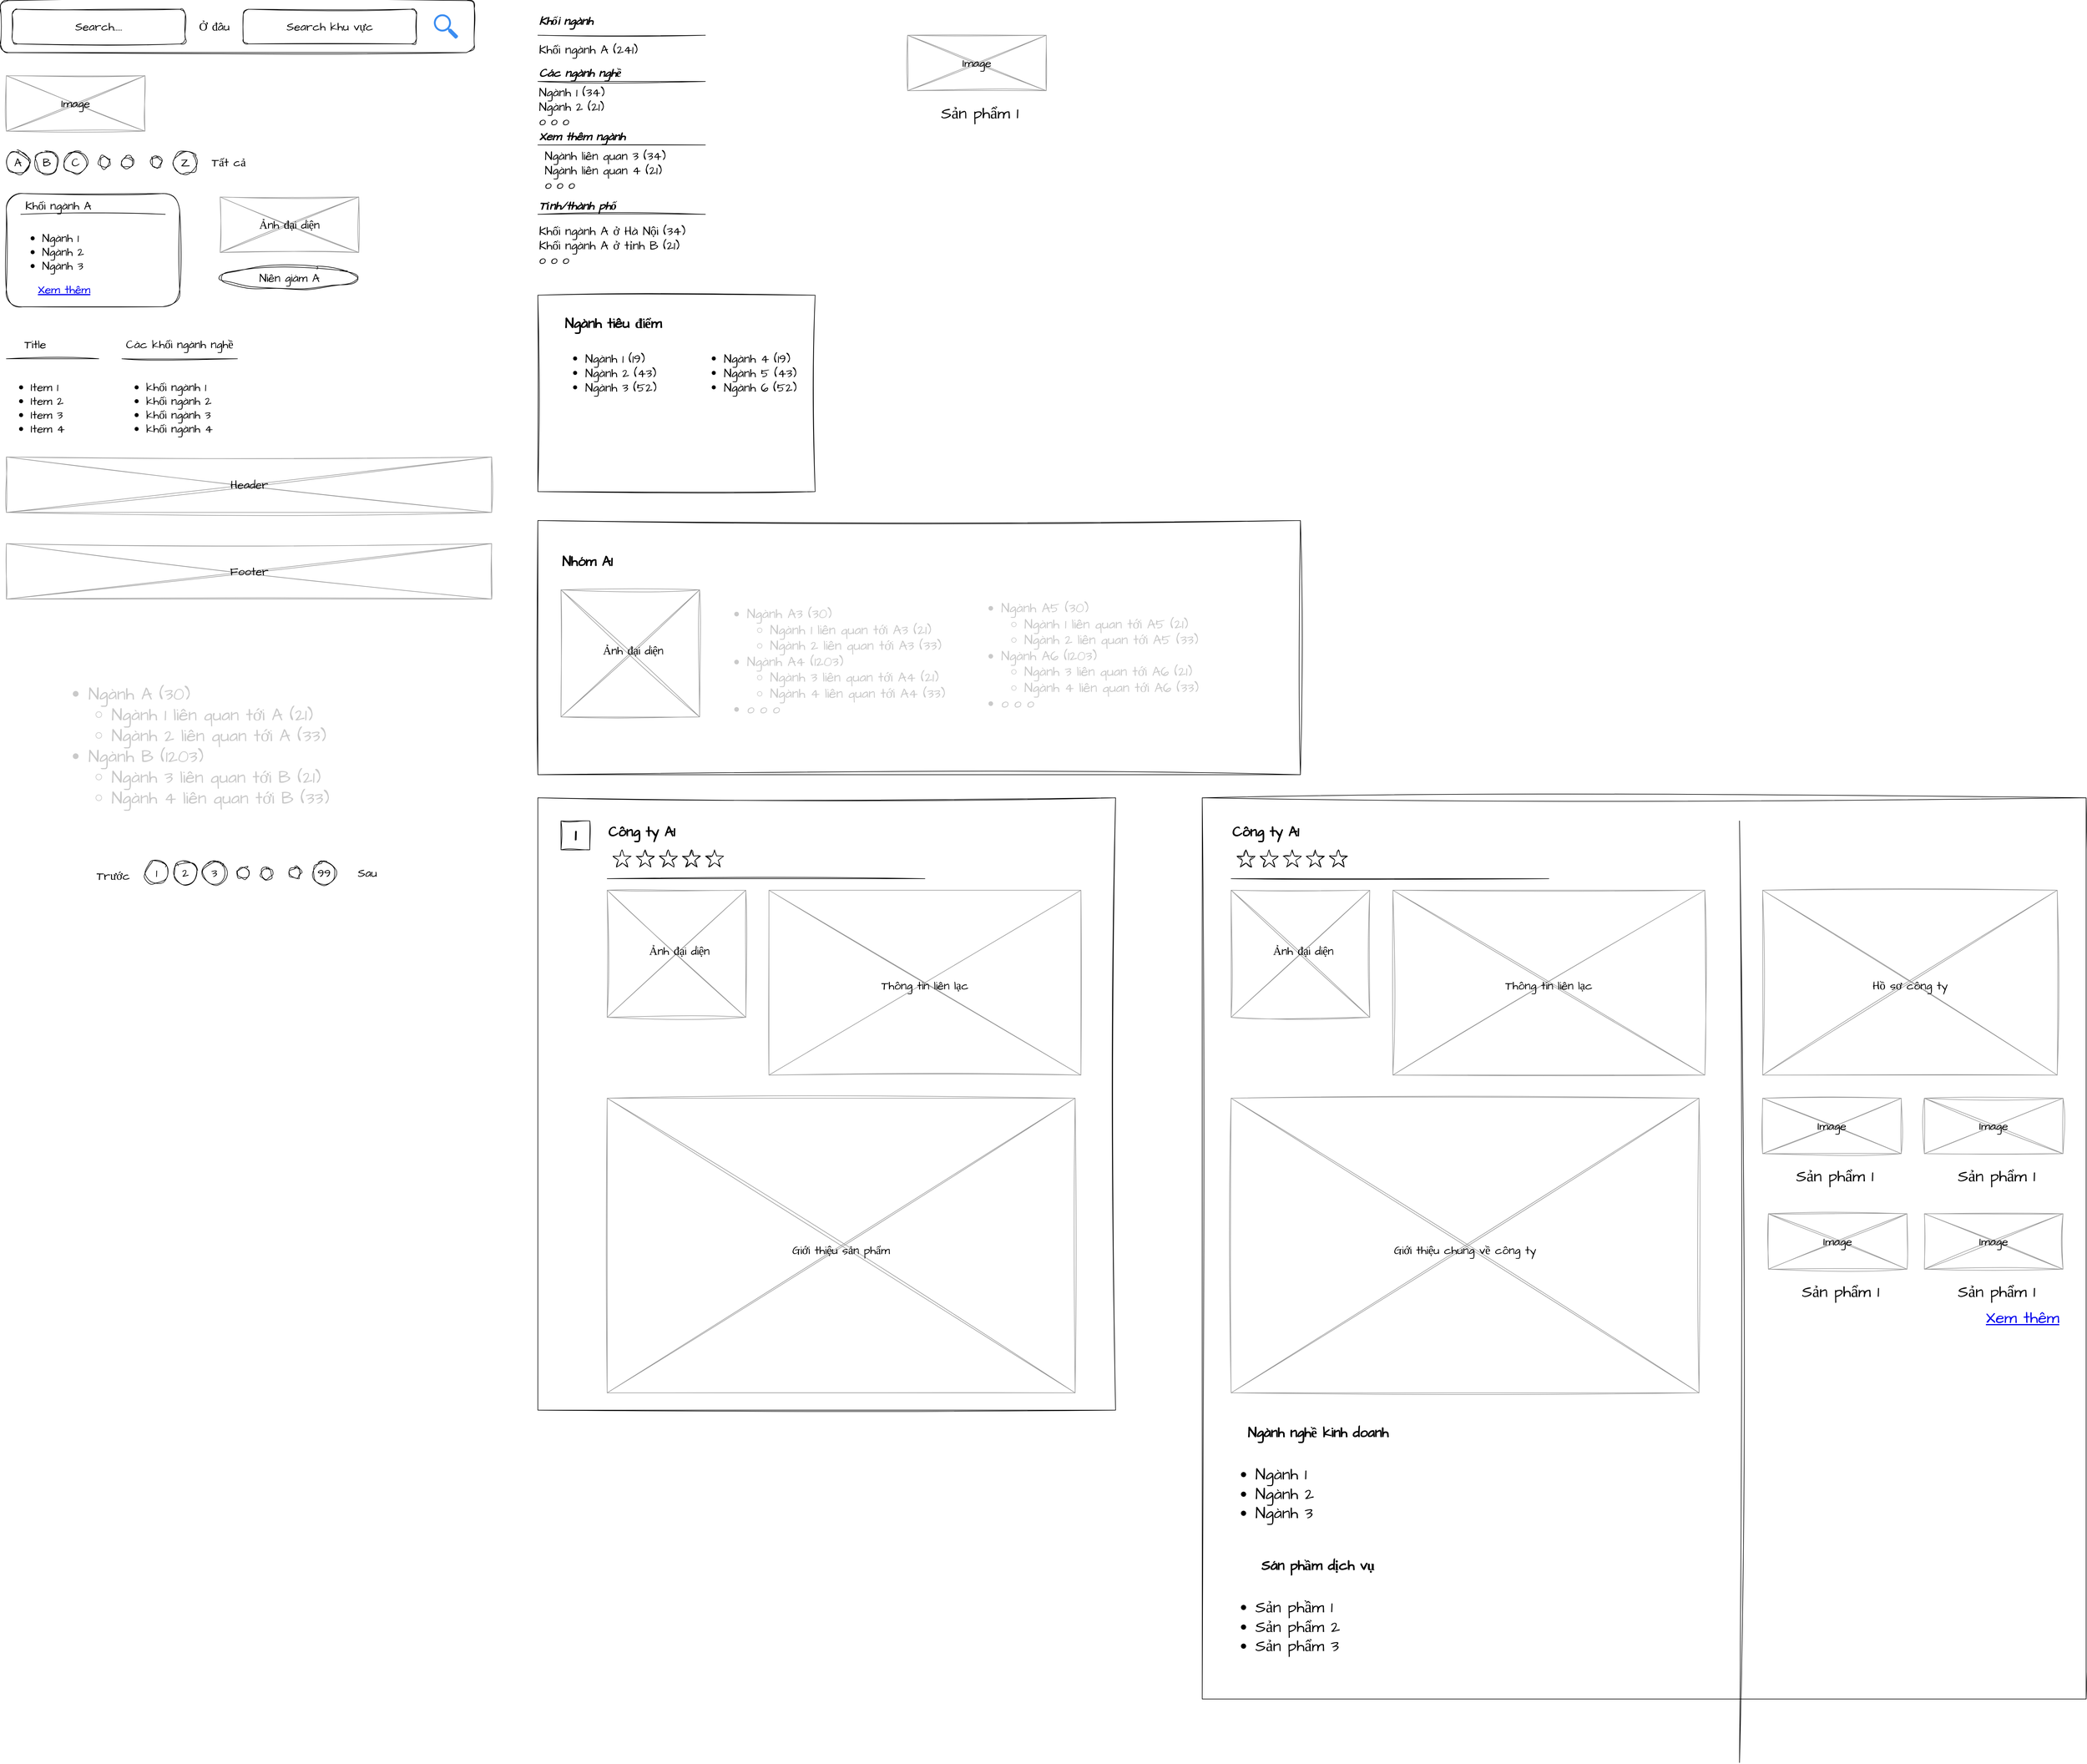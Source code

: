 <mxfile>
    <diagram id="axC5triYnuk_ygRYECBl" name="Component">
        <mxGraphModel dx="1368" dy="984" grid="1" gridSize="10" guides="0" tooltips="1" connect="1" arrows="1" fold="1" page="1" pageScale="1" pageWidth="1600" pageHeight="900" math="0" shadow="0">
            <root>
                <mxCell id="0"/>
                <mxCell id="1" parent="0"/>
                <mxCell id="u_0tqq7yVstuYAS3RZ9H-7" value="" style="group" parent="1" vertex="1" connectable="0">
                    <mxGeometry x="30" y="20" width="820" height="90" as="geometry"/>
                </mxCell>
                <mxCell id="u_0tqq7yVstuYAS3RZ9H-1" value="" style="rounded=1;whiteSpace=wrap;html=1;sketch=1;hachureGap=4;jiggle=2;curveFitting=1;fontFamily=Architects Daughter;fontSource=https%3A%2F%2Ffonts.googleapis.com%2Fcss%3Ffamily%3DArchitects%2BDaughter;fontSize=20;" parent="u_0tqq7yVstuYAS3RZ9H-7" vertex="1">
                    <mxGeometry width="820" height="90" as="geometry"/>
                </mxCell>
                <mxCell id="u_0tqq7yVstuYAS3RZ9H-2" value="Search....." style="rounded=1;whiteSpace=wrap;html=1;sketch=1;hachureGap=4;jiggle=2;curveFitting=1;fontFamily=Architects Daughter;fontSource=https%3A%2F%2Ffonts.googleapis.com%2Fcss%3Ffamily%3DArchitects%2BDaughter;fontSize=20;" parent="u_0tqq7yVstuYAS3RZ9H-7" vertex="1">
                    <mxGeometry x="20" y="15" width="300" height="60" as="geometry"/>
                </mxCell>
                <mxCell id="u_0tqq7yVstuYAS3RZ9H-3" value="Ở đâu" style="text;html=1;strokeColor=none;fillColor=none;align=center;verticalAlign=middle;whiteSpace=wrap;rounded=0;sketch=1;hachureGap=4;jiggle=2;curveFitting=1;fontFamily=Architects Daughter;fontSource=https%3A%2F%2Ffonts.googleapis.com%2Fcss%3Ffamily%3DArchitects%2BDaughter;fontSize=20;" parent="u_0tqq7yVstuYAS3RZ9H-7" vertex="1">
                    <mxGeometry x="340" y="30" width="60" height="30" as="geometry"/>
                </mxCell>
                <mxCell id="u_0tqq7yVstuYAS3RZ9H-5" value="Search khu vực" style="rounded=1;whiteSpace=wrap;html=1;sketch=1;hachureGap=4;jiggle=2;curveFitting=1;fontFamily=Architects Daughter;fontSource=https%3A%2F%2Ffonts.googleapis.com%2Fcss%3Ffamily%3DArchitects%2BDaughter;fontSize=20;" parent="u_0tqq7yVstuYAS3RZ9H-7" vertex="1">
                    <mxGeometry x="420" y="15" width="300" height="60" as="geometry"/>
                </mxCell>
                <mxCell id="u_0tqq7yVstuYAS3RZ9H-6" value="" style="sketch=0;html=1;aspect=fixed;strokeColor=none;shadow=0;align=center;verticalAlign=top;fillColor=#3B8DF1;shape=mxgraph.gcp2.search;hachureGap=4;jiggle=2;curveFitting=1;fontFamily=Architects Daughter;fontSource=https%3A%2F%2Ffonts.googleapis.com%2Fcss%3Ffamily%3DArchitects%2BDaughter;fontSize=20;" parent="u_0tqq7yVstuYAS3RZ9H-7" vertex="1">
                    <mxGeometry x="750" y="23.75" width="42.08" height="42.5" as="geometry"/>
                </mxCell>
                <mxCell id="ZrH9pnGEFzG8MoaLTAYE-3" value="" style="group" parent="1" vertex="1" connectable="0">
                    <mxGeometry x="40" y="150" width="240" height="96" as="geometry"/>
                </mxCell>
                <mxCell id="ZrH9pnGEFzG8MoaLTAYE-1" value="" style="verticalLabelPosition=bottom;shadow=0;dashed=0;align=center;html=1;verticalAlign=top;strokeWidth=1;shape=mxgraph.mockup.graphics.simpleIcon;strokeColor=#999999;sketch=1;hachureGap=4;jiggle=2;curveFitting=1;fontFamily=Architects Daughter;fontSource=https%3A%2F%2Ffonts.googleapis.com%2Fcss%3Ffamily%3DArchitects%2BDaughter;fontSize=20;" parent="ZrH9pnGEFzG8MoaLTAYE-3" vertex="1">
                    <mxGeometry width="240" height="96" as="geometry"/>
                </mxCell>
                <mxCell id="ZrH9pnGEFzG8MoaLTAYE-2" value="Image" style="text;html=1;strokeColor=none;fillColor=none;align=center;verticalAlign=middle;whiteSpace=wrap;rounded=0;sketch=1;hachureGap=4;jiggle=2;curveFitting=1;fontFamily=Architects Daughter;fontSource=https%3A%2F%2Ffonts.googleapis.com%2Fcss%3Ffamily%3DArchitects%2BDaughter;fontSize=20;" parent="ZrH9pnGEFzG8MoaLTAYE-3" vertex="1">
                    <mxGeometry x="65" y="33" width="110" height="30" as="geometry"/>
                </mxCell>
                <mxCell id="IXASZPI2pUbs_n1lAMg7-5" value="" style="group" parent="1" vertex="1" connectable="0">
                    <mxGeometry x="40" y="280" width="430" height="40" as="geometry"/>
                </mxCell>
                <mxCell id="w3Blx5Z6s3btD30MpgH--1" value="A" style="ellipse;whiteSpace=wrap;html=1;sketch=1;hachureGap=4;jiggle=2;curveFitting=1;fontFamily=Architects Daughter;fontSource=https%3A%2F%2Ffonts.googleapis.com%2Fcss%3Ffamily%3DArchitects%2BDaughter;fontSize=20;" parent="IXASZPI2pUbs_n1lAMg7-5" vertex="1">
                    <mxGeometry width="40" height="40" as="geometry"/>
                </mxCell>
                <mxCell id="w3Blx5Z6s3btD30MpgH--2" value="B" style="ellipse;whiteSpace=wrap;html=1;sketch=1;hachureGap=4;jiggle=2;curveFitting=1;fontFamily=Architects Daughter;fontSource=https%3A%2F%2Ffonts.googleapis.com%2Fcss%3Ffamily%3DArchitects%2BDaughter;fontSize=20;" parent="IXASZPI2pUbs_n1lAMg7-5" vertex="1">
                    <mxGeometry x="50" width="40" height="40" as="geometry"/>
                </mxCell>
                <mxCell id="w3Blx5Z6s3btD30MpgH--3" value="C" style="ellipse;whiteSpace=wrap;html=1;sketch=1;hachureGap=4;jiggle=2;curveFitting=1;fontFamily=Architects Daughter;fontSource=https%3A%2F%2Ffonts.googleapis.com%2Fcss%3Ffamily%3DArchitects%2BDaughter;fontSize=20;" parent="IXASZPI2pUbs_n1lAMg7-5" vertex="1">
                    <mxGeometry x="100" width="40" height="40" as="geometry"/>
                </mxCell>
                <mxCell id="w3Blx5Z6s3btD30MpgH--4" value="" style="ellipse;whiteSpace=wrap;html=1;sketch=1;hachureGap=4;jiggle=2;curveFitting=1;fontFamily=Architects Daughter;fontSource=https%3A%2F%2Ffonts.googleapis.com%2Fcss%3Ffamily%3DArchitects%2BDaughter;fontSize=20;" parent="IXASZPI2pUbs_n1lAMg7-5" vertex="1">
                    <mxGeometry x="160" y="10" width="20" height="20" as="geometry"/>
                </mxCell>
                <mxCell id="IXASZPI2pUbs_n1lAMg7-1" value="" style="ellipse;whiteSpace=wrap;html=1;sketch=1;hachureGap=4;jiggle=2;curveFitting=1;fontFamily=Architects Daughter;fontSource=https%3A%2F%2Ffonts.googleapis.com%2Fcss%3Ffamily%3DArchitects%2BDaughter;fontSize=20;" parent="IXASZPI2pUbs_n1lAMg7-5" vertex="1">
                    <mxGeometry x="200" y="10" width="20" height="20" as="geometry"/>
                </mxCell>
                <mxCell id="IXASZPI2pUbs_n1lAMg7-2" value="" style="ellipse;whiteSpace=wrap;html=1;sketch=1;hachureGap=4;jiggle=2;curveFitting=1;fontFamily=Architects Daughter;fontSource=https%3A%2F%2Ffonts.googleapis.com%2Fcss%3Ffamily%3DArchitects%2BDaughter;fontSize=20;" parent="IXASZPI2pUbs_n1lAMg7-5" vertex="1">
                    <mxGeometry x="250" y="10" width="20" height="20" as="geometry"/>
                </mxCell>
                <mxCell id="IXASZPI2pUbs_n1lAMg7-3" value="Z" style="ellipse;whiteSpace=wrap;html=1;sketch=1;hachureGap=4;jiggle=2;curveFitting=1;fontFamily=Architects Daughter;fontSource=https%3A%2F%2Ffonts.googleapis.com%2Fcss%3Ffamily%3DArchitects%2BDaughter;fontSize=20;" parent="IXASZPI2pUbs_n1lAMg7-5" vertex="1">
                    <mxGeometry x="290" width="40" height="40" as="geometry"/>
                </mxCell>
                <mxCell id="IXASZPI2pUbs_n1lAMg7-4" value="Tất cả" style="text;html=1;strokeColor=none;fillColor=none;align=center;verticalAlign=middle;whiteSpace=wrap;rounded=0;sketch=1;hachureGap=4;jiggle=2;curveFitting=1;fontFamily=Architects Daughter;fontSource=https%3A%2F%2Ffonts.googleapis.com%2Fcss%3Ffamily%3DArchitects%2BDaughter;fontSize=20;" parent="IXASZPI2pUbs_n1lAMg7-5" vertex="1">
                    <mxGeometry x="340" y="5" width="90" height="30" as="geometry"/>
                </mxCell>
                <mxCell id="hCGjYZj7xdYVqwGix5T1-9" value="" style="group" parent="1" vertex="1" connectable="0">
                    <mxGeometry x="40" y="354" width="300" height="196" as="geometry"/>
                </mxCell>
                <mxCell id="hCGjYZj7xdYVqwGix5T1-2" value="" style="rounded=1;whiteSpace=wrap;html=1;sketch=1;hachureGap=4;jiggle=2;curveFitting=1;fontFamily=Architects Daughter;fontSource=https%3A%2F%2Ffonts.googleapis.com%2Fcss%3Ffamily%3DArchitects%2BDaughter;fontSize=20;" parent="hCGjYZj7xdYVqwGix5T1-9" vertex="1">
                    <mxGeometry width="300" height="196" as="geometry"/>
                </mxCell>
                <mxCell id="hCGjYZj7xdYVqwGix5T1-3" value="Khối ngành A" style="text;html=1;strokeColor=none;fillColor=none;align=center;verticalAlign=middle;whiteSpace=wrap;rounded=0;sketch=1;hachureGap=4;jiggle=2;curveFitting=1;fontFamily=Architects Daughter;fontSource=https%3A%2F%2Ffonts.googleapis.com%2Fcss%3Ffamily%3DArchitects%2BDaughter;fontSize=20;" parent="hCGjYZj7xdYVqwGix5T1-9" vertex="1">
                    <mxGeometry x="20" y="6" width="140" height="30" as="geometry"/>
                </mxCell>
                <mxCell id="hCGjYZj7xdYVqwGix5T1-5" value="" style="endArrow=none;html=1;sketch=1;hachureGap=4;jiggle=2;curveFitting=1;fontFamily=Architects Daughter;fontSource=https%3A%2F%2Ffonts.googleapis.com%2Fcss%3Ffamily%3DArchitects%2BDaughter;fontSize=16;strokeColor=default;" parent="hCGjYZj7xdYVqwGix5T1-9" edge="1">
                    <mxGeometry width="50" height="50" relative="1" as="geometry">
                        <mxPoint x="25" y="36" as="sourcePoint"/>
                        <mxPoint x="275" y="36" as="targetPoint"/>
                    </mxGeometry>
                </mxCell>
                <mxCell id="hCGjYZj7xdYVqwGix5T1-6" value="&lt;ul&gt;&lt;li&gt;Ngành 1&lt;/li&gt;&lt;li&gt;Ngành 2&lt;/li&gt;&lt;li&gt;Ngành 3&lt;/li&gt;&lt;/ul&gt;" style="text;strokeColor=none;fillColor=none;html=1;whiteSpace=wrap;verticalAlign=middle;overflow=hidden;sketch=1;hachureGap=4;jiggle=2;curveFitting=1;fontFamily=Architects Daughter;fontSource=https%3A%2F%2Ffonts.googleapis.com%2Fcss%3Ffamily%3DArchitects%2BDaughter;fontSize=20;" parent="hCGjYZj7xdYVqwGix5T1-9" vertex="1">
                    <mxGeometry x="20" y="36" width="145" height="130" as="geometry"/>
                </mxCell>
                <UserObject label="Xem thêm" link="https://www.draw.io" id="hCGjYZj7xdYVqwGix5T1-8">
                    <mxCell style="text;html=1;strokeColor=none;fillColor=none;whiteSpace=wrap;align=center;verticalAlign=middle;fontColor=#0000EE;fontStyle=4;sketch=1;hachureGap=4;jiggle=2;curveFitting=1;fontFamily=Architects Daughter;fontSource=https%3A%2F%2Ffonts.googleapis.com%2Fcss%3Ffamily%3DArchitects%2BDaughter;fontSize=20;" parent="hCGjYZj7xdYVqwGix5T1-9" vertex="1">
                        <mxGeometry x="40" y="146" width="120" height="40" as="geometry"/>
                    </mxCell>
                </UserObject>
                <mxCell id="G89YL7n130eS0L4HP1K7-12" value="" style="group" parent="1" vertex="1" connectable="0">
                    <mxGeometry x="40" y="600" width="160" height="210" as="geometry"/>
                </mxCell>
                <mxCell id="G89YL7n130eS0L4HP1K7-1" value="Title" style="text;html=1;strokeColor=none;fillColor=none;align=center;verticalAlign=middle;whiteSpace=wrap;rounded=0;sketch=1;hachureGap=4;jiggle=2;curveFitting=1;fontFamily=Architects Daughter;fontSource=https%3A%2F%2Ffonts.googleapis.com%2Fcss%3Ffamily%3DArchitects%2BDaughter;fontSize=20;" parent="G89YL7n130eS0L4HP1K7-12" vertex="1">
                    <mxGeometry width="100" height="30" as="geometry"/>
                </mxCell>
                <mxCell id="G89YL7n130eS0L4HP1K7-2" value="" style="endArrow=none;html=1;sketch=1;hachureGap=4;jiggle=2;curveFitting=1;strokeColor=default;fontFamily=Architects Daughter;fontSource=https%3A%2F%2Ffonts.googleapis.com%2Fcss%3Ffamily%3DArchitects%2BDaughter;fontSize=16;entryX=1;entryY=0;entryDx=0;entryDy=0;" parent="G89YL7n130eS0L4HP1K7-12" target="G89YL7n130eS0L4HP1K7-11" edge="1">
                    <mxGeometry width="50" height="50" relative="1" as="geometry">
                        <mxPoint y="40" as="sourcePoint"/>
                        <mxPoint x="280" y="40" as="targetPoint"/>
                    </mxGeometry>
                </mxCell>
                <mxCell id="G89YL7n130eS0L4HP1K7-11" value="&lt;ul&gt;&lt;li&gt;Item 1&lt;/li&gt;&lt;li&gt;Item 2&lt;/li&gt;&lt;li&gt;Item 3&lt;/li&gt;&lt;li&gt;Item 4&lt;/li&gt;&lt;/ul&gt;" style="text;strokeColor=none;fillColor=none;html=1;whiteSpace=wrap;verticalAlign=middle;overflow=hidden;sketch=1;hachureGap=4;jiggle=2;curveFitting=1;fontFamily=Architects Daughter;fontSource=https%3A%2F%2Ffonts.googleapis.com%2Fcss%3Ffamily%3DArchitects%2BDaughter;fontSize=20;" parent="G89YL7n130eS0L4HP1K7-12" vertex="1">
                    <mxGeometry y="40" width="160" height="170" as="geometry"/>
                </mxCell>
                <mxCell id="EQBzh4Et1O22BudpXExs-1" value="" style="group" parent="1" vertex="1" connectable="0">
                    <mxGeometry x="240" y="600" width="200" height="210" as="geometry"/>
                </mxCell>
                <mxCell id="G89YL7n130eS0L4HP1K7-14" value="Các khối ngành nghề" style="text;html=1;strokeColor=none;fillColor=none;align=center;verticalAlign=middle;whiteSpace=wrap;rounded=0;sketch=1;hachureGap=4;jiggle=2;curveFitting=1;fontFamily=Architects Daughter;fontSource=https%3A%2F%2Ffonts.googleapis.com%2Fcss%3Ffamily%3DArchitects%2BDaughter;fontSize=20;" parent="EQBzh4Et1O22BudpXExs-1" vertex="1">
                    <mxGeometry width="200" height="30" as="geometry"/>
                </mxCell>
                <mxCell id="G89YL7n130eS0L4HP1K7-15" value="" style="endArrow=none;html=1;sketch=1;hachureGap=4;jiggle=2;curveFitting=1;strokeColor=default;fontFamily=Architects Daughter;fontSource=https%3A%2F%2Ffonts.googleapis.com%2Fcss%3Ffamily%3DArchitects%2BDaughter;fontSize=16;" parent="EQBzh4Et1O22BudpXExs-1" edge="1">
                    <mxGeometry width="50" height="50" relative="1" as="geometry">
                        <mxPoint y="40" as="sourcePoint"/>
                        <mxPoint x="200" y="40" as="targetPoint"/>
                    </mxGeometry>
                </mxCell>
                <mxCell id="G89YL7n130eS0L4HP1K7-16" value="&lt;ul&gt;&lt;li&gt;khối ngành 1&lt;/li&gt;&lt;li&gt;khối ngành 2&lt;/li&gt;&lt;li&gt;khối ngành 3&lt;/li&gt;&lt;li&gt;khối ngành 4&lt;/li&gt;&lt;/ul&gt;" style="text;strokeColor=none;fillColor=none;html=1;whiteSpace=wrap;verticalAlign=middle;overflow=hidden;sketch=1;hachureGap=4;jiggle=2;curveFitting=1;fontFamily=Architects Daughter;fontSource=https%3A%2F%2Ffonts.googleapis.com%2Fcss%3Ffamily%3DArchitects%2BDaughter;fontSize=20;" parent="EQBzh4Et1O22BudpXExs-1" vertex="1">
                    <mxGeometry y="40" width="160" height="170" as="geometry"/>
                </mxCell>
                <mxCell id="pBqjo9yQ80hmZWiuA2jB-1" value="" style="group" parent="1" vertex="1" connectable="0">
                    <mxGeometry x="40" y="810" width="840" height="96" as="geometry"/>
                </mxCell>
                <mxCell id="pBqjo9yQ80hmZWiuA2jB-2" value="" style="verticalLabelPosition=bottom;shadow=0;dashed=0;align=center;html=1;verticalAlign=top;strokeWidth=1;shape=mxgraph.mockup.graphics.simpleIcon;strokeColor=#999999;sketch=1;hachureGap=4;jiggle=2;curveFitting=1;fontFamily=Architects Daughter;fontSource=https%3A%2F%2Ffonts.googleapis.com%2Fcss%3Ffamily%3DArchitects%2BDaughter;fontSize=20;" parent="pBqjo9yQ80hmZWiuA2jB-1" vertex="1">
                    <mxGeometry width="840" height="96" as="geometry"/>
                </mxCell>
                <mxCell id="pBqjo9yQ80hmZWiuA2jB-3" value="Header" style="text;html=1;strokeColor=none;fillColor=none;align=center;verticalAlign=middle;whiteSpace=wrap;rounded=0;sketch=1;hachureGap=4;jiggle=2;curveFitting=1;fontFamily=Architects Daughter;fontSource=https%3A%2F%2Ffonts.googleapis.com%2Fcss%3Ffamily%3DArchitects%2BDaughter;fontSize=20;" parent="pBqjo9yQ80hmZWiuA2jB-1" vertex="1">
                    <mxGeometry x="227.5" y="33" width="385" height="30" as="geometry"/>
                </mxCell>
                <mxCell id="pBqjo9yQ80hmZWiuA2jB-4" value="" style="group" parent="1" vertex="1" connectable="0">
                    <mxGeometry x="40" y="960" width="840" height="96" as="geometry"/>
                </mxCell>
                <mxCell id="pBqjo9yQ80hmZWiuA2jB-5" value="" style="verticalLabelPosition=bottom;shadow=0;dashed=0;align=center;html=1;verticalAlign=top;strokeWidth=1;shape=mxgraph.mockup.graphics.simpleIcon;strokeColor=#999999;sketch=1;hachureGap=4;jiggle=2;curveFitting=1;fontFamily=Architects Daughter;fontSource=https%3A%2F%2Ffonts.googleapis.com%2Fcss%3Ffamily%3DArchitects%2BDaughter;fontSize=20;" parent="pBqjo9yQ80hmZWiuA2jB-4" vertex="1">
                    <mxGeometry width="840" height="96" as="geometry"/>
                </mxCell>
                <mxCell id="pBqjo9yQ80hmZWiuA2jB-6" value="Footer" style="text;html=1;strokeColor=none;fillColor=none;align=center;verticalAlign=middle;whiteSpace=wrap;rounded=0;sketch=1;hachureGap=4;jiggle=2;curveFitting=1;fontFamily=Architects Daughter;fontSource=https%3A%2F%2Ffonts.googleapis.com%2Fcss%3Ffamily%3DArchitects%2BDaughter;fontSize=20;" parent="pBqjo9yQ80hmZWiuA2jB-4" vertex="1">
                    <mxGeometry x="227.5" y="33" width="385" height="30" as="geometry"/>
                </mxCell>
                <mxCell id="uFAgkFWPNAmRvEtqt-X4-2" value="&lt;ul&gt;&lt;li&gt;Ngành A (30)&lt;/li&gt;&lt;ul&gt;&lt;li&gt;Ngành 1 liên quan tới A (21)&lt;/li&gt;&lt;li&gt;Ngành 2 liên quan tới A (33)&amp;nbsp;&lt;/li&gt;&lt;/ul&gt;&lt;li&gt;Ngành B (1203)&lt;/li&gt;&lt;ul&gt;&lt;li&gt;Ngành 3 liên quan tới B (21)&lt;/li&gt;&lt;li&gt;Ngành 4 liên quan tới B (33)&lt;/li&gt;&lt;/ul&gt;&lt;/ul&gt;" style="text;strokeColor=none;fillColor=none;html=1;whiteSpace=wrap;verticalAlign=middle;overflow=hidden;sketch=1;hachureGap=4;jiggle=2;curveFitting=1;fontFamily=Architects Daughter;fontSource=https%3A%2F%2Ffonts.googleapis.com%2Fcss%3Ffamily%3DArchitects%2BDaughter;fontSize=30;fontColor=#C9C9C9;" parent="1" vertex="1">
                    <mxGeometry x="140" y="1150" width="530" height="320" as="geometry"/>
                </mxCell>
                <mxCell id="AucdmG-J2v2j8voNG-CG-12" value="" style="group" parent="1" vertex="1" connectable="0">
                    <mxGeometry x="180" y="1510" width="530" height="40" as="geometry"/>
                </mxCell>
                <mxCell id="AucdmG-J2v2j8voNG-CG-2" value="1" style="ellipse;whiteSpace=wrap;html=1;sketch=1;hachureGap=4;jiggle=2;curveFitting=1;fontFamily=Architects Daughter;fontSource=https%3A%2F%2Ffonts.googleapis.com%2Fcss%3Ffamily%3DArchitects%2BDaughter;fontSize=20;" parent="AucdmG-J2v2j8voNG-CG-12" vertex="1">
                    <mxGeometry x="100" width="40" height="40" as="geometry"/>
                </mxCell>
                <mxCell id="AucdmG-J2v2j8voNG-CG-3" value="2" style="ellipse;whiteSpace=wrap;html=1;sketch=1;hachureGap=4;jiggle=2;curveFitting=1;fontFamily=Architects Daughter;fontSource=https%3A%2F%2Ffonts.googleapis.com%2Fcss%3Ffamily%3DArchitects%2BDaughter;fontSize=20;" parent="AucdmG-J2v2j8voNG-CG-12" vertex="1">
                    <mxGeometry x="150" width="40" height="40" as="geometry"/>
                </mxCell>
                <mxCell id="AucdmG-J2v2j8voNG-CG-4" value="3" style="ellipse;whiteSpace=wrap;html=1;sketch=1;hachureGap=4;jiggle=2;curveFitting=1;fontFamily=Architects Daughter;fontSource=https%3A%2F%2Ffonts.googleapis.com%2Fcss%3Ffamily%3DArchitects%2BDaughter;fontSize=20;" parent="AucdmG-J2v2j8voNG-CG-12" vertex="1">
                    <mxGeometry x="200" width="40" height="40" as="geometry"/>
                </mxCell>
                <mxCell id="AucdmG-J2v2j8voNG-CG-5" value="" style="ellipse;whiteSpace=wrap;html=1;sketch=1;hachureGap=4;jiggle=2;curveFitting=1;fontFamily=Architects Daughter;fontSource=https%3A%2F%2Ffonts.googleapis.com%2Fcss%3Ffamily%3DArchitects%2BDaughter;fontSize=20;" parent="AucdmG-J2v2j8voNG-CG-12" vertex="1">
                    <mxGeometry x="260" y="10" width="20" height="20" as="geometry"/>
                </mxCell>
                <mxCell id="AucdmG-J2v2j8voNG-CG-6" value="" style="ellipse;whiteSpace=wrap;html=1;sketch=1;hachureGap=4;jiggle=2;curveFitting=1;fontFamily=Architects Daughter;fontSource=https%3A%2F%2Ffonts.googleapis.com%2Fcss%3Ffamily%3DArchitects%2BDaughter;fontSize=20;" parent="AucdmG-J2v2j8voNG-CG-12" vertex="1">
                    <mxGeometry x="300" y="10" width="20" height="20" as="geometry"/>
                </mxCell>
                <mxCell id="AucdmG-J2v2j8voNG-CG-7" value="" style="ellipse;whiteSpace=wrap;html=1;sketch=1;hachureGap=4;jiggle=2;curveFitting=1;fontFamily=Architects Daughter;fontSource=https%3A%2F%2Ffonts.googleapis.com%2Fcss%3Ffamily%3DArchitects%2BDaughter;fontSize=20;" parent="AucdmG-J2v2j8voNG-CG-12" vertex="1">
                    <mxGeometry x="350" y="10" width="20" height="20" as="geometry"/>
                </mxCell>
                <mxCell id="AucdmG-J2v2j8voNG-CG-8" value="99" style="ellipse;whiteSpace=wrap;html=1;sketch=1;hachureGap=4;jiggle=2;curveFitting=1;fontFamily=Architects Daughter;fontSource=https%3A%2F%2Ffonts.googleapis.com%2Fcss%3Ffamily%3DArchitects%2BDaughter;fontSize=20;" parent="AucdmG-J2v2j8voNG-CG-12" vertex="1">
                    <mxGeometry x="390" width="40" height="40" as="geometry"/>
                </mxCell>
                <mxCell id="AucdmG-J2v2j8voNG-CG-9" value="Sau" style="text;html=1;strokeColor=none;fillColor=none;align=center;verticalAlign=middle;whiteSpace=wrap;rounded=0;sketch=1;hachureGap=4;jiggle=2;curveFitting=1;fontFamily=Architects Daughter;fontSource=https%3A%2F%2Ffonts.googleapis.com%2Fcss%3Ffamily%3DArchitects%2BDaughter;fontSize=20;" parent="AucdmG-J2v2j8voNG-CG-12" vertex="1">
                    <mxGeometry x="440" y="5" width="90" height="30" as="geometry"/>
                </mxCell>
                <mxCell id="AucdmG-J2v2j8voNG-CG-11" value="Trước" style="text;html=1;strokeColor=none;fillColor=none;align=center;verticalAlign=middle;whiteSpace=wrap;rounded=0;sketch=1;hachureGap=4;jiggle=2;curveFitting=1;fontFamily=Architects Daughter;fontSource=https%3A%2F%2Ffonts.googleapis.com%2Fcss%3Ffamily%3DArchitects%2BDaughter;fontSize=20;" parent="AucdmG-J2v2j8voNG-CG-12" vertex="1">
                    <mxGeometry y="10" width="90" height="30" as="geometry"/>
                </mxCell>
                <mxCell id="ipwWa38ZnlefvJzrnMNI-22" value="" style="group" parent="1" vertex="1" connectable="0">
                    <mxGeometry x="960" y="40" width="290" height="440" as="geometry"/>
                </mxCell>
                <mxCell id="ipwWa38ZnlefvJzrnMNI-1" value="&lt;b&gt;&lt;i&gt;Khối ngành&lt;/i&gt;&lt;/b&gt;" style="text;html=1;strokeColor=none;fillColor=none;align=left;verticalAlign=middle;whiteSpace=wrap;rounded=0;sketch=1;hachureGap=4;jiggle=2;curveFitting=1;fontFamily=Architects Daughter;fontSource=https%3A%2F%2Ffonts.googleapis.com%2Fcss%3Ffamily%3DArchitects%2BDaughter;fontSize=20;" parent="ipwWa38ZnlefvJzrnMNI-22" vertex="1">
                    <mxGeometry width="200" height="30" as="geometry"/>
                </mxCell>
                <mxCell id="ipwWa38ZnlefvJzrnMNI-3" value="Khối ngành A (241)" style="text;html=1;strokeColor=none;fillColor=none;align=left;verticalAlign=middle;whiteSpace=wrap;rounded=0;labelBackgroundColor=none;sketch=1;hachureGap=4;jiggle=2;curveFitting=1;fontFamily=Architects Daughter;fontSource=https%3A%2F%2Ffonts.googleapis.com%2Fcss%3Ffamily%3DArchitects%2BDaughter;fontSize=21;fontColor=default;" parent="ipwWa38ZnlefvJzrnMNI-22" vertex="1">
                    <mxGeometry y="50" width="200" height="30" as="geometry"/>
                </mxCell>
                <mxCell id="ipwWa38ZnlefvJzrnMNI-5" value="&lt;b&gt;&lt;i&gt;Các ngành nghề&lt;/i&gt;&lt;/b&gt;" style="text;html=1;strokeColor=none;fillColor=none;align=left;verticalAlign=middle;whiteSpace=wrap;rounded=0;sketch=1;hachureGap=4;jiggle=2;curveFitting=1;fontFamily=Architects Daughter;fontSource=https%3A%2F%2Ffonts.googleapis.com%2Fcss%3Ffamily%3DArchitects%2BDaughter;fontSize=20;" parent="ipwWa38ZnlefvJzrnMNI-22" vertex="1">
                    <mxGeometry y="90" width="200" height="30" as="geometry"/>
                </mxCell>
                <mxCell id="ipwWa38ZnlefvJzrnMNI-6" value="&lt;span style=&quot;background-color: initial;&quot;&gt;Ngành 1 (34)&lt;/span&gt;&lt;br&gt;Ngành 2 (21)&lt;br&gt;o o o" style="text;strokeColor=none;fillColor=none;html=1;whiteSpace=wrap;verticalAlign=top;overflow=hidden;labelBackgroundColor=none;sketch=1;hachureGap=4;jiggle=2;curveFitting=1;fontFamily=Architects Daughter;fontSource=https%3A%2F%2Ffonts.googleapis.com%2Fcss%3Ffamily%3DArchitects%2BDaughter;fontSize=21;fontColor=default;horizontal=1;" parent="ipwWa38ZnlefvJzrnMNI-22" vertex="1">
                    <mxGeometry y="120" width="190" height="90" as="geometry"/>
                </mxCell>
                <mxCell id="ipwWa38ZnlefvJzrnMNI-8" value="&lt;b&gt;&lt;i&gt;Xem thêm ngành&lt;/i&gt;&lt;/b&gt;" style="text;html=1;strokeColor=none;fillColor=none;align=left;verticalAlign=middle;whiteSpace=wrap;rounded=0;sketch=1;hachureGap=4;jiggle=2;curveFitting=1;fontFamily=Architects Daughter;fontSource=https%3A%2F%2Ffonts.googleapis.com%2Fcss%3Ffamily%3DArchitects%2BDaughter;fontSize=20;" parent="ipwWa38ZnlefvJzrnMNI-22" vertex="1">
                    <mxGeometry y="200" width="200" height="30" as="geometry"/>
                </mxCell>
                <mxCell id="ipwWa38ZnlefvJzrnMNI-9" value="&lt;span style=&quot;background-color: initial;&quot;&gt;Ngành liên quan 3 (34)&lt;/span&gt;&lt;br&gt;&lt;span style=&quot;background-color: initial;&quot;&gt;Ngành liên quan 4 (21)&lt;br&gt;o o o&lt;br&gt;&lt;/span&gt;" style="text;strokeColor=none;fillColor=none;html=1;whiteSpace=wrap;verticalAlign=top;overflow=hidden;labelBackgroundColor=none;sketch=1;hachureGap=4;jiggle=2;curveFitting=1;fontFamily=Architects Daughter;fontSource=https%3A%2F%2Ffonts.googleapis.com%2Fcss%3Ffamily%3DArchitects%2BDaughter;fontSize=21;fontColor=default;horizontal=1;" parent="ipwWa38ZnlefvJzrnMNI-22" vertex="1">
                    <mxGeometry x="10" y="230" width="220" height="80" as="geometry"/>
                </mxCell>
                <mxCell id="ipwWa38ZnlefvJzrnMNI-16" value="" style="endArrow=none;html=1;sketch=1;hachureGap=4;jiggle=2;curveFitting=1;strokeColor=default;fontFamily=Architects Daughter;fontSource=https%3A%2F%2Ffonts.googleapis.com%2Fcss%3Ffamily%3DArchitects%2BDaughter;fontSize=16;" parent="ipwWa38ZnlefvJzrnMNI-22" edge="1">
                    <mxGeometry width="50" height="50" relative="1" as="geometry">
                        <mxPoint y="350.0" as="sourcePoint"/>
                        <mxPoint x="290" y="350" as="targetPoint"/>
                    </mxGeometry>
                </mxCell>
                <mxCell id="ipwWa38ZnlefvJzrnMNI-17" value="&lt;b&gt;&lt;i&gt;Tỉnh/thành phố&lt;/i&gt;&lt;/b&gt;" style="text;html=1;strokeColor=none;fillColor=none;align=left;verticalAlign=middle;whiteSpace=wrap;rounded=0;sketch=1;hachureGap=4;jiggle=2;curveFitting=1;fontFamily=Architects Daughter;fontSource=https%3A%2F%2Ffonts.googleapis.com%2Fcss%3Ffamily%3DArchitects%2BDaughter;fontSize=20;" parent="ipwWa38ZnlefvJzrnMNI-22" vertex="1">
                    <mxGeometry y="320" width="200" height="30" as="geometry"/>
                </mxCell>
                <mxCell id="ipwWa38ZnlefvJzrnMNI-18" value="&lt;span style=&quot;background-color: initial;&quot;&gt;Khối ngành A ở Hà Nội (34)&lt;/span&gt;&lt;br&gt;&lt;span style=&quot;background-color: initial;&quot;&gt;Khối ngành A ở tỉnh B (21)&lt;br&gt;o o o&lt;br&gt;&lt;/span&gt;" style="text;strokeColor=none;fillColor=none;html=1;whiteSpace=wrap;verticalAlign=top;overflow=hidden;labelBackgroundColor=none;sketch=1;hachureGap=4;jiggle=2;curveFitting=1;fontFamily=Architects Daughter;fontSource=https%3A%2F%2Ffonts.googleapis.com%2Fcss%3Ffamily%3DArchitects%2BDaughter;fontSize=21;fontColor=default;horizontal=1;" parent="ipwWa38ZnlefvJzrnMNI-22" vertex="1">
                    <mxGeometry y="360" width="270" height="80" as="geometry"/>
                </mxCell>
                <mxCell id="ipwWa38ZnlefvJzrnMNI-19" value="" style="endArrow=none;html=1;sketch=1;hachureGap=4;jiggle=2;curveFitting=1;strokeColor=default;fontFamily=Architects Daughter;fontSource=https%3A%2F%2Ffonts.googleapis.com%2Fcss%3Ffamily%3DArchitects%2BDaughter;fontSize=16;" parent="ipwWa38ZnlefvJzrnMNI-22" edge="1">
                    <mxGeometry width="50" height="50" relative="1" as="geometry">
                        <mxPoint y="230" as="sourcePoint"/>
                        <mxPoint x="290" y="230" as="targetPoint"/>
                    </mxGeometry>
                </mxCell>
                <mxCell id="ipwWa38ZnlefvJzrnMNI-20" value="" style="endArrow=none;html=1;sketch=1;hachureGap=4;jiggle=2;curveFitting=1;strokeColor=default;fontFamily=Architects Daughter;fontSource=https%3A%2F%2Ffonts.googleapis.com%2Fcss%3Ffamily%3DArchitects%2BDaughter;fontSize=16;" parent="ipwWa38ZnlefvJzrnMNI-22" edge="1">
                    <mxGeometry width="50" height="50" relative="1" as="geometry">
                        <mxPoint y="120" as="sourcePoint"/>
                        <mxPoint x="290" y="120" as="targetPoint"/>
                    </mxGeometry>
                </mxCell>
                <mxCell id="ipwWa38ZnlefvJzrnMNI-21" value="" style="endArrow=none;html=1;sketch=1;hachureGap=4;jiggle=2;curveFitting=1;strokeColor=default;fontFamily=Architects Daughter;fontSource=https%3A%2F%2Ffonts.googleapis.com%2Fcss%3Ffamily%3DArchitects%2BDaughter;fontSize=16;" parent="ipwWa38ZnlefvJzrnMNI-22" edge="1">
                    <mxGeometry width="50" height="50" relative="1" as="geometry">
                        <mxPoint y="40" as="sourcePoint"/>
                        <mxPoint x="290" y="40" as="targetPoint"/>
                    </mxGeometry>
                </mxCell>
                <mxCell id="TRFvcZL57-0z3jOL2BH5-6" value="" style="group" parent="1" vertex="1" connectable="0">
                    <mxGeometry x="960" y="530" width="510" height="340" as="geometry"/>
                </mxCell>
                <mxCell id="TRFvcZL57-0z3jOL2BH5-2" value="" style="rounded=0;whiteSpace=wrap;html=1;labelBackgroundColor=none;sketch=1;hachureGap=4;jiggle=2;curveFitting=1;fontFamily=Architects Daughter;fontSource=https%3A%2F%2Ffonts.googleapis.com%2Fcss%3Ffamily%3DArchitects%2BDaughter;fontSize=21;fontColor=default;fillColor=none;" parent="TRFvcZL57-0z3jOL2BH5-6" vertex="1">
                    <mxGeometry width="480" height="340" as="geometry"/>
                </mxCell>
                <mxCell id="TRFvcZL57-0z3jOL2BH5-3" value="Ngành tiêu điểm" style="text;strokeColor=none;fillColor=none;html=1;fontSize=24;fontStyle=1;verticalAlign=middle;align=center;labelBackgroundColor=none;sketch=1;hachureGap=4;jiggle=2;curveFitting=1;fontFamily=Architects Daughter;fontSource=https%3A%2F%2Ffonts.googleapis.com%2Fcss%3Ffamily%3DArchitects%2BDaughter;fontColor=default;" parent="TRFvcZL57-0z3jOL2BH5-6" vertex="1">
                    <mxGeometry x="80" y="30" width="100" height="40" as="geometry"/>
                </mxCell>
                <mxCell id="TRFvcZL57-0z3jOL2BH5-4" value="&lt;ul&gt;&lt;li&gt;Ngành 1 (19)&lt;/li&gt;&lt;li&gt;Ngành 2 (43)&lt;/li&gt;&lt;li&gt;Ngành 3 (52)&lt;/li&gt;&lt;/ul&gt;" style="text;strokeColor=none;fillColor=none;html=1;whiteSpace=wrap;verticalAlign=top;overflow=hidden;labelBackgroundColor=none;sketch=1;hachureGap=4;jiggle=2;curveFitting=1;fontFamily=Architects Daughter;fontSource=https%3A%2F%2Ffonts.googleapis.com%2Fcss%3Ffamily%3DArchitects%2BDaughter;fontSize=21;fontColor=default;" parent="TRFvcZL57-0z3jOL2BH5-6" vertex="1">
                    <mxGeometry x="40" y="70" width="230" height="140" as="geometry"/>
                </mxCell>
                <mxCell id="TRFvcZL57-0z3jOL2BH5-5" value="&lt;ul&gt;&lt;li&gt;Ngành 4 (19)&lt;/li&gt;&lt;li&gt;Ngành 5 (43)&lt;/li&gt;&lt;li&gt;Ngành 6 (52)&lt;/li&gt;&lt;/ul&gt;" style="text;strokeColor=none;fillColor=none;html=1;whiteSpace=wrap;verticalAlign=top;overflow=hidden;labelBackgroundColor=none;sketch=1;hachureGap=4;jiggle=2;curveFitting=1;fontFamily=Architects Daughter;fontSource=https%3A%2F%2Ffonts.googleapis.com%2Fcss%3Ffamily%3DArchitects%2BDaughter;fontSize=21;fontColor=default;" parent="TRFvcZL57-0z3jOL2BH5-6" vertex="1">
                    <mxGeometry x="280" y="70" width="230" height="140" as="geometry"/>
                </mxCell>
                <mxCell id="JfXjwA0tL5dmOU1cTIUP-3" value="" style="group" parent="1" vertex="1" connectable="0">
                    <mxGeometry x="410" y="360" width="240" height="96" as="geometry"/>
                </mxCell>
                <mxCell id="tcHhuSBlvqbHKgXmT_nv-8" value="" style="group" parent="JfXjwA0tL5dmOU1cTIUP-3" vertex="1" connectable="0">
                    <mxGeometry width="240" height="96" as="geometry"/>
                </mxCell>
                <mxCell id="JfXjwA0tL5dmOU1cTIUP-4" value="" style="verticalLabelPosition=bottom;shadow=0;dashed=0;align=center;html=1;verticalAlign=top;strokeWidth=1;shape=mxgraph.mockup.graphics.simpleIcon;strokeColor=#999999;sketch=1;hachureGap=4;jiggle=2;curveFitting=1;fontFamily=Architects Daughter;fontSource=https%3A%2F%2Ffonts.googleapis.com%2Fcss%3Ffamily%3DArchitects%2BDaughter;fontSize=20;" parent="tcHhuSBlvqbHKgXmT_nv-8" vertex="1">
                    <mxGeometry width="240" height="96" as="geometry"/>
                </mxCell>
                <mxCell id="JfXjwA0tL5dmOU1cTIUP-5" value="Ảnh đại diện" style="text;html=1;strokeColor=none;fillColor=none;align=center;verticalAlign=middle;whiteSpace=wrap;rounded=0;sketch=1;hachureGap=4;jiggle=2;curveFitting=1;fontFamily=Architects Daughter;fontSource=https%3A%2F%2Ffonts.googleapis.com%2Fcss%3Ffamily%3DArchitects%2BDaughter;fontSize=20;" parent="tcHhuSBlvqbHKgXmT_nv-8" vertex="1">
                    <mxGeometry x="65" y="33" width="110" height="30" as="geometry"/>
                </mxCell>
                <mxCell id="JfXjwA0tL5dmOU1cTIUP-6" value="Niên giám A" style="ellipse;whiteSpace=wrap;html=1;sketch=1;hachureGap=4;jiggle=2;curveFitting=1;fontFamily=Architects Daughter;fontSource=https%3A%2F%2Ffonts.googleapis.com%2Fcss%3Ffamily%3DArchitects%2BDaughter;fontSize=20;" parent="1" vertex="1">
                    <mxGeometry x="410" y="480" width="240" height="40" as="geometry"/>
                </mxCell>
                <mxCell id="tcHhuSBlvqbHKgXmT_nv-15" value="" style="group" parent="1" vertex="1" connectable="0">
                    <mxGeometry x="960" y="920" width="1320" height="440" as="geometry"/>
                </mxCell>
                <mxCell id="tcHhuSBlvqbHKgXmT_nv-2" value="" style="rounded=0;whiteSpace=wrap;html=1;labelBackgroundColor=none;sketch=1;hachureGap=4;jiggle=2;curveFitting=1;fontFamily=Architects Daughter;fontSource=https%3A%2F%2Ffonts.googleapis.com%2Fcss%3Ffamily%3DArchitects%2BDaughter;fontSize=21;fontColor=default;fillColor=none;" parent="tcHhuSBlvqbHKgXmT_nv-15" vertex="1">
                    <mxGeometry width="1320" height="440" as="geometry"/>
                </mxCell>
                <mxCell id="tcHhuSBlvqbHKgXmT_nv-3" value="Nhóm A1" style="text;strokeColor=none;fillColor=none;html=1;fontSize=24;fontStyle=1;verticalAlign=middle;align=left;labelBackgroundColor=none;sketch=1;hachureGap=4;jiggle=2;curveFitting=1;fontFamily=Architects Daughter;fontSource=https%3A%2F%2Ffonts.googleapis.com%2Fcss%3Ffamily%3DArchitects%2BDaughter;fontColor=default;" parent="tcHhuSBlvqbHKgXmT_nv-15" vertex="1">
                    <mxGeometry x="39.996" y="39.997" width="162.745" height="63.529" as="geometry"/>
                </mxCell>
                <mxCell id="tcHhuSBlvqbHKgXmT_nv-9" value="" style="group" parent="tcHhuSBlvqbHKgXmT_nv-15" vertex="1" connectable="0">
                    <mxGeometry x="40" y="110" width="240" height="230" as="geometry"/>
                </mxCell>
                <mxCell id="tcHhuSBlvqbHKgXmT_nv-10" value="" style="group" parent="tcHhuSBlvqbHKgXmT_nv-9" vertex="1" connectable="0">
                    <mxGeometry width="240" height="230" as="geometry"/>
                </mxCell>
                <mxCell id="tcHhuSBlvqbHKgXmT_nv-11" value="" style="verticalLabelPosition=bottom;shadow=0;dashed=0;align=center;html=1;verticalAlign=top;strokeWidth=1;shape=mxgraph.mockup.graphics.simpleIcon;strokeColor=#999999;sketch=1;hachureGap=4;jiggle=2;curveFitting=1;fontFamily=Architects Daughter;fontSource=https%3A%2F%2Ffonts.googleapis.com%2Fcss%3Ffamily%3DArchitects%2BDaughter;fontSize=20;" parent="tcHhuSBlvqbHKgXmT_nv-10" vertex="1">
                    <mxGeometry y="10" width="240" height="220" as="geometry"/>
                </mxCell>
                <mxCell id="tcHhuSBlvqbHKgXmT_nv-12" value="Ảnh đại diện" style="text;html=1;strokeColor=none;fillColor=none;align=center;verticalAlign=middle;whiteSpace=wrap;rounded=0;sketch=1;hachureGap=4;jiggle=2;curveFitting=1;fontFamily=Architects Daughter;fontSource=https%3A%2F%2Ffonts.googleapis.com%2Fcss%3Ffamily%3DArchitects%2BDaughter;fontSize=20;" parent="tcHhuSBlvqbHKgXmT_nv-10" vertex="1">
                    <mxGeometry x="70" y="100" width="110" height="30" as="geometry"/>
                </mxCell>
                <mxCell id="tcHhuSBlvqbHKgXmT_nv-13" value="&lt;ul style=&quot;font-size: 23px;&quot;&gt;&lt;li&gt;Ngành A3 (30)&lt;/li&gt;&lt;ul&gt;&lt;li&gt;Ngành 1 liên quan tới A3 (21)&lt;/li&gt;&lt;li&gt;Ngành 2 liên quan tới A3 (33)&amp;nbsp;&lt;/li&gt;&lt;/ul&gt;&lt;li&gt;Ngành A4 (1203)&lt;/li&gt;&lt;ul&gt;&lt;li&gt;Ngành 3 liên quan tới A4 (21)&lt;/li&gt;&lt;li&gt;Ngành 4 liên quan tới A4 (33)&lt;/li&gt;&lt;/ul&gt;&lt;li&gt;o o o&lt;/li&gt;&lt;/ul&gt;" style="text;strokeColor=none;fillColor=none;html=1;whiteSpace=wrap;verticalAlign=middle;overflow=hidden;sketch=1;hachureGap=4;jiggle=2;curveFitting=1;fontFamily=Architects Daughter;fontSource=https%3A%2F%2Ffonts.googleapis.com%2Fcss%3Ffamily%3DArchitects%2BDaughter;fontSize=30;fontColor=#C9C9C9;" parent="tcHhuSBlvqbHKgXmT_nv-15" vertex="1">
                    <mxGeometry x="320" y="90" width="420" height="310" as="geometry"/>
                </mxCell>
                <mxCell id="tcHhuSBlvqbHKgXmT_nv-14" value="&lt;ul style=&quot;font-size: 23px;&quot;&gt;&lt;li&gt;Ngành A5 (30)&lt;/li&gt;&lt;ul&gt;&lt;li&gt;Ngành 1 liên quan tới A5 (21)&lt;/li&gt;&lt;li&gt;Ngành 2 liên quan tới A5 (33)&amp;nbsp;&lt;/li&gt;&lt;/ul&gt;&lt;li&gt;Ngành A6 (1203)&lt;/li&gt;&lt;ul&gt;&lt;li&gt;Ngành 3 liên quan tới A6 (21)&lt;/li&gt;&lt;li&gt;Ngành 4 liên quan tới A6 (33)&lt;/li&gt;&lt;/ul&gt;&lt;li&gt;o o o&lt;/li&gt;&lt;/ul&gt;" style="text;strokeColor=none;fillColor=none;html=1;whiteSpace=wrap;verticalAlign=middle;overflow=hidden;sketch=1;hachureGap=4;jiggle=2;curveFitting=1;fontFamily=Architects Daughter;fontSource=https%3A%2F%2Ffonts.googleapis.com%2Fcss%3Ffamily%3DArchitects%2BDaughter;fontSize=30;fontColor=#C9C9C9;" parent="tcHhuSBlvqbHKgXmT_nv-15" vertex="1">
                    <mxGeometry x="760" y="80" width="420" height="310" as="geometry"/>
                </mxCell>
                <mxCell id="LIC9QrnOkkRfEHqF_Hzw-32" value="" style="group" parent="1" vertex="1" connectable="0">
                    <mxGeometry x="960" y="1400" width="1000" height="1060" as="geometry"/>
                </mxCell>
                <mxCell id="LIC9QrnOkkRfEHqF_Hzw-2" value="" style="rounded=0;whiteSpace=wrap;html=1;labelBackgroundColor=none;sketch=1;hachureGap=4;jiggle=2;curveFitting=1;fontFamily=Architects Daughter;fontSource=https%3A%2F%2Ffonts.googleapis.com%2Fcss%3Ffamily%3DArchitects%2BDaughter;fontSize=21;fontColor=default;fillColor=none;" parent="LIC9QrnOkkRfEHqF_Hzw-32" vertex="1">
                    <mxGeometry width="1000" height="1060" as="geometry"/>
                </mxCell>
                <mxCell id="LIC9QrnOkkRfEHqF_Hzw-3" value="Công ty A1" style="text;strokeColor=none;fillColor=none;html=1;fontSize=24;fontStyle=1;verticalAlign=middle;align=left;labelBackgroundColor=none;sketch=1;hachureGap=4;jiggle=2;curveFitting=1;fontFamily=Architects Daughter;fontSource=https%3A%2F%2Ffonts.googleapis.com%2Fcss%3Ffamily%3DArchitects%2BDaughter;fontColor=default;" parent="LIC9QrnOkkRfEHqF_Hzw-32" vertex="1">
                    <mxGeometry x="120" y="30" width="160" height="60" as="geometry"/>
                </mxCell>
                <mxCell id="LIC9QrnOkkRfEHqF_Hzw-4" value="" style="group" parent="LIC9QrnOkkRfEHqF_Hzw-32" vertex="1" connectable="0">
                    <mxGeometry x="120" y="150" width="240" height="230" as="geometry"/>
                </mxCell>
                <mxCell id="LIC9QrnOkkRfEHqF_Hzw-5" value="" style="group" parent="LIC9QrnOkkRfEHqF_Hzw-4" vertex="1" connectable="0">
                    <mxGeometry width="240" height="230" as="geometry"/>
                </mxCell>
                <mxCell id="LIC9QrnOkkRfEHqF_Hzw-6" value="" style="verticalLabelPosition=bottom;shadow=0;dashed=0;align=center;html=1;verticalAlign=top;strokeWidth=1;shape=mxgraph.mockup.graphics.simpleIcon;strokeColor=#999999;sketch=1;hachureGap=4;jiggle=2;curveFitting=1;fontFamily=Architects Daughter;fontSource=https%3A%2F%2Ffonts.googleapis.com%2Fcss%3Ffamily%3DArchitects%2BDaughter;fontSize=20;" parent="LIC9QrnOkkRfEHqF_Hzw-5" vertex="1">
                    <mxGeometry y="10" width="240" height="220" as="geometry"/>
                </mxCell>
                <mxCell id="LIC9QrnOkkRfEHqF_Hzw-7" value="Ảnh đại diện" style="text;html=1;strokeColor=none;fillColor=none;align=center;verticalAlign=middle;whiteSpace=wrap;rounded=0;sketch=1;hachureGap=4;jiggle=2;curveFitting=1;fontFamily=Architects Daughter;fontSource=https%3A%2F%2Ffonts.googleapis.com%2Fcss%3Ffamily%3DArchitects%2BDaughter;fontSize=20;" parent="LIC9QrnOkkRfEHqF_Hzw-5" vertex="1">
                    <mxGeometry x="70" y="100" width="110" height="30" as="geometry"/>
                </mxCell>
                <mxCell id="LIC9QrnOkkRfEHqF_Hzw-10" value="" style="group" parent="LIC9QrnOkkRfEHqF_Hzw-32" vertex="1" connectable="0">
                    <mxGeometry x="730" y="180" width="240" height="230" as="geometry"/>
                </mxCell>
                <mxCell id="LIC9QrnOkkRfEHqF_Hzw-14" value="" style="verticalLabelPosition=bottom;verticalAlign=top;html=1;shape=mxgraph.basic.star;sketch=1;hachureGap=4;jiggle=2;curveFitting=1;fontFamily=Architects Daughter;fontSource=https%3A%2F%2Ffonts.googleapis.com%2Fcss%3Ffamily%3DArchitects%2BDaughter;fontSize=20;" parent="LIC9QrnOkkRfEHqF_Hzw-32" vertex="1">
                    <mxGeometry x="130" y="90" width="31.58" height="30" as="geometry"/>
                </mxCell>
                <mxCell id="LIC9QrnOkkRfEHqF_Hzw-16" value="&lt;b&gt;&lt;font style=&quot;font-size: 28px;&quot;&gt;1&lt;/font&gt;&lt;/b&gt;" style="rounded=0;whiteSpace=wrap;html=1;sketch=1;hachureGap=4;jiggle=2;curveFitting=1;fontFamily=Architects Daughter;fontSource=https%3A%2F%2Ffonts.googleapis.com%2Fcss%3Ffamily%3DArchitects%2BDaughter;fontSize=20;" parent="LIC9QrnOkkRfEHqF_Hzw-32" vertex="1">
                    <mxGeometry x="40" y="40" width="50" height="50" as="geometry"/>
                </mxCell>
                <mxCell id="LIC9QrnOkkRfEHqF_Hzw-17" value="" style="verticalLabelPosition=bottom;verticalAlign=top;html=1;shape=mxgraph.basic.star;sketch=1;hachureGap=4;jiggle=2;curveFitting=1;fontFamily=Architects Daughter;fontSource=https%3A%2F%2Ffonts.googleapis.com%2Fcss%3Ffamily%3DArchitects%2BDaughter;fontSize=20;" parent="LIC9QrnOkkRfEHqF_Hzw-32" vertex="1">
                    <mxGeometry x="170" y="90" width="31.58" height="30" as="geometry"/>
                </mxCell>
                <mxCell id="LIC9QrnOkkRfEHqF_Hzw-18" value="" style="verticalLabelPosition=bottom;verticalAlign=top;html=1;shape=mxgraph.basic.star;sketch=1;hachureGap=4;jiggle=2;curveFitting=1;fontFamily=Architects Daughter;fontSource=https%3A%2F%2Ffonts.googleapis.com%2Fcss%3Ffamily%3DArchitects%2BDaughter;fontSize=20;" parent="LIC9QrnOkkRfEHqF_Hzw-32" vertex="1">
                    <mxGeometry x="250" y="90" width="31.58" height="30" as="geometry"/>
                </mxCell>
                <mxCell id="LIC9QrnOkkRfEHqF_Hzw-19" value="" style="verticalLabelPosition=bottom;verticalAlign=top;html=1;shape=mxgraph.basic.star;sketch=1;hachureGap=4;jiggle=2;curveFitting=1;fontFamily=Architects Daughter;fontSource=https%3A%2F%2Ffonts.googleapis.com%2Fcss%3Ffamily%3DArchitects%2BDaughter;fontSize=20;" parent="LIC9QrnOkkRfEHqF_Hzw-32" vertex="1">
                    <mxGeometry x="210" y="90" width="31.58" height="30" as="geometry"/>
                </mxCell>
                <mxCell id="LIC9QrnOkkRfEHqF_Hzw-20" value="" style="verticalLabelPosition=bottom;verticalAlign=top;html=1;shape=mxgraph.basic.star;sketch=1;hachureGap=4;jiggle=2;curveFitting=1;fontFamily=Architects Daughter;fontSource=https%3A%2F%2Ffonts.googleapis.com%2Fcss%3Ffamily%3DArchitects%2BDaughter;fontSize=20;" parent="LIC9QrnOkkRfEHqF_Hzw-32" vertex="1">
                    <mxGeometry x="290" y="90" width="31.58" height="30" as="geometry"/>
                </mxCell>
                <mxCell id="LIC9QrnOkkRfEHqF_Hzw-23" value="" style="endArrow=none;html=1;sketch=1;hachureGap=4;jiggle=2;curveFitting=1;fontFamily=Architects Daughter;fontSource=https%3A%2F%2Ffonts.googleapis.com%2Fcss%3Ffamily%3DArchitects%2BDaughter;fontSize=28;" parent="LIC9QrnOkkRfEHqF_Hzw-32" edge="1">
                    <mxGeometry width="50" height="50" relative="1" as="geometry">
                        <mxPoint x="120" y="140" as="sourcePoint"/>
                        <mxPoint x="670" y="140" as="targetPoint"/>
                    </mxGeometry>
                </mxCell>
                <mxCell id="LIC9QrnOkkRfEHqF_Hzw-28" value="" style="group" parent="LIC9QrnOkkRfEHqF_Hzw-32" vertex="1" connectable="0">
                    <mxGeometry x="400" y="160" width="540" height="320" as="geometry"/>
                </mxCell>
                <mxCell id="LIC9QrnOkkRfEHqF_Hzw-26" value="" style="verticalLabelPosition=bottom;shadow=0;dashed=0;align=center;html=1;verticalAlign=top;strokeWidth=1;shape=mxgraph.mockup.graphics.simpleIcon;strokeColor=#999999;sketch=1;hachureGap=4;jiggle=2;curveFitting=1;fontFamily=Architects Daughter;fontSource=https%3A%2F%2Ffonts.googleapis.com%2Fcss%3Ffamily%3DArchitects%2BDaughter;fontSize=20;" parent="LIC9QrnOkkRfEHqF_Hzw-28" vertex="1">
                    <mxGeometry width="540" height="320" as="geometry"/>
                </mxCell>
                <mxCell id="LIC9QrnOkkRfEHqF_Hzw-27" value="Thông tin liên lạc" style="text;html=1;strokeColor=none;fillColor=none;align=center;verticalAlign=middle;whiteSpace=wrap;rounded=0;sketch=1;hachureGap=4;jiggle=2;curveFitting=1;fontFamily=Architects Daughter;fontSource=https%3A%2F%2Ffonts.googleapis.com%2Fcss%3Ffamily%3DArchitects%2BDaughter;fontSize=20;" parent="LIC9QrnOkkRfEHqF_Hzw-28" vertex="1">
                    <mxGeometry x="150" y="150" width="240" height="30" as="geometry"/>
                </mxCell>
                <mxCell id="LIC9QrnOkkRfEHqF_Hzw-30" value="" style="verticalLabelPosition=bottom;shadow=0;dashed=0;align=center;html=1;verticalAlign=top;strokeWidth=1;shape=mxgraph.mockup.graphics.simpleIcon;strokeColor=#999999;sketch=1;hachureGap=4;jiggle=2;curveFitting=1;fontFamily=Architects Daughter;fontSource=https%3A%2F%2Ffonts.googleapis.com%2Fcss%3Ffamily%3DArchitects%2BDaughter;fontSize=20;" parent="LIC9QrnOkkRfEHqF_Hzw-32" vertex="1">
                    <mxGeometry x="120" y="520" width="810" height="510" as="geometry"/>
                </mxCell>
                <mxCell id="LIC9QrnOkkRfEHqF_Hzw-31" value="Giới thiệu sản phẩm" style="text;html=1;strokeColor=none;fillColor=none;align=center;verticalAlign=middle;whiteSpace=wrap;rounded=0;sketch=1;hachureGap=4;jiggle=2;curveFitting=1;fontFamily=Architects Daughter;fontSource=https%3A%2F%2Ffonts.googleapis.com%2Fcss%3Ffamily%3DArchitects%2BDaughter;fontSize=20;" parent="LIC9QrnOkkRfEHqF_Hzw-32" vertex="1">
                    <mxGeometry x="345" y="759.062" width="360" height="47.812" as="geometry"/>
                </mxCell>
                <mxCell id="auis3HSyq19IkR_ZI4xp-21" value="" style="endArrow=none;html=1;sketch=1;hachureGap=4;jiggle=2;curveFitting=1;fontFamily=Architects Daughter;fontSource=https%3A%2F%2Ffonts.googleapis.com%2Fcss%3Ffamily%3DArchitects%2BDaughter;fontSize=28;" parent="1" edge="1">
                    <mxGeometry width="50" height="50" relative="1" as="geometry">
                        <mxPoint x="3040" y="3070" as="sourcePoint"/>
                        <mxPoint x="3040" y="1440" as="targetPoint"/>
                    </mxGeometry>
                </mxCell>
                <mxCell id="auis3HSyq19IkR_ZI4xp-40" value="" style="group" parent="1" vertex="1" connectable="0">
                    <mxGeometry x="1600" y="80" width="240" height="150" as="geometry"/>
                </mxCell>
                <mxCell id="auis3HSyq19IkR_ZI4xp-35" value="" style="group" parent="auis3HSyq19IkR_ZI4xp-40" vertex="1" connectable="0">
                    <mxGeometry width="240" height="96" as="geometry"/>
                </mxCell>
                <mxCell id="auis3HSyq19IkR_ZI4xp-36" value="" style="verticalLabelPosition=bottom;shadow=0;dashed=0;align=center;html=1;verticalAlign=top;strokeWidth=1;shape=mxgraph.mockup.graphics.simpleIcon;strokeColor=#999999;sketch=1;hachureGap=4;jiggle=2;curveFitting=1;fontFamily=Architects Daughter;fontSource=https%3A%2F%2Ffonts.googleapis.com%2Fcss%3Ffamily%3DArchitects%2BDaughter;fontSize=20;" parent="auis3HSyq19IkR_ZI4xp-35" vertex="1">
                    <mxGeometry width="240" height="96" as="geometry"/>
                </mxCell>
                <mxCell id="auis3HSyq19IkR_ZI4xp-37" value="Image" style="text;html=1;strokeColor=none;fillColor=none;align=center;verticalAlign=middle;whiteSpace=wrap;rounded=0;sketch=1;hachureGap=4;jiggle=2;curveFitting=1;fontFamily=Architects Daughter;fontSource=https%3A%2F%2Ffonts.googleapis.com%2Fcss%3Ffamily%3DArchitects%2BDaughter;fontSize=20;" parent="auis3HSyq19IkR_ZI4xp-35" vertex="1">
                    <mxGeometry x="65" y="33" width="110" height="30" as="geometry"/>
                </mxCell>
                <mxCell id="auis3HSyq19IkR_ZI4xp-39" value="Sản phẩm 1" style="text;html=1;strokeColor=none;fillColor=none;align=center;verticalAlign=middle;whiteSpace=wrap;rounded=0;sketch=1;hachureGap=4;jiggle=2;curveFitting=1;fontFamily=Architects Daughter;fontSource=https%3A%2F%2Ffonts.googleapis.com%2Fcss%3Ffamily%3DArchitects%2BDaughter;fontSize=28;" parent="auis3HSyq19IkR_ZI4xp-40" vertex="1">
                    <mxGeometry x="40" y="120" width="170" height="30" as="geometry"/>
                </mxCell>
                <mxCell id="auis3HSyq19IkR_ZI4xp-69" value="" style="group" parent="1" vertex="1" connectable="0">
                    <mxGeometry x="2110" y="1400" width="1530" height="1560" as="geometry"/>
                </mxCell>
                <mxCell id="auis3HSyq19IkR_ZI4xp-2" value="" style="rounded=0;whiteSpace=wrap;html=1;labelBackgroundColor=none;sketch=1;hachureGap=4;jiggle=2;curveFitting=1;fontFamily=Architects Daughter;fontSource=https%3A%2F%2Ffonts.googleapis.com%2Fcss%3Ffamily%3DArchitects%2BDaughter;fontSize=21;fontColor=default;fillColor=none;" parent="auis3HSyq19IkR_ZI4xp-69" vertex="1">
                    <mxGeometry width="1530" height="1560" as="geometry"/>
                </mxCell>
                <mxCell id="auis3HSyq19IkR_ZI4xp-3" value="Công ty A1" style="text;strokeColor=none;fillColor=none;html=1;fontSize=24;fontStyle=1;verticalAlign=middle;align=left;labelBackgroundColor=none;sketch=1;hachureGap=4;jiggle=2;curveFitting=1;fontFamily=Architects Daughter;fontSource=https%3A%2F%2Ffonts.googleapis.com%2Fcss%3Ffamily%3DArchitects%2BDaughter;fontColor=default;" parent="auis3HSyq19IkR_ZI4xp-69" vertex="1">
                    <mxGeometry x="50" y="30" width="160" height="60" as="geometry"/>
                </mxCell>
                <mxCell id="auis3HSyq19IkR_ZI4xp-4" value="" style="group" parent="auis3HSyq19IkR_ZI4xp-69" vertex="1" connectable="0">
                    <mxGeometry x="50" y="150" width="240" height="230" as="geometry"/>
                </mxCell>
                <mxCell id="auis3HSyq19IkR_ZI4xp-5" value="" style="group" parent="auis3HSyq19IkR_ZI4xp-4" vertex="1" connectable="0">
                    <mxGeometry width="240" height="230" as="geometry"/>
                </mxCell>
                <mxCell id="auis3HSyq19IkR_ZI4xp-6" value="" style="verticalLabelPosition=bottom;shadow=0;dashed=0;align=center;html=1;verticalAlign=top;strokeWidth=1;shape=mxgraph.mockup.graphics.simpleIcon;strokeColor=#999999;sketch=1;hachureGap=4;jiggle=2;curveFitting=1;fontFamily=Architects Daughter;fontSource=https%3A%2F%2Ffonts.googleapis.com%2Fcss%3Ffamily%3DArchitects%2BDaughter;fontSize=20;" parent="auis3HSyq19IkR_ZI4xp-5" vertex="1">
                    <mxGeometry y="10" width="240" height="220" as="geometry"/>
                </mxCell>
                <mxCell id="auis3HSyq19IkR_ZI4xp-7" value="Ảnh đại diện" style="text;html=1;strokeColor=none;fillColor=none;align=center;verticalAlign=middle;whiteSpace=wrap;rounded=0;sketch=1;hachureGap=4;jiggle=2;curveFitting=1;fontFamily=Architects Daughter;fontSource=https%3A%2F%2Ffonts.googleapis.com%2Fcss%3Ffamily%3DArchitects%2BDaughter;fontSize=20;" parent="auis3HSyq19IkR_ZI4xp-5" vertex="1">
                    <mxGeometry x="70" y="100" width="110" height="30" as="geometry"/>
                </mxCell>
                <mxCell id="auis3HSyq19IkR_ZI4xp-8" value="" style="group" parent="auis3HSyq19IkR_ZI4xp-69" vertex="1" connectable="0">
                    <mxGeometry x="660" y="180" width="240" height="230" as="geometry"/>
                </mxCell>
                <mxCell id="auis3HSyq19IkR_ZI4xp-9" value="" style="verticalLabelPosition=bottom;verticalAlign=top;html=1;shape=mxgraph.basic.star;sketch=1;hachureGap=4;jiggle=2;curveFitting=1;fontFamily=Architects Daughter;fontSource=https%3A%2F%2Ffonts.googleapis.com%2Fcss%3Ffamily%3DArchitects%2BDaughter;fontSize=20;" parent="auis3HSyq19IkR_ZI4xp-69" vertex="1">
                    <mxGeometry x="60" y="90" width="31.58" height="30" as="geometry"/>
                </mxCell>
                <mxCell id="auis3HSyq19IkR_ZI4xp-11" value="" style="verticalLabelPosition=bottom;verticalAlign=top;html=1;shape=mxgraph.basic.star;sketch=1;hachureGap=4;jiggle=2;curveFitting=1;fontFamily=Architects Daughter;fontSource=https%3A%2F%2Ffonts.googleapis.com%2Fcss%3Ffamily%3DArchitects%2BDaughter;fontSize=20;" parent="auis3HSyq19IkR_ZI4xp-69" vertex="1">
                    <mxGeometry x="100" y="90" width="31.58" height="30" as="geometry"/>
                </mxCell>
                <mxCell id="auis3HSyq19IkR_ZI4xp-12" value="" style="verticalLabelPosition=bottom;verticalAlign=top;html=1;shape=mxgraph.basic.star;sketch=1;hachureGap=4;jiggle=2;curveFitting=1;fontFamily=Architects Daughter;fontSource=https%3A%2F%2Ffonts.googleapis.com%2Fcss%3Ffamily%3DArchitects%2BDaughter;fontSize=20;" parent="auis3HSyq19IkR_ZI4xp-69" vertex="1">
                    <mxGeometry x="180" y="90" width="31.58" height="30" as="geometry"/>
                </mxCell>
                <mxCell id="auis3HSyq19IkR_ZI4xp-13" value="" style="verticalLabelPosition=bottom;verticalAlign=top;html=1;shape=mxgraph.basic.star;sketch=1;hachureGap=4;jiggle=2;curveFitting=1;fontFamily=Architects Daughter;fontSource=https%3A%2F%2Ffonts.googleapis.com%2Fcss%3Ffamily%3DArchitects%2BDaughter;fontSize=20;" parent="auis3HSyq19IkR_ZI4xp-69" vertex="1">
                    <mxGeometry x="140" y="90" width="31.58" height="30" as="geometry"/>
                </mxCell>
                <mxCell id="auis3HSyq19IkR_ZI4xp-14" value="" style="verticalLabelPosition=bottom;verticalAlign=top;html=1;shape=mxgraph.basic.star;sketch=1;hachureGap=4;jiggle=2;curveFitting=1;fontFamily=Architects Daughter;fontSource=https%3A%2F%2Ffonts.googleapis.com%2Fcss%3Ffamily%3DArchitects%2BDaughter;fontSize=20;" parent="auis3HSyq19IkR_ZI4xp-69" vertex="1">
                    <mxGeometry x="220" y="90" width="31.58" height="30" as="geometry"/>
                </mxCell>
                <mxCell id="auis3HSyq19IkR_ZI4xp-15" value="" style="endArrow=none;html=1;sketch=1;hachureGap=4;jiggle=2;curveFitting=1;fontFamily=Architects Daughter;fontSource=https%3A%2F%2Ffonts.googleapis.com%2Fcss%3Ffamily%3DArchitects%2BDaughter;fontSize=28;" parent="auis3HSyq19IkR_ZI4xp-69" edge="1">
                    <mxGeometry width="50" height="50" relative="1" as="geometry">
                        <mxPoint x="50" y="140" as="sourcePoint"/>
                        <mxPoint x="600" y="140" as="targetPoint"/>
                    </mxGeometry>
                </mxCell>
                <mxCell id="auis3HSyq19IkR_ZI4xp-16" value="" style="group" parent="auis3HSyq19IkR_ZI4xp-69" vertex="1" connectable="0">
                    <mxGeometry x="330" y="160" width="540" height="320" as="geometry"/>
                </mxCell>
                <mxCell id="auis3HSyq19IkR_ZI4xp-17" value="" style="verticalLabelPosition=bottom;shadow=0;dashed=0;align=center;html=1;verticalAlign=top;strokeWidth=1;shape=mxgraph.mockup.graphics.simpleIcon;strokeColor=#999999;sketch=1;hachureGap=4;jiggle=2;curveFitting=1;fontFamily=Architects Daughter;fontSource=https%3A%2F%2Ffonts.googleapis.com%2Fcss%3Ffamily%3DArchitects%2BDaughter;fontSize=20;" parent="auis3HSyq19IkR_ZI4xp-16" vertex="1">
                    <mxGeometry width="540" height="320" as="geometry"/>
                </mxCell>
                <mxCell id="auis3HSyq19IkR_ZI4xp-18" value="Thông tin liên lạc" style="text;html=1;strokeColor=none;fillColor=none;align=center;verticalAlign=middle;whiteSpace=wrap;rounded=0;sketch=1;hachureGap=4;jiggle=2;curveFitting=1;fontFamily=Architects Daughter;fontSource=https%3A%2F%2Ffonts.googleapis.com%2Fcss%3Ffamily%3DArchitects%2BDaughter;fontSize=20;" parent="auis3HSyq19IkR_ZI4xp-16" vertex="1">
                    <mxGeometry x="150" y="150" width="240" height="30" as="geometry"/>
                </mxCell>
                <mxCell id="auis3HSyq19IkR_ZI4xp-19" value="" style="verticalLabelPosition=bottom;shadow=0;dashed=0;align=center;html=1;verticalAlign=top;strokeWidth=1;shape=mxgraph.mockup.graphics.simpleIcon;strokeColor=#999999;sketch=1;hachureGap=4;jiggle=2;curveFitting=1;fontFamily=Architects Daughter;fontSource=https%3A%2F%2Ffonts.googleapis.com%2Fcss%3Ffamily%3DArchitects%2BDaughter;fontSize=20;" parent="auis3HSyq19IkR_ZI4xp-69" vertex="1">
                    <mxGeometry x="50" y="520" width="810" height="510" as="geometry"/>
                </mxCell>
                <mxCell id="auis3HSyq19IkR_ZI4xp-20" value="Giới thiệu chung về công ty" style="text;html=1;strokeColor=none;fillColor=none;align=center;verticalAlign=middle;whiteSpace=wrap;rounded=0;sketch=1;hachureGap=4;jiggle=2;curveFitting=1;fontFamily=Architects Daughter;fontSource=https%3A%2F%2Ffonts.googleapis.com%2Fcss%3Ffamily%3DArchitects%2BDaughter;fontSize=20;" parent="auis3HSyq19IkR_ZI4xp-69" vertex="1">
                    <mxGeometry x="275" y="759.062" width="360" height="47.812" as="geometry"/>
                </mxCell>
                <mxCell id="auis3HSyq19IkR_ZI4xp-23" value="Ngành nghề kinh doanh" style="text;strokeColor=none;fillColor=none;html=1;fontSize=24;fontStyle=1;verticalAlign=middle;align=center;sketch=1;hachureGap=4;jiggle=2;curveFitting=1;fontFamily=Architects Daughter;fontSource=https%3A%2F%2Ffonts.googleapis.com%2Fcss%3Ffamily%3DArchitects%2BDaughter;" parent="auis3HSyq19IkR_ZI4xp-69" vertex="1">
                    <mxGeometry x="50" y="1080" width="300" height="40" as="geometry"/>
                </mxCell>
                <mxCell id="auis3HSyq19IkR_ZI4xp-24" value="&lt;ul&gt;&lt;li&gt;Ngành 1&lt;/li&gt;&lt;li&gt;Ngành 2&lt;/li&gt;&lt;li&gt;Ngành 3&lt;/li&gt;&lt;/ul&gt;" style="text;strokeColor=none;fillColor=none;html=1;whiteSpace=wrap;verticalAlign=top;overflow=hidden;sketch=1;hachureGap=4;jiggle=2;curveFitting=1;fontFamily=Architects Daughter;fontSource=https%3A%2F%2Ffonts.googleapis.com%2Fcss%3Ffamily%3DArchitects%2BDaughter;fontSize=28;" parent="auis3HSyq19IkR_ZI4xp-69" vertex="1">
                    <mxGeometry x="50" y="1120" width="410" height="160" as="geometry"/>
                </mxCell>
                <mxCell id="auis3HSyq19IkR_ZI4xp-25" value="Sán phầm dịch vụ" style="text;strokeColor=none;fillColor=none;html=1;fontSize=24;fontStyle=1;verticalAlign=middle;align=center;sketch=1;hachureGap=4;jiggle=2;curveFitting=1;fontFamily=Architects Daughter;fontSource=https%3A%2F%2Ffonts.googleapis.com%2Fcss%3Ffamily%3DArchitects%2BDaughter;" parent="auis3HSyq19IkR_ZI4xp-69" vertex="1">
                    <mxGeometry x="50" y="1310" width="300" height="40" as="geometry"/>
                </mxCell>
                <mxCell id="auis3HSyq19IkR_ZI4xp-26" value="&lt;ul&gt;&lt;li&gt;Sản phầm 1&lt;/li&gt;&lt;li&gt;Sản phẩm 2&lt;/li&gt;&lt;li&gt;Sản phẩm 3&lt;/li&gt;&lt;/ul&gt;" style="text;strokeColor=none;fillColor=none;html=1;whiteSpace=wrap;verticalAlign=top;overflow=hidden;sketch=1;hachureGap=4;jiggle=2;curveFitting=1;fontFamily=Architects Daughter;fontSource=https%3A%2F%2Ffonts.googleapis.com%2Fcss%3Ffamily%3DArchitects%2BDaughter;fontSize=28;" parent="auis3HSyq19IkR_ZI4xp-69" vertex="1">
                    <mxGeometry x="50" y="1350" width="410" height="160" as="geometry"/>
                </mxCell>
                <mxCell id="auis3HSyq19IkR_ZI4xp-27" value="" style="group" parent="auis3HSyq19IkR_ZI4xp-69" vertex="1" connectable="0">
                    <mxGeometry x="970" y="160" width="510" height="320" as="geometry"/>
                </mxCell>
                <mxCell id="auis3HSyq19IkR_ZI4xp-28" value="" style="verticalLabelPosition=bottom;shadow=0;dashed=0;align=center;html=1;verticalAlign=top;strokeWidth=1;shape=mxgraph.mockup.graphics.simpleIcon;strokeColor=#999999;sketch=1;hachureGap=4;jiggle=2;curveFitting=1;fontFamily=Architects Daughter;fontSource=https%3A%2F%2Ffonts.googleapis.com%2Fcss%3Ffamily%3DArchitects%2BDaughter;fontSize=20;" parent="auis3HSyq19IkR_ZI4xp-27" vertex="1">
                    <mxGeometry width="510" height="320" as="geometry"/>
                </mxCell>
                <mxCell id="auis3HSyq19IkR_ZI4xp-29" value="Hồ sơ công ty" style="text;html=1;strokeColor=none;fillColor=none;align=center;verticalAlign=middle;whiteSpace=wrap;rounded=0;sketch=1;hachureGap=4;jiggle=2;curveFitting=1;fontFamily=Architects Daughter;fontSource=https%3A%2F%2Ffonts.googleapis.com%2Fcss%3Ffamily%3DArchitects%2BDaughter;fontSize=20;" parent="auis3HSyq19IkR_ZI4xp-27" vertex="1">
                    <mxGeometry x="141.667" y="150" width="226.667" height="30" as="geometry"/>
                </mxCell>
                <mxCell id="auis3HSyq19IkR_ZI4xp-47" value="" style="group" parent="auis3HSyq19IkR_ZI4xp-69" vertex="1" connectable="0">
                    <mxGeometry x="970" y="520" width="240" height="150" as="geometry"/>
                </mxCell>
                <mxCell id="auis3HSyq19IkR_ZI4xp-48" value="" style="group" parent="auis3HSyq19IkR_ZI4xp-47" vertex="1" connectable="0">
                    <mxGeometry width="240" height="96" as="geometry"/>
                </mxCell>
                <mxCell id="auis3HSyq19IkR_ZI4xp-49" value="" style="verticalLabelPosition=bottom;shadow=0;dashed=0;align=center;html=1;verticalAlign=top;strokeWidth=1;shape=mxgraph.mockup.graphics.simpleIcon;strokeColor=#999999;sketch=1;hachureGap=4;jiggle=2;curveFitting=1;fontFamily=Architects Daughter;fontSource=https%3A%2F%2Ffonts.googleapis.com%2Fcss%3Ffamily%3DArchitects%2BDaughter;fontSize=20;" parent="auis3HSyq19IkR_ZI4xp-48" vertex="1">
                    <mxGeometry width="240" height="96" as="geometry"/>
                </mxCell>
                <mxCell id="auis3HSyq19IkR_ZI4xp-50" value="Image" style="text;html=1;strokeColor=none;fillColor=none;align=center;verticalAlign=middle;whiteSpace=wrap;rounded=0;sketch=1;hachureGap=4;jiggle=2;curveFitting=1;fontFamily=Architects Daughter;fontSource=https%3A%2F%2Ffonts.googleapis.com%2Fcss%3Ffamily%3DArchitects%2BDaughter;fontSize=20;" parent="auis3HSyq19IkR_ZI4xp-48" vertex="1">
                    <mxGeometry x="65" y="33" width="110" height="30" as="geometry"/>
                </mxCell>
                <mxCell id="auis3HSyq19IkR_ZI4xp-51" value="Sản phẩm 1" style="text;html=1;strokeColor=none;fillColor=none;align=center;verticalAlign=middle;whiteSpace=wrap;rounded=0;sketch=1;hachureGap=4;jiggle=2;curveFitting=1;fontFamily=Architects Daughter;fontSource=https%3A%2F%2Ffonts.googleapis.com%2Fcss%3Ffamily%3DArchitects%2BDaughter;fontSize=28;" parent="auis3HSyq19IkR_ZI4xp-47" vertex="1">
                    <mxGeometry x="40" y="120" width="170" height="30" as="geometry"/>
                </mxCell>
                <mxCell id="auis3HSyq19IkR_ZI4xp-53" value="" style="group" parent="auis3HSyq19IkR_ZI4xp-69" vertex="1" connectable="0">
                    <mxGeometry x="1250" y="520" width="240" height="150" as="geometry"/>
                </mxCell>
                <mxCell id="auis3HSyq19IkR_ZI4xp-54" value="" style="group" parent="auis3HSyq19IkR_ZI4xp-53" vertex="1" connectable="0">
                    <mxGeometry width="240" height="96" as="geometry"/>
                </mxCell>
                <mxCell id="auis3HSyq19IkR_ZI4xp-55" value="" style="verticalLabelPosition=bottom;shadow=0;dashed=0;align=center;html=1;verticalAlign=top;strokeWidth=1;shape=mxgraph.mockup.graphics.simpleIcon;strokeColor=#999999;sketch=1;hachureGap=4;jiggle=2;curveFitting=1;fontFamily=Architects Daughter;fontSource=https%3A%2F%2Ffonts.googleapis.com%2Fcss%3Ffamily%3DArchitects%2BDaughter;fontSize=20;" parent="auis3HSyq19IkR_ZI4xp-54" vertex="1">
                    <mxGeometry width="240" height="96" as="geometry"/>
                </mxCell>
                <mxCell id="auis3HSyq19IkR_ZI4xp-56" value="Image" style="text;html=1;strokeColor=none;fillColor=none;align=center;verticalAlign=middle;whiteSpace=wrap;rounded=0;sketch=1;hachureGap=4;jiggle=2;curveFitting=1;fontFamily=Architects Daughter;fontSource=https%3A%2F%2Ffonts.googleapis.com%2Fcss%3Ffamily%3DArchitects%2BDaughter;fontSize=20;" parent="auis3HSyq19IkR_ZI4xp-54" vertex="1">
                    <mxGeometry x="65" y="33" width="110" height="30" as="geometry"/>
                </mxCell>
                <mxCell id="auis3HSyq19IkR_ZI4xp-57" value="Sản phẩm 1" style="text;html=1;strokeColor=none;fillColor=none;align=center;verticalAlign=middle;whiteSpace=wrap;rounded=0;sketch=1;hachureGap=4;jiggle=2;curveFitting=1;fontFamily=Architects Daughter;fontSource=https%3A%2F%2Ffonts.googleapis.com%2Fcss%3Ffamily%3DArchitects%2BDaughter;fontSize=28;" parent="auis3HSyq19IkR_ZI4xp-53" vertex="1">
                    <mxGeometry x="40" y="120" width="170" height="30" as="geometry"/>
                </mxCell>
                <mxCell id="auis3HSyq19IkR_ZI4xp-58" value="" style="group" parent="auis3HSyq19IkR_ZI4xp-69" vertex="1" connectable="0">
                    <mxGeometry x="980" y="720" width="240" height="150" as="geometry"/>
                </mxCell>
                <mxCell id="auis3HSyq19IkR_ZI4xp-59" value="" style="group" parent="auis3HSyq19IkR_ZI4xp-58" vertex="1" connectable="0">
                    <mxGeometry width="240" height="96" as="geometry"/>
                </mxCell>
                <mxCell id="auis3HSyq19IkR_ZI4xp-60" value="" style="verticalLabelPosition=bottom;shadow=0;dashed=0;align=center;html=1;verticalAlign=top;strokeWidth=1;shape=mxgraph.mockup.graphics.simpleIcon;strokeColor=#999999;sketch=1;hachureGap=4;jiggle=2;curveFitting=1;fontFamily=Architects Daughter;fontSource=https%3A%2F%2Ffonts.googleapis.com%2Fcss%3Ffamily%3DArchitects%2BDaughter;fontSize=20;" parent="auis3HSyq19IkR_ZI4xp-59" vertex="1">
                    <mxGeometry width="240" height="96" as="geometry"/>
                </mxCell>
                <mxCell id="auis3HSyq19IkR_ZI4xp-61" value="Image" style="text;html=1;strokeColor=none;fillColor=none;align=center;verticalAlign=middle;whiteSpace=wrap;rounded=0;sketch=1;hachureGap=4;jiggle=2;curveFitting=1;fontFamily=Architects Daughter;fontSource=https%3A%2F%2Ffonts.googleapis.com%2Fcss%3Ffamily%3DArchitects%2BDaughter;fontSize=20;" parent="auis3HSyq19IkR_ZI4xp-59" vertex="1">
                    <mxGeometry x="65" y="33" width="110" height="30" as="geometry"/>
                </mxCell>
                <mxCell id="auis3HSyq19IkR_ZI4xp-62" value="Sản phẩm 1" style="text;html=1;strokeColor=none;fillColor=none;align=center;verticalAlign=middle;whiteSpace=wrap;rounded=0;sketch=1;hachureGap=4;jiggle=2;curveFitting=1;fontFamily=Architects Daughter;fontSource=https%3A%2F%2Ffonts.googleapis.com%2Fcss%3Ffamily%3DArchitects%2BDaughter;fontSize=28;" parent="auis3HSyq19IkR_ZI4xp-58" vertex="1">
                    <mxGeometry x="40" y="120" width="170" height="30" as="geometry"/>
                </mxCell>
                <mxCell id="auis3HSyq19IkR_ZI4xp-63" value="" style="group" parent="auis3HSyq19IkR_ZI4xp-69" vertex="1" connectable="0">
                    <mxGeometry x="1250" y="720" width="240" height="150" as="geometry"/>
                </mxCell>
                <mxCell id="auis3HSyq19IkR_ZI4xp-64" value="" style="group" parent="auis3HSyq19IkR_ZI4xp-63" vertex="1" connectable="0">
                    <mxGeometry width="240" height="96" as="geometry"/>
                </mxCell>
                <mxCell id="auis3HSyq19IkR_ZI4xp-65" value="" style="verticalLabelPosition=bottom;shadow=0;dashed=0;align=center;html=1;verticalAlign=top;strokeWidth=1;shape=mxgraph.mockup.graphics.simpleIcon;strokeColor=#999999;sketch=1;hachureGap=4;jiggle=2;curveFitting=1;fontFamily=Architects Daughter;fontSource=https%3A%2F%2Ffonts.googleapis.com%2Fcss%3Ffamily%3DArchitects%2BDaughter;fontSize=20;" parent="auis3HSyq19IkR_ZI4xp-64" vertex="1">
                    <mxGeometry width="240" height="96" as="geometry"/>
                </mxCell>
                <mxCell id="auis3HSyq19IkR_ZI4xp-66" value="Image" style="text;html=1;strokeColor=none;fillColor=none;align=center;verticalAlign=middle;whiteSpace=wrap;rounded=0;sketch=1;hachureGap=4;jiggle=2;curveFitting=1;fontFamily=Architects Daughter;fontSource=https%3A%2F%2Ffonts.googleapis.com%2Fcss%3Ffamily%3DArchitects%2BDaughter;fontSize=20;" parent="auis3HSyq19IkR_ZI4xp-64" vertex="1">
                    <mxGeometry x="65" y="33" width="110" height="30" as="geometry"/>
                </mxCell>
                <mxCell id="auis3HSyq19IkR_ZI4xp-67" value="Sản phẩm 1" style="text;html=1;strokeColor=none;fillColor=none;align=center;verticalAlign=middle;whiteSpace=wrap;rounded=0;sketch=1;hachureGap=4;jiggle=2;curveFitting=1;fontFamily=Architects Daughter;fontSource=https%3A%2F%2Ffonts.googleapis.com%2Fcss%3Ffamily%3DArchitects%2BDaughter;fontSize=28;" parent="auis3HSyq19IkR_ZI4xp-63" vertex="1">
                    <mxGeometry x="40" y="120" width="170" height="30" as="geometry"/>
                </mxCell>
                <UserObject label="Xem thêm" link="https://www.draw.io" id="auis3HSyq19IkR_ZI4xp-68">
                    <mxCell style="text;html=1;strokeColor=none;fillColor=none;whiteSpace=wrap;align=center;verticalAlign=middle;fontColor=#0000EE;fontStyle=4;sketch=1;hachureGap=4;jiggle=2;curveFitting=1;fontFamily=Architects Daughter;fontSource=https%3A%2F%2Ffonts.googleapis.com%2Fcss%3Ffamily%3DArchitects%2BDaughter;fontSize=28;" parent="auis3HSyq19IkR_ZI4xp-69" vertex="1">
                        <mxGeometry x="1350" y="880" width="140" height="40" as="geometry"/>
                    </mxCell>
                </UserObject>
            </root>
        </mxGraphModel>
    </diagram>
    <diagram name="1. Homepage" id="0SHJS8mtN-pDj7DChiqD">
        <mxGraphModel dx="1770" dy="984" grid="1" gridSize="10" guides="1" tooltips="1" connect="1" arrows="1" fold="1" page="1" pageScale="1" pageWidth="1600" pageHeight="900" math="0" shadow="0">
            <root>
                <mxCell id="NRnPQJfiNj6VPtT8dH83-0"/>
                <mxCell id="NRnPQJfiNj6VPtT8dH83-1" parent="NRnPQJfiNj6VPtT8dH83-0"/>
                <mxCell id="NRnPQJfiNj6VPtT8dH83-2" value="" style="strokeWidth=1;shadow=0;dashed=0;align=center;html=1;shape=mxgraph.mockup.containers.browserWindow;rSize=0;strokeColor=#666666;strokeColor2=#008cff;strokeColor3=#c4c4c4;mainText=,;recursiveResize=0;hachureGap=4;fontFamily=Architects Daughter;fontSource=https%3A%2F%2Ffonts.googleapis.com%2Fcss%3Ffamily%3DArchitects%2BDaughter;fontSize=20;rounded=0;sketch=1;curveFitting=1;jiggle=2;" parent="NRnPQJfiNj6VPtT8dH83-1" vertex="1">
                    <mxGeometry x="160" y="80" width="840" height="1460" as="geometry"/>
                </mxCell>
                <mxCell id="NRnPQJfiNj6VPtT8dH83-3" value="Vendor dat...." style="strokeWidth=1;shadow=0;dashed=0;align=center;html=1;shape=mxgraph.mockup.containers.anchor;fontSize=17;fontColor=#666666;align=left;hachureGap=4;fontFamily=Architects Daughter;fontSource=https%3A%2F%2Ffonts.googleapis.com%2Fcss%3Ffamily%3DArchitects%2BDaughter;rounded=0;sketch=1;curveFitting=1;jiggle=2;" parent="NRnPQJfiNj6VPtT8dH83-2" vertex="1">
                    <mxGeometry x="60" y="12" width="110" height="26" as="geometry"/>
                </mxCell>
                <mxCell id="NRnPQJfiNj6VPtT8dH83-4" value="https://www.draw.io" style="strokeWidth=1;shadow=0;dashed=0;align=center;html=1;shape=mxgraph.mockup.containers.anchor;rSize=0;fontSize=17;fontColor=#666666;align=left;hachureGap=4;fontFamily=Architects Daughter;fontSource=https%3A%2F%2Ffonts.googleapis.com%2Fcss%3Ffamily%3DArchitects%2BDaughter;rounded=0;sketch=1;curveFitting=1;jiggle=2;" parent="NRnPQJfiNj6VPtT8dH83-2" vertex="1">
                    <mxGeometry x="130" y="60" width="250" height="26" as="geometry"/>
                </mxCell>
                <mxCell id="NRnPQJfiNj6VPtT8dH83-5" value="" style="verticalLabelPosition=bottom;shadow=0;dashed=0;align=center;html=1;verticalAlign=top;strokeWidth=1;shape=mxgraph.mockup.graphics.simpleIcon;strokeColor=#999999;sketch=1;hachureGap=4;jiggle=2;curveFitting=1;fontFamily=Architects Daughter;fontSource=https%3A%2F%2Ffonts.googleapis.com%2Fcss%3Ffamily%3DArchitects%2BDaughter;fontSize=20;" parent="NRnPQJfiNj6VPtT8dH83-2" vertex="1">
                    <mxGeometry x="50" y="122.5" width="170" height="60" as="geometry"/>
                </mxCell>
                <mxCell id="NRnPQJfiNj6VPtT8dH83-6" value="Logo" style="text;html=1;strokeColor=none;fillColor=none;align=center;verticalAlign=middle;whiteSpace=wrap;rounded=0;sketch=1;hachureGap=4;jiggle=2;curveFitting=1;fontFamily=Architects Daughter;fontSource=https%3A%2F%2Ffonts.googleapis.com%2Fcss%3Ffamily%3DArchitects%2BDaughter;fontSize=20;" parent="NRnPQJfiNj6VPtT8dH83-2" vertex="1">
                    <mxGeometry x="80" y="140" width="110" height="30" as="geometry"/>
                </mxCell>
                <mxCell id="NRnPQJfiNj6VPtT8dH83-7" value="" style="verticalLabelPosition=bottom;shadow=0;dashed=0;align=center;html=1;verticalAlign=top;strokeWidth=1;shape=mxgraph.mockup.graphics.simpleIcon;strokeColor=#999999;sketch=1;hachureGap=4;jiggle=2;curveFitting=1;fontFamily=Architects Daughter;fontSource=https%3A%2F%2Ffonts.googleapis.com%2Fcss%3Ffamily%3DArchitects%2BDaughter;fontSize=20;" parent="NRnPQJfiNj6VPtT8dH83-2" vertex="1">
                    <mxGeometry x="50" y="200" width="740" height="340" as="geometry"/>
                </mxCell>
                <mxCell id="NRnPQJfiNj6VPtT8dH83-8" value="" style="group" parent="NRnPQJfiNj6VPtT8dH83-2" vertex="1" connectable="0">
                    <mxGeometry x="590" y="630" width="190" height="160" as="geometry"/>
                </mxCell>
                <mxCell id="NRnPQJfiNj6VPtT8dH83-9" value="" style="group" parent="NRnPQJfiNj6VPtT8dH83-8" vertex="1" connectable="0">
                    <mxGeometry width="190" height="96" as="geometry"/>
                </mxCell>
                <mxCell id="NRnPQJfiNj6VPtT8dH83-10" value="" style="verticalLabelPosition=bottom;shadow=0;dashed=0;align=center;html=1;verticalAlign=top;strokeWidth=1;shape=mxgraph.mockup.graphics.simpleIcon;strokeColor=#999999;sketch=1;hachureGap=4;jiggle=2;curveFitting=1;fontFamily=Architects Daughter;fontSource=https%3A%2F%2Ffonts.googleapis.com%2Fcss%3Ffamily%3DArchitects%2BDaughter;fontSize=20;" parent="NRnPQJfiNj6VPtT8dH83-9" vertex="1">
                    <mxGeometry width="190" height="96" as="geometry"/>
                </mxCell>
                <mxCell id="NRnPQJfiNj6VPtT8dH83-11" value="Ảnh đại diện" style="text;html=1;strokeColor=none;fillColor=none;align=center;verticalAlign=middle;whiteSpace=wrap;rounded=0;sketch=1;hachureGap=4;jiggle=2;curveFitting=1;fontFamily=Architects Daughter;fontSource=https%3A%2F%2Ffonts.googleapis.com%2Fcss%3Ffamily%3DArchitects%2BDaughter;fontSize=20;" parent="NRnPQJfiNj6VPtT8dH83-9" vertex="1">
                    <mxGeometry x="51.458" y="33" width="87.083" height="30" as="geometry"/>
                </mxCell>
                <mxCell id="NRnPQJfiNj6VPtT8dH83-12" value="Khối ngành A" style="ellipse;whiteSpace=wrap;html=1;sketch=1;hachureGap=4;jiggle=2;curveFitting=1;fontFamily=Architects Daughter;fontSource=https%3A%2F%2Ffonts.googleapis.com%2Fcss%3Ffamily%3DArchitects%2BDaughter;fontSize=20;" parent="NRnPQJfiNj6VPtT8dH83-8" vertex="1">
                    <mxGeometry y="120" width="190" height="40" as="geometry"/>
                </mxCell>
                <mxCell id="NRnPQJfiNj6VPtT8dH83-13" value="" style="strokeWidth=1;shadow=0;dashed=0;align=center;html=1;shape=mxgraph.mockup.text.rrect;rSize=0;strokeColor=#666666;sketch=1;hachureGap=4;jiggle=2;curveFitting=1;fontFamily=Architects Daughter;fontSource=https%3A%2F%2Ffonts.googleapis.com%2Fcss%3Ffamily%3DArchitects%2BDaughter;fontSize=20;" parent="NRnPQJfiNj6VPtT8dH83-2" vertex="1">
                    <mxGeometry x="450" y="140" width="340" height="25" as="geometry"/>
                </mxCell>
                <mxCell id="NRnPQJfiNj6VPtT8dH83-14" value="Button 2" style="strokeColor=inherit;fillColor=inherit;gradientColor=inherit;strokeWidth=1;shadow=0;dashed=0;align=center;html=1;shape=mxgraph.mockup.text.rrect;rSize=0;fontSize=17;fontColor=#0000ff;sketch=1;hachureGap=4;jiggle=2;curveFitting=1;fontFamily=Architects Daughter;fontSource=https%3A%2F%2Ffonts.googleapis.com%2Fcss%3Ffamily%3DArchitects%2BDaughter;" parent="NRnPQJfiNj6VPtT8dH83-13" vertex="1">
                    <mxGeometry x="85" width="85" height="25" as="geometry"/>
                </mxCell>
                <mxCell id="NRnPQJfiNj6VPtT8dH83-15" value="Button 3" style="strokeColor=inherit;fillColor=inherit;gradientColor=inherit;strokeWidth=1;shadow=0;dashed=0;align=center;html=1;shape=mxgraph.mockup.text.rrect;rSize=0;fontSize=17;fontColor=#0000ff;sketch=1;hachureGap=4;jiggle=2;curveFitting=1;fontFamily=Architects Daughter;fontSource=https%3A%2F%2Ffonts.googleapis.com%2Fcss%3Ffamily%3DArchitects%2BDaughter;" parent="NRnPQJfiNj6VPtT8dH83-13" vertex="1">
                    <mxGeometry x="170" width="85" height="25" as="geometry"/>
                </mxCell>
                <mxCell id="NRnPQJfiNj6VPtT8dH83-16" value="Button 4" style="strokeColor=inherit;fillColor=inherit;gradientColor=inherit;strokeWidth=1;shadow=0;dashed=0;align=center;html=1;shape=mxgraph.mockup.text.rrect;rSize=0;fontSize=17;fontColor=#0000ff;sketch=1;hachureGap=4;jiggle=2;curveFitting=1;fontFamily=Architects Daughter;fontSource=https%3A%2F%2Ffonts.googleapis.com%2Fcss%3Ffamily%3DArchitects%2BDaughter;" parent="NRnPQJfiNj6VPtT8dH83-13" vertex="1">
                    <mxGeometry x="255.0" width="85" height="25" as="geometry"/>
                </mxCell>
                <mxCell id="NRnPQJfiNj6VPtT8dH83-17" value="&lt;font color=&quot;#c9c9c9&quot;&gt;Button 1&lt;/font&gt;" style="strokeWidth=1;shadow=0;dashed=0;align=center;html=1;shape=mxgraph.mockup.text.rrect;rSize=0;fontSize=17;fontColor=#ffffff;fillColor=#008cff;strokeColor=#008cff;sketch=1;hachureGap=4;jiggle=2;curveFitting=1;fontFamily=Architects Daughter;fontSource=https%3A%2F%2Ffonts.googleapis.com%2Fcss%3Ffamily%3DArchitects%2BDaughter;" parent="NRnPQJfiNj6VPtT8dH83-13" vertex="1">
                    <mxGeometry width="85" height="25" as="geometry"/>
                </mxCell>
                <mxCell id="NRnPQJfiNj6VPtT8dH83-18" value="" style="group" parent="NRnPQJfiNj6VPtT8dH83-2" vertex="1" connectable="0">
                    <mxGeometry x="60" y="630" width="190" height="160" as="geometry"/>
                </mxCell>
                <mxCell id="NRnPQJfiNj6VPtT8dH83-19" value="" style="group" parent="NRnPQJfiNj6VPtT8dH83-18" vertex="1" connectable="0">
                    <mxGeometry width="190" height="96" as="geometry"/>
                </mxCell>
                <mxCell id="NRnPQJfiNj6VPtT8dH83-20" value="" style="verticalLabelPosition=bottom;shadow=0;dashed=0;align=center;html=1;verticalAlign=top;strokeWidth=1;shape=mxgraph.mockup.graphics.simpleIcon;strokeColor=#999999;sketch=1;hachureGap=4;jiggle=2;curveFitting=1;fontFamily=Architects Daughter;fontSource=https%3A%2F%2Ffonts.googleapis.com%2Fcss%3Ffamily%3DArchitects%2BDaughter;fontSize=20;" parent="NRnPQJfiNj6VPtT8dH83-19" vertex="1">
                    <mxGeometry width="190" height="96" as="geometry"/>
                </mxCell>
                <mxCell id="NRnPQJfiNj6VPtT8dH83-21" value="Ảnh đại diện" style="text;html=1;strokeColor=none;fillColor=none;align=center;verticalAlign=middle;whiteSpace=wrap;rounded=0;sketch=1;hachureGap=4;jiggle=2;curveFitting=1;fontFamily=Architects Daughter;fontSource=https%3A%2F%2Ffonts.googleapis.com%2Fcss%3Ffamily%3DArchitects%2BDaughter;fontSize=20;" parent="NRnPQJfiNj6VPtT8dH83-19" vertex="1">
                    <mxGeometry x="51.458" y="33" width="87.083" height="30" as="geometry"/>
                </mxCell>
                <mxCell id="NRnPQJfiNj6VPtT8dH83-22" value="Khối ngành A" style="ellipse;whiteSpace=wrap;html=1;sketch=1;hachureGap=4;jiggle=2;curveFitting=1;fontFamily=Architects Daughter;fontSource=https%3A%2F%2Ffonts.googleapis.com%2Fcss%3Ffamily%3DArchitects%2BDaughter;fontSize=20;" parent="NRnPQJfiNj6VPtT8dH83-18" vertex="1">
                    <mxGeometry y="120" width="190" height="40" as="geometry"/>
                </mxCell>
                <mxCell id="NRnPQJfiNj6VPtT8dH83-23" value="" style="group" parent="NRnPQJfiNj6VPtT8dH83-2" vertex="1" connectable="0">
                    <mxGeometry x="330" y="630" width="190" height="160" as="geometry"/>
                </mxCell>
                <mxCell id="NRnPQJfiNj6VPtT8dH83-24" value="" style="group" parent="NRnPQJfiNj6VPtT8dH83-23" vertex="1" connectable="0">
                    <mxGeometry width="190" height="96" as="geometry"/>
                </mxCell>
                <mxCell id="NRnPQJfiNj6VPtT8dH83-25" value="" style="verticalLabelPosition=bottom;shadow=0;dashed=0;align=center;html=1;verticalAlign=top;strokeWidth=1;shape=mxgraph.mockup.graphics.simpleIcon;strokeColor=#999999;sketch=1;hachureGap=4;jiggle=2;curveFitting=1;fontFamily=Architects Daughter;fontSource=https%3A%2F%2Ffonts.googleapis.com%2Fcss%3Ffamily%3DArchitects%2BDaughter;fontSize=20;" parent="NRnPQJfiNj6VPtT8dH83-24" vertex="1">
                    <mxGeometry width="190" height="96" as="geometry"/>
                </mxCell>
                <mxCell id="NRnPQJfiNj6VPtT8dH83-26" value="Ảnh đại diện" style="text;html=1;strokeColor=none;fillColor=none;align=center;verticalAlign=middle;whiteSpace=wrap;rounded=0;sketch=1;hachureGap=4;jiggle=2;curveFitting=1;fontFamily=Architects Daughter;fontSource=https%3A%2F%2Ffonts.googleapis.com%2Fcss%3Ffamily%3DArchitects%2BDaughter;fontSize=20;" parent="NRnPQJfiNj6VPtT8dH83-24" vertex="1">
                    <mxGeometry x="51.458" y="33" width="87.083" height="30" as="geometry"/>
                </mxCell>
                <mxCell id="NRnPQJfiNj6VPtT8dH83-27" value="Khối ngành A" style="ellipse;whiteSpace=wrap;html=1;sketch=1;hachureGap=4;jiggle=2;curveFitting=1;fontFamily=Architects Daughter;fontSource=https%3A%2F%2Ffonts.googleapis.com%2Fcss%3Ffamily%3DArchitects%2BDaughter;fontSize=20;" parent="NRnPQJfiNj6VPtT8dH83-23" vertex="1">
                    <mxGeometry y="120" width="190" height="40" as="geometry"/>
                </mxCell>
                <mxCell id="NRnPQJfiNj6VPtT8dH83-28" value="Các khối ngành nghề" style="text;html=1;strokeColor=none;fillColor=none;align=center;verticalAlign=middle;whiteSpace=wrap;rounded=0;sketch=1;hachureGap=4;jiggle=2;curveFitting=1;fontFamily=Architects Daughter;fontSource=https%3A%2F%2Ffonts.googleapis.com%2Fcss%3Ffamily%3DArchitects%2BDaughter;fontSize=20;" parent="NRnPQJfiNj6VPtT8dH83-2" vertex="1">
                    <mxGeometry x="50" y="840" width="130" height="30" as="geometry"/>
                </mxCell>
                <mxCell id="NRnPQJfiNj6VPtT8dH83-29" value="" style="endArrow=none;html=1;sketch=1;hachureGap=4;jiggle=2;curveFitting=1;strokeColor=default;fontFamily=Architects Daughter;fontSource=https%3A%2F%2Ffonts.googleapis.com%2Fcss%3Ffamily%3DArchitects%2BDaughter;fontSize=16;entryX=1;entryY=0;entryDx=0;entryDy=0;" parent="NRnPQJfiNj6VPtT8dH83-2" target="NRnPQJfiNj6VPtT8dH83-30" edge="1">
                    <mxGeometry width="50" height="50" relative="1" as="geometry">
                        <mxPoint x="50" y="880" as="sourcePoint"/>
                        <mxPoint x="250" y="880" as="targetPoint"/>
                    </mxGeometry>
                </mxCell>
                <mxCell id="NRnPQJfiNj6VPtT8dH83-30" value="&lt;ul&gt;&lt;li&gt;khối ngành 1&lt;/li&gt;&lt;li&gt;khối ngành 2&lt;/li&gt;&lt;li&gt;khối ngành 3&lt;/li&gt;&lt;li&gt;khối ngành 4&lt;/li&gt;&lt;li&gt;khối ngành 5&lt;/li&gt;&lt;li&gt;khối ngành 6&lt;/li&gt;&lt;li&gt;khối ngành 7&lt;/li&gt;&lt;li&gt;khối ngành 8&lt;/li&gt;&lt;li&gt;khối ngành 9&lt;/li&gt;&lt;li&gt;khối ngành 10&lt;/li&gt;&lt;li&gt;khối ngành 11&lt;/li&gt;&lt;li&gt;khối ngành 12&lt;/li&gt;&lt;/ul&gt;" style="text;strokeColor=none;fillColor=none;html=1;whiteSpace=wrap;verticalAlign=middle;overflow=hidden;sketch=1;hachureGap=4;jiggle=2;curveFitting=1;fontFamily=Architects Daughter;fontSource=https%3A%2F%2Ffonts.googleapis.com%2Fcss%3Ffamily%3DArchitects%2BDaughter;fontSize=20;" parent="NRnPQJfiNj6VPtT8dH83-2" vertex="1">
                    <mxGeometry x="50" y="880" width="180" height="400" as="geometry"/>
                </mxCell>
                <mxCell id="NRnPQJfiNj6VPtT8dH83-31" value="" style="group" parent="NRnPQJfiNj6VPtT8dH83-2" vertex="1" connectable="0">
                    <mxGeometry x="240" y="840" width="265" height="190" as="geometry"/>
                </mxCell>
                <mxCell id="NRnPQJfiNj6VPtT8dH83-32" value="" style="rounded=1;whiteSpace=wrap;html=1;sketch=1;hachureGap=4;jiggle=2;curveFitting=1;fontFamily=Architects Daughter;fontSource=https%3A%2F%2Ffonts.googleapis.com%2Fcss%3Ffamily%3DArchitects%2BDaughter;fontSize=20;" parent="NRnPQJfiNj6VPtT8dH83-31" vertex="1">
                    <mxGeometry width="265" height="190" as="geometry"/>
                </mxCell>
                <mxCell id="NRnPQJfiNj6VPtT8dH83-33" value="Khối ngành A" style="text;html=1;strokeColor=none;fillColor=none;align=center;verticalAlign=middle;whiteSpace=wrap;rounded=0;sketch=1;hachureGap=4;jiggle=2;curveFitting=1;fontFamily=Architects Daughter;fontSource=https%3A%2F%2Ffonts.googleapis.com%2Fcss%3Ffamily%3DArchitects%2BDaughter;fontSize=20;" parent="NRnPQJfiNj6VPtT8dH83-31" vertex="1">
                    <mxGeometry x="17.667" y="5.816" width="123.667" height="29.082" as="geometry"/>
                </mxCell>
                <mxCell id="NRnPQJfiNj6VPtT8dH83-34" value="" style="endArrow=none;html=1;sketch=1;hachureGap=4;jiggle=2;curveFitting=1;fontFamily=Architects Daughter;fontSource=https%3A%2F%2Ffonts.googleapis.com%2Fcss%3Ffamily%3DArchitects%2BDaughter;fontSize=16;strokeColor=default;" parent="NRnPQJfiNj6VPtT8dH83-31" edge="1">
                    <mxGeometry width="50" height="50" relative="1" as="geometry">
                        <mxPoint x="22.083" y="34.898" as="sourcePoint"/>
                        <mxPoint x="242.917" y="34.898" as="targetPoint"/>
                    </mxGeometry>
                </mxCell>
                <mxCell id="NRnPQJfiNj6VPtT8dH83-35" value="&lt;ul&gt;&lt;li&gt;Ngành 1&lt;/li&gt;&lt;li&gt;Ngành 2&lt;/li&gt;&lt;li&gt;Ngành 3&lt;/li&gt;&lt;/ul&gt;" style="text;strokeColor=none;fillColor=none;html=1;whiteSpace=wrap;verticalAlign=middle;overflow=hidden;sketch=1;hachureGap=4;jiggle=2;curveFitting=1;fontFamily=Architects Daughter;fontSource=https%3A%2F%2Ffonts.googleapis.com%2Fcss%3Ffamily%3DArchitects%2BDaughter;fontSize=20;" parent="NRnPQJfiNj6VPtT8dH83-31" vertex="1">
                    <mxGeometry x="17.667" y="34.898" width="128.083" height="126.02" as="geometry"/>
                </mxCell>
                <UserObject label="Xem thêm" link="https://www.draw.io" id="NRnPQJfiNj6VPtT8dH83-36">
                    <mxCell style="text;html=1;strokeColor=none;fillColor=none;whiteSpace=wrap;align=center;verticalAlign=middle;fontColor=#0000EE;fontStyle=4;sketch=1;hachureGap=4;jiggle=2;curveFitting=1;fontFamily=Architects Daughter;fontSource=https%3A%2F%2Ffonts.googleapis.com%2Fcss%3Ffamily%3DArchitects%2BDaughter;fontSize=20;" parent="NRnPQJfiNj6VPtT8dH83-31" vertex="1">
                        <mxGeometry x="35.333" y="141.531" width="106" height="38.776" as="geometry"/>
                    </mxCell>
                </UserObject>
                <mxCell id="NRnPQJfiNj6VPtT8dH83-37" value="" style="group" parent="NRnPQJfiNj6VPtT8dH83-2" vertex="1" connectable="0">
                    <mxGeometry x="537.5" y="840" width="265" height="190" as="geometry"/>
                </mxCell>
                <mxCell id="NRnPQJfiNj6VPtT8dH83-38" value="" style="rounded=1;whiteSpace=wrap;html=1;sketch=1;hachureGap=4;jiggle=2;curveFitting=1;fontFamily=Architects Daughter;fontSource=https%3A%2F%2Ffonts.googleapis.com%2Fcss%3Ffamily%3DArchitects%2BDaughter;fontSize=20;" parent="NRnPQJfiNj6VPtT8dH83-37" vertex="1">
                    <mxGeometry width="265" height="190" as="geometry"/>
                </mxCell>
                <mxCell id="NRnPQJfiNj6VPtT8dH83-39" value="Khối ngành A" style="text;html=1;strokeColor=none;fillColor=none;align=center;verticalAlign=middle;whiteSpace=wrap;rounded=0;sketch=1;hachureGap=4;jiggle=2;curveFitting=1;fontFamily=Architects Daughter;fontSource=https%3A%2F%2Ffonts.googleapis.com%2Fcss%3Ffamily%3DArchitects%2BDaughter;fontSize=20;" parent="NRnPQJfiNj6VPtT8dH83-37" vertex="1">
                    <mxGeometry x="17.667" y="5.816" width="123.667" height="29.082" as="geometry"/>
                </mxCell>
                <mxCell id="NRnPQJfiNj6VPtT8dH83-40" value="" style="endArrow=none;html=1;sketch=1;hachureGap=4;jiggle=2;curveFitting=1;fontFamily=Architects Daughter;fontSource=https%3A%2F%2Ffonts.googleapis.com%2Fcss%3Ffamily%3DArchitects%2BDaughter;fontSize=16;strokeColor=default;" parent="NRnPQJfiNj6VPtT8dH83-37" edge="1">
                    <mxGeometry width="50" height="50" relative="1" as="geometry">
                        <mxPoint x="22.083" y="34.898" as="sourcePoint"/>
                        <mxPoint x="242.917" y="34.898" as="targetPoint"/>
                    </mxGeometry>
                </mxCell>
                <mxCell id="NRnPQJfiNj6VPtT8dH83-41" value="&lt;ul&gt;&lt;li&gt;Ngành 1&lt;/li&gt;&lt;li&gt;Ngành 2&lt;/li&gt;&lt;li&gt;Ngành 3&lt;/li&gt;&lt;/ul&gt;" style="text;strokeColor=none;fillColor=none;html=1;whiteSpace=wrap;verticalAlign=middle;overflow=hidden;sketch=1;hachureGap=4;jiggle=2;curveFitting=1;fontFamily=Architects Daughter;fontSource=https%3A%2F%2Ffonts.googleapis.com%2Fcss%3Ffamily%3DArchitects%2BDaughter;fontSize=20;" parent="NRnPQJfiNj6VPtT8dH83-37" vertex="1">
                    <mxGeometry x="17.667" y="34.898" width="128.083" height="126.02" as="geometry"/>
                </mxCell>
                <UserObject label="Xem thêm" link="https://www.draw.io" id="NRnPQJfiNj6VPtT8dH83-42">
                    <mxCell style="text;html=1;strokeColor=none;fillColor=none;whiteSpace=wrap;align=center;verticalAlign=middle;fontColor=#0000EE;fontStyle=4;sketch=1;hachureGap=4;jiggle=2;curveFitting=1;fontFamily=Architects Daughter;fontSource=https%3A%2F%2Ffonts.googleapis.com%2Fcss%3Ffamily%3DArchitects%2BDaughter;fontSize=20;" parent="NRnPQJfiNj6VPtT8dH83-37" vertex="1">
                        <mxGeometry x="35.333" y="141.531" width="106" height="38.776" as="geometry"/>
                    </mxCell>
                </UserObject>
                <mxCell id="NRnPQJfiNj6VPtT8dH83-43" value="" style="group" parent="NRnPQJfiNj6VPtT8dH83-2" vertex="1" connectable="0">
                    <mxGeometry x="240" y="1060" width="265" height="190" as="geometry"/>
                </mxCell>
                <mxCell id="NRnPQJfiNj6VPtT8dH83-44" value="" style="rounded=1;whiteSpace=wrap;html=1;sketch=1;hachureGap=4;jiggle=2;curveFitting=1;fontFamily=Architects Daughter;fontSource=https%3A%2F%2Ffonts.googleapis.com%2Fcss%3Ffamily%3DArchitects%2BDaughter;fontSize=20;" parent="NRnPQJfiNj6VPtT8dH83-43" vertex="1">
                    <mxGeometry width="265" height="190" as="geometry"/>
                </mxCell>
                <mxCell id="NRnPQJfiNj6VPtT8dH83-45" value="Khối ngành A" style="text;html=1;strokeColor=none;fillColor=none;align=center;verticalAlign=middle;whiteSpace=wrap;rounded=0;sketch=1;hachureGap=4;jiggle=2;curveFitting=1;fontFamily=Architects Daughter;fontSource=https%3A%2F%2Ffonts.googleapis.com%2Fcss%3Ffamily%3DArchitects%2BDaughter;fontSize=20;" parent="NRnPQJfiNj6VPtT8dH83-43" vertex="1">
                    <mxGeometry x="17.667" y="5.816" width="123.667" height="29.082" as="geometry"/>
                </mxCell>
                <mxCell id="NRnPQJfiNj6VPtT8dH83-46" value="" style="endArrow=none;html=1;sketch=1;hachureGap=4;jiggle=2;curveFitting=1;fontFamily=Architects Daughter;fontSource=https%3A%2F%2Ffonts.googleapis.com%2Fcss%3Ffamily%3DArchitects%2BDaughter;fontSize=16;strokeColor=default;" parent="NRnPQJfiNj6VPtT8dH83-43" edge="1">
                    <mxGeometry width="50" height="50" relative="1" as="geometry">
                        <mxPoint x="22.083" y="34.898" as="sourcePoint"/>
                        <mxPoint x="242.917" y="34.898" as="targetPoint"/>
                    </mxGeometry>
                </mxCell>
                <mxCell id="NRnPQJfiNj6VPtT8dH83-47" value="&lt;ul&gt;&lt;li&gt;Ngành 1&lt;/li&gt;&lt;li&gt;Ngành 2&lt;/li&gt;&lt;li&gt;Ngành 3&lt;/li&gt;&lt;/ul&gt;" style="text;strokeColor=none;fillColor=none;html=1;whiteSpace=wrap;verticalAlign=middle;overflow=hidden;sketch=1;hachureGap=4;jiggle=2;curveFitting=1;fontFamily=Architects Daughter;fontSource=https%3A%2F%2Ffonts.googleapis.com%2Fcss%3Ffamily%3DArchitects%2BDaughter;fontSize=20;" parent="NRnPQJfiNj6VPtT8dH83-43" vertex="1">
                    <mxGeometry x="17.667" y="34.898" width="128.083" height="126.02" as="geometry"/>
                </mxCell>
                <UserObject label="Xem thêm" link="https://www.draw.io" id="NRnPQJfiNj6VPtT8dH83-48">
                    <mxCell style="text;html=1;strokeColor=none;fillColor=none;whiteSpace=wrap;align=center;verticalAlign=middle;fontColor=#0000EE;fontStyle=4;sketch=1;hachureGap=4;jiggle=2;curveFitting=1;fontFamily=Architects Daughter;fontSource=https%3A%2F%2Ffonts.googleapis.com%2Fcss%3Ffamily%3DArchitects%2BDaughter;fontSize=20;" parent="NRnPQJfiNj6VPtT8dH83-43" vertex="1">
                        <mxGeometry x="35.333" y="141.531" width="106" height="38.776" as="geometry"/>
                    </mxCell>
                </UserObject>
                <mxCell id="NRnPQJfiNj6VPtT8dH83-49" value="" style="group" parent="NRnPQJfiNj6VPtT8dH83-2" vertex="1" connectable="0">
                    <mxGeometry x="537.5" y="1070" width="265" height="190" as="geometry"/>
                </mxCell>
                <mxCell id="NRnPQJfiNj6VPtT8dH83-50" value="" style="rounded=1;whiteSpace=wrap;html=1;sketch=1;hachureGap=4;jiggle=2;curveFitting=1;fontFamily=Architects Daughter;fontSource=https%3A%2F%2Ffonts.googleapis.com%2Fcss%3Ffamily%3DArchitects%2BDaughter;fontSize=20;" parent="NRnPQJfiNj6VPtT8dH83-49" vertex="1">
                    <mxGeometry width="265" height="190" as="geometry"/>
                </mxCell>
                <mxCell id="NRnPQJfiNj6VPtT8dH83-51" value="Khối ngành A" style="text;html=1;strokeColor=none;fillColor=none;align=center;verticalAlign=middle;whiteSpace=wrap;rounded=0;sketch=1;hachureGap=4;jiggle=2;curveFitting=1;fontFamily=Architects Daughter;fontSource=https%3A%2F%2Ffonts.googleapis.com%2Fcss%3Ffamily%3DArchitects%2BDaughter;fontSize=20;" parent="NRnPQJfiNj6VPtT8dH83-49" vertex="1">
                    <mxGeometry x="17.667" y="5.816" width="123.667" height="29.082" as="geometry"/>
                </mxCell>
                <mxCell id="NRnPQJfiNj6VPtT8dH83-52" value="" style="endArrow=none;html=1;sketch=1;hachureGap=4;jiggle=2;curveFitting=1;fontFamily=Architects Daughter;fontSource=https%3A%2F%2Ffonts.googleapis.com%2Fcss%3Ffamily%3DArchitects%2BDaughter;fontSize=16;strokeColor=default;" parent="NRnPQJfiNj6VPtT8dH83-49" edge="1">
                    <mxGeometry width="50" height="50" relative="1" as="geometry">
                        <mxPoint x="22.083" y="34.898" as="sourcePoint"/>
                        <mxPoint x="242.917" y="34.898" as="targetPoint"/>
                    </mxGeometry>
                </mxCell>
                <mxCell id="NRnPQJfiNj6VPtT8dH83-53" value="&lt;ul&gt;&lt;li&gt;Ngành 1&lt;/li&gt;&lt;li&gt;Ngành 2&lt;/li&gt;&lt;li&gt;Ngành 3&lt;/li&gt;&lt;/ul&gt;" style="text;strokeColor=none;fillColor=none;html=1;whiteSpace=wrap;verticalAlign=middle;overflow=hidden;sketch=1;hachureGap=4;jiggle=2;curveFitting=1;fontFamily=Architects Daughter;fontSource=https%3A%2F%2Ffonts.googleapis.com%2Fcss%3Ffamily%3DArchitects%2BDaughter;fontSize=20;" parent="NRnPQJfiNj6VPtT8dH83-49" vertex="1">
                    <mxGeometry x="17.667" y="34.898" width="128.083" height="126.02" as="geometry"/>
                </mxCell>
                <UserObject label="Xem thêm" link="https://www.draw.io" id="NRnPQJfiNj6VPtT8dH83-54">
                    <mxCell style="text;html=1;strokeColor=none;fillColor=none;whiteSpace=wrap;align=center;verticalAlign=middle;fontColor=#0000EE;fontStyle=4;sketch=1;hachureGap=4;jiggle=2;curveFitting=1;fontFamily=Architects Daughter;fontSource=https%3A%2F%2Ffonts.googleapis.com%2Fcss%3Ffamily%3DArchitects%2BDaughter;fontSize=20;" parent="NRnPQJfiNj6VPtT8dH83-49" vertex="1">
                        <mxGeometry x="35.333" y="141.531" width="106" height="38.776" as="geometry"/>
                    </mxCell>
                </UserObject>
                <mxCell id="NRnPQJfiNj6VPtT8dH83-55" value="" style="group" parent="NRnPQJfiNj6VPtT8dH83-2" vertex="1" connectable="0">
                    <mxGeometry x="5" y="1360" width="840" height="96" as="geometry"/>
                </mxCell>
                <mxCell id="NRnPQJfiNj6VPtT8dH83-56" value="" style="verticalLabelPosition=bottom;shadow=0;dashed=0;align=center;html=1;verticalAlign=top;strokeWidth=1;shape=mxgraph.mockup.graphics.simpleIcon;strokeColor=#999999;sketch=1;hachureGap=4;jiggle=2;curveFitting=1;fontFamily=Architects Daughter;fontSource=https%3A%2F%2Ffonts.googleapis.com%2Fcss%3Ffamily%3DArchitects%2BDaughter;fontSize=20;" parent="NRnPQJfiNj6VPtT8dH83-55" vertex="1">
                    <mxGeometry width="840" height="96" as="geometry"/>
                </mxCell>
                <mxCell id="NRnPQJfiNj6VPtT8dH83-57" value="Footer" style="text;html=1;strokeColor=none;fillColor=none;align=center;verticalAlign=middle;whiteSpace=wrap;rounded=0;sketch=1;hachureGap=4;jiggle=2;curveFitting=1;fontFamily=Architects Daughter;fontSource=https%3A%2F%2Ffonts.googleapis.com%2Fcss%3Ffamily%3DArchitects%2BDaughter;fontSize=20;" parent="NRnPQJfiNj6VPtT8dH83-55" vertex="1">
                    <mxGeometry x="227.5" y="33" width="385" height="30" as="geometry"/>
                </mxCell>
                <mxCell id="NRnPQJfiNj6VPtT8dH83-64" value="" style="group" parent="NRnPQJfiNj6VPtT8dH83-2" vertex="1" connectable="0">
                    <mxGeometry x="50" y="570" width="740" height="40" as="geometry"/>
                </mxCell>
                <mxCell id="NRnPQJfiNj6VPtT8dH83-65" value="A" style="ellipse;whiteSpace=wrap;html=1;sketch=1;hachureGap=4;jiggle=2;curveFitting=1;fontFamily=Architects Daughter;fontSource=https%3A%2F%2Ffonts.googleapis.com%2Fcss%3Ffamily%3DArchitects%2BDaughter;fontSize=20;" parent="NRnPQJfiNj6VPtT8dH83-64" vertex="1">
                    <mxGeometry x="150" width="40" height="40" as="geometry"/>
                </mxCell>
                <mxCell id="NRnPQJfiNj6VPtT8dH83-66" value="B" style="ellipse;whiteSpace=wrap;html=1;sketch=1;hachureGap=4;jiggle=2;curveFitting=1;fontFamily=Architects Daughter;fontSource=https%3A%2F%2Ffonts.googleapis.com%2Fcss%3Ffamily%3DArchitects%2BDaughter;fontSize=20;" parent="NRnPQJfiNj6VPtT8dH83-64" vertex="1">
                    <mxGeometry x="210" width="40" height="40" as="geometry"/>
                </mxCell>
                <mxCell id="NRnPQJfiNj6VPtT8dH83-67" value="C" style="ellipse;whiteSpace=wrap;html=1;sketch=1;hachureGap=4;jiggle=2;curveFitting=1;fontFamily=Architects Daughter;fontSource=https%3A%2F%2Ffonts.googleapis.com%2Fcss%3Ffamily%3DArchitects%2BDaughter;fontSize=20;" parent="NRnPQJfiNj6VPtT8dH83-64" vertex="1">
                    <mxGeometry x="270" width="40" height="40" as="geometry"/>
                </mxCell>
                <mxCell id="NRnPQJfiNj6VPtT8dH83-68" value="" style="ellipse;whiteSpace=wrap;html=1;sketch=1;hachureGap=4;jiggle=2;curveFitting=1;fontFamily=Architects Daughter;fontSource=https%3A%2F%2Ffonts.googleapis.com%2Fcss%3Ffamily%3DArchitects%2BDaughter;fontSize=20;" parent="NRnPQJfiNj6VPtT8dH83-64" vertex="1">
                    <mxGeometry x="400" y="10" width="20" height="20" as="geometry"/>
                </mxCell>
                <mxCell id="NRnPQJfiNj6VPtT8dH83-69" value="Z" style="ellipse;whiteSpace=wrap;html=1;sketch=1;hachureGap=4;jiggle=2;curveFitting=1;fontFamily=Architects Daughter;fontSource=https%3A%2F%2Ffonts.googleapis.com%2Fcss%3Ffamily%3DArchitects%2BDaughter;fontSize=20;" parent="NRnPQJfiNj6VPtT8dH83-64" vertex="1">
                    <mxGeometry x="600" width="40" height="40" as="geometry"/>
                </mxCell>
                <mxCell id="NRnPQJfiNj6VPtT8dH83-70" value="Tất cả" style="text;html=1;strokeColor=none;fillColor=none;align=center;verticalAlign=middle;whiteSpace=wrap;rounded=0;sketch=1;hachureGap=4;jiggle=2;curveFitting=1;fontFamily=Architects Daughter;fontSource=https%3A%2F%2Ffonts.googleapis.com%2Fcss%3Ffamily%3DArchitects%2BDaughter;fontSize=20;" parent="NRnPQJfiNj6VPtT8dH83-64" vertex="1">
                    <mxGeometry x="650" y="5" width="90" height="30" as="geometry"/>
                </mxCell>
                <mxCell id="NRnPQJfiNj6VPtT8dH83-71" value="" style="ellipse;whiteSpace=wrap;html=1;sketch=1;hachureGap=4;jiggle=2;curveFitting=1;fontFamily=Architects Daughter;fontSource=https%3A%2F%2Ffonts.googleapis.com%2Fcss%3Ffamily%3DArchitects%2BDaughter;fontSize=20;" parent="NRnPQJfiNj6VPtT8dH83-64" vertex="1">
                    <mxGeometry x="450" y="10" width="20" height="20" as="geometry"/>
                </mxCell>
                <mxCell id="NRnPQJfiNj6VPtT8dH83-72" value="" style="ellipse;whiteSpace=wrap;html=1;sketch=1;hachureGap=4;jiggle=2;curveFitting=1;fontFamily=Architects Daughter;fontSource=https%3A%2F%2Ffonts.googleapis.com%2Fcss%3Ffamily%3DArchitects%2BDaughter;fontSize=20;" parent="NRnPQJfiNj6VPtT8dH83-64" vertex="1">
                    <mxGeometry x="500" y="10" width="20" height="20" as="geometry"/>
                </mxCell>
                <mxCell id="NRnPQJfiNj6VPtT8dH83-73" value="" style="ellipse;whiteSpace=wrap;html=1;sketch=1;hachureGap=4;jiggle=2;curveFitting=1;fontFamily=Architects Daughter;fontSource=https%3A%2F%2Ffonts.googleapis.com%2Fcss%3Ffamily%3DArchitects%2BDaughter;fontSize=20;" parent="NRnPQJfiNj6VPtT8dH83-64" vertex="1">
                    <mxGeometry x="550" y="10" width="20" height="20" as="geometry"/>
                </mxCell>
                <mxCell id="NRnPQJfiNj6VPtT8dH83-74" value="Ngành nghề" style="text;html=1;strokeColor=none;fillColor=none;align=center;verticalAlign=middle;whiteSpace=wrap;rounded=0;sketch=1;hachureGap=4;jiggle=2;curveFitting=1;fontFamily=Architects Daughter;fontSource=https%3A%2F%2Ffonts.googleapis.com%2Fcss%3Ffamily%3DArchitects%2BDaughter;fontSize=20;" parent="NRnPQJfiNj6VPtT8dH83-64" vertex="1">
                    <mxGeometry width="130" height="30" as="geometry"/>
                </mxCell>
                <mxCell id="NRnPQJfiNj6VPtT8dH83-75" value="" style="ellipse;whiteSpace=wrap;html=1;sketch=1;hachureGap=4;jiggle=2;curveFitting=1;fontFamily=Architects Daughter;fontSource=https%3A%2F%2Ffonts.googleapis.com%2Fcss%3Ffamily%3DArchitects%2BDaughter;fontSize=20;" parent="NRnPQJfiNj6VPtT8dH83-64" vertex="1">
                    <mxGeometry x="360" y="15" width="20" height="20" as="geometry"/>
                </mxCell>
                <mxCell id="NRnPQJfiNj6VPtT8dH83-76" value="" style="ellipse;whiteSpace=wrap;html=1;sketch=1;hachureGap=4;jiggle=2;curveFitting=1;fontFamily=Architects Daughter;fontSource=https%3A%2F%2Ffonts.googleapis.com%2Fcss%3Ffamily%3DArchitects%2BDaughter;fontSize=20;" parent="NRnPQJfiNj6VPtT8dH83-64" vertex="1">
                    <mxGeometry x="330" y="15" width="20" height="20" as="geometry"/>
                </mxCell>
                <mxCell id="NRnPQJfiNj6VPtT8dH83-77" value="" style="group" parent="NRnPQJfiNj6VPtT8dH83-2" vertex="1" connectable="0">
                    <mxGeometry x="55" y="1290" width="740" height="40" as="geometry"/>
                </mxCell>
                <mxCell id="NRnPQJfiNj6VPtT8dH83-78" value="A" style="ellipse;whiteSpace=wrap;html=1;sketch=1;hachureGap=4;jiggle=2;curveFitting=1;fontFamily=Architects Daughter;fontSource=https%3A%2F%2Ffonts.googleapis.com%2Fcss%3Ffamily%3DArchitects%2BDaughter;fontSize=20;" parent="NRnPQJfiNj6VPtT8dH83-77" vertex="1">
                    <mxGeometry x="150" width="40" height="40" as="geometry"/>
                </mxCell>
                <mxCell id="NRnPQJfiNj6VPtT8dH83-79" value="B" style="ellipse;whiteSpace=wrap;html=1;sketch=1;hachureGap=4;jiggle=2;curveFitting=1;fontFamily=Architects Daughter;fontSource=https%3A%2F%2Ffonts.googleapis.com%2Fcss%3Ffamily%3DArchitects%2BDaughter;fontSize=20;" parent="NRnPQJfiNj6VPtT8dH83-77" vertex="1">
                    <mxGeometry x="210" width="40" height="40" as="geometry"/>
                </mxCell>
                <mxCell id="NRnPQJfiNj6VPtT8dH83-80" value="C" style="ellipse;whiteSpace=wrap;html=1;sketch=1;hachureGap=4;jiggle=2;curveFitting=1;fontFamily=Architects Daughter;fontSource=https%3A%2F%2Ffonts.googleapis.com%2Fcss%3Ffamily%3DArchitects%2BDaughter;fontSize=20;" parent="NRnPQJfiNj6VPtT8dH83-77" vertex="1">
                    <mxGeometry x="270" width="40" height="40" as="geometry"/>
                </mxCell>
                <mxCell id="NRnPQJfiNj6VPtT8dH83-81" value="" style="ellipse;whiteSpace=wrap;html=1;sketch=1;hachureGap=4;jiggle=2;curveFitting=1;fontFamily=Architects Daughter;fontSource=https%3A%2F%2Ffonts.googleapis.com%2Fcss%3Ffamily%3DArchitects%2BDaughter;fontSize=20;" parent="NRnPQJfiNj6VPtT8dH83-77" vertex="1">
                    <mxGeometry x="400" y="10" width="20" height="20" as="geometry"/>
                </mxCell>
                <mxCell id="NRnPQJfiNj6VPtT8dH83-82" value="Z" style="ellipse;whiteSpace=wrap;html=1;sketch=1;hachureGap=4;jiggle=2;curveFitting=1;fontFamily=Architects Daughter;fontSource=https%3A%2F%2Ffonts.googleapis.com%2Fcss%3Ffamily%3DArchitects%2BDaughter;fontSize=20;" parent="NRnPQJfiNj6VPtT8dH83-77" vertex="1">
                    <mxGeometry x="600" width="40" height="40" as="geometry"/>
                </mxCell>
                <mxCell id="NRnPQJfiNj6VPtT8dH83-83" value="Tất cả" style="text;html=1;strokeColor=none;fillColor=none;align=center;verticalAlign=middle;whiteSpace=wrap;rounded=0;sketch=1;hachureGap=4;jiggle=2;curveFitting=1;fontFamily=Architects Daughter;fontSource=https%3A%2F%2Ffonts.googleapis.com%2Fcss%3Ffamily%3DArchitects%2BDaughter;fontSize=20;" parent="NRnPQJfiNj6VPtT8dH83-77" vertex="1">
                    <mxGeometry x="650" y="5" width="90" height="30" as="geometry"/>
                </mxCell>
                <mxCell id="NRnPQJfiNj6VPtT8dH83-84" value="" style="ellipse;whiteSpace=wrap;html=1;sketch=1;hachureGap=4;jiggle=2;curveFitting=1;fontFamily=Architects Daughter;fontSource=https%3A%2F%2Ffonts.googleapis.com%2Fcss%3Ffamily%3DArchitects%2BDaughter;fontSize=20;" parent="NRnPQJfiNj6VPtT8dH83-77" vertex="1">
                    <mxGeometry x="450" y="10" width="20" height="20" as="geometry"/>
                </mxCell>
                <mxCell id="NRnPQJfiNj6VPtT8dH83-85" value="" style="ellipse;whiteSpace=wrap;html=1;sketch=1;hachureGap=4;jiggle=2;curveFitting=1;fontFamily=Architects Daughter;fontSource=https%3A%2F%2Ffonts.googleapis.com%2Fcss%3Ffamily%3DArchitects%2BDaughter;fontSize=20;" parent="NRnPQJfiNj6VPtT8dH83-77" vertex="1">
                    <mxGeometry x="500" y="10" width="20" height="20" as="geometry"/>
                </mxCell>
                <mxCell id="NRnPQJfiNj6VPtT8dH83-86" value="" style="ellipse;whiteSpace=wrap;html=1;sketch=1;hachureGap=4;jiggle=2;curveFitting=1;fontFamily=Architects Daughter;fontSource=https%3A%2F%2Ffonts.googleapis.com%2Fcss%3Ffamily%3DArchitects%2BDaughter;fontSize=20;" parent="NRnPQJfiNj6VPtT8dH83-77" vertex="1">
                    <mxGeometry x="550" y="10" width="20" height="20" as="geometry"/>
                </mxCell>
                <mxCell id="NRnPQJfiNj6VPtT8dH83-87" value="Ngành nghề" style="text;html=1;strokeColor=none;fillColor=none;align=center;verticalAlign=middle;whiteSpace=wrap;rounded=0;sketch=1;hachureGap=4;jiggle=2;curveFitting=1;fontFamily=Architects Daughter;fontSource=https%3A%2F%2Ffonts.googleapis.com%2Fcss%3Ffamily%3DArchitects%2BDaughter;fontSize=20;" parent="NRnPQJfiNj6VPtT8dH83-77" vertex="1">
                    <mxGeometry width="130" height="30" as="geometry"/>
                </mxCell>
                <mxCell id="NRnPQJfiNj6VPtT8dH83-88" value="" style="ellipse;whiteSpace=wrap;html=1;sketch=1;hachureGap=4;jiggle=2;curveFitting=1;fontFamily=Architects Daughter;fontSource=https%3A%2F%2Ffonts.googleapis.com%2Fcss%3Ffamily%3DArchitects%2BDaughter;fontSize=20;" parent="NRnPQJfiNj6VPtT8dH83-77" vertex="1">
                    <mxGeometry x="360" y="15" width="20" height="20" as="geometry"/>
                </mxCell>
                <mxCell id="NRnPQJfiNj6VPtT8dH83-89" value="" style="ellipse;whiteSpace=wrap;html=1;sketch=1;hachureGap=4;jiggle=2;curveFitting=1;fontFamily=Architects Daughter;fontSource=https%3A%2F%2Ffonts.googleapis.com%2Fcss%3Ffamily%3DArchitects%2BDaughter;fontSize=20;" parent="NRnPQJfiNj6VPtT8dH83-77" vertex="1">
                    <mxGeometry x="330" y="15" width="20" height="20" as="geometry"/>
                </mxCell>
                <mxCell id="fkJsdjZPH62dXRNqK8JY-0" value="" style="group;fontColor=default;verticalAlign=top;" parent="NRnPQJfiNj6VPtT8dH83-2" vertex="1" connectable="0">
                    <mxGeometry x="70" y="250" width="680" height="380" as="geometry"/>
                </mxCell>
                <mxCell id="fkJsdjZPH62dXRNqK8JY-1" value="" style="rounded=1;whiteSpace=wrap;html=1;sketch=1;hachureGap=4;jiggle=2;curveFitting=1;fontFamily=Architects Daughter;fontSource=https%3A%2F%2Ffonts.googleapis.com%2Fcss%3Ffamily%3DArchitects%2BDaughter;fontSize=20;" parent="fkJsdjZPH62dXRNqK8JY-0" vertex="1">
                    <mxGeometry width="641.69" height="80" as="geometry"/>
                </mxCell>
                <mxCell id="fkJsdjZPH62dXRNqK8JY-2" value="A" style="rounded=1;whiteSpace=wrap;html=1;sketch=1;hachureGap=4;jiggle=2;curveFitting=1;fontFamily=Architects Daughter;fontSource=https%3A%2F%2Ffonts.googleapis.com%2Fcss%3Ffamily%3DArchitects%2BDaughter;fontSize=20;align=left;" parent="fkJsdjZPH62dXRNqK8JY-0" vertex="1">
                    <mxGeometry x="16.59" y="13.33" width="293.41" height="53.33" as="geometry"/>
                </mxCell>
                <mxCell id="fkJsdjZPH62dXRNqK8JY-3" value="Ở đâu" style="text;html=1;strokeColor=none;fillColor=none;align=center;verticalAlign=middle;whiteSpace=wrap;rounded=0;sketch=1;hachureGap=4;jiggle=2;curveFitting=1;fontFamily=Architects Daughter;fontSource=https%3A%2F%2Ffonts.googleapis.com%2Fcss%3Ffamily%3DArchitects%2BDaughter;fontSize=20;" parent="fkJsdjZPH62dXRNqK8JY-0" vertex="1">
                    <mxGeometry x="330.004" y="26.66" width="57.465" height="26.67" as="geometry"/>
                </mxCell>
                <mxCell id="fkJsdjZPH62dXRNqK8JY-4" value="Search khu vực" style="rounded=1;whiteSpace=wrap;html=1;sketch=1;hachureGap=4;jiggle=2;curveFitting=1;fontFamily=Architects Daughter;fontSource=https%3A%2F%2Ffonts.googleapis.com%2Fcss%3Ffamily%3DArchitects%2BDaughter;fontSize=20;" parent="fkJsdjZPH62dXRNqK8JY-0" vertex="1">
                    <mxGeometry x="410" y="13.33" width="175.92" height="53.33" as="geometry"/>
                </mxCell>
                <mxCell id="fkJsdjZPH62dXRNqK8JY-5" value="" style="sketch=0;html=1;aspect=fixed;strokeColor=none;shadow=0;align=center;verticalAlign=top;fillColor=#3B8DF1;shape=mxgraph.gcp2.search;hachureGap=4;jiggle=2;curveFitting=1;fontFamily=Architects Daughter;fontSource=https%3A%2F%2Ffonts.googleapis.com%2Fcss%3Ffamily%3DArchitects%2BDaughter;fontSize=20;" parent="fkJsdjZPH62dXRNqK8JY-0" vertex="1">
                    <mxGeometry x="599.998" y="26.001" width="26.737" height="27.004" as="geometry"/>
                </mxCell>
                <mxCell id="fkJsdjZPH62dXRNqK8JY-8" value="" style="rounded=1;whiteSpace=wrap;html=1;sketch=1;hachureGap=4;jiggle=2;curveFitting=1;fontFamily=Architects Daughter;fontSource=https%3A%2F%2Ffonts.googleapis.com%2Fcss%3Ffamily%3DArchitects%2BDaughter;fontSize=20;align=left;" parent="fkJsdjZPH62dXRNqK8JY-0" vertex="1">
                    <mxGeometry x="16.59" y="53" width="293.41" height="257" as="geometry"/>
                </mxCell>
                <mxCell id="fkJsdjZPH62dXRNqK8JY-9" value="&lt;span style=&quot;background-color: initial; font-size: 21px;&quot;&gt;Ắc Quy&lt;br&gt;&lt;/span&gt;&lt;font style=&quot;font-size: 21px;&quot;&gt;Ablum ảnh&lt;br&gt;Ánh sáng&lt;br&gt;Áo mưa&lt;br&gt;Áo gió&lt;br&gt;o o o&lt;br&gt;&lt;/font&gt;" style="text;strokeColor=none;fillColor=none;html=1;whiteSpace=wrap;verticalAlign=top;overflow=hidden;labelBackgroundColor=none;sketch=1;hachureGap=4;jiggle=2;curveFitting=1;fontFamily=Architects Daughter;fontSource=https%3A%2F%2Ffonts.googleapis.com%2Fcss%3Ffamily%3DArchitects%2BDaughter;fontSize=30;fontColor=default;" parent="fkJsdjZPH62dXRNqK8JY-0" vertex="1">
                    <mxGeometry x="20" y="60" width="270" height="220" as="geometry"/>
                </mxCell>
                <mxCell id="NRnPQJfiNj6VPtT8dH83-90" value="&lt;font style=&quot;font-size: 38px;&quot;&gt;1. Homepage&lt;/font&gt;" style="text;html=1;strokeColor=none;fillColor=none;align=center;verticalAlign=middle;whiteSpace=wrap;rounded=0;sketch=1;hachureGap=4;jiggle=2;curveFitting=1;fontFamily=Architects Daughter;fontSource=https%3A%2F%2Ffonts.googleapis.com%2Fcss%3Ffamily%3DArchitects%2BDaughter;fontSize=35;" parent="NRnPQJfiNj6VPtT8dH83-1" vertex="1">
                    <mxGeometry x="470" y="30" width="220" height="30" as="geometry"/>
                </mxCell>
            </root>
        </mxGraphModel>
    </diagram>
    <diagram id="GXLkkB2TXs39goQq09ul" name="2. Danh sách ngành nghề">
        <mxGraphModel dx="2950" dy="1640" grid="1" gridSize="10" guides="1" tooltips="1" connect="1" arrows="1" fold="1" page="1" pageScale="1" pageWidth="1600" pageHeight="900" math="0" shadow="0">
            <root>
                <mxCell id="0"/>
                <mxCell id="1" parent="0"/>
                <mxCell id="2" value="" style="strokeWidth=1;shadow=0;dashed=0;align=center;html=1;shape=mxgraph.mockup.containers.browserWindow;rSize=0;strokeColor=#666666;strokeColor2=#008cff;strokeColor3=#c4c4c4;mainText=,;recursiveResize=0;hachureGap=4;fontFamily=Architects Daughter;fontSource=https%3A%2F%2Ffonts.googleapis.com%2Fcss%3Ffamily%3DArchitects%2BDaughter;fontSize=20;rounded=0;sketch=1;curveFitting=1;jiggle=2;" parent="1" vertex="1">
                    <mxGeometry x="160" y="90" width="840" height="1050" as="geometry"/>
                </mxCell>
                <mxCell id="3" value="Vendor dat...." style="strokeWidth=1;shadow=0;dashed=0;align=center;html=1;shape=mxgraph.mockup.containers.anchor;fontSize=17;fontColor=#666666;align=left;hachureGap=4;fontFamily=Architects Daughter;fontSource=https%3A%2F%2Ffonts.googleapis.com%2Fcss%3Ffamily%3DArchitects%2BDaughter;rounded=0;sketch=1;curveFitting=1;jiggle=2;" parent="2" vertex="1">
                    <mxGeometry x="60" y="12" width="110" height="26" as="geometry"/>
                </mxCell>
                <mxCell id="4" value="https://www.draw.io" style="strokeWidth=1;shadow=0;dashed=0;align=center;html=1;shape=mxgraph.mockup.containers.anchor;rSize=0;fontSize=17;fontColor=#666666;align=left;hachureGap=4;fontFamily=Architects Daughter;fontSource=https%3A%2F%2Ffonts.googleapis.com%2Fcss%3Ffamily%3DArchitects%2BDaughter;rounded=0;sketch=1;curveFitting=1;jiggle=2;" parent="2" vertex="1">
                    <mxGeometry x="130" y="60" width="250" height="26" as="geometry"/>
                </mxCell>
                <mxCell id="khigYjbJj0eySHl7Ggy7-29" value="" style="group" parent="2" vertex="1" connectable="0">
                    <mxGeometry x="32.5" y="240" width="680" height="80" as="geometry"/>
                </mxCell>
                <mxCell id="khigYjbJj0eySHl7Ggy7-30" value="" style="rounded=1;whiteSpace=wrap;html=1;sketch=1;hachureGap=4;jiggle=2;curveFitting=1;fontFamily=Architects Daughter;fontSource=https%3A%2F%2Ffonts.googleapis.com%2Fcss%3Ffamily%3DArchitects%2BDaughter;fontSize=20;" parent="khigYjbJj0eySHl7Ggy7-29" vertex="1">
                    <mxGeometry width="641.69" height="80" as="geometry"/>
                </mxCell>
                <mxCell id="khigYjbJj0eySHl7Ggy7-31" value="Search....." style="rounded=1;whiteSpace=wrap;html=1;sketch=1;hachureGap=4;jiggle=2;curveFitting=1;fontFamily=Architects Daughter;fontSource=https%3A%2F%2Ffonts.googleapis.com%2Fcss%3Ffamily%3DArchitects%2BDaughter;fontSize=20;" parent="khigYjbJj0eySHl7Ggy7-29" vertex="1">
                    <mxGeometry x="16.588" y="13.33" width="194.116" height="53.33" as="geometry"/>
                </mxCell>
                <mxCell id="khigYjbJj0eySHl7Ggy7-32" value="Ở đâu" style="text;html=1;strokeColor=none;fillColor=none;align=center;verticalAlign=middle;whiteSpace=wrap;rounded=0;sketch=1;hachureGap=4;jiggle=2;curveFitting=1;fontFamily=Architects Daughter;fontSource=https%3A%2F%2Ffonts.googleapis.com%2Fcss%3Ffamily%3DArchitects%2BDaughter;fontSize=20;" parent="khigYjbJj0eySHl7Ggy7-29" vertex="1">
                    <mxGeometry x="249.014" y="26.67" width="57.465" height="26.67" as="geometry"/>
                </mxCell>
                <mxCell id="khigYjbJj0eySHl7Ggy7-33" value="Search khu vực" style="rounded=1;whiteSpace=wrap;html=1;sketch=1;hachureGap=4;jiggle=2;curveFitting=1;fontFamily=Architects Daughter;fontSource=https%3A%2F%2Ffonts.googleapis.com%2Fcss%3Ffamily%3DArchitects%2BDaughter;fontSize=20;" parent="khigYjbJj0eySHl7Ggy7-29" vertex="1">
                    <mxGeometry x="348.294" y="13.33" width="197.621" height="53.33" as="geometry"/>
                </mxCell>
                <mxCell id="khigYjbJj0eySHl7Ggy7-34" value="" style="sketch=0;html=1;aspect=fixed;strokeColor=none;shadow=0;align=center;verticalAlign=top;fillColor=#3B8DF1;shape=mxgraph.gcp2.search;hachureGap=4;jiggle=2;curveFitting=1;fontFamily=Architects Daughter;fontSource=https%3A%2F%2Ffonts.googleapis.com%2Fcss%3Ffamily%3DArchitects%2BDaughter;fontSize=20;" parent="khigYjbJj0eySHl7Ggy7-29" vertex="1">
                    <mxGeometry x="574.648" y="25.911" width="26.737" height="27.004" as="geometry"/>
                </mxCell>
                <mxCell id="khigYjbJj0eySHl7Ggy7-36" value="" style="group" parent="2" vertex="1" connectable="0">
                    <mxGeometry x="50" y="400" width="740" height="40" as="geometry"/>
                </mxCell>
                <mxCell id="WhJboGXs4k-kKNRhjUsD-18" value="A" style="ellipse;whiteSpace=wrap;html=1;sketch=1;hachureGap=4;jiggle=2;curveFitting=1;fontFamily=Architects Daughter;fontSource=https%3A%2F%2Ffonts.googleapis.com%2Fcss%3Ffamily%3DArchitects%2BDaughter;fontSize=20;fillColor=#0050ef;fontColor=#ffffff;strokeColor=#001DBC;" parent="khigYjbJj0eySHl7Ggy7-36" vertex="1">
                    <mxGeometry x="150" width="40" height="40" as="geometry"/>
                </mxCell>
                <mxCell id="WhJboGXs4k-kKNRhjUsD-19" value="B" style="ellipse;whiteSpace=wrap;html=1;sketch=1;hachureGap=4;jiggle=2;curveFitting=1;fontFamily=Architects Daughter;fontSource=https%3A%2F%2Ffonts.googleapis.com%2Fcss%3Ffamily%3DArchitects%2BDaughter;fontSize=20;" parent="khigYjbJj0eySHl7Ggy7-36" vertex="1">
                    <mxGeometry x="210" width="40" height="40" as="geometry"/>
                </mxCell>
                <mxCell id="WhJboGXs4k-kKNRhjUsD-20" value="C" style="ellipse;whiteSpace=wrap;html=1;sketch=1;hachureGap=4;jiggle=2;curveFitting=1;fontFamily=Architects Daughter;fontSource=https%3A%2F%2Ffonts.googleapis.com%2Fcss%3Ffamily%3DArchitects%2BDaughter;fontSize=20;" parent="khigYjbJj0eySHl7Ggy7-36" vertex="1">
                    <mxGeometry x="270" width="40" height="40" as="geometry"/>
                </mxCell>
                <mxCell id="WhJboGXs4k-kKNRhjUsD-23" value="" style="ellipse;whiteSpace=wrap;html=1;sketch=1;hachureGap=4;jiggle=2;curveFitting=1;fontFamily=Architects Daughter;fontSource=https%3A%2F%2Ffonts.googleapis.com%2Fcss%3Ffamily%3DArchitects%2BDaughter;fontSize=20;" parent="khigYjbJj0eySHl7Ggy7-36" vertex="1">
                    <mxGeometry x="400" y="10" width="20" height="20" as="geometry"/>
                </mxCell>
                <mxCell id="WhJboGXs4k-kKNRhjUsD-24" value="Z" style="ellipse;whiteSpace=wrap;html=1;sketch=1;hachureGap=4;jiggle=2;curveFitting=1;fontFamily=Architects Daughter;fontSource=https%3A%2F%2Ffonts.googleapis.com%2Fcss%3Ffamily%3DArchitects%2BDaughter;fontSize=20;" parent="khigYjbJj0eySHl7Ggy7-36" vertex="1">
                    <mxGeometry x="600" width="40" height="40" as="geometry"/>
                </mxCell>
                <mxCell id="WhJboGXs4k-kKNRhjUsD-25" value="Tất cả" style="text;html=1;strokeColor=none;fillColor=none;align=center;verticalAlign=middle;whiteSpace=wrap;rounded=0;sketch=1;hachureGap=4;jiggle=2;curveFitting=1;fontFamily=Architects Daughter;fontSource=https%3A%2F%2Ffonts.googleapis.com%2Fcss%3Ffamily%3DArchitects%2BDaughter;fontSize=20;" parent="khigYjbJj0eySHl7Ggy7-36" vertex="1">
                    <mxGeometry x="650" y="5" width="90" height="30" as="geometry"/>
                </mxCell>
                <mxCell id="WhJboGXs4k-kKNRhjUsD-27" value="" style="ellipse;whiteSpace=wrap;html=1;sketch=1;hachureGap=4;jiggle=2;curveFitting=1;fontFamily=Architects Daughter;fontSource=https%3A%2F%2Ffonts.googleapis.com%2Fcss%3Ffamily%3DArchitects%2BDaughter;fontSize=20;" parent="khigYjbJj0eySHl7Ggy7-36" vertex="1">
                    <mxGeometry x="450" y="10" width="20" height="20" as="geometry"/>
                </mxCell>
                <mxCell id="WhJboGXs4k-kKNRhjUsD-28" value="" style="ellipse;whiteSpace=wrap;html=1;sketch=1;hachureGap=4;jiggle=2;curveFitting=1;fontFamily=Architects Daughter;fontSource=https%3A%2F%2Ffonts.googleapis.com%2Fcss%3Ffamily%3DArchitects%2BDaughter;fontSize=20;" parent="khigYjbJj0eySHl7Ggy7-36" vertex="1">
                    <mxGeometry x="500" y="10" width="20" height="20" as="geometry"/>
                </mxCell>
                <mxCell id="4uLghritG7yG7SS1Kkj_-17" value="" style="ellipse;whiteSpace=wrap;html=1;sketch=1;hachureGap=4;jiggle=2;curveFitting=1;fontFamily=Architects Daughter;fontSource=https%3A%2F%2Ffonts.googleapis.com%2Fcss%3Ffamily%3DArchitects%2BDaughter;fontSize=20;" parent="khigYjbJj0eySHl7Ggy7-36" vertex="1">
                    <mxGeometry x="550" y="10" width="20" height="20" as="geometry"/>
                </mxCell>
                <mxCell id="fO2KX8HX7qlMLWQIjVRf-48" value="Ngành nghề" style="text;html=1;strokeColor=none;fillColor=none;align=center;verticalAlign=middle;whiteSpace=wrap;rounded=0;sketch=1;hachureGap=4;jiggle=2;curveFitting=1;fontFamily=Architects Daughter;fontSource=https%3A%2F%2Ffonts.googleapis.com%2Fcss%3Ffamily%3DArchitects%2BDaughter;fontSize=20;" parent="khigYjbJj0eySHl7Ggy7-36" vertex="1">
                    <mxGeometry width="130" height="30" as="geometry"/>
                </mxCell>
                <mxCell id="fO2KX8HX7qlMLWQIjVRf-49" value="" style="ellipse;whiteSpace=wrap;html=1;sketch=1;hachureGap=4;jiggle=2;curveFitting=1;fontFamily=Architects Daughter;fontSource=https%3A%2F%2Ffonts.googleapis.com%2Fcss%3Ffamily%3DArchitects%2BDaughter;fontSize=20;" parent="khigYjbJj0eySHl7Ggy7-36" vertex="1">
                    <mxGeometry x="360" y="15" width="20" height="20" as="geometry"/>
                </mxCell>
                <mxCell id="fO2KX8HX7qlMLWQIjVRf-50" value="" style="ellipse;whiteSpace=wrap;html=1;sketch=1;hachureGap=4;jiggle=2;curveFitting=1;fontFamily=Architects Daughter;fontSource=https%3A%2F%2Ffonts.googleapis.com%2Fcss%3Ffamily%3DArchitects%2BDaughter;fontSize=20;" parent="khigYjbJj0eySHl7Ggy7-36" vertex="1">
                    <mxGeometry x="330" y="15" width="20" height="20" as="geometry"/>
                </mxCell>
                <mxCell id="khigYjbJj0eySHl7Ggy7-38" value="" style="group" parent="2" vertex="1" connectable="0">
                    <mxGeometry x="50" y="870" width="740" height="40" as="geometry"/>
                </mxCell>
                <mxCell id="khigYjbJj0eySHl7Ggy7-39" value="A" style="ellipse;whiteSpace=wrap;html=1;sketch=1;hachureGap=4;jiggle=2;curveFitting=1;fontFamily=Architects Daughter;fontSource=https%3A%2F%2Ffonts.googleapis.com%2Fcss%3Ffamily%3DArchitects%2BDaughter;fontSize=20;fillColor=#0050ef;fontColor=#ffffff;strokeColor=#001DBC;" parent="khigYjbJj0eySHl7Ggy7-38" vertex="1">
                    <mxGeometry x="150" width="40" height="40" as="geometry"/>
                </mxCell>
                <mxCell id="khigYjbJj0eySHl7Ggy7-40" value="B" style="ellipse;whiteSpace=wrap;html=1;sketch=1;hachureGap=4;jiggle=2;curveFitting=1;fontFamily=Architects Daughter;fontSource=https%3A%2F%2Ffonts.googleapis.com%2Fcss%3Ffamily%3DArchitects%2BDaughter;fontSize=20;" parent="khigYjbJj0eySHl7Ggy7-38" vertex="1">
                    <mxGeometry x="210" width="40" height="40" as="geometry"/>
                </mxCell>
                <mxCell id="khigYjbJj0eySHl7Ggy7-41" value="C" style="ellipse;whiteSpace=wrap;html=1;sketch=1;hachureGap=4;jiggle=2;curveFitting=1;fontFamily=Architects Daughter;fontSource=https%3A%2F%2Ffonts.googleapis.com%2Fcss%3Ffamily%3DArchitects%2BDaughter;fontSize=20;" parent="khigYjbJj0eySHl7Ggy7-38" vertex="1">
                    <mxGeometry x="270" width="40" height="40" as="geometry"/>
                </mxCell>
                <mxCell id="khigYjbJj0eySHl7Ggy7-42" value="" style="ellipse;whiteSpace=wrap;html=1;sketch=1;hachureGap=4;jiggle=2;curveFitting=1;fontFamily=Architects Daughter;fontSource=https%3A%2F%2Ffonts.googleapis.com%2Fcss%3Ffamily%3DArchitects%2BDaughter;fontSize=20;" parent="khigYjbJj0eySHl7Ggy7-38" vertex="1">
                    <mxGeometry x="400" y="10" width="20" height="20" as="geometry"/>
                </mxCell>
                <mxCell id="khigYjbJj0eySHl7Ggy7-43" value="Z" style="ellipse;whiteSpace=wrap;html=1;sketch=1;hachureGap=4;jiggle=2;curveFitting=1;fontFamily=Architects Daughter;fontSource=https%3A%2F%2Ffonts.googleapis.com%2Fcss%3Ffamily%3DArchitects%2BDaughter;fontSize=20;" parent="khigYjbJj0eySHl7Ggy7-38" vertex="1">
                    <mxGeometry x="600" width="40" height="40" as="geometry"/>
                </mxCell>
                <mxCell id="khigYjbJj0eySHl7Ggy7-44" value="Tất cả" style="text;html=1;strokeColor=none;fillColor=none;align=center;verticalAlign=middle;whiteSpace=wrap;rounded=0;sketch=1;hachureGap=4;jiggle=2;curveFitting=1;fontFamily=Architects Daughter;fontSource=https%3A%2F%2Ffonts.googleapis.com%2Fcss%3Ffamily%3DArchitects%2BDaughter;fontSize=20;" parent="khigYjbJj0eySHl7Ggy7-38" vertex="1">
                    <mxGeometry x="650" y="5" width="90" height="30" as="geometry"/>
                </mxCell>
                <mxCell id="khigYjbJj0eySHl7Ggy7-45" value="" style="ellipse;whiteSpace=wrap;html=1;sketch=1;hachureGap=4;jiggle=2;curveFitting=1;fontFamily=Architects Daughter;fontSource=https%3A%2F%2Ffonts.googleapis.com%2Fcss%3Ffamily%3DArchitects%2BDaughter;fontSize=20;" parent="khigYjbJj0eySHl7Ggy7-38" vertex="1">
                    <mxGeometry x="450" y="10" width="20" height="20" as="geometry"/>
                </mxCell>
                <mxCell id="khigYjbJj0eySHl7Ggy7-46" value="" style="ellipse;whiteSpace=wrap;html=1;sketch=1;hachureGap=4;jiggle=2;curveFitting=1;fontFamily=Architects Daughter;fontSource=https%3A%2F%2Ffonts.googleapis.com%2Fcss%3Ffamily%3DArchitects%2BDaughter;fontSize=20;" parent="khigYjbJj0eySHl7Ggy7-38" vertex="1">
                    <mxGeometry x="500" y="10" width="20" height="20" as="geometry"/>
                </mxCell>
                <mxCell id="khigYjbJj0eySHl7Ggy7-47" value="" style="ellipse;whiteSpace=wrap;html=1;sketch=1;hachureGap=4;jiggle=2;curveFitting=1;fontFamily=Architects Daughter;fontSource=https%3A%2F%2Ffonts.googleapis.com%2Fcss%3Ffamily%3DArchitects%2BDaughter;fontSize=20;" parent="khigYjbJj0eySHl7Ggy7-38" vertex="1">
                    <mxGeometry x="550" y="10" width="20" height="20" as="geometry"/>
                </mxCell>
                <mxCell id="khigYjbJj0eySHl7Ggy7-48" value="Nghề nghiệp" style="text;html=1;strokeColor=none;fillColor=none;align=center;verticalAlign=middle;whiteSpace=wrap;rounded=0;sketch=1;hachureGap=4;jiggle=2;curveFitting=1;fontFamily=Architects Daughter;fontSource=https%3A%2F%2Ffonts.googleapis.com%2Fcss%3Ffamily%3DArchitects%2BDaughter;fontSize=20;" parent="khigYjbJj0eySHl7Ggy7-38" vertex="1">
                    <mxGeometry width="130" height="30" as="geometry"/>
                </mxCell>
                <mxCell id="khigYjbJj0eySHl7Ggy7-49" value="" style="ellipse;whiteSpace=wrap;html=1;sketch=1;hachureGap=4;jiggle=2;curveFitting=1;fontFamily=Architects Daughter;fontSource=https%3A%2F%2Ffonts.googleapis.com%2Fcss%3Ffamily%3DArchitects%2BDaughter;fontSize=20;" parent="khigYjbJj0eySHl7Ggy7-38" vertex="1">
                    <mxGeometry x="360" y="15" width="20" height="20" as="geometry"/>
                </mxCell>
                <mxCell id="khigYjbJj0eySHl7Ggy7-50" value="" style="ellipse;whiteSpace=wrap;html=1;sketch=1;hachureGap=4;jiggle=2;curveFitting=1;fontFamily=Architects Daughter;fontSource=https%3A%2F%2Ffonts.googleapis.com%2Fcss%3Ffamily%3DArchitects%2BDaughter;fontSize=20;" parent="khigYjbJj0eySHl7Ggy7-38" vertex="1">
                    <mxGeometry x="330" y="15" width="20" height="20" as="geometry"/>
                </mxCell>
                <mxCell id="auzxhuakH_QhdjvaeuYf-4" value="" style="group" parent="2" vertex="1" connectable="0">
                    <mxGeometry y="110" width="840" height="96" as="geometry"/>
                </mxCell>
                <mxCell id="auzxhuakH_QhdjvaeuYf-5" value="" style="verticalLabelPosition=bottom;shadow=0;dashed=0;align=center;html=1;verticalAlign=top;strokeWidth=1;shape=mxgraph.mockup.graphics.simpleIcon;strokeColor=#999999;sketch=1;hachureGap=4;jiggle=2;curveFitting=1;fontFamily=Architects Daughter;fontSource=https%3A%2F%2Ffonts.googleapis.com%2Fcss%3Ffamily%3DArchitects%2BDaughter;fontSize=20;" parent="auzxhuakH_QhdjvaeuYf-4" vertex="1">
                    <mxGeometry width="840" height="96" as="geometry"/>
                </mxCell>
                <mxCell id="auzxhuakH_QhdjvaeuYf-6" value="Header" style="text;html=1;strokeColor=none;fillColor=none;align=center;verticalAlign=middle;whiteSpace=wrap;rounded=0;sketch=1;hachureGap=4;jiggle=2;curveFitting=1;fontFamily=Architects Daughter;fontSource=https%3A%2F%2Ffonts.googleapis.com%2Fcss%3Ffamily%3DArchitects%2BDaughter;fontSize=20;" parent="auzxhuakH_QhdjvaeuYf-4" vertex="1">
                    <mxGeometry x="227.5" y="33" width="385" height="30" as="geometry"/>
                </mxCell>
                <mxCell id="auzxhuakH_QhdjvaeuYf-8" value="&lt;font style=&quot;font-size: 30px;&quot;&gt;Danh sách nghành nghề&lt;/font&gt;" style="text;html=1;strokeColor=none;fillColor=none;align=center;verticalAlign=middle;whiteSpace=wrap;rounded=0;sketch=1;hachureGap=4;jiggle=2;curveFitting=1;fontFamily=Architects Daughter;fontSource=https%3A%2F%2Ffonts.googleapis.com%2Fcss%3Ffamily%3DArchitects%2BDaughter;fontSize=38;fontColor=#C9C9C9;" parent="2" vertex="1">
                    <mxGeometry x="32.5" y="345" width="347.5" height="30" as="geometry"/>
                </mxCell>
                <mxCell id="auzxhuakH_QhdjvaeuYf-9" value="" style="endArrow=none;html=1;sketch=1;hachureGap=4;jiggle=2;curveFitting=1;strokeColor=default;fontFamily=Architects Daughter;fontSource=https%3A%2F%2Ffonts.googleapis.com%2Fcss%3Ffamily%3DArchitects%2BDaughter;fontSize=38;fontColor=#C9C9C9;" parent="2" edge="1">
                    <mxGeometry width="50" height="50" relative="1" as="geometry">
                        <mxPoint x="800" y="390" as="sourcePoint"/>
                        <mxPoint x="40" y="390" as="targetPoint"/>
                    </mxGeometry>
                </mxCell>
                <mxCell id="0n44aUfqZC-XQ8ujG0g1-4" value="&lt;ul&gt;&lt;li&gt;Ắc quy (241)&lt;/li&gt;&lt;ul&gt;&lt;li&gt;Ngành 1 liên quan tới Ắc quy&amp;nbsp;(21)&lt;/li&gt;&lt;li&gt;Ngành 2 liên quan tới Ắc quy&amp;nbsp;(33)&amp;nbsp;&lt;/li&gt;&lt;/ul&gt;&lt;li&gt;A2 (1203)&lt;/li&gt;&lt;ul&gt;&lt;li&gt;Ngành 3 liên quan tới A2 (21)&lt;/li&gt;&lt;li&gt;Ngành 4 liên quan tới A2 (33)&lt;/li&gt;&lt;/ul&gt;&lt;li&gt;O O O&lt;/li&gt;&lt;/ul&gt;" style="text;strokeColor=none;fillColor=none;html=1;whiteSpace=wrap;verticalAlign=top;overflow=hidden;sketch=1;hachureGap=4;jiggle=2;curveFitting=1;fontFamily=Architects Daughter;fontSource=https%3A%2F%2Ffonts.googleapis.com%2Fcss%3Ffamily%3DArchitects%2BDaughter;fontSize=30;fontColor=#C9C9C9;" parent="2" vertex="1">
                    <mxGeometry x="40" y="460" width="760" height="390" as="geometry"/>
                </mxCell>
                <mxCell id="KUc8GZGhVw6iy03fxiHY-14" value="" style="endArrow=none;html=1;sketch=1;hachureGap=4;jiggle=2;curveFitting=1;strokeColor=default;fontFamily=Architects Daughter;fontSource=https%3A%2F%2Ffonts.googleapis.com%2Fcss%3Ffamily%3DArchitects%2BDaughter;fontSize=38;fontColor=#C9C9C9;" parent="2" edge="1">
                    <mxGeometry width="50" height="50" relative="1" as="geometry">
                        <mxPoint x="800" y="460" as="sourcePoint"/>
                        <mxPoint x="40" y="460" as="targetPoint"/>
                    </mxGeometry>
                </mxCell>
                <mxCell id="KUc8GZGhVw6iy03fxiHY-15" value="" style="endArrow=none;html=1;sketch=1;hachureGap=4;jiggle=2;curveFitting=1;strokeColor=default;fontFamily=Architects Daughter;fontSource=https%3A%2F%2Ffonts.googleapis.com%2Fcss%3Ffamily%3DArchitects%2BDaughter;fontSize=38;fontColor=#C9C9C9;" parent="2" edge="1">
                    <mxGeometry width="50" height="50" relative="1" as="geometry">
                        <mxPoint x="792.5" y="860" as="sourcePoint"/>
                        <mxPoint x="32.5" y="860" as="targetPoint"/>
                    </mxGeometry>
                </mxCell>
                <mxCell id="N2pnC9UHwVN0C1hzt3Pk-18" value="" style="group" parent="2" vertex="1" connectable="0">
                    <mxGeometry y="950" width="840" height="96" as="geometry"/>
                </mxCell>
                <mxCell id="OubkUsbaSXMRYBUK4LqK-18" value="" style="verticalLabelPosition=bottom;shadow=0;dashed=0;align=center;html=1;verticalAlign=top;strokeWidth=1;shape=mxgraph.mockup.graphics.simpleIcon;strokeColor=#999999;sketch=1;hachureGap=4;jiggle=2;curveFitting=1;fontFamily=Architects Daughter;fontSource=https%3A%2F%2Ffonts.googleapis.com%2Fcss%3Ffamily%3DArchitects%2BDaughter;fontSize=20;" parent="N2pnC9UHwVN0C1hzt3Pk-18" vertex="1">
                    <mxGeometry width="840" height="96" as="geometry"/>
                </mxCell>
                <mxCell id="OubkUsbaSXMRYBUK4LqK-19" value="Footer" style="text;html=1;strokeColor=none;fillColor=none;align=center;verticalAlign=middle;whiteSpace=wrap;rounded=0;sketch=1;hachureGap=4;jiggle=2;curveFitting=1;fontFamily=Architects Daughter;fontSource=https%3A%2F%2Ffonts.googleapis.com%2Fcss%3Ffamily%3DArchitects%2BDaughter;fontSize=20;" parent="N2pnC9UHwVN0C1hzt3Pk-18" vertex="1">
                    <mxGeometry x="227.5" y="33" width="385" height="30" as="geometry"/>
                </mxCell>
                <mxCell id="BWAxA3tUqoH37Ci6_wWd-106" value="&lt;span style=&quot;color: rgb(201, 201, 201); font-size: 30px;&quot;&gt;2. Danh sách nghành nghề&lt;/span&gt;" style="text;html=1;strokeColor=none;fillColor=none;align=center;verticalAlign=middle;whiteSpace=wrap;rounded=0;sketch=1;hachureGap=4;jiggle=2;curveFitting=1;fontFamily=Architects Daughter;fontSource=https%3A%2F%2Ffonts.googleapis.com%2Fcss%3Ffamily%3DArchitects%2BDaughter;fontSize=35;" parent="1" vertex="1">
                    <mxGeometry x="405" y="30" width="350" height="30" as="geometry"/>
                </mxCell>
                <mxCell id="KUc8GZGhVw6iy03fxiHY-4" value="" style="group" parent="1" vertex="1" connectable="0">
                    <mxGeometry x="210" y="900" width="530" height="40" as="geometry"/>
                </mxCell>
                <mxCell id="KUc8GZGhVw6iy03fxiHY-5" value="1" style="ellipse;whiteSpace=wrap;html=1;sketch=1;hachureGap=4;jiggle=2;curveFitting=1;fontFamily=Architects Daughter;fontSource=https%3A%2F%2Ffonts.googleapis.com%2Fcss%3Ffamily%3DArchitects%2BDaughter;fontSize=20;" parent="KUc8GZGhVw6iy03fxiHY-4" vertex="1">
                    <mxGeometry x="100" width="40" height="40" as="geometry"/>
                </mxCell>
                <mxCell id="KUc8GZGhVw6iy03fxiHY-6" value="2" style="ellipse;whiteSpace=wrap;html=1;sketch=1;hachureGap=4;jiggle=2;curveFitting=1;fontFamily=Architects Daughter;fontSource=https%3A%2F%2Ffonts.googleapis.com%2Fcss%3Ffamily%3DArchitects%2BDaughter;fontSize=20;fillColor=#0050ef;fontColor=#ffffff;strokeColor=#001DBC;" parent="KUc8GZGhVw6iy03fxiHY-4" vertex="1">
                    <mxGeometry x="150" width="40" height="40" as="geometry"/>
                </mxCell>
                <mxCell id="KUc8GZGhVw6iy03fxiHY-7" value="3" style="ellipse;whiteSpace=wrap;html=1;sketch=1;hachureGap=4;jiggle=2;curveFitting=1;fontFamily=Architects Daughter;fontSource=https%3A%2F%2Ffonts.googleapis.com%2Fcss%3Ffamily%3DArchitects%2BDaughter;fontSize=20;" parent="KUc8GZGhVw6iy03fxiHY-4" vertex="1">
                    <mxGeometry x="200" width="40" height="40" as="geometry"/>
                </mxCell>
                <mxCell id="KUc8GZGhVw6iy03fxiHY-8" value="" style="ellipse;whiteSpace=wrap;html=1;sketch=1;hachureGap=4;jiggle=2;curveFitting=1;fontFamily=Architects Daughter;fontSource=https%3A%2F%2Ffonts.googleapis.com%2Fcss%3Ffamily%3DArchitects%2BDaughter;fontSize=20;" parent="KUc8GZGhVw6iy03fxiHY-4" vertex="1">
                    <mxGeometry x="260" y="10" width="20" height="20" as="geometry"/>
                </mxCell>
                <mxCell id="KUc8GZGhVw6iy03fxiHY-9" value="" style="ellipse;whiteSpace=wrap;html=1;sketch=1;hachureGap=4;jiggle=2;curveFitting=1;fontFamily=Architects Daughter;fontSource=https%3A%2F%2Ffonts.googleapis.com%2Fcss%3Ffamily%3DArchitects%2BDaughter;fontSize=20;" parent="KUc8GZGhVw6iy03fxiHY-4" vertex="1">
                    <mxGeometry x="300" y="10" width="20" height="20" as="geometry"/>
                </mxCell>
                <mxCell id="KUc8GZGhVw6iy03fxiHY-10" value="" style="ellipse;whiteSpace=wrap;html=1;sketch=1;hachureGap=4;jiggle=2;curveFitting=1;fontFamily=Architects Daughter;fontSource=https%3A%2F%2Ffonts.googleapis.com%2Fcss%3Ffamily%3DArchitects%2BDaughter;fontSize=20;" parent="KUc8GZGhVw6iy03fxiHY-4" vertex="1">
                    <mxGeometry x="350" y="10" width="20" height="20" as="geometry"/>
                </mxCell>
                <mxCell id="KUc8GZGhVw6iy03fxiHY-11" value="99" style="ellipse;whiteSpace=wrap;html=1;sketch=1;hachureGap=4;jiggle=2;curveFitting=1;fontFamily=Architects Daughter;fontSource=https%3A%2F%2Ffonts.googleapis.com%2Fcss%3Ffamily%3DArchitects%2BDaughter;fontSize=20;" parent="KUc8GZGhVw6iy03fxiHY-4" vertex="1">
                    <mxGeometry x="390" width="40" height="40" as="geometry"/>
                </mxCell>
                <mxCell id="KUc8GZGhVw6iy03fxiHY-12" value="Sau" style="text;html=1;strokeColor=none;fillColor=none;align=center;verticalAlign=middle;whiteSpace=wrap;rounded=0;sketch=1;hachureGap=4;jiggle=2;curveFitting=1;fontFamily=Architects Daughter;fontSource=https%3A%2F%2Ffonts.googleapis.com%2Fcss%3Ffamily%3DArchitects%2BDaughter;fontSize=20;" parent="KUc8GZGhVw6iy03fxiHY-4" vertex="1">
                    <mxGeometry x="440" y="5" width="90" height="30" as="geometry"/>
                </mxCell>
                <mxCell id="KUc8GZGhVw6iy03fxiHY-13" value="Trước" style="text;html=1;strokeColor=none;fillColor=none;align=center;verticalAlign=middle;whiteSpace=wrap;rounded=0;sketch=1;hachureGap=4;jiggle=2;curveFitting=1;fontFamily=Architects Daughter;fontSource=https%3A%2F%2Ffonts.googleapis.com%2Fcss%3Ffamily%3DArchitects%2BDaughter;fontSize=20;" parent="KUc8GZGhVw6iy03fxiHY-4" vertex="1">
                    <mxGeometry y="10" width="90" height="30" as="geometry"/>
                </mxCell>
            </root>
        </mxGraphModel>
    </diagram>
    <diagram name="3. Chi tiết khối ngành" id="0tmsQtyx0CpKslxWtLUy">
        <mxGraphModel dx="1770" dy="984" grid="1" gridSize="10" guides="1" tooltips="1" connect="1" arrows="1" fold="1" page="1" pageScale="1" pageWidth="1600" pageHeight="900" math="0" shadow="0">
            <root>
                <mxCell id="fP4WKbK4oEpIIap1OxGO-0"/>
                <mxCell id="fP4WKbK4oEpIIap1OxGO-1" parent="fP4WKbK4oEpIIap1OxGO-0"/>
                <mxCell id="fP4WKbK4oEpIIap1OxGO-2" value="" style="strokeWidth=1;shadow=0;dashed=0;align=center;html=1;shape=mxgraph.mockup.containers.browserWindow;rSize=0;strokeColor=#666666;strokeColor2=#008cff;strokeColor3=#c4c4c4;mainText=,;recursiveResize=0;hachureGap=4;fontFamily=Architects Daughter;fontSource=https%3A%2F%2Ffonts.googleapis.com%2Fcss%3Ffamily%3DArchitects%2BDaughter;fontSize=20;rounded=0;sketch=1;curveFitting=1;jiggle=2;" parent="fP4WKbK4oEpIIap1OxGO-1" vertex="1">
                    <mxGeometry x="160" y="90" width="1040" height="1850" as="geometry"/>
                </mxCell>
                <mxCell id="P0VNwjgwigmBZZAQr_-B-4" value="" style="rounded=0;whiteSpace=wrap;html=1;labelBackgroundColor=none;sketch=1;hachureGap=4;jiggle=2;curveFitting=1;fontFamily=Architects Daughter;fontSource=https%3A%2F%2Ffonts.googleapis.com%2Fcss%3Ffamily%3DArchitects%2BDaughter;fontSize=21;fontColor=default;fillColor=none;" parent="fP4WKbK4oEpIIap1OxGO-2" vertex="1">
                    <mxGeometry x="40" y="350" width="950" height="1350" as="geometry"/>
                </mxCell>
                <mxCell id="fP4WKbK4oEpIIap1OxGO-3" value="Vendor dat...." style="strokeWidth=1;shadow=0;dashed=0;align=center;html=1;shape=mxgraph.mockup.containers.anchor;fontSize=17;fontColor=#666666;align=left;hachureGap=4;fontFamily=Architects Daughter;fontSource=https%3A%2F%2Ffonts.googleapis.com%2Fcss%3Ffamily%3DArchitects%2BDaughter;rounded=0;sketch=1;curveFitting=1;jiggle=2;" parent="fP4WKbK4oEpIIap1OxGO-2" vertex="1">
                    <mxGeometry x="60" y="12" width="110" height="26" as="geometry"/>
                </mxCell>
                <mxCell id="fP4WKbK4oEpIIap1OxGO-4" value="https://www.draw.io" style="strokeWidth=1;shadow=0;dashed=0;align=center;html=1;shape=mxgraph.mockup.containers.anchor;rSize=0;fontSize=17;fontColor=#666666;align=left;hachureGap=4;fontFamily=Architects Daughter;fontSource=https%3A%2F%2Ffonts.googleapis.com%2Fcss%3Ffamily%3DArchitects%2BDaughter;rounded=0;sketch=1;curveFitting=1;jiggle=2;" parent="fP4WKbK4oEpIIap1OxGO-2" vertex="1">
                    <mxGeometry x="130" y="60" width="250" height="26" as="geometry"/>
                </mxCell>
                <mxCell id="fP4WKbK4oEpIIap1OxGO-5" value="" style="group" parent="fP4WKbK4oEpIIap1OxGO-2" vertex="1" connectable="0">
                    <mxGeometry x="40" y="240" width="680" height="80" as="geometry"/>
                </mxCell>
                <mxCell id="fP4WKbK4oEpIIap1OxGO-6" value="" style="rounded=1;whiteSpace=wrap;html=1;sketch=1;hachureGap=4;jiggle=2;curveFitting=1;fontFamily=Architects Daughter;fontSource=https%3A%2F%2Ffonts.googleapis.com%2Fcss%3Ffamily%3DArchitects%2BDaughter;fontSize=20;" parent="fP4WKbK4oEpIIap1OxGO-5" vertex="1">
                    <mxGeometry width="641.69" height="80" as="geometry"/>
                </mxCell>
                <mxCell id="fP4WKbK4oEpIIap1OxGO-7" value="Khối ngành A" style="rounded=1;whiteSpace=wrap;html=1;sketch=1;hachureGap=4;jiggle=2;curveFitting=1;fontFamily=Architects Daughter;fontSource=https%3A%2F%2Ffonts.googleapis.com%2Fcss%3Ffamily%3DArchitects%2BDaughter;fontSize=20;" parent="fP4WKbK4oEpIIap1OxGO-5" vertex="1">
                    <mxGeometry x="16.588" y="13.33" width="194.116" height="53.33" as="geometry"/>
                </mxCell>
                <mxCell id="fP4WKbK4oEpIIap1OxGO-8" value="Ở đâu" style="text;html=1;strokeColor=none;fillColor=none;align=center;verticalAlign=middle;whiteSpace=wrap;rounded=0;sketch=1;hachureGap=4;jiggle=2;curveFitting=1;fontFamily=Architects Daughter;fontSource=https%3A%2F%2Ffonts.googleapis.com%2Fcss%3Ffamily%3DArchitects%2BDaughter;fontSize=20;" parent="fP4WKbK4oEpIIap1OxGO-5" vertex="1">
                    <mxGeometry x="249.014" y="26.67" width="57.465" height="26.67" as="geometry"/>
                </mxCell>
                <mxCell id="fP4WKbK4oEpIIap1OxGO-9" value="Search khu vực" style="rounded=1;whiteSpace=wrap;html=1;sketch=1;hachureGap=4;jiggle=2;curveFitting=1;fontFamily=Architects Daughter;fontSource=https%3A%2F%2Ffonts.googleapis.com%2Fcss%3Ffamily%3DArchitects%2BDaughter;fontSize=20;" parent="fP4WKbK4oEpIIap1OxGO-5" vertex="1">
                    <mxGeometry x="348.294" y="13.33" width="197.621" height="53.33" as="geometry"/>
                </mxCell>
                <mxCell id="fP4WKbK4oEpIIap1OxGO-10" value="" style="sketch=0;html=1;aspect=fixed;strokeColor=none;shadow=0;align=center;verticalAlign=top;fillColor=#3B8DF1;shape=mxgraph.gcp2.search;hachureGap=4;jiggle=2;curveFitting=1;fontFamily=Architects Daughter;fontSource=https%3A%2F%2Ffonts.googleapis.com%2Fcss%3Ffamily%3DArchitects%2BDaughter;fontSize=20;" parent="fP4WKbK4oEpIIap1OxGO-5" vertex="1">
                    <mxGeometry x="574.648" y="25.911" width="26.737" height="27.004" as="geometry"/>
                </mxCell>
                <mxCell id="fP4WKbK4oEpIIap1OxGO-37" value="" style="group" parent="fP4WKbK4oEpIIap1OxGO-2" vertex="1" connectable="0">
                    <mxGeometry y="110" width="1040" height="96" as="geometry"/>
                </mxCell>
                <mxCell id="fP4WKbK4oEpIIap1OxGO-38" value="" style="verticalLabelPosition=bottom;shadow=0;dashed=0;align=center;html=1;verticalAlign=top;strokeWidth=1;shape=mxgraph.mockup.graphics.simpleIcon;strokeColor=#999999;sketch=1;hachureGap=4;jiggle=2;curveFitting=1;fontFamily=Architects Daughter;fontSource=https%3A%2F%2Ffonts.googleapis.com%2Fcss%3Ffamily%3DArchitects%2BDaughter;fontSize=20;" parent="fP4WKbK4oEpIIap1OxGO-37" vertex="1">
                    <mxGeometry width="1040" height="96" as="geometry"/>
                </mxCell>
                <mxCell id="fP4WKbK4oEpIIap1OxGO-39" value="Header" style="text;html=1;strokeColor=none;fillColor=none;align=center;verticalAlign=middle;whiteSpace=wrap;rounded=0;sketch=1;hachureGap=4;jiggle=2;curveFitting=1;fontFamily=Architects Daughter;fontSource=https%3A%2F%2Ffonts.googleapis.com%2Fcss%3Ffamily%3DArchitects%2BDaughter;fontSize=20;" parent="fP4WKbK4oEpIIap1OxGO-37" vertex="1">
                    <mxGeometry x="281.667" y="33" width="476.667" height="30" as="geometry"/>
                </mxCell>
                <mxCell id="r82jD7K_HQS1vNIeFFAb-0" value="" style="group" parent="fP4WKbK4oEpIIap1OxGO-2" vertex="1" connectable="0">
                    <mxGeometry x="70" y="430" width="880" height="96" as="geometry"/>
                </mxCell>
                <mxCell id="r82jD7K_HQS1vNIeFFAb-1" value="" style="verticalLabelPosition=bottom;shadow=0;dashed=0;align=center;html=1;verticalAlign=top;strokeWidth=1;shape=mxgraph.mockup.graphics.simpleIcon;strokeColor=#999999;sketch=1;hachureGap=4;jiggle=2;curveFitting=1;fontFamily=Architects Daughter;fontSource=https%3A%2F%2Ffonts.googleapis.com%2Fcss%3Ffamily%3DArchitects%2BDaughter;fontSize=20;" parent="r82jD7K_HQS1vNIeFFAb-0" vertex="1">
                    <mxGeometry width="880.0" height="96" as="geometry"/>
                </mxCell>
                <mxCell id="r82jD7K_HQS1vNIeFFAb-2" value="Ảnh đại diện" style="text;html=1;strokeColor=none;fillColor=none;align=center;verticalAlign=middle;whiteSpace=wrap;rounded=0;sketch=1;hachureGap=4;jiggle=2;curveFitting=1;fontFamily=Architects Daughter;fontSource=https%3A%2F%2Ffonts.googleapis.com%2Fcss%3Ffamily%3DArchitects%2BDaughter;fontSize=20;" parent="r82jD7K_HQS1vNIeFFAb-0" vertex="1">
                    <mxGeometry x="265.611" y="33" width="348.784" height="30" as="geometry"/>
                </mxCell>
                <mxCell id="P0VNwjgwigmBZZAQr_-B-1" value="&lt;span style=&quot;font-size: 20px; font-weight: 400;&quot;&gt;Khối ngành A&lt;/span&gt;" style="text;strokeColor=none;fillColor=none;html=1;fontSize=24;fontStyle=1;verticalAlign=middle;align=center;labelBackgroundColor=none;sketch=1;hachureGap=4;jiggle=2;curveFitting=1;fontFamily=Architects Daughter;fontSource=https%3A%2F%2Ffonts.googleapis.com%2Fcss%3Ffamily%3DArchitects%2BDaughter;fontColor=default;" parent="fP4WKbK4oEpIIap1OxGO-2" vertex="1">
                    <mxGeometry x="60" y="380" width="130" height="40" as="geometry"/>
                </mxCell>
                <mxCell id="P0VNwjgwigmBZZAQr_-B-8" value="Sửa" style="rounded=1;fillColor=#F1F2F4;strokeColor=none;html=1;fontColor=#596780;align=center;verticalAlign=middle;fontStyle=0;fontSize=12;sketch=0;labelBackgroundColor=none;hachureGap=4;jiggle=2;curveFitting=1;fontFamily=Architects Daughter;fontSource=https%3A%2F%2Ffonts.googleapis.com%2Fcss%3Ffamily%3DArchitects%2BDaughter;" parent="fP4WKbK4oEpIIap1OxGO-2" vertex="1">
                    <mxGeometry x="840" y="383.5" width="40" height="33" as="geometry"/>
                </mxCell>
                <mxCell id="P0VNwjgwigmBZZAQr_-B-9" value="Xóa" style="rounded=1;fillColor=#F1F2F4;strokeColor=none;html=1;fontColor=#596780;align=center;verticalAlign=middle;fontStyle=0;fontSize=12;sketch=0;labelBackgroundColor=none;hachureGap=4;jiggle=2;curveFitting=1;fontFamily=Architects Daughter;fontSource=https%3A%2F%2Ffonts.googleapis.com%2Fcss%3Ffamily%3DArchitects%2BDaughter;" parent="fP4WKbK4oEpIIap1OxGO-2" vertex="1">
                    <mxGeometry x="890" y="383.5" width="40" height="33" as="geometry"/>
                </mxCell>
                <mxCell id="SS-707AHCIw7h5YtfKuo-1" value="" style="rounded=0;whiteSpace=wrap;html=1;labelBackgroundColor=none;sketch=1;hachureGap=4;jiggle=2;curveFitting=1;fontFamily=Architects Daughter;fontSource=https%3A%2F%2Ffonts.googleapis.com%2Fcss%3Ffamily%3DArchitects%2BDaughter;fontSize=21;fontColor=default;fillColor=none;" parent="fP4WKbK4oEpIIap1OxGO-2" vertex="1">
                    <mxGeometry x="70" y="550" width="880" height="230" as="geometry"/>
                </mxCell>
                <mxCell id="SS-707AHCIw7h5YtfKuo-2" value="Ngành tiêu điểm" style="text;strokeColor=none;fillColor=none;html=1;fontSize=24;fontStyle=1;verticalAlign=middle;align=center;labelBackgroundColor=none;sketch=1;hachureGap=4;jiggle=2;curveFitting=1;fontFamily=Architects Daughter;fontSource=https%3A%2F%2Ffonts.googleapis.com%2Fcss%3Ffamily%3DArchitects%2BDaughter;fontColor=default;" parent="fP4WKbK4oEpIIap1OxGO-2" vertex="1">
                    <mxGeometry x="99.999" y="580" width="172.549" height="40" as="geometry"/>
                </mxCell>
                <mxCell id="SS-707AHCIw7h5YtfKuo-3" value="&lt;ul&gt;&lt;li&gt;Ngành 1 (19)&lt;/li&gt;&lt;li&gt;Ngành 2 (43)&lt;/li&gt;&lt;li&gt;Ngành 3 (52)&lt;/li&gt;&lt;/ul&gt;" style="text;strokeColor=none;fillColor=none;html=1;whiteSpace=wrap;verticalAlign=top;overflow=hidden;labelBackgroundColor=none;sketch=1;hachureGap=4;jiggle=2;curveFitting=1;fontFamily=Architects Daughter;fontSource=https%3A%2F%2Ffonts.googleapis.com%2Fcss%3Ffamily%3DArchitects%2BDaughter;fontSize=21;fontColor=default;" parent="fP4WKbK4oEpIIap1OxGO-2" vertex="1">
                    <mxGeometry x="100.0" y="620" width="396.863" height="140" as="geometry"/>
                </mxCell>
                <mxCell id="SS-707AHCIw7h5YtfKuo-4" value="&lt;ul&gt;&lt;li&gt;Ngành 4 (19)&lt;/li&gt;&lt;li&gt;Ngành 5 (43)&lt;/li&gt;&lt;li&gt;Ngành 6 (52)&lt;/li&gt;&lt;/ul&gt;" style="text;strokeColor=none;fillColor=none;html=1;whiteSpace=wrap;verticalAlign=top;overflow=hidden;labelBackgroundColor=none;sketch=1;hachureGap=4;jiggle=2;curveFitting=1;fontFamily=Architects Daughter;fontSource=https%3A%2F%2Ffonts.googleapis.com%2Fcss%3Ffamily%3DArchitects%2BDaughter;fontSize=21;fontColor=default;" parent="fP4WKbK4oEpIIap1OxGO-2" vertex="1">
                    <mxGeometry x="580" y="620" width="350" height="140" as="geometry"/>
                </mxCell>
                <mxCell id="b6xAm5glSIWHnHasz1EV-0" value="" style="group" parent="fP4WKbK4oEpIIap1OxGO-2" vertex="1" connectable="0">
                    <mxGeometry x="70" y="810" width="880" height="410" as="geometry"/>
                </mxCell>
                <mxCell id="b6xAm5glSIWHnHasz1EV-1" value="" style="rounded=0;whiteSpace=wrap;html=1;labelBackgroundColor=none;sketch=1;hachureGap=4;jiggle=2;curveFitting=1;fontFamily=Architects Daughter;fontSource=https%3A%2F%2Ffonts.googleapis.com%2Fcss%3Ffamily%3DArchitects%2BDaughter;fontSize=21;fontColor=default;fillColor=none;" parent="b6xAm5glSIWHnHasz1EV-0" vertex="1">
                    <mxGeometry width="880.0" height="410" as="geometry"/>
                </mxCell>
                <mxCell id="b6xAm5glSIWHnHasz1EV-2" value="Nhóm A1" style="text;strokeColor=none;fillColor=none;html=1;fontSize=24;fontStyle=1;verticalAlign=middle;align=left;labelBackgroundColor=none;sketch=1;hachureGap=4;jiggle=2;curveFitting=1;fontFamily=Architects Daughter;fontSource=https%3A%2F%2Ffonts.googleapis.com%2Fcss%3Ffamily%3DArchitects%2BDaughter;fontColor=default;" parent="b6xAm5glSIWHnHasz1EV-0" vertex="1">
                    <mxGeometry x="26.664" y="37.27" width="108.497" height="59.198" as="geometry"/>
                </mxCell>
                <mxCell id="b6xAm5glSIWHnHasz1EV-3" value="" style="group" parent="b6xAm5glSIWHnHasz1EV-0" vertex="1" connectable="0">
                    <mxGeometry x="26.667" y="102.5" width="160" height="214.318" as="geometry"/>
                </mxCell>
                <mxCell id="b6xAm5glSIWHnHasz1EV-4" value="" style="group" parent="b6xAm5glSIWHnHasz1EV-3" vertex="1" connectable="0">
                    <mxGeometry width="160" height="214.318" as="geometry"/>
                </mxCell>
                <mxCell id="b6xAm5glSIWHnHasz1EV-5" value="" style="verticalLabelPosition=bottom;shadow=0;dashed=0;align=center;html=1;verticalAlign=top;strokeWidth=1;shape=mxgraph.mockup.graphics.simpleIcon;strokeColor=#999999;sketch=1;hachureGap=4;jiggle=2;curveFitting=1;fontFamily=Architects Daughter;fontSource=https%3A%2F%2Ffonts.googleapis.com%2Fcss%3Ffamily%3DArchitects%2BDaughter;fontSize=20;" parent="b6xAm5glSIWHnHasz1EV-4" vertex="1">
                    <mxGeometry y="9.318" width="160" height="205" as="geometry"/>
                </mxCell>
                <mxCell id="b6xAm5glSIWHnHasz1EV-6" value="Ảnh đại diện" style="text;html=1;strokeColor=none;fillColor=none;align=center;verticalAlign=middle;whiteSpace=wrap;rounded=0;sketch=1;hachureGap=4;jiggle=2;curveFitting=1;fontFamily=Architects Daughter;fontSource=https%3A%2F%2Ffonts.googleapis.com%2Fcss%3Ffamily%3DArchitects%2BDaughter;fontSize=20;" parent="b6xAm5glSIWHnHasz1EV-4" vertex="1">
                    <mxGeometry x="46.667" y="93.182" width="73.333" height="27.955" as="geometry"/>
                </mxCell>
                <mxCell id="b6xAm5glSIWHnHasz1EV-7" value="&lt;ul style=&quot;font-size: 16px;&quot;&gt;&lt;li&gt;Ngành A3 (30)&lt;/li&gt;&lt;ul&gt;&lt;li&gt;Ngành 1 liên quan tới A3 (21)&lt;/li&gt;&lt;li&gt;Ngành 2 liên quan tới A3 (33)&amp;nbsp;&lt;/li&gt;&lt;/ul&gt;&lt;li&gt;Ngành A4 (1203)&lt;/li&gt;&lt;ul&gt;&lt;li&gt;Ngành 3 liên quan tới A4 (21)&lt;/li&gt;&lt;li&gt;Ngành 4 liên quan tới A4 (33)&lt;/li&gt;&lt;/ul&gt;&lt;li&gt;o o o&lt;/li&gt;&lt;/ul&gt;" style="text;strokeColor=none;fillColor=none;html=1;whiteSpace=wrap;verticalAlign=middle;overflow=hidden;sketch=1;hachureGap=4;jiggle=2;curveFitting=1;fontFamily=Architects Daughter;fontSource=https%3A%2F%2Ffonts.googleapis.com%2Fcss%3Ffamily%3DArchitects%2BDaughter;fontSize=30;fontColor=#C9C9C9;" parent="b6xAm5glSIWHnHasz1EV-0" vertex="1">
                    <mxGeometry x="213.333" y="83.86" width="314.667" height="288.86" as="geometry"/>
                </mxCell>
                <mxCell id="b6xAm5glSIWHnHasz1EV-8" value="&lt;ul style=&quot;font-size: 16px;&quot;&gt;&lt;li&gt;Ngành A5 (30)&lt;/li&gt;&lt;ul&gt;&lt;li&gt;Ngành 1 liên quan tới A5 (21)&lt;/li&gt;&lt;li&gt;Ngành 2 liên quan tới A5 (33)&amp;nbsp;&lt;/li&gt;&lt;/ul&gt;&lt;li&gt;Ngành A6 (1203)&lt;/li&gt;&lt;ul&gt;&lt;li&gt;Ngành 3 liên quan tới A6 (21)&lt;/li&gt;&lt;li&gt;Ngành 4 liên quan tới A6 (33)&lt;/li&gt;&lt;/ul&gt;&lt;li&gt;o o o&lt;/li&gt;&lt;/ul&gt;" style="text;strokeColor=none;fillColor=none;html=1;whiteSpace=wrap;verticalAlign=middle;overflow=hidden;sketch=1;hachureGap=4;jiggle=2;curveFitting=1;fontFamily=Architects Daughter;fontSource=https%3A%2F%2Ffonts.googleapis.com%2Fcss%3Ffamily%3DArchitects%2BDaughter;fontSize=30;fontColor=#C9C9C9;" parent="b6xAm5glSIWHnHasz1EV-0" vertex="1">
                    <mxGeometry x="528" y="74.55" width="331.294" height="288.86" as="geometry"/>
                </mxCell>
                <mxCell id="b6xAm5glSIWHnHasz1EV-9" value="" style="group" parent="fP4WKbK4oEpIIap1OxGO-2" vertex="1" connectable="0">
                    <mxGeometry x="70" y="1250" width="880" height="410" as="geometry"/>
                </mxCell>
                <mxCell id="b6xAm5glSIWHnHasz1EV-10" value="" style="rounded=0;whiteSpace=wrap;html=1;labelBackgroundColor=none;sketch=1;hachureGap=4;jiggle=2;curveFitting=1;fontFamily=Architects Daughter;fontSource=https%3A%2F%2Ffonts.googleapis.com%2Fcss%3Ffamily%3DArchitects%2BDaughter;fontSize=21;fontColor=default;fillColor=none;" parent="b6xAm5glSIWHnHasz1EV-9" vertex="1">
                    <mxGeometry width="880.0" height="410" as="geometry"/>
                </mxCell>
                <mxCell id="b6xAm5glSIWHnHasz1EV-11" value="Nhóm A1" style="text;strokeColor=none;fillColor=none;html=1;fontSize=24;fontStyle=1;verticalAlign=middle;align=left;labelBackgroundColor=none;sketch=1;hachureGap=4;jiggle=2;curveFitting=1;fontFamily=Architects Daughter;fontSource=https%3A%2F%2Ffonts.googleapis.com%2Fcss%3Ffamily%3DArchitects%2BDaughter;fontColor=default;" parent="b6xAm5glSIWHnHasz1EV-9" vertex="1">
                    <mxGeometry x="26.664" y="37.27" width="108.497" height="59.198" as="geometry"/>
                </mxCell>
                <mxCell id="b6xAm5glSIWHnHasz1EV-12" value="" style="group" parent="b6xAm5glSIWHnHasz1EV-9" vertex="1" connectable="0">
                    <mxGeometry x="26.667" y="102.5" width="160" height="214.318" as="geometry"/>
                </mxCell>
                <mxCell id="b6xAm5glSIWHnHasz1EV-13" value="" style="group" parent="b6xAm5glSIWHnHasz1EV-12" vertex="1" connectable="0">
                    <mxGeometry width="160" height="214.318" as="geometry"/>
                </mxCell>
                <mxCell id="b6xAm5glSIWHnHasz1EV-14" value="" style="verticalLabelPosition=bottom;shadow=0;dashed=0;align=center;html=1;verticalAlign=top;strokeWidth=1;shape=mxgraph.mockup.graphics.simpleIcon;strokeColor=#999999;sketch=1;hachureGap=4;jiggle=2;curveFitting=1;fontFamily=Architects Daughter;fontSource=https%3A%2F%2Ffonts.googleapis.com%2Fcss%3Ffamily%3DArchitects%2BDaughter;fontSize=20;" parent="b6xAm5glSIWHnHasz1EV-13" vertex="1">
                    <mxGeometry y="9.318" width="160" height="205" as="geometry"/>
                </mxCell>
                <mxCell id="b6xAm5glSIWHnHasz1EV-15" value="Ảnh đại diện" style="text;html=1;strokeColor=none;fillColor=none;align=center;verticalAlign=middle;whiteSpace=wrap;rounded=0;sketch=1;hachureGap=4;jiggle=2;curveFitting=1;fontFamily=Architects Daughter;fontSource=https%3A%2F%2Ffonts.googleapis.com%2Fcss%3Ffamily%3DArchitects%2BDaughter;fontSize=20;" parent="b6xAm5glSIWHnHasz1EV-13" vertex="1">
                    <mxGeometry x="46.667" y="93.182" width="73.333" height="27.955" as="geometry"/>
                </mxCell>
                <mxCell id="b6xAm5glSIWHnHasz1EV-16" value="&lt;ul style=&quot;font-size: 16px;&quot;&gt;&lt;li&gt;Ngành A3 (30)&lt;/li&gt;&lt;ul&gt;&lt;li&gt;Ngành 1 liên quan tới A3 (21)&lt;/li&gt;&lt;li&gt;Ngành 2 liên quan tới A3 (33)&amp;nbsp;&lt;/li&gt;&lt;/ul&gt;&lt;li&gt;Ngành A4 (1203)&lt;/li&gt;&lt;ul&gt;&lt;li&gt;Ngành 3 liên quan tới A4 (21)&lt;/li&gt;&lt;li&gt;Ngành 4 liên quan tới A4 (33)&lt;/li&gt;&lt;/ul&gt;&lt;li&gt;o o o&lt;/li&gt;&lt;/ul&gt;" style="text;strokeColor=none;fillColor=none;html=1;whiteSpace=wrap;verticalAlign=middle;overflow=hidden;sketch=1;hachureGap=4;jiggle=2;curveFitting=1;fontFamily=Architects Daughter;fontSource=https%3A%2F%2Ffonts.googleapis.com%2Fcss%3Ffamily%3DArchitects%2BDaughter;fontSize=30;fontColor=#C9C9C9;" parent="b6xAm5glSIWHnHasz1EV-9" vertex="1">
                    <mxGeometry x="213.333" y="83.86" width="314.667" height="288.86" as="geometry"/>
                </mxCell>
                <mxCell id="b6xAm5glSIWHnHasz1EV-17" value="&lt;ul style=&quot;font-size: 16px;&quot;&gt;&lt;li&gt;Ngành A5 (30)&lt;/li&gt;&lt;ul&gt;&lt;li&gt;Ngành 1 liên quan tới A5 (21)&lt;/li&gt;&lt;li&gt;Ngành 2 liên quan tới A5 (33)&amp;nbsp;&lt;/li&gt;&lt;/ul&gt;&lt;li&gt;Ngành A6 (1203)&lt;/li&gt;&lt;ul&gt;&lt;li&gt;Ngành 3 liên quan tới A6 (21)&lt;/li&gt;&lt;li&gt;Ngành 4 liên quan tới A6 (33)&lt;/li&gt;&lt;/ul&gt;&lt;li&gt;o o o&lt;/li&gt;&lt;/ul&gt;" style="text;strokeColor=none;fillColor=none;html=1;whiteSpace=wrap;verticalAlign=middle;overflow=hidden;sketch=1;hachureGap=4;jiggle=2;curveFitting=1;fontFamily=Architects Daughter;fontSource=https%3A%2F%2Ffonts.googleapis.com%2Fcss%3Ffamily%3DArchitects%2BDaughter;fontSize=30;fontColor=#C9C9C9;" parent="b6xAm5glSIWHnHasz1EV-9" vertex="1">
                    <mxGeometry x="528" y="74.55" width="331.294" height="288.86" as="geometry"/>
                </mxCell>
                <mxCell id="fP4WKbK4oEpIIap1OxGO-48" value="&lt;font color=&quot;#c9c9c9&quot;&gt;&lt;span style=&quot;font-size: 30px;&quot;&gt;3. Chi tiết khối ngành&lt;/span&gt;&lt;/font&gt;" style="text;html=1;strokeColor=none;fillColor=none;align=center;verticalAlign=middle;whiteSpace=wrap;rounded=0;sketch=1;hachureGap=4;jiggle=2;curveFitting=1;fontFamily=Architects Daughter;fontSource=https%3A%2F%2Ffonts.googleapis.com%2Fcss%3Ffamily%3DArchitects%2BDaughter;fontSize=35;" parent="fP4WKbK4oEpIIap1OxGO-1" vertex="1">
                    <mxGeometry x="405" y="30" width="350" height="30" as="geometry"/>
                </mxCell>
                <mxCell id="hUOw8rhINRDFSVdHRE_w-0" value="" style="group" parent="fP4WKbK4oEpIIap1OxGO-1" vertex="1" connectable="0">
                    <mxGeometry x="160" y="1840" width="1040" height="96" as="geometry"/>
                </mxCell>
                <mxCell id="hUOw8rhINRDFSVdHRE_w-1" value="" style="verticalLabelPosition=bottom;shadow=0;dashed=0;align=center;html=1;verticalAlign=top;strokeWidth=1;shape=mxgraph.mockup.graphics.simpleIcon;strokeColor=#999999;sketch=1;hachureGap=4;jiggle=2;curveFitting=1;fontFamily=Architects Daughter;fontSource=https%3A%2F%2Ffonts.googleapis.com%2Fcss%3Ffamily%3DArchitects%2BDaughter;fontSize=20;" parent="hUOw8rhINRDFSVdHRE_w-0" vertex="1">
                    <mxGeometry width="1040" height="96" as="geometry"/>
                </mxCell>
                <mxCell id="hUOw8rhINRDFSVdHRE_w-2" value="Footer" style="text;html=1;strokeColor=none;fillColor=none;align=center;verticalAlign=middle;whiteSpace=wrap;rounded=0;sketch=1;hachureGap=4;jiggle=2;curveFitting=1;fontFamily=Architects Daughter;fontSource=https%3A%2F%2Ffonts.googleapis.com%2Fcss%3Ffamily%3DArchitects%2BDaughter;fontSize=20;" parent="hUOw8rhINRDFSVdHRE_w-0" vertex="1">
                    <mxGeometry x="281.667" y="33" width="476.667" height="30" as="geometry"/>
                </mxCell>
            </root>
        </mxGraphModel>
    </diagram>
    <diagram name="4. Chi tiết ngành" id="9q08CklDrjMNG9AIS-3r">
        <mxGraphModel dx="1416" dy="787" grid="1" gridSize="10" guides="1" tooltips="1" connect="1" arrows="1" fold="1" page="1" pageScale="1" pageWidth="1600" pageHeight="900" math="0" shadow="0">
            <root>
                <mxCell id="wk5tLhPY4vMojB6MMI5w-0"/>
                <mxCell id="wk5tLhPY4vMojB6MMI5w-1" parent="wk5tLhPY4vMojB6MMI5w-0"/>
                <mxCell id="wk5tLhPY4vMojB6MMI5w-2" value="" style="strokeWidth=1;shadow=0;dashed=0;align=center;html=1;shape=mxgraph.mockup.containers.browserWindow;rSize=0;strokeColor=#666666;strokeColor2=#008cff;strokeColor3=#c4c4c4;mainText=,;recursiveResize=0;hachureGap=4;fontFamily=Architects Daughter;fontSource=https%3A%2F%2Ffonts.googleapis.com%2Fcss%3Ffamily%3DArchitects%2BDaughter;fontSize=20;rounded=0;sketch=1;curveFitting=1;jiggle=2;" parent="wk5tLhPY4vMojB6MMI5w-1" vertex="1">
                    <mxGeometry x="160" y="90" width="1000" height="1890" as="geometry"/>
                </mxCell>
                <mxCell id="wk5tLhPY4vMojB6MMI5w-3" value="Vendor dat...." style="strokeWidth=1;shadow=0;dashed=0;align=center;html=1;shape=mxgraph.mockup.containers.anchor;fontSize=17;fontColor=#666666;align=left;hachureGap=4;fontFamily=Architects Daughter;fontSource=https%3A%2F%2Ffonts.googleapis.com%2Fcss%3Ffamily%3DArchitects%2BDaughter;rounded=0;sketch=1;curveFitting=1;jiggle=2;" parent="wk5tLhPY4vMojB6MMI5w-2" vertex="1">
                    <mxGeometry x="60" y="12" width="110" height="26" as="geometry"/>
                </mxCell>
                <mxCell id="wk5tLhPY4vMojB6MMI5w-4" value="https://www.draw.io" style="strokeWidth=1;shadow=0;dashed=0;align=center;html=1;shape=mxgraph.mockup.containers.anchor;rSize=0;fontSize=17;fontColor=#666666;align=left;hachureGap=4;fontFamily=Architects Daughter;fontSource=https%3A%2F%2Ffonts.googleapis.com%2Fcss%3Ffamily%3DArchitects%2BDaughter;rounded=0;sketch=1;curveFitting=1;jiggle=2;" parent="wk5tLhPY4vMojB6MMI5w-2" vertex="1">
                    <mxGeometry x="130" y="60" width="250" height="26" as="geometry"/>
                </mxCell>
                <mxCell id="wk5tLhPY4vMojB6MMI5w-5" value="" style="group" parent="wk5tLhPY4vMojB6MMI5w-2" vertex="1" connectable="0">
                    <mxGeometry x="40" y="240" width="940" height="80" as="geometry"/>
                </mxCell>
                <mxCell id="wk5tLhPY4vMojB6MMI5w-6" value="" style="rounded=1;whiteSpace=wrap;html=1;sketch=1;hachureGap=4;jiggle=2;curveFitting=1;fontFamily=Architects Daughter;fontSource=https%3A%2F%2Ffonts.googleapis.com%2Fcss%3Ffamily%3DArchitects%2BDaughter;fontSize=20;" parent="wk5tLhPY4vMojB6MMI5w-5" vertex="1">
                    <mxGeometry width="887.042" height="80" as="geometry"/>
                </mxCell>
                <mxCell id="wk5tLhPY4vMojB6MMI5w-7" value="Ngành A" style="rounded=1;whiteSpace=wrap;html=1;sketch=1;hachureGap=4;jiggle=2;curveFitting=1;fontFamily=Architects Daughter;fontSource=https%3A%2F%2Ffonts.googleapis.com%2Fcss%3Ffamily%3DArchitects%2BDaughter;fontSize=20;" parent="wk5tLhPY4vMojB6MMI5w-5" vertex="1">
                    <mxGeometry x="22.931" y="13.33" width="268.337" height="53.33" as="geometry"/>
                </mxCell>
                <mxCell id="wk5tLhPY4vMojB6MMI5w-8" value="Ở đâu" style="text;html=1;strokeColor=none;fillColor=none;align=center;verticalAlign=middle;whiteSpace=wrap;rounded=0;sketch=1;hachureGap=4;jiggle=2;curveFitting=1;fontFamily=Architects Daughter;fontSource=https%3A%2F%2Ffonts.googleapis.com%2Fcss%3Ffamily%3DArchitects%2BDaughter;fontSize=20;" parent="wk5tLhPY4vMojB6MMI5w-5" vertex="1">
                    <mxGeometry x="344.225" y="26.67" width="79.437" height="26.67" as="geometry"/>
                </mxCell>
                <mxCell id="wk5tLhPY4vMojB6MMI5w-9" value="Search khu vực" style="rounded=1;whiteSpace=wrap;html=1;sketch=1;hachureGap=4;jiggle=2;curveFitting=1;fontFamily=Architects Daughter;fontSource=https%3A%2F%2Ffonts.googleapis.com%2Fcss%3Ffamily%3DArchitects%2BDaughter;fontSize=20;" parent="wk5tLhPY4vMojB6MMI5w-5" vertex="1">
                    <mxGeometry x="481.465" y="13.33" width="273.183" height="53.33" as="geometry"/>
                </mxCell>
                <mxCell id="wk5tLhPY4vMojB6MMI5w-10" value="" style="sketch=0;html=1;aspect=fixed;strokeColor=none;shadow=0;align=center;verticalAlign=top;fillColor=#3B8DF1;shape=mxgraph.gcp2.search;hachureGap=4;jiggle=2;curveFitting=1;fontFamily=Architects Daughter;fontSource=https%3A%2F%2Ffonts.googleapis.com%2Fcss%3Ffamily%3DArchitects%2BDaughter;fontSize=20;" parent="wk5tLhPY4vMojB6MMI5w-5" vertex="1">
                    <mxGeometry x="794.367" y="25.911" width="26.737" height="27.004" as="geometry"/>
                </mxCell>
                <mxCell id="wk5tLhPY4vMojB6MMI5w-11" value="" style="group" parent="wk5tLhPY4vMojB6MMI5w-2" vertex="1" connectable="0">
                    <mxGeometry y="110" width="1000" height="96" as="geometry"/>
                </mxCell>
                <mxCell id="wk5tLhPY4vMojB6MMI5w-12" value="" style="verticalLabelPosition=bottom;shadow=0;dashed=0;align=center;html=1;verticalAlign=top;strokeWidth=1;shape=mxgraph.mockup.graphics.simpleIcon;strokeColor=#999999;sketch=1;hachureGap=4;jiggle=2;curveFitting=1;fontFamily=Architects Daughter;fontSource=https%3A%2F%2Ffonts.googleapis.com%2Fcss%3Ffamily%3DArchitects%2BDaughter;fontSize=20;" parent="wk5tLhPY4vMojB6MMI5w-11" vertex="1">
                    <mxGeometry width="1000" height="96" as="geometry"/>
                </mxCell>
                <mxCell id="wk5tLhPY4vMojB6MMI5w-13" value="Header" style="text;html=1;strokeColor=none;fillColor=none;align=center;verticalAlign=middle;whiteSpace=wrap;rounded=0;sketch=1;hachureGap=4;jiggle=2;curveFitting=1;fontFamily=Architects Daughter;fontSource=https%3A%2F%2Ffonts.googleapis.com%2Fcss%3Ffamily%3DArchitects%2BDaughter;fontSize=20;" parent="wk5tLhPY4vMojB6MMI5w-11" vertex="1">
                    <mxGeometry x="270.833" y="33" width="458.333" height="30" as="geometry"/>
                </mxCell>
                <mxCell id="wk5tLhPY4vMojB6MMI5w-27" value="" style="group" parent="wk5tLhPY4vMojB6MMI5w-2" vertex="1" connectable="0">
                    <mxGeometry x="400" y="370" width="570" height="96" as="geometry"/>
                </mxCell>
                <mxCell id="wk5tLhPY4vMojB6MMI5w-28" value="" style="verticalLabelPosition=bottom;shadow=0;dashed=0;align=center;html=1;verticalAlign=top;strokeWidth=1;shape=mxgraph.mockup.graphics.simpleIcon;strokeColor=#999999;sketch=1;hachureGap=4;jiggle=2;curveFitting=1;fontFamily=Architects Daughter;fontSource=https%3A%2F%2Ffonts.googleapis.com%2Fcss%3Ffamily%3DArchitects%2BDaughter;fontSize=20;" parent="wk5tLhPY4vMojB6MMI5w-27" vertex="1">
                    <mxGeometry width="570" height="96" as="geometry"/>
                </mxCell>
                <mxCell id="wk5tLhPY4vMojB6MMI5w-29" value="Thông tin cơ bản về ngành A" style="text;html=1;strokeColor=none;fillColor=none;align=center;verticalAlign=middle;whiteSpace=wrap;rounded=0;sketch=1;hachureGap=4;jiggle=2;curveFitting=1;fontFamily=Architects Daughter;fontSource=https%3A%2F%2Ffonts.googleapis.com%2Fcss%3Ffamily%3DArchitects%2BDaughter;fontSize=20;" parent="wk5tLhPY4vMojB6MMI5w-27" vertex="1">
                    <mxGeometry x="118.643" y="33" width="332.714" height="30" as="geometry"/>
                </mxCell>
                <mxCell id="jaksYj50HJe_tCfYGOMl-0" value="Sửa" style="rounded=1;fillColor=#F1F2F4;strokeColor=none;html=1;fontColor=#596780;align=center;verticalAlign=middle;fontStyle=0;fontSize=12;sketch=0;labelBackgroundColor=none;hachureGap=4;jiggle=2;curveFitting=1;fontFamily=Architects Daughter;fontSource=https%3A%2F%2Ffonts.googleapis.com%2Fcss%3Ffamily%3DArchitects%2BDaughter;" parent="wk5tLhPY4vMojB6MMI5w-2" vertex="1">
                    <mxGeometry x="870" y="480" width="40" height="33" as="geometry"/>
                </mxCell>
                <mxCell id="jaksYj50HJe_tCfYGOMl-1" value="Xóa" style="rounded=1;fillColor=#F1F2F4;strokeColor=none;html=1;fontColor=#596780;align=center;verticalAlign=middle;fontStyle=0;fontSize=12;sketch=0;labelBackgroundColor=none;hachureGap=4;jiggle=2;curveFitting=1;fontFamily=Architects Daughter;fontSource=https%3A%2F%2Ffonts.googleapis.com%2Fcss%3Ffamily%3DArchitects%2BDaughter;" parent="wk5tLhPY4vMojB6MMI5w-2" vertex="1">
                    <mxGeometry x="930" y="480" width="40" height="33" as="geometry"/>
                </mxCell>
                <mxCell id="wk5tLhPY4vMojB6MMI5w-15" value="&lt;b&gt;&lt;i&gt;Ngành nghề&lt;/i&gt;&lt;/b&gt;" style="text;html=1;strokeColor=none;fillColor=none;align=left;verticalAlign=middle;whiteSpace=wrap;rounded=0;sketch=1;hachureGap=4;jiggle=2;curveFitting=1;fontFamily=Architects Daughter;fontSource=https%3A%2F%2Ffonts.googleapis.com%2Fcss%3Ffamily%3DArchitects%2BDaughter;fontSize=20;" parent="wk5tLhPY4vMojB6MMI5w-2" vertex="1">
                    <mxGeometry x="40" y="370" width="220.69" height="30" as="geometry"/>
                </mxCell>
                <mxCell id="wk5tLhPY4vMojB6MMI5w-16" value="Ngành A (241)" style="text;html=1;strokeColor=none;fillColor=none;align=left;verticalAlign=middle;whiteSpace=wrap;rounded=0;labelBackgroundColor=none;sketch=1;hachureGap=4;jiggle=2;curveFitting=1;fontFamily=Architects Daughter;fontSource=https%3A%2F%2Ffonts.googleapis.com%2Fcss%3Ffamily%3DArchitects%2BDaughter;fontSize=21;fontColor=default;" parent="wk5tLhPY4vMojB6MMI5w-2" vertex="1">
                    <mxGeometry x="40" y="420" width="220.69" height="30" as="geometry"/>
                </mxCell>
                <mxCell id="wk5tLhPY4vMojB6MMI5w-19" value="&lt;b&gt;&lt;i&gt;Xem thêm ngành&lt;/i&gt;&lt;/b&gt;" style="text;html=1;strokeColor=none;fillColor=none;align=left;verticalAlign=middle;whiteSpace=wrap;rounded=0;sketch=1;hachureGap=4;jiggle=2;curveFitting=1;fontFamily=Architects Daughter;fontSource=https%3A%2F%2Ffonts.googleapis.com%2Fcss%3Ffamily%3DArchitects%2BDaughter;fontSize=20;" parent="wk5tLhPY4vMojB6MMI5w-2" vertex="1">
                    <mxGeometry x="40" y="460" width="220.69" height="30" as="geometry"/>
                </mxCell>
                <mxCell id="wk5tLhPY4vMojB6MMI5w-20" value="&lt;span style=&quot;background-color: initial;&quot;&gt;Ngành liên quan 1 (34)&lt;/span&gt;&lt;br&gt;&lt;span style=&quot;background-color: initial;&quot;&gt;Ngành liên quan 2 (21)&lt;br&gt;o o o&lt;br&gt;&lt;/span&gt;" style="text;strokeColor=none;fillColor=none;html=1;whiteSpace=wrap;verticalAlign=top;overflow=hidden;labelBackgroundColor=none;sketch=1;hachureGap=4;jiggle=2;curveFitting=1;fontFamily=Architects Daughter;fontSource=https%3A%2F%2Ffonts.googleapis.com%2Fcss%3Ffamily%3DArchitects%2BDaughter;fontSize=21;fontColor=default;horizontal=1;" parent="wk5tLhPY4vMojB6MMI5w-2" vertex="1">
                    <mxGeometry x="51.034" y="490" width="242.759" height="80" as="geometry"/>
                </mxCell>
                <mxCell id="wk5tLhPY4vMojB6MMI5w-21" value="" style="endArrow=none;html=1;sketch=1;hachureGap=4;jiggle=2;curveFitting=1;strokeColor=default;fontFamily=Architects Daughter;fontSource=https%3A%2F%2Ffonts.googleapis.com%2Fcss%3Ffamily%3DArchitects%2BDaughter;fontSize=16;" parent="wk5tLhPY4vMojB6MMI5w-2" edge="1">
                    <mxGeometry width="50" height="50" relative="1" as="geometry">
                        <mxPoint x="40" y="620.0" as="sourcePoint"/>
                        <mxPoint x="360" y="620" as="targetPoint"/>
                    </mxGeometry>
                </mxCell>
                <mxCell id="wk5tLhPY4vMojB6MMI5w-22" value="&lt;b&gt;&lt;i&gt;Tỉnh/thành phố&lt;/i&gt;&lt;/b&gt;" style="text;html=1;strokeColor=none;fillColor=none;align=left;verticalAlign=middle;whiteSpace=wrap;rounded=0;sketch=1;hachureGap=4;jiggle=2;curveFitting=1;fontFamily=Architects Daughter;fontSource=https%3A%2F%2Ffonts.googleapis.com%2Fcss%3Ffamily%3DArchitects%2BDaughter;fontSize=20;" parent="wk5tLhPY4vMojB6MMI5w-2" vertex="1">
                    <mxGeometry x="40" y="590" width="220.69" height="30" as="geometry"/>
                </mxCell>
                <mxCell id="wk5tLhPY4vMojB6MMI5w-23" value="&lt;span style=&quot;background-color: initial;&quot;&gt;Ngành A ở Hà Nội (34)&lt;/span&gt;&lt;br&gt;&lt;span style=&quot;background-color: initial;&quot;&gt;Ngành A ở tỉnh B (21)&lt;br&gt;o o o&lt;br&gt;&lt;/span&gt;" style="text;strokeColor=none;fillColor=none;html=1;whiteSpace=wrap;verticalAlign=top;overflow=hidden;labelBackgroundColor=none;sketch=1;hachureGap=4;jiggle=2;curveFitting=1;fontFamily=Architects Daughter;fontSource=https%3A%2F%2Ffonts.googleapis.com%2Fcss%3Ffamily%3DArchitects%2BDaughter;fontSize=21;fontColor=default;horizontal=1;" parent="wk5tLhPY4vMojB6MMI5w-2" vertex="1">
                    <mxGeometry x="40" y="630" width="297.931" height="80" as="geometry"/>
                </mxCell>
                <mxCell id="wk5tLhPY4vMojB6MMI5w-24" value="" style="endArrow=none;html=1;sketch=1;hachureGap=4;jiggle=2;curveFitting=1;strokeColor=default;fontFamily=Architects Daughter;fontSource=https%3A%2F%2Ffonts.googleapis.com%2Fcss%3Ffamily%3DArchitects%2BDaughter;fontSize=16;" parent="wk5tLhPY4vMojB6MMI5w-2" edge="1">
                    <mxGeometry width="50" height="50" relative="1" as="geometry">
                        <mxPoint x="40" y="490" as="sourcePoint"/>
                        <mxPoint x="360" y="490" as="targetPoint"/>
                    </mxGeometry>
                </mxCell>
                <mxCell id="wk5tLhPY4vMojB6MMI5w-26" value="" style="endArrow=none;html=1;sketch=1;hachureGap=4;jiggle=2;curveFitting=1;strokeColor=default;fontFamily=Architects Daughter;fontSource=https%3A%2F%2Ffonts.googleapis.com%2Fcss%3Ffamily%3DArchitects%2BDaughter;fontSize=16;" parent="wk5tLhPY4vMojB6MMI5w-2" edge="1">
                    <mxGeometry width="50" height="50" relative="1" as="geometry">
                        <mxPoint x="40" y="410" as="sourcePoint"/>
                        <mxPoint x="360" y="410" as="targetPoint"/>
                    </mxGeometry>
                </mxCell>
                <mxCell id="1xdTOFcO6osQ7mHzc3_w-20" value="" style="group" vertex="1" connectable="0" parent="wk5tLhPY4vMojB6MMI5w-2">
                    <mxGeometry x="400" y="530" width="570" height="530" as="geometry"/>
                </mxCell>
                <mxCell id="1xdTOFcO6osQ7mHzc3_w-1" value="" style="rounded=0;whiteSpace=wrap;html=1;labelBackgroundColor=none;sketch=1;hachureGap=4;jiggle=2;curveFitting=1;fontFamily=Architects Daughter;fontSource=https%3A%2F%2Ffonts.googleapis.com%2Fcss%3Ffamily%3DArchitects%2BDaughter;fontSize=21;fontColor=default;fillColor=none;" vertex="1" parent="1xdTOFcO6osQ7mHzc3_w-20">
                    <mxGeometry width="570" height="530" as="geometry"/>
                </mxCell>
                <mxCell id="1xdTOFcO6osQ7mHzc3_w-2" value="Công ty A1" style="text;strokeColor=none;fillColor=none;html=1;fontSize=24;fontStyle=1;verticalAlign=middle;align=left;labelBackgroundColor=none;sketch=1;hachureGap=4;jiggle=2;curveFitting=1;fontFamily=Architects Daughter;fontSource=https%3A%2F%2Ffonts.googleapis.com%2Fcss%3Ffamily%3DArchitects%2BDaughter;fontColor=default;" vertex="1" parent="1xdTOFcO6osQ7mHzc3_w-20">
                    <mxGeometry x="63.6" y="22.075" width="84.8" height="44.151" as="geometry"/>
                </mxCell>
                <mxCell id="1xdTOFcO6osQ7mHzc3_w-3" value="" style="group" vertex="1" connectable="0" parent="1xdTOFcO6osQ7mHzc3_w-20">
                    <mxGeometry x="63.6" y="110.38" width="126.4" height="129.62" as="geometry"/>
                </mxCell>
                <mxCell id="1xdTOFcO6osQ7mHzc3_w-4" value="" style="group" vertex="1" connectable="0" parent="1xdTOFcO6osQ7mHzc3_w-3">
                    <mxGeometry width="126.4" height="129.62" as="geometry"/>
                </mxCell>
                <mxCell id="1xdTOFcO6osQ7mHzc3_w-5" value="" style="verticalLabelPosition=bottom;shadow=0;dashed=0;align=center;html=1;verticalAlign=top;strokeWidth=1;shape=mxgraph.mockup.graphics.simpleIcon;strokeColor=#999999;sketch=1;hachureGap=4;jiggle=2;curveFitting=1;fontFamily=Architects Daughter;fontSource=https%3A%2F%2Ffonts.googleapis.com%2Fcss%3Ffamily%3DArchitects%2BDaughter;fontSize=20;" vertex="1" parent="1xdTOFcO6osQ7mHzc3_w-4">
                    <mxGeometry y="5.636" width="126.4" height="123.984" as="geometry"/>
                </mxCell>
                <mxCell id="1xdTOFcO6osQ7mHzc3_w-6" value="Ảnh đại diện" style="text;html=1;strokeColor=none;fillColor=none;align=center;verticalAlign=middle;whiteSpace=wrap;rounded=0;sketch=1;hachureGap=4;jiggle=2;curveFitting=1;fontFamily=Architects Daughter;fontSource=https%3A%2F%2Ffonts.googleapis.com%2Fcss%3Ffamily%3DArchitects%2BDaughter;fontSize=20;" vertex="1" parent="1xdTOFcO6osQ7mHzc3_w-4">
                    <mxGeometry x="36.867" y="56.357" width="57.933" height="16.907" as="geometry"/>
                </mxCell>
                <mxCell id="1xdTOFcO6osQ7mHzc3_w-7" value="" style="group" vertex="1" connectable="0" parent="1xdTOFcO6osQ7mHzc3_w-20">
                    <mxGeometry x="386.9" y="132.453" width="127.2" height="169.245" as="geometry"/>
                </mxCell>
                <mxCell id="1xdTOFcO6osQ7mHzc3_w-8" value="" style="verticalLabelPosition=bottom;verticalAlign=top;html=1;shape=mxgraph.basic.star;sketch=1;hachureGap=4;jiggle=2;curveFitting=1;fontFamily=Architects Daughter;fontSource=https%3A%2F%2Ffonts.googleapis.com%2Fcss%3Ffamily%3DArchitects%2BDaughter;fontSize=20;" vertex="1" parent="1xdTOFcO6osQ7mHzc3_w-20">
                    <mxGeometry x="68.9" y="66.226" width="16.737" height="22.075" as="geometry"/>
                </mxCell>
                <mxCell id="1xdTOFcO6osQ7mHzc3_w-9" value="&lt;b&gt;&lt;font style=&quot;font-size: 28px;&quot;&gt;1&lt;/font&gt;&lt;/b&gt;" style="rounded=0;whiteSpace=wrap;html=1;sketch=1;hachureGap=4;jiggle=2;curveFitting=1;fontFamily=Architects Daughter;fontSource=https%3A%2F%2Ffonts.googleapis.com%2Fcss%3Ffamily%3DArchitects%2BDaughter;fontSize=20;" vertex="1" parent="1xdTOFcO6osQ7mHzc3_w-20">
                    <mxGeometry x="21.2" y="29.434" width="26.5" height="36.792" as="geometry"/>
                </mxCell>
                <mxCell id="1xdTOFcO6osQ7mHzc3_w-10" value="" style="verticalLabelPosition=bottom;verticalAlign=top;html=1;shape=mxgraph.basic.star;sketch=1;hachureGap=4;jiggle=2;curveFitting=1;fontFamily=Architects Daughter;fontSource=https%3A%2F%2Ffonts.googleapis.com%2Fcss%3Ffamily%3DArchitects%2BDaughter;fontSize=20;" vertex="1" parent="1xdTOFcO6osQ7mHzc3_w-20">
                    <mxGeometry x="90.1" y="66.226" width="16.737" height="22.075" as="geometry"/>
                </mxCell>
                <mxCell id="1xdTOFcO6osQ7mHzc3_w-11" value="" style="verticalLabelPosition=bottom;verticalAlign=top;html=1;shape=mxgraph.basic.star;sketch=1;hachureGap=4;jiggle=2;curveFitting=1;fontFamily=Architects Daughter;fontSource=https%3A%2F%2Ffonts.googleapis.com%2Fcss%3Ffamily%3DArchitects%2BDaughter;fontSize=20;" vertex="1" parent="1xdTOFcO6osQ7mHzc3_w-20">
                    <mxGeometry x="132.5" y="66.226" width="16.737" height="22.075" as="geometry"/>
                </mxCell>
                <mxCell id="1xdTOFcO6osQ7mHzc3_w-12" value="" style="verticalLabelPosition=bottom;verticalAlign=top;html=1;shape=mxgraph.basic.star;sketch=1;hachureGap=4;jiggle=2;curveFitting=1;fontFamily=Architects Daughter;fontSource=https%3A%2F%2Ffonts.googleapis.com%2Fcss%3Ffamily%3DArchitects%2BDaughter;fontSize=20;" vertex="1" parent="1xdTOFcO6osQ7mHzc3_w-20">
                    <mxGeometry x="111.3" y="66.226" width="16.737" height="22.075" as="geometry"/>
                </mxCell>
                <mxCell id="1xdTOFcO6osQ7mHzc3_w-13" value="" style="verticalLabelPosition=bottom;verticalAlign=top;html=1;shape=mxgraph.basic.star;sketch=1;hachureGap=4;jiggle=2;curveFitting=1;fontFamily=Architects Daughter;fontSource=https%3A%2F%2Ffonts.googleapis.com%2Fcss%3Ffamily%3DArchitects%2BDaughter;fontSize=20;" vertex="1" parent="1xdTOFcO6osQ7mHzc3_w-20">
                    <mxGeometry x="153.7" y="66.226" width="16.737" height="22.075" as="geometry"/>
                </mxCell>
                <mxCell id="1xdTOFcO6osQ7mHzc3_w-14" value="" style="endArrow=none;html=1;sketch=1;hachureGap=4;jiggle=2;curveFitting=1;fontFamily=Architects Daughter;fontSource=https%3A%2F%2Ffonts.googleapis.com%2Fcss%3Ffamily%3DArchitects%2BDaughter;fontSize=28;" edge="1" parent="1xdTOFcO6osQ7mHzc3_w-20">
                    <mxGeometry width="50" height="50" relative="1" as="geometry">
                        <mxPoint x="63.6" y="103.019" as="sourcePoint"/>
                        <mxPoint x="355.1" y="103.019" as="targetPoint"/>
                    </mxGeometry>
                </mxCell>
                <mxCell id="1xdTOFcO6osQ7mHzc3_w-15" value="" style="group" vertex="1" connectable="0" parent="1xdTOFcO6osQ7mHzc3_w-20">
                    <mxGeometry x="212" y="117.74" width="328" height="162.26" as="geometry"/>
                </mxCell>
                <mxCell id="1xdTOFcO6osQ7mHzc3_w-16" value="" style="verticalLabelPosition=bottom;shadow=0;dashed=0;align=center;html=1;verticalAlign=top;strokeWidth=1;shape=mxgraph.mockup.graphics.simpleIcon;strokeColor=#999999;sketch=1;hachureGap=4;jiggle=2;curveFitting=1;fontFamily=Architects Daughter;fontSource=https%3A%2F%2Ffonts.googleapis.com%2Fcss%3Ffamily%3DArchitects%2BDaughter;fontSize=20;" vertex="1" parent="1xdTOFcO6osQ7mHzc3_w-15">
                    <mxGeometry width="328" height="162.26" as="geometry"/>
                </mxCell>
                <mxCell id="1xdTOFcO6osQ7mHzc3_w-17" value="Thông tin liên lạc" style="text;html=1;strokeColor=none;fillColor=none;align=center;verticalAlign=middle;whiteSpace=wrap;rounded=0;sketch=1;hachureGap=4;jiggle=2;curveFitting=1;fontFamily=Architects Daughter;fontSource=https%3A%2F%2Ffonts.googleapis.com%2Fcss%3Ffamily%3DArchitects%2BDaughter;fontSize=20;" vertex="1" parent="1xdTOFcO6osQ7mHzc3_w-15">
                    <mxGeometry x="79.56" y="73.52" width="168.89" height="15.21" as="geometry"/>
                </mxCell>
                <mxCell id="1xdTOFcO6osQ7mHzc3_w-18" value="" style="verticalLabelPosition=bottom;shadow=0;dashed=0;align=center;html=1;verticalAlign=top;strokeWidth=1;shape=mxgraph.mockup.graphics.simpleIcon;strokeColor=#999999;sketch=1;hachureGap=4;jiggle=2;curveFitting=1;fontFamily=Architects Daughter;fontSource=https%3A%2F%2Ffonts.googleapis.com%2Fcss%3Ffamily%3DArchitects%2BDaughter;fontSize=20;" vertex="1" parent="1xdTOFcO6osQ7mHzc3_w-20">
                    <mxGeometry x="70.7" y="301.7" width="469.3" height="188.3" as="geometry"/>
                </mxCell>
                <mxCell id="1xdTOFcO6osQ7mHzc3_w-19" value="Giới thiệu sản phẩm" style="text;html=1;strokeColor=none;fillColor=none;align=center;verticalAlign=middle;whiteSpace=wrap;rounded=0;sketch=1;hachureGap=4;jiggle=2;curveFitting=1;fontFamily=Architects Daughter;fontSource=https%3A%2F%2Ffonts.googleapis.com%2Fcss%3Ffamily%3DArchitects%2BDaughter;fontSize=20;" vertex="1" parent="1xdTOFcO6osQ7mHzc3_w-20">
                    <mxGeometry x="209.95" y="378.255" width="190.8" height="35.183" as="geometry"/>
                </mxCell>
                <mxCell id="1xdTOFcO6osQ7mHzc3_w-23" value="" style="group" vertex="1" connectable="0" parent="wk5tLhPY4vMojB6MMI5w-2">
                    <mxGeometry x="400" y="1080" width="570" height="530" as="geometry"/>
                </mxCell>
                <mxCell id="1xdTOFcO6osQ7mHzc3_w-24" value="" style="rounded=0;whiteSpace=wrap;html=1;labelBackgroundColor=none;sketch=1;hachureGap=4;jiggle=2;curveFitting=1;fontFamily=Architects Daughter;fontSource=https%3A%2F%2Ffonts.googleapis.com%2Fcss%3Ffamily%3DArchitects%2BDaughter;fontSize=21;fontColor=default;fillColor=none;" vertex="1" parent="1xdTOFcO6osQ7mHzc3_w-23">
                    <mxGeometry width="570" height="530" as="geometry"/>
                </mxCell>
                <mxCell id="1xdTOFcO6osQ7mHzc3_w-25" value="Công ty A2" style="text;strokeColor=none;fillColor=none;html=1;fontSize=24;fontStyle=1;verticalAlign=middle;align=left;labelBackgroundColor=none;sketch=1;hachureGap=4;jiggle=2;curveFitting=1;fontFamily=Architects Daughter;fontSource=https%3A%2F%2Ffonts.googleapis.com%2Fcss%3Ffamily%3DArchitects%2BDaughter;fontColor=default;" vertex="1" parent="1xdTOFcO6osQ7mHzc3_w-23">
                    <mxGeometry x="63.6" y="22.08" width="136.4" height="44.15" as="geometry"/>
                </mxCell>
                <mxCell id="1xdTOFcO6osQ7mHzc3_w-26" value="" style="group" vertex="1" connectable="0" parent="1xdTOFcO6osQ7mHzc3_w-23">
                    <mxGeometry x="63.6" y="110.38" width="126.4" height="129.62" as="geometry"/>
                </mxCell>
                <mxCell id="1xdTOFcO6osQ7mHzc3_w-27" value="" style="group" vertex="1" connectable="0" parent="1xdTOFcO6osQ7mHzc3_w-26">
                    <mxGeometry width="126.4" height="129.62" as="geometry"/>
                </mxCell>
                <mxCell id="1xdTOFcO6osQ7mHzc3_w-28" value="" style="verticalLabelPosition=bottom;shadow=0;dashed=0;align=center;html=1;verticalAlign=top;strokeWidth=1;shape=mxgraph.mockup.graphics.simpleIcon;strokeColor=#999999;sketch=1;hachureGap=4;jiggle=2;curveFitting=1;fontFamily=Architects Daughter;fontSource=https%3A%2F%2Ffonts.googleapis.com%2Fcss%3Ffamily%3DArchitects%2BDaughter;fontSize=20;" vertex="1" parent="1xdTOFcO6osQ7mHzc3_w-27">
                    <mxGeometry y="5.636" width="126.4" height="123.984" as="geometry"/>
                </mxCell>
                <mxCell id="1xdTOFcO6osQ7mHzc3_w-29" value="Ảnh đại diện" style="text;html=1;strokeColor=none;fillColor=none;align=center;verticalAlign=middle;whiteSpace=wrap;rounded=0;sketch=1;hachureGap=4;jiggle=2;curveFitting=1;fontFamily=Architects Daughter;fontSource=https%3A%2F%2Ffonts.googleapis.com%2Fcss%3Ffamily%3DArchitects%2BDaughter;fontSize=20;" vertex="1" parent="1xdTOFcO6osQ7mHzc3_w-27">
                    <mxGeometry x="36.867" y="56.357" width="57.933" height="16.907" as="geometry"/>
                </mxCell>
                <mxCell id="1xdTOFcO6osQ7mHzc3_w-30" value="" style="group" vertex="1" connectable="0" parent="1xdTOFcO6osQ7mHzc3_w-23">
                    <mxGeometry x="386.9" y="132.453" width="127.2" height="169.245" as="geometry"/>
                </mxCell>
                <mxCell id="1xdTOFcO6osQ7mHzc3_w-31" value="" style="verticalLabelPosition=bottom;verticalAlign=top;html=1;shape=mxgraph.basic.star;sketch=1;hachureGap=4;jiggle=2;curveFitting=1;fontFamily=Architects Daughter;fontSource=https%3A%2F%2Ffonts.googleapis.com%2Fcss%3Ffamily%3DArchitects%2BDaughter;fontSize=20;" vertex="1" parent="1xdTOFcO6osQ7mHzc3_w-23">
                    <mxGeometry x="68.9" y="66.226" width="16.737" height="22.075" as="geometry"/>
                </mxCell>
                <mxCell id="1xdTOFcO6osQ7mHzc3_w-32" value="&lt;span style=&quot;font-size: 28px;&quot;&gt;&lt;b&gt;2&lt;/b&gt;&lt;/span&gt;" style="rounded=0;whiteSpace=wrap;html=1;sketch=1;hachureGap=4;jiggle=2;curveFitting=1;fontFamily=Architects Daughter;fontSource=https%3A%2F%2Ffonts.googleapis.com%2Fcss%3Ffamily%3DArchitects%2BDaughter;fontSize=20;" vertex="1" parent="1xdTOFcO6osQ7mHzc3_w-23">
                    <mxGeometry x="21.2" y="29.434" width="26.5" height="36.792" as="geometry"/>
                </mxCell>
                <mxCell id="1xdTOFcO6osQ7mHzc3_w-33" value="" style="verticalLabelPosition=bottom;verticalAlign=top;html=1;shape=mxgraph.basic.star;sketch=1;hachureGap=4;jiggle=2;curveFitting=1;fontFamily=Architects Daughter;fontSource=https%3A%2F%2Ffonts.googleapis.com%2Fcss%3Ffamily%3DArchitects%2BDaughter;fontSize=20;" vertex="1" parent="1xdTOFcO6osQ7mHzc3_w-23">
                    <mxGeometry x="90.1" y="66.226" width="16.737" height="22.075" as="geometry"/>
                </mxCell>
                <mxCell id="1xdTOFcO6osQ7mHzc3_w-34" value="" style="verticalLabelPosition=bottom;verticalAlign=top;html=1;shape=mxgraph.basic.star;sketch=1;hachureGap=4;jiggle=2;curveFitting=1;fontFamily=Architects Daughter;fontSource=https%3A%2F%2Ffonts.googleapis.com%2Fcss%3Ffamily%3DArchitects%2BDaughter;fontSize=20;" vertex="1" parent="1xdTOFcO6osQ7mHzc3_w-23">
                    <mxGeometry x="132.5" y="66.226" width="16.737" height="22.075" as="geometry"/>
                </mxCell>
                <mxCell id="1xdTOFcO6osQ7mHzc3_w-35" value="" style="verticalLabelPosition=bottom;verticalAlign=top;html=1;shape=mxgraph.basic.star;sketch=1;hachureGap=4;jiggle=2;curveFitting=1;fontFamily=Architects Daughter;fontSource=https%3A%2F%2Ffonts.googleapis.com%2Fcss%3Ffamily%3DArchitects%2BDaughter;fontSize=20;" vertex="1" parent="1xdTOFcO6osQ7mHzc3_w-23">
                    <mxGeometry x="111.3" y="66.226" width="16.737" height="22.075" as="geometry"/>
                </mxCell>
                <mxCell id="1xdTOFcO6osQ7mHzc3_w-36" value="" style="verticalLabelPosition=bottom;verticalAlign=top;html=1;shape=mxgraph.basic.star;sketch=1;hachureGap=4;jiggle=2;curveFitting=1;fontFamily=Architects Daughter;fontSource=https%3A%2F%2Ffonts.googleapis.com%2Fcss%3Ffamily%3DArchitects%2BDaughter;fontSize=20;" vertex="1" parent="1xdTOFcO6osQ7mHzc3_w-23">
                    <mxGeometry x="153.7" y="66.226" width="16.737" height="22.075" as="geometry"/>
                </mxCell>
                <mxCell id="1xdTOFcO6osQ7mHzc3_w-37" value="" style="endArrow=none;html=1;sketch=1;hachureGap=4;jiggle=2;curveFitting=1;fontFamily=Architects Daughter;fontSource=https%3A%2F%2Ffonts.googleapis.com%2Fcss%3Ffamily%3DArchitects%2BDaughter;fontSize=28;" edge="1" parent="1xdTOFcO6osQ7mHzc3_w-23">
                    <mxGeometry width="50" height="50" relative="1" as="geometry">
                        <mxPoint x="63.6" y="103.019" as="sourcePoint"/>
                        <mxPoint x="355.1" y="103.019" as="targetPoint"/>
                    </mxGeometry>
                </mxCell>
                <mxCell id="1xdTOFcO6osQ7mHzc3_w-38" value="" style="group" vertex="1" connectable="0" parent="1xdTOFcO6osQ7mHzc3_w-23">
                    <mxGeometry x="212" y="117.74" width="328" height="162.26" as="geometry"/>
                </mxCell>
                <mxCell id="1xdTOFcO6osQ7mHzc3_w-39" value="" style="verticalLabelPosition=bottom;shadow=0;dashed=0;align=center;html=1;verticalAlign=top;strokeWidth=1;shape=mxgraph.mockup.graphics.simpleIcon;strokeColor=#999999;sketch=1;hachureGap=4;jiggle=2;curveFitting=1;fontFamily=Architects Daughter;fontSource=https%3A%2F%2Ffonts.googleapis.com%2Fcss%3Ffamily%3DArchitects%2BDaughter;fontSize=20;" vertex="1" parent="1xdTOFcO6osQ7mHzc3_w-38">
                    <mxGeometry width="328" height="162.26" as="geometry"/>
                </mxCell>
                <mxCell id="1xdTOFcO6osQ7mHzc3_w-40" value="Thông tin liên lạc" style="text;html=1;strokeColor=none;fillColor=none;align=center;verticalAlign=middle;whiteSpace=wrap;rounded=0;sketch=1;hachureGap=4;jiggle=2;curveFitting=1;fontFamily=Architects Daughter;fontSource=https%3A%2F%2Ffonts.googleapis.com%2Fcss%3Ffamily%3DArchitects%2BDaughter;fontSize=20;" vertex="1" parent="1xdTOFcO6osQ7mHzc3_w-38">
                    <mxGeometry x="79.56" y="73.52" width="168.89" height="15.21" as="geometry"/>
                </mxCell>
                <mxCell id="1xdTOFcO6osQ7mHzc3_w-41" value="" style="verticalLabelPosition=bottom;shadow=0;dashed=0;align=center;html=1;verticalAlign=top;strokeWidth=1;shape=mxgraph.mockup.graphics.simpleIcon;strokeColor=#999999;sketch=1;hachureGap=4;jiggle=2;curveFitting=1;fontFamily=Architects Daughter;fontSource=https%3A%2F%2Ffonts.googleapis.com%2Fcss%3Ffamily%3DArchitects%2BDaughter;fontSize=20;" vertex="1" parent="1xdTOFcO6osQ7mHzc3_w-23">
                    <mxGeometry x="70.7" y="301.7" width="469.3" height="188.3" as="geometry"/>
                </mxCell>
                <mxCell id="1xdTOFcO6osQ7mHzc3_w-42" value="Giới thiệu sản phẩm" style="text;html=1;strokeColor=none;fillColor=none;align=center;verticalAlign=middle;whiteSpace=wrap;rounded=0;sketch=1;hachureGap=4;jiggle=2;curveFitting=1;fontFamily=Architects Daughter;fontSource=https%3A%2F%2Ffonts.googleapis.com%2Fcss%3Ffamily%3DArchitects%2BDaughter;fontSize=20;" vertex="1" parent="1xdTOFcO6osQ7mHzc3_w-23">
                    <mxGeometry x="209.95" y="378.255" width="190.8" height="35.183" as="geometry"/>
                </mxCell>
                <mxCell id="u2p6BE85-NkwQpKkdG8j-0" value="" style="group" vertex="1" connectable="0" parent="wk5tLhPY4vMojB6MMI5w-2">
                    <mxGeometry x="420" y="1650" width="530" height="40" as="geometry"/>
                </mxCell>
                <mxCell id="u2p6BE85-NkwQpKkdG8j-1" value="1" style="ellipse;whiteSpace=wrap;html=1;sketch=1;hachureGap=4;jiggle=2;curveFitting=1;fontFamily=Architects Daughter;fontSource=https%3A%2F%2Ffonts.googleapis.com%2Fcss%3Ffamily%3DArchitects%2BDaughter;fontSize=20;" vertex="1" parent="u2p6BE85-NkwQpKkdG8j-0">
                    <mxGeometry x="100" width="40" height="40" as="geometry"/>
                </mxCell>
                <mxCell id="u2p6BE85-NkwQpKkdG8j-2" value="2" style="ellipse;whiteSpace=wrap;html=1;sketch=1;hachureGap=4;jiggle=2;curveFitting=1;fontFamily=Architects Daughter;fontSource=https%3A%2F%2Ffonts.googleapis.com%2Fcss%3Ffamily%3DArchitects%2BDaughter;fontSize=20;" vertex="1" parent="u2p6BE85-NkwQpKkdG8j-0">
                    <mxGeometry x="150" width="40" height="40" as="geometry"/>
                </mxCell>
                <mxCell id="u2p6BE85-NkwQpKkdG8j-3" value="3" style="ellipse;whiteSpace=wrap;html=1;sketch=1;hachureGap=4;jiggle=2;curveFitting=1;fontFamily=Architects Daughter;fontSource=https%3A%2F%2Ffonts.googleapis.com%2Fcss%3Ffamily%3DArchitects%2BDaughter;fontSize=20;" vertex="1" parent="u2p6BE85-NkwQpKkdG8j-0">
                    <mxGeometry x="200" width="40" height="40" as="geometry"/>
                </mxCell>
                <mxCell id="u2p6BE85-NkwQpKkdG8j-4" value="" style="ellipse;whiteSpace=wrap;html=1;sketch=1;hachureGap=4;jiggle=2;curveFitting=1;fontFamily=Architects Daughter;fontSource=https%3A%2F%2Ffonts.googleapis.com%2Fcss%3Ffamily%3DArchitects%2BDaughter;fontSize=20;" vertex="1" parent="u2p6BE85-NkwQpKkdG8j-0">
                    <mxGeometry x="260" y="10" width="20" height="20" as="geometry"/>
                </mxCell>
                <mxCell id="u2p6BE85-NkwQpKkdG8j-5" value="" style="ellipse;whiteSpace=wrap;html=1;sketch=1;hachureGap=4;jiggle=2;curveFitting=1;fontFamily=Architects Daughter;fontSource=https%3A%2F%2Ffonts.googleapis.com%2Fcss%3Ffamily%3DArchitects%2BDaughter;fontSize=20;" vertex="1" parent="u2p6BE85-NkwQpKkdG8j-0">
                    <mxGeometry x="300" y="10" width="20" height="20" as="geometry"/>
                </mxCell>
                <mxCell id="u2p6BE85-NkwQpKkdG8j-6" value="" style="ellipse;whiteSpace=wrap;html=1;sketch=1;hachureGap=4;jiggle=2;curveFitting=1;fontFamily=Architects Daughter;fontSource=https%3A%2F%2Ffonts.googleapis.com%2Fcss%3Ffamily%3DArchitects%2BDaughter;fontSize=20;" vertex="1" parent="u2p6BE85-NkwQpKkdG8j-0">
                    <mxGeometry x="350" y="10" width="20" height="20" as="geometry"/>
                </mxCell>
                <mxCell id="u2p6BE85-NkwQpKkdG8j-7" value="99" style="ellipse;whiteSpace=wrap;html=1;sketch=1;hachureGap=4;jiggle=2;curveFitting=1;fontFamily=Architects Daughter;fontSource=https%3A%2F%2Ffonts.googleapis.com%2Fcss%3Ffamily%3DArchitects%2BDaughter;fontSize=20;" vertex="1" parent="u2p6BE85-NkwQpKkdG8j-0">
                    <mxGeometry x="390" width="40" height="40" as="geometry"/>
                </mxCell>
                <mxCell id="u2p6BE85-NkwQpKkdG8j-8" value="Sau" style="text;html=1;strokeColor=none;fillColor=none;align=center;verticalAlign=middle;whiteSpace=wrap;rounded=0;sketch=1;hachureGap=4;jiggle=2;curveFitting=1;fontFamily=Architects Daughter;fontSource=https%3A%2F%2Ffonts.googleapis.com%2Fcss%3Ffamily%3DArchitects%2BDaughter;fontSize=20;" vertex="1" parent="u2p6BE85-NkwQpKkdG8j-0">
                    <mxGeometry x="440" y="5" width="90" height="30" as="geometry"/>
                </mxCell>
                <mxCell id="u2p6BE85-NkwQpKkdG8j-9" value="Trước" style="text;html=1;strokeColor=none;fillColor=none;align=center;verticalAlign=middle;whiteSpace=wrap;rounded=0;sketch=1;hachureGap=4;jiggle=2;curveFitting=1;fontFamily=Architects Daughter;fontSource=https%3A%2F%2Ffonts.googleapis.com%2Fcss%3Ffamily%3DArchitects%2BDaughter;fontSize=20;" vertex="1" parent="u2p6BE85-NkwQpKkdG8j-0">
                    <mxGeometry y="10" width="90" height="30" as="geometry"/>
                </mxCell>
                <mxCell id="wk5tLhPY4vMojB6MMI5w-30" value="&lt;font color=&quot;#c9c9c9&quot;&gt;&lt;span style=&quot;font-size: 30px;&quot;&gt;4. Chi tiết ngành&lt;/span&gt;&lt;/font&gt;" style="text;html=1;strokeColor=none;fillColor=none;align=center;verticalAlign=middle;whiteSpace=wrap;rounded=0;sketch=1;hachureGap=4;jiggle=2;curveFitting=1;fontFamily=Architects Daughter;fontSource=https%3A%2F%2Ffonts.googleapis.com%2Fcss%3Ffamily%3DArchitects%2BDaughter;fontSize=35;" parent="wk5tLhPY4vMojB6MMI5w-1" vertex="1">
                    <mxGeometry x="485" y="30" width="350" height="30" as="geometry"/>
                </mxCell>
                <mxCell id="sBgjXqrCMnEhZOQffK5L-0" value="" style="group" vertex="1" connectable="0" parent="wk5tLhPY4vMojB6MMI5w-1">
                    <mxGeometry x="160" y="1880" width="1000" height="96" as="geometry"/>
                </mxCell>
                <mxCell id="sBgjXqrCMnEhZOQffK5L-1" value="" style="verticalLabelPosition=bottom;shadow=0;dashed=0;align=center;html=1;verticalAlign=top;strokeWidth=1;shape=mxgraph.mockup.graphics.simpleIcon;strokeColor=#999999;sketch=1;hachureGap=4;jiggle=2;curveFitting=1;fontFamily=Architects Daughter;fontSource=https%3A%2F%2Ffonts.googleapis.com%2Fcss%3Ffamily%3DArchitects%2BDaughter;fontSize=20;" vertex="1" parent="sBgjXqrCMnEhZOQffK5L-0">
                    <mxGeometry width="1000" height="96" as="geometry"/>
                </mxCell>
                <mxCell id="sBgjXqrCMnEhZOQffK5L-2" value="Footer" style="text;html=1;strokeColor=none;fillColor=none;align=center;verticalAlign=middle;whiteSpace=wrap;rounded=0;sketch=1;hachureGap=4;jiggle=2;curveFitting=1;fontFamily=Architects Daughter;fontSource=https%3A%2F%2Ffonts.googleapis.com%2Fcss%3Ffamily%3DArchitects%2BDaughter;fontSize=20;" vertex="1" parent="sBgjXqrCMnEhZOQffK5L-0">
                    <mxGeometry x="270.833" y="33" width="458.333" height="30" as="geometry"/>
                </mxCell>
            </root>
        </mxGraphModel>
    </diagram>
    <diagram name="5. Chi tiết công ty" id="3MMKrqYAktqbrEDUiZRN">
        <mxGraphModel dx="3540" dy="1968" grid="1" gridSize="10" guides="1" tooltips="1" connect="1" arrows="1" fold="1" page="1" pageScale="1" pageWidth="1600" pageHeight="900" math="0" shadow="0">
            <root>
                <mxCell id="CXI-ZbInk-wDt0VO_sMK-0"/>
                <mxCell id="CXI-ZbInk-wDt0VO_sMK-1" parent="CXI-ZbInk-wDt0VO_sMK-0"/>
                <mxCell id="CXI-ZbInk-wDt0VO_sMK-2" value="" style="strokeWidth=1;shadow=0;dashed=0;align=center;html=1;shape=mxgraph.mockup.containers.browserWindow;rSize=0;strokeColor=#666666;strokeColor2=#008cff;strokeColor3=#c4c4c4;mainText=,;recursiveResize=0;hachureGap=4;fontFamily=Architects Daughter;fontSource=https%3A%2F%2Ffonts.googleapis.com%2Fcss%3Ffamily%3DArchitects%2BDaughter;fontSize=20;rounded=0;sketch=1;curveFitting=1;jiggle=2;container=0;" vertex="1" parent="CXI-ZbInk-wDt0VO_sMK-1">
                    <mxGeometry x="165" y="60" width="1000" height="2090" as="geometry"/>
                </mxCell>
                <mxCell id="CXI-ZbInk-wDt0VO_sMK-78" value="&lt;font color=&quot;#c9c9c9&quot;&gt;&lt;span style=&quot;font-size: 30px;&quot;&gt;5. Chi tiết công ty&lt;/span&gt;&lt;/font&gt;" style="text;html=1;strokeColor=none;fillColor=none;align=center;verticalAlign=middle;whiteSpace=wrap;rounded=0;sketch=1;hachureGap=4;jiggle=2;curveFitting=1;fontFamily=Architects Daughter;fontSource=https%3A%2F%2Ffonts.googleapis.com%2Fcss%3Ffamily%3DArchitects%2BDaughter;fontSize=35;" vertex="1" parent="CXI-ZbInk-wDt0VO_sMK-1">
                    <mxGeometry x="485" y="30" width="350" height="30" as="geometry"/>
                </mxCell>
                <mxCell id="CXI-ZbInk-wDt0VO_sMK-3" value="Vendor dat...." style="strokeWidth=1;shadow=0;dashed=0;align=center;html=1;shape=mxgraph.mockup.containers.anchor;fontSize=17;fontColor=#666666;align=left;hachureGap=4;fontFamily=Architects Daughter;fontSource=https%3A%2F%2Ffonts.googleapis.com%2Fcss%3Ffamily%3DArchitects%2BDaughter;rounded=0;sketch=1;curveFitting=1;jiggle=2;" vertex="1" parent="CXI-ZbInk-wDt0VO_sMK-1">
                    <mxGeometry x="223.87" y="70" width="110" height="26" as="geometry"/>
                </mxCell>
                <mxCell id="CXI-ZbInk-wDt0VO_sMK-4" value="https://www.draw.io" style="strokeWidth=1;shadow=0;dashed=0;align=center;html=1;shape=mxgraph.mockup.containers.anchor;rSize=0;fontSize=17;fontColor=#666666;align=left;hachureGap=4;fontFamily=Architects Daughter;fontSource=https%3A%2F%2Ffonts.googleapis.com%2Fcss%3Ffamily%3DArchitects%2BDaughter;rounded=0;sketch=1;curveFitting=1;jiggle=2;" vertex="1" parent="CXI-ZbInk-wDt0VO_sMK-1">
                    <mxGeometry x="293.27" y="120" width="250" height="26" as="geometry"/>
                </mxCell>
                <mxCell id="CXI-ZbInk-wDt0VO_sMK-11" value="" style="group" vertex="1" connectable="0" parent="CXI-ZbInk-wDt0VO_sMK-1">
                    <mxGeometry x="160" y="200" width="1000" height="96" as="geometry"/>
                </mxCell>
                <mxCell id="CXI-ZbInk-wDt0VO_sMK-12" value="" style="verticalLabelPosition=bottom;shadow=0;dashed=0;align=center;html=1;verticalAlign=top;strokeWidth=1;shape=mxgraph.mockup.graphics.simpleIcon;strokeColor=#999999;sketch=1;hachureGap=4;jiggle=2;curveFitting=1;fontFamily=Architects Daughter;fontSource=https%3A%2F%2Ffonts.googleapis.com%2Fcss%3Ffamily%3DArchitects%2BDaughter;fontSize=20;" vertex="1" parent="CXI-ZbInk-wDt0VO_sMK-11">
                    <mxGeometry width="1000" height="96" as="geometry"/>
                </mxCell>
                <mxCell id="CXI-ZbInk-wDt0VO_sMK-13" value="Header" style="text;html=1;strokeColor=none;fillColor=none;align=center;verticalAlign=middle;whiteSpace=wrap;rounded=0;sketch=1;hachureGap=4;jiggle=2;curveFitting=1;fontFamily=Architects Daughter;fontSource=https%3A%2F%2Ffonts.googleapis.com%2Fcss%3Ffamily%3DArchitects%2BDaughter;fontSize=20;" vertex="1" parent="CXI-ZbInk-wDt0VO_sMK-11">
                    <mxGeometry x="270.833" y="33" width="458.333" height="30" as="geometry"/>
                </mxCell>
                <mxCell id="CXI-ZbInk-wDt0VO_sMK-18" value="Xóa" style="rounded=1;fillColor=#F1F2F4;strokeColor=none;html=1;fontColor=#596780;align=center;verticalAlign=middle;fontStyle=0;fontSize=12;sketch=0;labelBackgroundColor=none;hachureGap=4;jiggle=2;curveFitting=1;fontFamily=Architects Daughter;fontSource=https%3A%2F%2Ffonts.googleapis.com%2Fcss%3Ffamily%3DArchitects%2BDaughter;" vertex="1" parent="CXI-ZbInk-wDt0VO_sMK-1">
                    <mxGeometry x="1040" y="483.5" width="40" height="33" as="geometry"/>
                </mxCell>
                <mxCell id="4eAVdWPt32JctiKwKODJ-0" value="" style="group" vertex="1" connectable="0" parent="CXI-ZbInk-wDt0VO_sMK-1">
                    <mxGeometry x="200" y="330" width="940" height="80" as="geometry"/>
                </mxCell>
                <mxCell id="4eAVdWPt32JctiKwKODJ-1" value="" style="rounded=1;whiteSpace=wrap;html=1;sketch=1;hachureGap=4;jiggle=2;curveFitting=1;fontFamily=Architects Daughter;fontSource=https%3A%2F%2Ffonts.googleapis.com%2Fcss%3Ffamily%3DArchitects%2BDaughter;fontSize=20;" vertex="1" parent="4eAVdWPt32JctiKwKODJ-0">
                    <mxGeometry width="887.042" height="80" as="geometry"/>
                </mxCell>
                <mxCell id="4eAVdWPt32JctiKwKODJ-2" value="Công ty A1" style="rounded=1;whiteSpace=wrap;html=1;sketch=1;hachureGap=4;jiggle=2;curveFitting=1;fontFamily=Architects Daughter;fontSource=https%3A%2F%2Ffonts.googleapis.com%2Fcss%3Ffamily%3DArchitects%2BDaughter;fontSize=20;" vertex="1" parent="4eAVdWPt32JctiKwKODJ-0">
                    <mxGeometry x="22.931" y="13.33" width="268.337" height="53.33" as="geometry"/>
                </mxCell>
                <mxCell id="4eAVdWPt32JctiKwKODJ-3" value="Ở đâu" style="text;html=1;strokeColor=none;fillColor=none;align=center;verticalAlign=middle;whiteSpace=wrap;rounded=0;sketch=1;hachureGap=4;jiggle=2;curveFitting=1;fontFamily=Architects Daughter;fontSource=https%3A%2F%2Ffonts.googleapis.com%2Fcss%3Ffamily%3DArchitects%2BDaughter;fontSize=20;" vertex="1" parent="4eAVdWPt32JctiKwKODJ-0">
                    <mxGeometry x="344.225" y="26.67" width="79.437" height="26.67" as="geometry"/>
                </mxCell>
                <mxCell id="4eAVdWPt32JctiKwKODJ-4" value="Search khu vực" style="rounded=1;whiteSpace=wrap;html=1;sketch=1;hachureGap=4;jiggle=2;curveFitting=1;fontFamily=Architects Daughter;fontSource=https%3A%2F%2Ffonts.googleapis.com%2Fcss%3Ffamily%3DArchitects%2BDaughter;fontSize=20;" vertex="1" parent="4eAVdWPt32JctiKwKODJ-0">
                    <mxGeometry x="481.465" y="13.33" width="273.183" height="53.33" as="geometry"/>
                </mxCell>
                <mxCell id="4eAVdWPt32JctiKwKODJ-5" value="" style="sketch=0;html=1;aspect=fixed;strokeColor=none;shadow=0;align=center;verticalAlign=top;fillColor=#3B8DF1;shape=mxgraph.gcp2.search;hachureGap=4;jiggle=2;curveFitting=1;fontFamily=Architects Daughter;fontSource=https%3A%2F%2Ffonts.googleapis.com%2Fcss%3Ffamily%3DArchitects%2BDaughter;fontSize=20;" vertex="1" parent="4eAVdWPt32JctiKwKODJ-0">
                    <mxGeometry x="794.367" y="25.911" width="26.737" height="27.004" as="geometry"/>
                </mxCell>
                <mxCell id="lhdQw4DyxuLndwpTh7gH-2" value="Công ty A1" style="text;strokeColor=none;fillColor=none;html=1;fontSize=24;fontStyle=1;verticalAlign=middle;align=left;labelBackgroundColor=none;sketch=1;hachureGap=4;jiggle=2;curveFitting=1;fontFamily=Architects Daughter;fontSource=https%3A%2F%2Ffonts.googleapis.com%2Fcss%3Ffamily%3DArchitects%2BDaughter;fontColor=default;" vertex="1" parent="CXI-ZbInk-wDt0VO_sMK-1">
                    <mxGeometry x="239.739" y="470" width="95.163" height="60" as="geometry"/>
                </mxCell>
                <mxCell id="lhdQw4DyxuLndwpTh7gH-3" value="" style="group" vertex="1" connectable="0" parent="CXI-ZbInk-wDt0VO_sMK-1">
                    <mxGeometry x="239.739" y="590" width="142.745" height="230" as="geometry"/>
                </mxCell>
                <mxCell id="lhdQw4DyxuLndwpTh7gH-4" value="" style="group" vertex="1" connectable="0" parent="lhdQw4DyxuLndwpTh7gH-3">
                    <mxGeometry width="142.745" height="230" as="geometry"/>
                </mxCell>
                <mxCell id="lhdQw4DyxuLndwpTh7gH-5" value="" style="verticalLabelPosition=bottom;shadow=0;dashed=0;align=center;html=1;verticalAlign=top;strokeWidth=1;shape=mxgraph.mockup.graphics.simpleIcon;strokeColor=#999999;sketch=1;hachureGap=4;jiggle=2;curveFitting=1;fontFamily=Architects Daughter;fontSource=https%3A%2F%2Ffonts.googleapis.com%2Fcss%3Ffamily%3DArchitects%2BDaughter;fontSize=20;" vertex="1" parent="lhdQw4DyxuLndwpTh7gH-4">
                    <mxGeometry y="10" width="142.745" height="220" as="geometry"/>
                </mxCell>
                <mxCell id="lhdQw4DyxuLndwpTh7gH-6" value="Ảnh đại diện" style="text;html=1;strokeColor=none;fillColor=none;align=center;verticalAlign=middle;whiteSpace=wrap;rounded=0;sketch=1;hachureGap=4;jiggle=2;curveFitting=1;fontFamily=Architects Daughter;fontSource=https%3A%2F%2Ffonts.googleapis.com%2Fcss%3Ffamily%3DArchitects%2BDaughter;fontSize=20;" vertex="1" parent="lhdQw4DyxuLndwpTh7gH-4">
                    <mxGeometry x="41.634" y="100" width="65.425" height="30" as="geometry"/>
                </mxCell>
                <mxCell id="lhdQw4DyxuLndwpTh7gH-7" value="" style="group" vertex="1" connectable="0" parent="CXI-ZbInk-wDt0VO_sMK-1">
                    <mxGeometry x="602.549" y="620" width="142.745" height="230" as="geometry"/>
                </mxCell>
                <mxCell id="lhdQw4DyxuLndwpTh7gH-8" value="" style="verticalLabelPosition=bottom;verticalAlign=top;html=1;shape=mxgraph.basic.star;sketch=1;hachureGap=4;jiggle=2;curveFitting=1;fontFamily=Architects Daughter;fontSource=https%3A%2F%2Ffonts.googleapis.com%2Fcss%3Ffamily%3DArchitects%2BDaughter;fontSize=20;" vertex="1" parent="CXI-ZbInk-wDt0VO_sMK-1">
                    <mxGeometry x="245.686" y="530" width="18.783" height="30" as="geometry"/>
                </mxCell>
                <mxCell id="lhdQw4DyxuLndwpTh7gH-9" value="" style="verticalLabelPosition=bottom;verticalAlign=top;html=1;shape=mxgraph.basic.star;sketch=1;hachureGap=4;jiggle=2;curveFitting=1;fontFamily=Architects Daughter;fontSource=https%3A%2F%2Ffonts.googleapis.com%2Fcss%3Ffamily%3DArchitects%2BDaughter;fontSize=20;" vertex="1" parent="CXI-ZbInk-wDt0VO_sMK-1">
                    <mxGeometry x="269.477" y="530" width="18.783" height="30" as="geometry"/>
                </mxCell>
                <mxCell id="lhdQw4DyxuLndwpTh7gH-10" value="" style="verticalLabelPosition=bottom;verticalAlign=top;html=1;shape=mxgraph.basic.star;sketch=1;hachureGap=4;jiggle=2;curveFitting=1;fontFamily=Architects Daughter;fontSource=https%3A%2F%2Ffonts.googleapis.com%2Fcss%3Ffamily%3DArchitects%2BDaughter;fontSize=20;" vertex="1" parent="CXI-ZbInk-wDt0VO_sMK-1">
                    <mxGeometry x="317.059" y="530" width="18.783" height="30" as="geometry"/>
                </mxCell>
                <mxCell id="lhdQw4DyxuLndwpTh7gH-11" value="" style="verticalLabelPosition=bottom;verticalAlign=top;html=1;shape=mxgraph.basic.star;sketch=1;hachureGap=4;jiggle=2;curveFitting=1;fontFamily=Architects Daughter;fontSource=https%3A%2F%2Ffonts.googleapis.com%2Fcss%3Ffamily%3DArchitects%2BDaughter;fontSize=20;" vertex="1" parent="CXI-ZbInk-wDt0VO_sMK-1">
                    <mxGeometry x="293.268" y="530" width="18.783" height="30" as="geometry"/>
                </mxCell>
                <mxCell id="lhdQw4DyxuLndwpTh7gH-12" value="" style="verticalLabelPosition=bottom;verticalAlign=top;html=1;shape=mxgraph.basic.star;sketch=1;hachureGap=4;jiggle=2;curveFitting=1;fontFamily=Architects Daughter;fontSource=https%3A%2F%2Ffonts.googleapis.com%2Fcss%3Ffamily%3DArchitects%2BDaughter;fontSize=20;" vertex="1" parent="CXI-ZbInk-wDt0VO_sMK-1">
                    <mxGeometry x="340.85" y="530" width="18.783" height="30" as="geometry"/>
                </mxCell>
                <mxCell id="lhdQw4DyxuLndwpTh7gH-13" value="" style="endArrow=none;html=1;sketch=1;hachureGap=4;jiggle=2;curveFitting=1;fontFamily=Architects Daughter;fontSource=https%3A%2F%2Ffonts.googleapis.com%2Fcss%3Ffamily%3DArchitects%2BDaughter;fontSize=28;" edge="1" parent="CXI-ZbInk-wDt0VO_sMK-1">
                    <mxGeometry width="50" height="50" relative="1" as="geometry">
                        <mxPoint x="239.739" y="580" as="sourcePoint"/>
                        <mxPoint x="566.863" y="580" as="targetPoint"/>
                    </mxGeometry>
                </mxCell>
                <mxCell id="lhdQw4DyxuLndwpTh7gH-14" value="" style="group" vertex="1" connectable="0" parent="CXI-ZbInk-wDt0VO_sMK-1">
                    <mxGeometry x="406.275" y="600" width="321.176" height="320" as="geometry"/>
                </mxCell>
                <mxCell id="lhdQw4DyxuLndwpTh7gH-15" value="" style="verticalLabelPosition=bottom;shadow=0;dashed=0;align=center;html=1;verticalAlign=top;strokeWidth=1;shape=mxgraph.mockup.graphics.simpleIcon;strokeColor=#999999;sketch=1;hachureGap=4;jiggle=2;curveFitting=1;fontFamily=Architects Daughter;fontSource=https%3A%2F%2Ffonts.googleapis.com%2Fcss%3Ffamily%3DArchitects%2BDaughter;fontSize=20;" vertex="1" parent="lhdQw4DyxuLndwpTh7gH-14">
                    <mxGeometry width="321.176" height="320" as="geometry"/>
                </mxCell>
                <mxCell id="lhdQw4DyxuLndwpTh7gH-16" value="Thông tin liên lạc" style="text;html=1;strokeColor=none;fillColor=none;align=center;verticalAlign=middle;whiteSpace=wrap;rounded=0;sketch=1;hachureGap=4;jiggle=2;curveFitting=1;fontFamily=Architects Daughter;fontSource=https%3A%2F%2Ffonts.googleapis.com%2Fcss%3Ffamily%3DArchitects%2BDaughter;fontSize=20;" vertex="1" parent="lhdQw4DyxuLndwpTh7gH-14">
                    <mxGeometry x="89.216" y="150" width="142.745" height="30" as="geometry"/>
                </mxCell>
                <mxCell id="lhdQw4DyxuLndwpTh7gH-17" value="" style="verticalLabelPosition=bottom;shadow=0;dashed=0;align=center;html=1;verticalAlign=top;strokeWidth=1;shape=mxgraph.mockup.graphics.simpleIcon;strokeColor=#999999;sketch=1;hachureGap=4;jiggle=2;curveFitting=1;fontFamily=Architects Daughter;fontSource=https%3A%2F%2Ffonts.googleapis.com%2Fcss%3Ffamily%3DArchitects%2BDaughter;fontSize=20;" vertex="1" parent="CXI-ZbInk-wDt0VO_sMK-1">
                    <mxGeometry x="239.739" y="960" width="481.765" height="510" as="geometry"/>
                </mxCell>
                <mxCell id="lhdQw4DyxuLndwpTh7gH-18" value="Giới thiệu chung về công ty" style="text;html=1;strokeColor=none;fillColor=none;align=center;verticalAlign=middle;whiteSpace=wrap;rounded=0;sketch=1;hachureGap=4;jiggle=2;curveFitting=1;fontFamily=Architects Daughter;fontSource=https%3A%2F%2Ffonts.googleapis.com%2Fcss%3Ffamily%3DArchitects%2BDaughter;fontSize=20;" vertex="1" parent="CXI-ZbInk-wDt0VO_sMK-1">
                    <mxGeometry x="373.562" y="1199.062" width="214.118" height="47.812" as="geometry"/>
                </mxCell>
                <mxCell id="lhdQw4DyxuLndwpTh7gH-19" value="Ngành nghề kinh doanh" style="text;strokeColor=none;fillColor=none;html=1;fontSize=24;fontStyle=1;verticalAlign=middle;align=center;sketch=1;hachureGap=4;jiggle=2;curveFitting=1;fontFamily=Architects Daughter;fontSource=https%3A%2F%2Ffonts.googleapis.com%2Fcss%3Ffamily%3DArchitects%2BDaughter;" vertex="1" parent="CXI-ZbInk-wDt0VO_sMK-1">
                    <mxGeometry x="239.739" y="1520" width="178.431" height="40" as="geometry"/>
                </mxCell>
                <mxCell id="lhdQw4DyxuLndwpTh7gH-20" value="&lt;ul&gt;&lt;li&gt;Ngành 1&lt;/li&gt;&lt;li&gt;Ngành 2&lt;/li&gt;&lt;li&gt;Ngành 3&lt;/li&gt;&lt;/ul&gt;" style="text;strokeColor=none;fillColor=none;html=1;whiteSpace=wrap;verticalAlign=top;overflow=hidden;sketch=1;hachureGap=4;jiggle=2;curveFitting=1;fontFamily=Architects Daughter;fontSource=https%3A%2F%2Ffonts.googleapis.com%2Fcss%3Ffamily%3DArchitects%2BDaughter;fontSize=28;" vertex="1" parent="CXI-ZbInk-wDt0VO_sMK-1">
                    <mxGeometry x="239.739" y="1560" width="243.856" height="160" as="geometry"/>
                </mxCell>
                <mxCell id="lhdQw4DyxuLndwpTh7gH-21" value="Sán phầm dịch vụ" style="text;strokeColor=none;fillColor=none;html=1;fontSize=24;fontStyle=1;verticalAlign=middle;align=center;sketch=1;hachureGap=4;jiggle=2;curveFitting=1;fontFamily=Architects Daughter;fontSource=https%3A%2F%2Ffonts.googleapis.com%2Fcss%3Ffamily%3DArchitects%2BDaughter;" vertex="1" parent="CXI-ZbInk-wDt0VO_sMK-1">
                    <mxGeometry x="239.739" y="1750" width="178.431" height="40" as="geometry"/>
                </mxCell>
                <mxCell id="lhdQw4DyxuLndwpTh7gH-22" value="&lt;ul&gt;&lt;li&gt;Sản phầm 1&lt;/li&gt;&lt;li&gt;Sản phẩm 2&lt;/li&gt;&lt;li&gt;Sản phẩm 3&lt;/li&gt;&lt;/ul&gt;" style="text;strokeColor=none;fillColor=none;html=1;whiteSpace=wrap;verticalAlign=top;overflow=hidden;sketch=1;hachureGap=4;jiggle=2;curveFitting=1;fontFamily=Architects Daughter;fontSource=https%3A%2F%2Ffonts.googleapis.com%2Fcss%3Ffamily%3DArchitects%2BDaughter;fontSize=28;" vertex="1" parent="CXI-ZbInk-wDt0VO_sMK-1">
                    <mxGeometry x="239.739" y="1790" width="243.856" height="160" as="geometry"/>
                </mxCell>
                <mxCell id="lhdQw4DyxuLndwpTh7gH-23" value="" style="group" vertex="1" connectable="0" parent="CXI-ZbInk-wDt0VO_sMK-1">
                    <mxGeometry x="786.928" y="600" width="303.333" height="320" as="geometry"/>
                </mxCell>
                <mxCell id="lhdQw4DyxuLndwpTh7gH-24" value="" style="verticalLabelPosition=bottom;shadow=0;dashed=0;align=center;html=1;verticalAlign=top;strokeWidth=1;shape=mxgraph.mockup.graphics.simpleIcon;strokeColor=#999999;sketch=1;hachureGap=4;jiggle=2;curveFitting=1;fontFamily=Architects Daughter;fontSource=https%3A%2F%2Ffonts.googleapis.com%2Fcss%3Ffamily%3DArchitects%2BDaughter;fontSize=20;" vertex="1" parent="lhdQw4DyxuLndwpTh7gH-23">
                    <mxGeometry width="303.333" height="320" as="geometry"/>
                </mxCell>
                <mxCell id="lhdQw4DyxuLndwpTh7gH-25" value="Hồ sơ công ty" style="text;html=1;strokeColor=none;fillColor=none;align=center;verticalAlign=middle;whiteSpace=wrap;rounded=0;sketch=1;hachureGap=4;jiggle=2;curveFitting=1;fontFamily=Architects Daughter;fontSource=https%3A%2F%2Ffonts.googleapis.com%2Fcss%3Ffamily%3DArchitects%2BDaughter;fontSize=20;" vertex="1" parent="lhdQw4DyxuLndwpTh7gH-23">
                    <mxGeometry x="84.259" y="150" width="134.815" height="30" as="geometry"/>
                </mxCell>
                <mxCell id="lhdQw4DyxuLndwpTh7gH-26" value="" style="group" vertex="1" connectable="0" parent="CXI-ZbInk-wDt0VO_sMK-1">
                    <mxGeometry x="786.928" y="960" width="142.745" height="150" as="geometry"/>
                </mxCell>
                <mxCell id="lhdQw4DyxuLndwpTh7gH-27" value="" style="group" vertex="1" connectable="0" parent="lhdQw4DyxuLndwpTh7gH-26">
                    <mxGeometry width="142.745" height="96" as="geometry"/>
                </mxCell>
                <mxCell id="lhdQw4DyxuLndwpTh7gH-28" value="" style="verticalLabelPosition=bottom;shadow=0;dashed=0;align=center;html=1;verticalAlign=top;strokeWidth=1;shape=mxgraph.mockup.graphics.simpleIcon;strokeColor=#999999;sketch=1;hachureGap=4;jiggle=2;curveFitting=1;fontFamily=Architects Daughter;fontSource=https%3A%2F%2Ffonts.googleapis.com%2Fcss%3Ffamily%3DArchitects%2BDaughter;fontSize=20;" vertex="1" parent="lhdQw4DyxuLndwpTh7gH-27">
                    <mxGeometry width="142.745" height="96" as="geometry"/>
                </mxCell>
                <mxCell id="lhdQw4DyxuLndwpTh7gH-29" value="Image" style="text;html=1;strokeColor=none;fillColor=none;align=center;verticalAlign=middle;whiteSpace=wrap;rounded=0;sketch=1;hachureGap=4;jiggle=2;curveFitting=1;fontFamily=Architects Daughter;fontSource=https%3A%2F%2Ffonts.googleapis.com%2Fcss%3Ffamily%3DArchitects%2BDaughter;fontSize=20;" vertex="1" parent="lhdQw4DyxuLndwpTh7gH-27">
                    <mxGeometry x="38.66" y="33" width="65.425" height="30" as="geometry"/>
                </mxCell>
                <mxCell id="lhdQw4DyxuLndwpTh7gH-30" value="Sản phẩm 1" style="text;html=1;strokeColor=none;fillColor=none;align=center;verticalAlign=middle;whiteSpace=wrap;rounded=0;sketch=1;hachureGap=4;jiggle=2;curveFitting=1;fontFamily=Architects Daughter;fontSource=https%3A%2F%2Ffonts.googleapis.com%2Fcss%3Ffamily%3DArchitects%2BDaughter;fontSize=28;" vertex="1" parent="lhdQw4DyxuLndwpTh7gH-26">
                    <mxGeometry x="23.791" y="120" width="101.111" height="30" as="geometry"/>
                </mxCell>
                <mxCell id="lhdQw4DyxuLndwpTh7gH-31" value="" style="group" vertex="1" connectable="0" parent="CXI-ZbInk-wDt0VO_sMK-1">
                    <mxGeometry x="953.464" y="960" width="142.745" height="150" as="geometry"/>
                </mxCell>
                <mxCell id="lhdQw4DyxuLndwpTh7gH-32" value="" style="group" vertex="1" connectable="0" parent="lhdQw4DyxuLndwpTh7gH-31">
                    <mxGeometry width="142.745" height="96" as="geometry"/>
                </mxCell>
                <mxCell id="lhdQw4DyxuLndwpTh7gH-33" value="" style="verticalLabelPosition=bottom;shadow=0;dashed=0;align=center;html=1;verticalAlign=top;strokeWidth=1;shape=mxgraph.mockup.graphics.simpleIcon;strokeColor=#999999;sketch=1;hachureGap=4;jiggle=2;curveFitting=1;fontFamily=Architects Daughter;fontSource=https%3A%2F%2Ffonts.googleapis.com%2Fcss%3Ffamily%3DArchitects%2BDaughter;fontSize=20;" vertex="1" parent="lhdQw4DyxuLndwpTh7gH-32">
                    <mxGeometry width="142.745" height="96" as="geometry"/>
                </mxCell>
                <mxCell id="lhdQw4DyxuLndwpTh7gH-34" value="Image" style="text;html=1;strokeColor=none;fillColor=none;align=center;verticalAlign=middle;whiteSpace=wrap;rounded=0;sketch=1;hachureGap=4;jiggle=2;curveFitting=1;fontFamily=Architects Daughter;fontSource=https%3A%2F%2Ffonts.googleapis.com%2Fcss%3Ffamily%3DArchitects%2BDaughter;fontSize=20;" vertex="1" parent="lhdQw4DyxuLndwpTh7gH-32">
                    <mxGeometry x="38.66" y="33" width="65.425" height="30" as="geometry"/>
                </mxCell>
                <mxCell id="lhdQw4DyxuLndwpTh7gH-35" value="Sản phẩm 1" style="text;html=1;strokeColor=none;fillColor=none;align=center;verticalAlign=middle;whiteSpace=wrap;rounded=0;sketch=1;hachureGap=4;jiggle=2;curveFitting=1;fontFamily=Architects Daughter;fontSource=https%3A%2F%2Ffonts.googleapis.com%2Fcss%3Ffamily%3DArchitects%2BDaughter;fontSize=28;" vertex="1" parent="lhdQw4DyxuLndwpTh7gH-31">
                    <mxGeometry x="23.791" y="120" width="101.111" height="30" as="geometry"/>
                </mxCell>
                <mxCell id="lhdQw4DyxuLndwpTh7gH-36" value="" style="group" vertex="1" connectable="0" parent="CXI-ZbInk-wDt0VO_sMK-1">
                    <mxGeometry x="792.876" y="1160" width="142.745" height="150" as="geometry"/>
                </mxCell>
                <mxCell id="lhdQw4DyxuLndwpTh7gH-37" value="" style="group" vertex="1" connectable="0" parent="lhdQw4DyxuLndwpTh7gH-36">
                    <mxGeometry width="142.745" height="96" as="geometry"/>
                </mxCell>
                <mxCell id="lhdQw4DyxuLndwpTh7gH-38" value="" style="verticalLabelPosition=bottom;shadow=0;dashed=0;align=center;html=1;verticalAlign=top;strokeWidth=1;shape=mxgraph.mockup.graphics.simpleIcon;strokeColor=#999999;sketch=1;hachureGap=4;jiggle=2;curveFitting=1;fontFamily=Architects Daughter;fontSource=https%3A%2F%2Ffonts.googleapis.com%2Fcss%3Ffamily%3DArchitects%2BDaughter;fontSize=20;" vertex="1" parent="lhdQw4DyxuLndwpTh7gH-37">
                    <mxGeometry width="142.745" height="96" as="geometry"/>
                </mxCell>
                <mxCell id="lhdQw4DyxuLndwpTh7gH-39" value="Image" style="text;html=1;strokeColor=none;fillColor=none;align=center;verticalAlign=middle;whiteSpace=wrap;rounded=0;sketch=1;hachureGap=4;jiggle=2;curveFitting=1;fontFamily=Architects Daughter;fontSource=https%3A%2F%2Ffonts.googleapis.com%2Fcss%3Ffamily%3DArchitects%2BDaughter;fontSize=20;" vertex="1" parent="lhdQw4DyxuLndwpTh7gH-37">
                    <mxGeometry x="38.66" y="33" width="65.425" height="30" as="geometry"/>
                </mxCell>
                <mxCell id="lhdQw4DyxuLndwpTh7gH-40" value="Sản phẩm 1" style="text;html=1;strokeColor=none;fillColor=none;align=center;verticalAlign=middle;whiteSpace=wrap;rounded=0;sketch=1;hachureGap=4;jiggle=2;curveFitting=1;fontFamily=Architects Daughter;fontSource=https%3A%2F%2Ffonts.googleapis.com%2Fcss%3Ffamily%3DArchitects%2BDaughter;fontSize=28;" vertex="1" parent="lhdQw4DyxuLndwpTh7gH-36">
                    <mxGeometry x="23.791" y="120" width="101.111" height="30" as="geometry"/>
                </mxCell>
                <mxCell id="lhdQw4DyxuLndwpTh7gH-41" value="" style="group" vertex="1" connectable="0" parent="CXI-ZbInk-wDt0VO_sMK-1">
                    <mxGeometry x="953.464" y="1160" width="142.745" height="150" as="geometry"/>
                </mxCell>
                <mxCell id="lhdQw4DyxuLndwpTh7gH-42" value="" style="group" vertex="1" connectable="0" parent="lhdQw4DyxuLndwpTh7gH-41">
                    <mxGeometry width="142.745" height="96" as="geometry"/>
                </mxCell>
                <mxCell id="lhdQw4DyxuLndwpTh7gH-43" value="" style="verticalLabelPosition=bottom;shadow=0;dashed=0;align=center;html=1;verticalAlign=top;strokeWidth=1;shape=mxgraph.mockup.graphics.simpleIcon;strokeColor=#999999;sketch=1;hachureGap=4;jiggle=2;curveFitting=1;fontFamily=Architects Daughter;fontSource=https%3A%2F%2Ffonts.googleapis.com%2Fcss%3Ffamily%3DArchitects%2BDaughter;fontSize=20;" vertex="1" parent="lhdQw4DyxuLndwpTh7gH-42">
                    <mxGeometry width="142.745" height="96" as="geometry"/>
                </mxCell>
                <mxCell id="lhdQw4DyxuLndwpTh7gH-44" value="Image" style="text;html=1;strokeColor=none;fillColor=none;align=center;verticalAlign=middle;whiteSpace=wrap;rounded=0;sketch=1;hachureGap=4;jiggle=2;curveFitting=1;fontFamily=Architects Daughter;fontSource=https%3A%2F%2Ffonts.googleapis.com%2Fcss%3Ffamily%3DArchitects%2BDaughter;fontSize=20;" vertex="1" parent="lhdQw4DyxuLndwpTh7gH-42">
                    <mxGeometry x="38.66" y="33" width="65.425" height="30" as="geometry"/>
                </mxCell>
                <mxCell id="lhdQw4DyxuLndwpTh7gH-45" value="Sản phẩm 1" style="text;html=1;strokeColor=none;fillColor=none;align=center;verticalAlign=middle;whiteSpace=wrap;rounded=0;sketch=1;hachureGap=4;jiggle=2;curveFitting=1;fontFamily=Architects Daughter;fontSource=https%3A%2F%2Ffonts.googleapis.com%2Fcss%3Ffamily%3DArchitects%2BDaughter;fontSize=28;" vertex="1" parent="lhdQw4DyxuLndwpTh7gH-41">
                    <mxGeometry x="23.791" y="120" width="101.111" height="30" as="geometry"/>
                </mxCell>
                <UserObject label="Xem thêm" link="https://www.draw.io" id="lhdQw4DyxuLndwpTh7gH-46">
                    <mxCell style="text;html=1;strokeColor=none;fillColor=none;whiteSpace=wrap;align=center;verticalAlign=middle;fontColor=#0000EE;fontStyle=4;sketch=1;hachureGap=4;jiggle=2;curveFitting=1;fontFamily=Architects Daughter;fontSource=https%3A%2F%2Ffonts.googleapis.com%2Fcss%3Ffamily%3DArchitects%2BDaughter;fontSize=28;" vertex="1" parent="CXI-ZbInk-wDt0VO_sMK-1">
                        <mxGeometry x="939.93" y="1350" width="150.33" height="40" as="geometry"/>
                    </mxCell>
                </UserObject>
                <mxCell id="lhdQw4DyxuLndwpTh7gH-1" value="" style="rounded=0;whiteSpace=wrap;html=1;labelBackgroundColor=none;sketch=1;hachureGap=4;jiggle=2;curveFitting=1;fontFamily=Architects Daughter;fontSource=https%3A%2F%2Ffonts.googleapis.com%2Fcss%3Ffamily%3DArchitects%2BDaughter;fontSize=21;fontColor=default;fillColor=none;" vertex="1" parent="CXI-ZbInk-wDt0VO_sMK-1">
                    <mxGeometry x="205.0" y="450" width="910" height="1560" as="geometry"/>
                </mxCell>
                <mxCell id="lhdQw4DyxuLndwpTh7gH-48" value="Sửa" style="rounded=1;fillColor=#F1F2F4;strokeColor=none;html=1;fontColor=#596780;align=center;verticalAlign=middle;fontStyle=0;fontSize=12;sketch=0;labelBackgroundColor=none;hachureGap=4;jiggle=2;curveFitting=1;fontFamily=Architects Daughter;fontSource=https%3A%2F%2Ffonts.googleapis.com%2Fcss%3Ffamily%3DArchitects%2BDaughter;" vertex="1" parent="CXI-ZbInk-wDt0VO_sMK-1">
                    <mxGeometry x="970.0" y="483.5" width="40" height="33" as="geometry"/>
                </mxCell>
                <mxCell id="M1ZP8bQ0cFLH07Bq2hTi-0" value="" style="group" vertex="1" connectable="0" parent="CXI-ZbInk-wDt0VO_sMK-1">
                    <mxGeometry x="170" y="2040" width="990" height="96" as="geometry"/>
                </mxCell>
                <mxCell id="M1ZP8bQ0cFLH07Bq2hTi-1" value="" style="verticalLabelPosition=bottom;shadow=0;dashed=0;align=center;html=1;verticalAlign=top;strokeWidth=1;shape=mxgraph.mockup.graphics.simpleIcon;strokeColor=#999999;sketch=1;hachureGap=4;jiggle=2;curveFitting=1;fontFamily=Architects Daughter;fontSource=https%3A%2F%2Ffonts.googleapis.com%2Fcss%3Ffamily%3DArchitects%2BDaughter;fontSize=20;" vertex="1" parent="M1ZP8bQ0cFLH07Bq2hTi-0">
                    <mxGeometry width="990" height="96" as="geometry"/>
                </mxCell>
                <mxCell id="M1ZP8bQ0cFLH07Bq2hTi-2" value="Footer" style="text;html=1;strokeColor=none;fillColor=none;align=center;verticalAlign=middle;whiteSpace=wrap;rounded=0;sketch=1;hachureGap=4;jiggle=2;curveFitting=1;fontFamily=Architects Daughter;fontSource=https%3A%2F%2Ffonts.googleapis.com%2Fcss%3Ffamily%3DArchitects%2BDaughter;fontSize=20;" vertex="1" parent="M1ZP8bQ0cFLH07Bq2hTi-0">
                    <mxGeometry x="268.125" y="33" width="453.75" height="30" as="geometry"/>
                </mxCell>
            </root>
        </mxGraphModel>
    </diagram>
    <diagram name="6. Media công ty" id="e0eI14Lih9_FIdNRY8x_">
        <mxGraphModel dx="2082" dy="1158" grid="1" gridSize="10" guides="1" tooltips="1" connect="1" arrows="1" fold="1" page="1" pageScale="1" pageWidth="1600" pageHeight="900" math="0" shadow="0">
            <root>
                <mxCell id="biPKr2jUcmTT7eEDy_gU-0"/>
                <mxCell id="biPKr2jUcmTT7eEDy_gU-1" parent="biPKr2jUcmTT7eEDy_gU-0"/>
                <mxCell id="biPKr2jUcmTT7eEDy_gU-2" value="" style="strokeWidth=1;shadow=0;dashed=0;align=center;html=1;shape=mxgraph.mockup.containers.browserWindow;rSize=0;strokeColor=#666666;strokeColor2=#008cff;strokeColor3=#c4c4c4;mainText=,;recursiveResize=0;hachureGap=4;fontFamily=Architects Daughter;fontSource=https%3A%2F%2Ffonts.googleapis.com%2Fcss%3Ffamily%3DArchitects%2BDaughter;fontSize=20;rounded=0;sketch=1;curveFitting=1;jiggle=2;container=0;" vertex="1" parent="biPKr2jUcmTT7eEDy_gU-1">
                    <mxGeometry x="165" y="60" width="1000" height="2090" as="geometry"/>
                </mxCell>
                <mxCell id="biPKr2jUcmTT7eEDy_gU-3" value="&lt;font color=&quot;#c9c9c9&quot;&gt;&lt;span style=&quot;font-size: 30px;&quot;&gt;6. Media công ty&lt;/span&gt;&lt;/font&gt;" style="text;html=1;strokeColor=none;fillColor=none;align=center;verticalAlign=middle;whiteSpace=wrap;rounded=0;sketch=1;hachureGap=4;jiggle=2;curveFitting=1;fontFamily=Architects Daughter;fontSource=https%3A%2F%2Ffonts.googleapis.com%2Fcss%3Ffamily%3DArchitects%2BDaughter;fontSize=35;" vertex="1" parent="biPKr2jUcmTT7eEDy_gU-1">
                    <mxGeometry x="485" y="30" width="350" height="30" as="geometry"/>
                </mxCell>
                <mxCell id="biPKr2jUcmTT7eEDy_gU-4" value="Vendor dat...." style="strokeWidth=1;shadow=0;dashed=0;align=center;html=1;shape=mxgraph.mockup.containers.anchor;fontSize=17;fontColor=#666666;align=left;hachureGap=4;fontFamily=Architects Daughter;fontSource=https%3A%2F%2Ffonts.googleapis.com%2Fcss%3Ffamily%3DArchitects%2BDaughter;rounded=0;sketch=1;curveFitting=1;jiggle=2;" vertex="1" parent="biPKr2jUcmTT7eEDy_gU-1">
                    <mxGeometry x="223.87" y="70" width="110" height="26" as="geometry"/>
                </mxCell>
                <mxCell id="biPKr2jUcmTT7eEDy_gU-5" value="https://www.draw.io" style="strokeWidth=1;shadow=0;dashed=0;align=center;html=1;shape=mxgraph.mockup.containers.anchor;rSize=0;fontSize=17;fontColor=#666666;align=left;hachureGap=4;fontFamily=Architects Daughter;fontSource=https%3A%2F%2Ffonts.googleapis.com%2Fcss%3Ffamily%3DArchitects%2BDaughter;rounded=0;sketch=1;curveFitting=1;jiggle=2;" vertex="1" parent="biPKr2jUcmTT7eEDy_gU-1">
                    <mxGeometry x="288.26" y="120" width="250" height="26" as="geometry"/>
                </mxCell>
                <mxCell id="biPKr2jUcmTT7eEDy_gU-6" value="" style="group" vertex="1" connectable="0" parent="biPKr2jUcmTT7eEDy_gU-1">
                    <mxGeometry x="160" y="200" width="1000" height="96" as="geometry"/>
                </mxCell>
                <mxCell id="biPKr2jUcmTT7eEDy_gU-7" value="" style="verticalLabelPosition=bottom;shadow=0;dashed=0;align=center;html=1;verticalAlign=top;strokeWidth=1;shape=mxgraph.mockup.graphics.simpleIcon;strokeColor=#999999;sketch=1;hachureGap=4;jiggle=2;curveFitting=1;fontFamily=Architects Daughter;fontSource=https%3A%2F%2Ffonts.googleapis.com%2Fcss%3Ffamily%3DArchitects%2BDaughter;fontSize=20;" vertex="1" parent="biPKr2jUcmTT7eEDy_gU-6">
                    <mxGeometry width="1000" height="96" as="geometry"/>
                </mxCell>
                <mxCell id="biPKr2jUcmTT7eEDy_gU-8" value="Header" style="text;html=1;strokeColor=none;fillColor=none;align=center;verticalAlign=middle;whiteSpace=wrap;rounded=0;sketch=1;hachureGap=4;jiggle=2;curveFitting=1;fontFamily=Architects Daughter;fontSource=https%3A%2F%2Ffonts.googleapis.com%2Fcss%3Ffamily%3DArchitects%2BDaughter;fontSize=20;" vertex="1" parent="biPKr2jUcmTT7eEDy_gU-6">
                    <mxGeometry x="270.833" y="33" width="458.333" height="30" as="geometry"/>
                </mxCell>
                <mxCell id="biPKr2jUcmTT7eEDy_gU-9" value="Xóa" style="rounded=1;fillColor=#F1F2F4;strokeColor=none;html=1;fontColor=#596780;align=center;verticalAlign=middle;fontStyle=0;fontSize=12;sketch=0;labelBackgroundColor=none;hachureGap=4;jiggle=2;curveFitting=1;fontFamily=Architects Daughter;fontSource=https%3A%2F%2Ffonts.googleapis.com%2Fcss%3Ffamily%3DArchitects%2BDaughter;" vertex="1" parent="biPKr2jUcmTT7eEDy_gU-1">
                    <mxGeometry x="1040" y="483.5" width="40" height="33" as="geometry"/>
                </mxCell>
                <mxCell id="biPKr2jUcmTT7eEDy_gU-10" value="" style="group" vertex="1" connectable="0" parent="biPKr2jUcmTT7eEDy_gU-1">
                    <mxGeometry x="200" y="330" width="940" height="80" as="geometry"/>
                </mxCell>
                <mxCell id="biPKr2jUcmTT7eEDy_gU-11" value="" style="rounded=1;whiteSpace=wrap;html=1;sketch=1;hachureGap=4;jiggle=2;curveFitting=1;fontFamily=Architects Daughter;fontSource=https%3A%2F%2Ffonts.googleapis.com%2Fcss%3Ffamily%3DArchitects%2BDaughter;fontSize=20;" vertex="1" parent="biPKr2jUcmTT7eEDy_gU-10">
                    <mxGeometry width="887.042" height="80" as="geometry"/>
                </mxCell>
                <mxCell id="biPKr2jUcmTT7eEDy_gU-12" value="Công ty A1" style="rounded=1;whiteSpace=wrap;html=1;sketch=1;hachureGap=4;jiggle=2;curveFitting=1;fontFamily=Architects Daughter;fontSource=https%3A%2F%2Ffonts.googleapis.com%2Fcss%3Ffamily%3DArchitects%2BDaughter;fontSize=20;" vertex="1" parent="biPKr2jUcmTT7eEDy_gU-10">
                    <mxGeometry x="22.931" y="13.33" width="268.337" height="53.33" as="geometry"/>
                </mxCell>
                <mxCell id="biPKr2jUcmTT7eEDy_gU-13" value="Ở đâu" style="text;html=1;strokeColor=none;fillColor=none;align=center;verticalAlign=middle;whiteSpace=wrap;rounded=0;sketch=1;hachureGap=4;jiggle=2;curveFitting=1;fontFamily=Architects Daughter;fontSource=https%3A%2F%2Ffonts.googleapis.com%2Fcss%3Ffamily%3DArchitects%2BDaughter;fontSize=20;" vertex="1" parent="biPKr2jUcmTT7eEDy_gU-10">
                    <mxGeometry x="344.225" y="26.67" width="79.437" height="26.67" as="geometry"/>
                </mxCell>
                <mxCell id="biPKr2jUcmTT7eEDy_gU-14" value="Search khu vực" style="rounded=1;whiteSpace=wrap;html=1;sketch=1;hachureGap=4;jiggle=2;curveFitting=1;fontFamily=Architects Daughter;fontSource=https%3A%2F%2Ffonts.googleapis.com%2Fcss%3Ffamily%3DArchitects%2BDaughter;fontSize=20;" vertex="1" parent="biPKr2jUcmTT7eEDy_gU-10">
                    <mxGeometry x="481.465" y="13.33" width="273.183" height="53.33" as="geometry"/>
                </mxCell>
                <mxCell id="biPKr2jUcmTT7eEDy_gU-15" value="" style="sketch=0;html=1;aspect=fixed;strokeColor=none;shadow=0;align=center;verticalAlign=top;fillColor=#3B8DF1;shape=mxgraph.gcp2.search;hachureGap=4;jiggle=2;curveFitting=1;fontFamily=Architects Daughter;fontSource=https%3A%2F%2Ffonts.googleapis.com%2Fcss%3Ffamily%3DArchitects%2BDaughter;fontSize=20;" vertex="1" parent="biPKr2jUcmTT7eEDy_gU-10">
                    <mxGeometry x="794.367" y="25.911" width="26.737" height="27.004" as="geometry"/>
                </mxCell>
                <mxCell id="biPKr2jUcmTT7eEDy_gU-16" value="Công ty A1" style="text;strokeColor=none;fillColor=none;html=1;fontSize=24;fontStyle=1;verticalAlign=middle;align=left;labelBackgroundColor=none;sketch=1;hachureGap=4;jiggle=2;curveFitting=1;fontFamily=Architects Daughter;fontSource=https%3A%2F%2Ffonts.googleapis.com%2Fcss%3Ffamily%3DArchitects%2BDaughter;fontColor=default;" vertex="1" parent="biPKr2jUcmTT7eEDy_gU-1">
                    <mxGeometry x="239.739" y="470" width="95.163" height="60" as="geometry"/>
                </mxCell>
                <mxCell id="biPKr2jUcmTT7eEDy_gU-17" value="" style="group" vertex="1" connectable="0" parent="biPKr2jUcmTT7eEDy_gU-1">
                    <mxGeometry x="239.739" y="590" width="142.745" height="230" as="geometry"/>
                </mxCell>
                <mxCell id="biPKr2jUcmTT7eEDy_gU-18" value="" style="group" vertex="1" connectable="0" parent="biPKr2jUcmTT7eEDy_gU-17">
                    <mxGeometry width="142.745" height="230" as="geometry"/>
                </mxCell>
                <mxCell id="biPKr2jUcmTT7eEDy_gU-19" value="" style="verticalLabelPosition=bottom;shadow=0;dashed=0;align=center;html=1;verticalAlign=top;strokeWidth=1;shape=mxgraph.mockup.graphics.simpleIcon;strokeColor=#999999;sketch=1;hachureGap=4;jiggle=2;curveFitting=1;fontFamily=Architects Daughter;fontSource=https%3A%2F%2Ffonts.googleapis.com%2Fcss%3Ffamily%3DArchitects%2BDaughter;fontSize=20;" vertex="1" parent="biPKr2jUcmTT7eEDy_gU-18">
                    <mxGeometry y="10" width="142.745" height="220" as="geometry"/>
                </mxCell>
                <mxCell id="biPKr2jUcmTT7eEDy_gU-20" value="Ảnh đại diện" style="text;html=1;strokeColor=none;fillColor=none;align=center;verticalAlign=middle;whiteSpace=wrap;rounded=0;sketch=1;hachureGap=4;jiggle=2;curveFitting=1;fontFamily=Architects Daughter;fontSource=https%3A%2F%2Ffonts.googleapis.com%2Fcss%3Ffamily%3DArchitects%2BDaughter;fontSize=20;" vertex="1" parent="biPKr2jUcmTT7eEDy_gU-18">
                    <mxGeometry x="41.634" y="100" width="65.425" height="30" as="geometry"/>
                </mxCell>
                <mxCell id="biPKr2jUcmTT7eEDy_gU-21" value="" style="group" vertex="1" connectable="0" parent="biPKr2jUcmTT7eEDy_gU-1">
                    <mxGeometry x="602.549" y="620" width="142.745" height="230" as="geometry"/>
                </mxCell>
                <mxCell id="biPKr2jUcmTT7eEDy_gU-22" value="" style="verticalLabelPosition=bottom;verticalAlign=top;html=1;shape=mxgraph.basic.star;sketch=1;hachureGap=4;jiggle=2;curveFitting=1;fontFamily=Architects Daughter;fontSource=https%3A%2F%2Ffonts.googleapis.com%2Fcss%3Ffamily%3DArchitects%2BDaughter;fontSize=20;" vertex="1" parent="biPKr2jUcmTT7eEDy_gU-1">
                    <mxGeometry x="245.686" y="530" width="18.783" height="30" as="geometry"/>
                </mxCell>
                <mxCell id="biPKr2jUcmTT7eEDy_gU-23" value="" style="verticalLabelPosition=bottom;verticalAlign=top;html=1;shape=mxgraph.basic.star;sketch=1;hachureGap=4;jiggle=2;curveFitting=1;fontFamily=Architects Daughter;fontSource=https%3A%2F%2Ffonts.googleapis.com%2Fcss%3Ffamily%3DArchitects%2BDaughter;fontSize=20;" vertex="1" parent="biPKr2jUcmTT7eEDy_gU-1">
                    <mxGeometry x="269.477" y="530" width="18.783" height="30" as="geometry"/>
                </mxCell>
                <mxCell id="biPKr2jUcmTT7eEDy_gU-24" value="" style="verticalLabelPosition=bottom;verticalAlign=top;html=1;shape=mxgraph.basic.star;sketch=1;hachureGap=4;jiggle=2;curveFitting=1;fontFamily=Architects Daughter;fontSource=https%3A%2F%2Ffonts.googleapis.com%2Fcss%3Ffamily%3DArchitects%2BDaughter;fontSize=20;" vertex="1" parent="biPKr2jUcmTT7eEDy_gU-1">
                    <mxGeometry x="317.059" y="530" width="18.783" height="30" as="geometry"/>
                </mxCell>
                <mxCell id="biPKr2jUcmTT7eEDy_gU-25" value="" style="verticalLabelPosition=bottom;verticalAlign=top;html=1;shape=mxgraph.basic.star;sketch=1;hachureGap=4;jiggle=2;curveFitting=1;fontFamily=Architects Daughter;fontSource=https%3A%2F%2Ffonts.googleapis.com%2Fcss%3Ffamily%3DArchitects%2BDaughter;fontSize=20;" vertex="1" parent="biPKr2jUcmTT7eEDy_gU-1">
                    <mxGeometry x="293.268" y="530" width="18.783" height="30" as="geometry"/>
                </mxCell>
                <mxCell id="biPKr2jUcmTT7eEDy_gU-26" value="" style="verticalLabelPosition=bottom;verticalAlign=top;html=1;shape=mxgraph.basic.star;sketch=1;hachureGap=4;jiggle=2;curveFitting=1;fontFamily=Architects Daughter;fontSource=https%3A%2F%2Ffonts.googleapis.com%2Fcss%3Ffamily%3DArchitects%2BDaughter;fontSize=20;" vertex="1" parent="biPKr2jUcmTT7eEDy_gU-1">
                    <mxGeometry x="340.85" y="530" width="18.783" height="30" as="geometry"/>
                </mxCell>
                <mxCell id="biPKr2jUcmTT7eEDy_gU-27" value="" style="endArrow=none;html=1;sketch=1;hachureGap=4;jiggle=2;curveFitting=1;fontFamily=Architects Daughter;fontSource=https%3A%2F%2Ffonts.googleapis.com%2Fcss%3Ffamily%3DArchitects%2BDaughter;fontSize=28;" edge="1" parent="biPKr2jUcmTT7eEDy_gU-1">
                    <mxGeometry width="50" height="50" relative="1" as="geometry">
                        <mxPoint x="239.739" y="580" as="sourcePoint"/>
                        <mxPoint x="566.863" y="580" as="targetPoint"/>
                    </mxGeometry>
                </mxCell>
                <mxCell id="biPKr2jUcmTT7eEDy_gU-28" value="" style="group" vertex="1" connectable="0" parent="biPKr2jUcmTT7eEDy_gU-1">
                    <mxGeometry x="406.275" y="600" width="321.176" height="320" as="geometry"/>
                </mxCell>
                <mxCell id="biPKr2jUcmTT7eEDy_gU-29" value="" style="verticalLabelPosition=bottom;shadow=0;dashed=0;align=center;html=1;verticalAlign=top;strokeWidth=1;shape=mxgraph.mockup.graphics.simpleIcon;strokeColor=#999999;sketch=1;hachureGap=4;jiggle=2;curveFitting=1;fontFamily=Architects Daughter;fontSource=https%3A%2F%2Ffonts.googleapis.com%2Fcss%3Ffamily%3DArchitects%2BDaughter;fontSize=20;" vertex="1" parent="biPKr2jUcmTT7eEDy_gU-28">
                    <mxGeometry width="321.176" height="320" as="geometry"/>
                </mxCell>
                <mxCell id="biPKr2jUcmTT7eEDy_gU-30" value="Thông tin liên lạc" style="text;html=1;strokeColor=none;fillColor=none;align=center;verticalAlign=middle;whiteSpace=wrap;rounded=0;sketch=1;hachureGap=4;jiggle=2;curveFitting=1;fontFamily=Architects Daughter;fontSource=https%3A%2F%2Ffonts.googleapis.com%2Fcss%3Ffamily%3DArchitects%2BDaughter;fontSize=20;" vertex="1" parent="biPKr2jUcmTT7eEDy_gU-28">
                    <mxGeometry x="89.216" y="150" width="142.745" height="30" as="geometry"/>
                </mxCell>
                <mxCell id="biPKr2jUcmTT7eEDy_gU-33" value="Nhóm Media 1" style="text;strokeColor=none;fillColor=none;html=1;fontSize=24;fontStyle=1;verticalAlign=middle;align=center;sketch=1;hachureGap=4;jiggle=2;curveFitting=1;fontFamily=Architects Daughter;fontSource=https%3A%2F%2Ffonts.googleapis.com%2Fcss%3Ffamily%3DArchitects%2BDaughter;" vertex="1" parent="biPKr2jUcmTT7eEDy_gU-1">
                    <mxGeometry x="239.739" y="950" width="178.431" height="40" as="geometry"/>
                </mxCell>
                <mxCell id="biPKr2jUcmTT7eEDy_gU-37" value="" style="group" vertex="1" connectable="0" parent="biPKr2jUcmTT7eEDy_gU-1">
                    <mxGeometry x="786.928" y="600" width="303.333" height="320" as="geometry"/>
                </mxCell>
                <mxCell id="biPKr2jUcmTT7eEDy_gU-38" value="" style="verticalLabelPosition=bottom;shadow=0;dashed=0;align=center;html=1;verticalAlign=top;strokeWidth=1;shape=mxgraph.mockup.graphics.simpleIcon;strokeColor=#999999;sketch=1;hachureGap=4;jiggle=2;curveFitting=1;fontFamily=Architects Daughter;fontSource=https%3A%2F%2Ffonts.googleapis.com%2Fcss%3Ffamily%3DArchitects%2BDaughter;fontSize=20;" vertex="1" parent="biPKr2jUcmTT7eEDy_gU-37">
                    <mxGeometry width="303.333" height="320" as="geometry"/>
                </mxCell>
                <mxCell id="biPKr2jUcmTT7eEDy_gU-39" value="Hồ sơ công ty" style="text;html=1;strokeColor=none;fillColor=none;align=center;verticalAlign=middle;whiteSpace=wrap;rounded=0;sketch=1;hachureGap=4;jiggle=2;curveFitting=1;fontFamily=Architects Daughter;fontSource=https%3A%2F%2Ffonts.googleapis.com%2Fcss%3Ffamily%3DArchitects%2BDaughter;fontSize=20;" vertex="1" parent="biPKr2jUcmTT7eEDy_gU-37">
                    <mxGeometry x="84.259" y="150" width="134.815" height="30" as="geometry"/>
                </mxCell>
                <mxCell id="biPKr2jUcmTT7eEDy_gU-40" value="" style="group" vertex="1" connectable="0" parent="biPKr2jUcmTT7eEDy_gU-1">
                    <mxGeometry x="260" y="1010" width="200" height="150" as="geometry"/>
                </mxCell>
                <mxCell id="biPKr2jUcmTT7eEDy_gU-41" value="" style="group" vertex="1" connectable="0" parent="biPKr2jUcmTT7eEDy_gU-40">
                    <mxGeometry width="200" height="96" as="geometry"/>
                </mxCell>
                <mxCell id="biPKr2jUcmTT7eEDy_gU-42" value="" style="verticalLabelPosition=bottom;shadow=0;dashed=0;align=center;html=1;verticalAlign=top;strokeWidth=1;shape=mxgraph.mockup.graphics.simpleIcon;strokeColor=#999999;sketch=1;hachureGap=4;jiggle=2;curveFitting=1;fontFamily=Architects Daughter;fontSource=https%3A%2F%2Ffonts.googleapis.com%2Fcss%3Ffamily%3DArchitects%2BDaughter;fontSize=20;" vertex="1" parent="biPKr2jUcmTT7eEDy_gU-41">
                    <mxGeometry width="200" height="96" as="geometry"/>
                </mxCell>
                <mxCell id="biPKr2jUcmTT7eEDy_gU-43" value="Image" style="text;html=1;strokeColor=none;fillColor=none;align=center;verticalAlign=middle;whiteSpace=wrap;rounded=0;sketch=1;hachureGap=4;jiggle=2;curveFitting=1;fontFamily=Architects Daughter;fontSource=https%3A%2F%2Ffonts.googleapis.com%2Fcss%3Ffamily%3DArchitects%2BDaughter;fontSize=20;" vertex="1" parent="biPKr2jUcmTT7eEDy_gU-41">
                    <mxGeometry x="54.167" y="33" width="91.667" height="30" as="geometry"/>
                </mxCell>
                <mxCell id="biPKr2jUcmTT7eEDy_gU-44" value="Sản phẩm 1" style="text;html=1;strokeColor=none;fillColor=none;align=center;verticalAlign=middle;whiteSpace=wrap;rounded=0;sketch=1;hachureGap=4;jiggle=2;curveFitting=1;fontFamily=Architects Daughter;fontSource=https%3A%2F%2Ffonts.googleapis.com%2Fcss%3Ffamily%3DArchitects%2BDaughter;fontSize=28;" vertex="1" parent="biPKr2jUcmTT7eEDy_gU-40">
                    <mxGeometry x="33.333" y="120" width="141.667" height="30" as="geometry"/>
                </mxCell>
                <mxCell id="biPKr2jUcmTT7eEDy_gU-61" value="" style="rounded=0;whiteSpace=wrap;html=1;labelBackgroundColor=none;sketch=1;hachureGap=4;jiggle=2;curveFitting=1;fontFamily=Architects Daughter;fontSource=https%3A%2F%2Ffonts.googleapis.com%2Fcss%3Ffamily%3DArchitects%2BDaughter;fontSize=21;fontColor=default;fillColor=none;" vertex="1" parent="biPKr2jUcmTT7eEDy_gU-1">
                    <mxGeometry x="215" y="430" width="910" height="1560" as="geometry"/>
                </mxCell>
                <mxCell id="biPKr2jUcmTT7eEDy_gU-62" value="Sửa" style="rounded=1;fillColor=#F1F2F4;strokeColor=none;html=1;fontColor=#596780;align=center;verticalAlign=middle;fontStyle=0;fontSize=12;sketch=0;labelBackgroundColor=none;hachureGap=4;jiggle=2;curveFitting=1;fontFamily=Architects Daughter;fontSource=https%3A%2F%2Ffonts.googleapis.com%2Fcss%3Ffamily%3DArchitects%2BDaughter;" vertex="1" parent="biPKr2jUcmTT7eEDy_gU-1">
                    <mxGeometry x="970.0" y="483.5" width="40" height="33" as="geometry"/>
                </mxCell>
                <mxCell id="biPKr2jUcmTT7eEDy_gU-63" value="" style="group" vertex="1" connectable="0" parent="biPKr2jUcmTT7eEDy_gU-1">
                    <mxGeometry x="170" y="2040" width="990" height="96" as="geometry"/>
                </mxCell>
                <mxCell id="biPKr2jUcmTT7eEDy_gU-64" value="" style="verticalLabelPosition=bottom;shadow=0;dashed=0;align=center;html=1;verticalAlign=top;strokeWidth=1;shape=mxgraph.mockup.graphics.simpleIcon;strokeColor=#999999;sketch=1;hachureGap=4;jiggle=2;curveFitting=1;fontFamily=Architects Daughter;fontSource=https%3A%2F%2Ffonts.googleapis.com%2Fcss%3Ffamily%3DArchitects%2BDaughter;fontSize=20;" vertex="1" parent="biPKr2jUcmTT7eEDy_gU-63">
                    <mxGeometry width="990" height="96" as="geometry"/>
                </mxCell>
                <mxCell id="biPKr2jUcmTT7eEDy_gU-65" value="Footer" style="text;html=1;strokeColor=none;fillColor=none;align=center;verticalAlign=middle;whiteSpace=wrap;rounded=0;sketch=1;hachureGap=4;jiggle=2;curveFitting=1;fontFamily=Architects Daughter;fontSource=https%3A%2F%2Ffonts.googleapis.com%2Fcss%3Ffamily%3DArchitects%2BDaughter;fontSize=20;" vertex="1" parent="biPKr2jUcmTT7eEDy_gU-63">
                    <mxGeometry x="268.125" y="33" width="453.75" height="30" as="geometry"/>
                </mxCell>
                <mxCell id="V2Bb9YOgEcpgyrwbVVP5-0" value="" style="group" vertex="1" connectable="0" parent="biPKr2jUcmTT7eEDy_gU-1">
                    <mxGeometry x="600" y="1010" width="200" height="150" as="geometry"/>
                </mxCell>
                <mxCell id="V2Bb9YOgEcpgyrwbVVP5-1" value="" style="group" vertex="1" connectable="0" parent="V2Bb9YOgEcpgyrwbVVP5-0">
                    <mxGeometry width="200" height="96" as="geometry"/>
                </mxCell>
                <mxCell id="V2Bb9YOgEcpgyrwbVVP5-2" value="" style="verticalLabelPosition=bottom;shadow=0;dashed=0;align=center;html=1;verticalAlign=top;strokeWidth=1;shape=mxgraph.mockup.graphics.simpleIcon;strokeColor=#999999;sketch=1;hachureGap=4;jiggle=2;curveFitting=1;fontFamily=Architects Daughter;fontSource=https%3A%2F%2Ffonts.googleapis.com%2Fcss%3Ffamily%3DArchitects%2BDaughter;fontSize=20;" vertex="1" parent="V2Bb9YOgEcpgyrwbVVP5-1">
                    <mxGeometry width="200" height="96" as="geometry"/>
                </mxCell>
                <mxCell id="V2Bb9YOgEcpgyrwbVVP5-3" value="Image" style="text;html=1;strokeColor=none;fillColor=none;align=center;verticalAlign=middle;whiteSpace=wrap;rounded=0;sketch=1;hachureGap=4;jiggle=2;curveFitting=1;fontFamily=Architects Daughter;fontSource=https%3A%2F%2Ffonts.googleapis.com%2Fcss%3Ffamily%3DArchitects%2BDaughter;fontSize=20;" vertex="1" parent="V2Bb9YOgEcpgyrwbVVP5-1">
                    <mxGeometry x="54.167" y="33" width="91.667" height="30" as="geometry"/>
                </mxCell>
                <mxCell id="V2Bb9YOgEcpgyrwbVVP5-4" value="Sản phẩm 1" style="text;html=1;strokeColor=none;fillColor=none;align=center;verticalAlign=middle;whiteSpace=wrap;rounded=0;sketch=1;hachureGap=4;jiggle=2;curveFitting=1;fontFamily=Architects Daughter;fontSource=https%3A%2F%2Ffonts.googleapis.com%2Fcss%3Ffamily%3DArchitects%2BDaughter;fontSize=28;" vertex="1" parent="V2Bb9YOgEcpgyrwbVVP5-0">
                    <mxGeometry x="33.333" y="120" width="141.667" height="30" as="geometry"/>
                </mxCell>
                <mxCell id="V2Bb9YOgEcpgyrwbVVP5-6" value="" style="group" vertex="1" connectable="0" parent="biPKr2jUcmTT7eEDy_gU-1">
                    <mxGeometry x="890" y="1010" width="200" height="150" as="geometry"/>
                </mxCell>
                <mxCell id="V2Bb9YOgEcpgyrwbVVP5-7" value="" style="group" vertex="1" connectable="0" parent="V2Bb9YOgEcpgyrwbVVP5-6">
                    <mxGeometry width="200" height="96" as="geometry"/>
                </mxCell>
                <mxCell id="V2Bb9YOgEcpgyrwbVVP5-8" value="" style="verticalLabelPosition=bottom;shadow=0;dashed=0;align=center;html=1;verticalAlign=top;strokeWidth=1;shape=mxgraph.mockup.graphics.simpleIcon;strokeColor=#999999;sketch=1;hachureGap=4;jiggle=2;curveFitting=1;fontFamily=Architects Daughter;fontSource=https%3A%2F%2Ffonts.googleapis.com%2Fcss%3Ffamily%3DArchitects%2BDaughter;fontSize=20;" vertex="1" parent="V2Bb9YOgEcpgyrwbVVP5-7">
                    <mxGeometry width="200" height="96" as="geometry"/>
                </mxCell>
                <mxCell id="V2Bb9YOgEcpgyrwbVVP5-9" value="Image" style="text;html=1;strokeColor=none;fillColor=none;align=center;verticalAlign=middle;whiteSpace=wrap;rounded=0;sketch=1;hachureGap=4;jiggle=2;curveFitting=1;fontFamily=Architects Daughter;fontSource=https%3A%2F%2Ffonts.googleapis.com%2Fcss%3Ffamily%3DArchitects%2BDaughter;fontSize=20;" vertex="1" parent="V2Bb9YOgEcpgyrwbVVP5-7">
                    <mxGeometry x="54.167" y="33" width="91.667" height="30" as="geometry"/>
                </mxCell>
                <mxCell id="V2Bb9YOgEcpgyrwbVVP5-10" value="Sản phẩm 1" style="text;html=1;strokeColor=none;fillColor=none;align=center;verticalAlign=middle;whiteSpace=wrap;rounded=0;sketch=1;hachureGap=4;jiggle=2;curveFitting=1;fontFamily=Architects Daughter;fontSource=https%3A%2F%2Ffonts.googleapis.com%2Fcss%3Ffamily%3DArchitects%2BDaughter;fontSize=28;" vertex="1" parent="V2Bb9YOgEcpgyrwbVVP5-6">
                    <mxGeometry x="33.333" y="120" width="141.667" height="30" as="geometry"/>
                </mxCell>
                <mxCell id="V2Bb9YOgEcpgyrwbVVP5-16" value="" style="group" vertex="1" connectable="0" parent="biPKr2jUcmTT7eEDy_gU-1">
                    <mxGeometry x="260" y="1180" width="200" height="150" as="geometry"/>
                </mxCell>
                <mxCell id="V2Bb9YOgEcpgyrwbVVP5-17" value="" style="group" vertex="1" connectable="0" parent="V2Bb9YOgEcpgyrwbVVP5-16">
                    <mxGeometry width="200" height="96" as="geometry"/>
                </mxCell>
                <mxCell id="V2Bb9YOgEcpgyrwbVVP5-18" value="" style="verticalLabelPosition=bottom;shadow=0;dashed=0;align=center;html=1;verticalAlign=top;strokeWidth=1;shape=mxgraph.mockup.graphics.simpleIcon;strokeColor=#999999;sketch=1;hachureGap=4;jiggle=2;curveFitting=1;fontFamily=Architects Daughter;fontSource=https%3A%2F%2Ffonts.googleapis.com%2Fcss%3Ffamily%3DArchitects%2BDaughter;fontSize=20;" vertex="1" parent="V2Bb9YOgEcpgyrwbVVP5-17">
                    <mxGeometry width="200" height="96" as="geometry"/>
                </mxCell>
                <mxCell id="V2Bb9YOgEcpgyrwbVVP5-19" value="Image" style="text;html=1;strokeColor=none;fillColor=none;align=center;verticalAlign=middle;whiteSpace=wrap;rounded=0;sketch=1;hachureGap=4;jiggle=2;curveFitting=1;fontFamily=Architects Daughter;fontSource=https%3A%2F%2Ffonts.googleapis.com%2Fcss%3Ffamily%3DArchitects%2BDaughter;fontSize=20;" vertex="1" parent="V2Bb9YOgEcpgyrwbVVP5-17">
                    <mxGeometry x="54.167" y="33" width="91.667" height="30" as="geometry"/>
                </mxCell>
                <mxCell id="V2Bb9YOgEcpgyrwbVVP5-20" value="Sản phẩm 1" style="text;html=1;strokeColor=none;fillColor=none;align=center;verticalAlign=middle;whiteSpace=wrap;rounded=0;sketch=1;hachureGap=4;jiggle=2;curveFitting=1;fontFamily=Architects Daughter;fontSource=https%3A%2F%2Ffonts.googleapis.com%2Fcss%3Ffamily%3DArchitects%2BDaughter;fontSize=28;" vertex="1" parent="V2Bb9YOgEcpgyrwbVVP5-16">
                    <mxGeometry x="33.333" y="120" width="141.667" height="30" as="geometry"/>
                </mxCell>
                <mxCell id="V2Bb9YOgEcpgyrwbVVP5-21" value="" style="group" vertex="1" connectable="0" parent="biPKr2jUcmTT7eEDy_gU-1">
                    <mxGeometry x="600" y="1180" width="200" height="150" as="geometry"/>
                </mxCell>
                <mxCell id="V2Bb9YOgEcpgyrwbVVP5-22" value="" style="group" vertex="1" connectable="0" parent="V2Bb9YOgEcpgyrwbVVP5-21">
                    <mxGeometry width="200" height="96" as="geometry"/>
                </mxCell>
                <mxCell id="V2Bb9YOgEcpgyrwbVVP5-23" value="" style="verticalLabelPosition=bottom;shadow=0;dashed=0;align=center;html=1;verticalAlign=top;strokeWidth=1;shape=mxgraph.mockup.graphics.simpleIcon;strokeColor=#999999;sketch=1;hachureGap=4;jiggle=2;curveFitting=1;fontFamily=Architects Daughter;fontSource=https%3A%2F%2Ffonts.googleapis.com%2Fcss%3Ffamily%3DArchitects%2BDaughter;fontSize=20;" vertex="1" parent="V2Bb9YOgEcpgyrwbVVP5-22">
                    <mxGeometry width="200" height="96" as="geometry"/>
                </mxCell>
                <mxCell id="V2Bb9YOgEcpgyrwbVVP5-24" value="Image" style="text;html=1;strokeColor=none;fillColor=none;align=center;verticalAlign=middle;whiteSpace=wrap;rounded=0;sketch=1;hachureGap=4;jiggle=2;curveFitting=1;fontFamily=Architects Daughter;fontSource=https%3A%2F%2Ffonts.googleapis.com%2Fcss%3Ffamily%3DArchitects%2BDaughter;fontSize=20;" vertex="1" parent="V2Bb9YOgEcpgyrwbVVP5-22">
                    <mxGeometry x="54.167" y="33" width="91.667" height="30" as="geometry"/>
                </mxCell>
                <mxCell id="V2Bb9YOgEcpgyrwbVVP5-25" value="Sản phẩm 1" style="text;html=1;strokeColor=none;fillColor=none;align=center;verticalAlign=middle;whiteSpace=wrap;rounded=0;sketch=1;hachureGap=4;jiggle=2;curveFitting=1;fontFamily=Architects Daughter;fontSource=https%3A%2F%2Ffonts.googleapis.com%2Fcss%3Ffamily%3DArchitects%2BDaughter;fontSize=28;" vertex="1" parent="V2Bb9YOgEcpgyrwbVVP5-21">
                    <mxGeometry x="33.333" y="120" width="141.667" height="30" as="geometry"/>
                </mxCell>
                <mxCell id="V2Bb9YOgEcpgyrwbVVP5-26" value="" style="group" vertex="1" connectable="0" parent="biPKr2jUcmTT7eEDy_gU-1">
                    <mxGeometry x="890" y="1180" width="200" height="150" as="geometry"/>
                </mxCell>
                <mxCell id="V2Bb9YOgEcpgyrwbVVP5-27" value="" style="group" vertex="1" connectable="0" parent="V2Bb9YOgEcpgyrwbVVP5-26">
                    <mxGeometry width="200" height="96" as="geometry"/>
                </mxCell>
                <mxCell id="V2Bb9YOgEcpgyrwbVVP5-28" value="" style="verticalLabelPosition=bottom;shadow=0;dashed=0;align=center;html=1;verticalAlign=top;strokeWidth=1;shape=mxgraph.mockup.graphics.simpleIcon;strokeColor=#999999;sketch=1;hachureGap=4;jiggle=2;curveFitting=1;fontFamily=Architects Daughter;fontSource=https%3A%2F%2Ffonts.googleapis.com%2Fcss%3Ffamily%3DArchitects%2BDaughter;fontSize=20;" vertex="1" parent="V2Bb9YOgEcpgyrwbVVP5-27">
                    <mxGeometry width="200" height="96" as="geometry"/>
                </mxCell>
                <mxCell id="V2Bb9YOgEcpgyrwbVVP5-29" value="Image" style="text;html=1;strokeColor=none;fillColor=none;align=center;verticalAlign=middle;whiteSpace=wrap;rounded=0;sketch=1;hachureGap=4;jiggle=2;curveFitting=1;fontFamily=Architects Daughter;fontSource=https%3A%2F%2Ffonts.googleapis.com%2Fcss%3Ffamily%3DArchitects%2BDaughter;fontSize=20;" vertex="1" parent="V2Bb9YOgEcpgyrwbVVP5-27">
                    <mxGeometry x="54.167" y="33" width="91.667" height="30" as="geometry"/>
                </mxCell>
                <mxCell id="V2Bb9YOgEcpgyrwbVVP5-30" value="Sản phẩm 1" style="text;html=1;strokeColor=none;fillColor=none;align=center;verticalAlign=middle;whiteSpace=wrap;rounded=0;sketch=1;hachureGap=4;jiggle=2;curveFitting=1;fontFamily=Architects Daughter;fontSource=https%3A%2F%2Ffonts.googleapis.com%2Fcss%3Ffamily%3DArchitects%2BDaughter;fontSize=28;" vertex="1" parent="V2Bb9YOgEcpgyrwbVVP5-26">
                    <mxGeometry x="33.333" y="120" width="141.667" height="30" as="geometry"/>
                </mxCell>
                <mxCell id="V2Bb9YOgEcpgyrwbVVP5-31" value="" style="endArrow=none;html=1;sketch=1;hachureGap=4;jiggle=2;curveFitting=1;fontFamily=Architects Daughter;fontSource=https%3A%2F%2Ffonts.googleapis.com%2Fcss%3Ffamily%3DArchitects%2BDaughter;fontSize=28;" edge="1" parent="biPKr2jUcmTT7eEDy_gU-1">
                    <mxGeometry width="50" height="50" relative="1" as="geometry">
                        <mxPoint x="259.999" y="1370" as="sourcePoint"/>
                        <mxPoint x="1084.31" y="1370" as="targetPoint"/>
                    </mxGeometry>
                </mxCell>
                <mxCell id="V2Bb9YOgEcpgyrwbVVP5-32" value="Nhóm Media 1" style="text;strokeColor=none;fillColor=none;html=1;fontSize=24;fontStyle=1;verticalAlign=middle;align=center;sketch=1;hachureGap=4;jiggle=2;curveFitting=1;fontFamily=Architects Daughter;fontSource=https%3A%2F%2Ffonts.googleapis.com%2Fcss%3Ffamily%3DArchitects%2BDaughter;" vertex="1" parent="biPKr2jUcmTT7eEDy_gU-1">
                    <mxGeometry x="249.739" y="1410" width="178.431" height="40" as="geometry"/>
                </mxCell>
                <mxCell id="V2Bb9YOgEcpgyrwbVVP5-33" value="" style="group" vertex="1" connectable="0" parent="biPKr2jUcmTT7eEDy_gU-1">
                    <mxGeometry x="270" y="1470" width="200" height="150" as="geometry"/>
                </mxCell>
                <mxCell id="V2Bb9YOgEcpgyrwbVVP5-34" value="" style="group" vertex="1" connectable="0" parent="V2Bb9YOgEcpgyrwbVVP5-33">
                    <mxGeometry width="200" height="96" as="geometry"/>
                </mxCell>
                <mxCell id="V2Bb9YOgEcpgyrwbVVP5-35" value="" style="verticalLabelPosition=bottom;shadow=0;dashed=0;align=center;html=1;verticalAlign=top;strokeWidth=1;shape=mxgraph.mockup.graphics.simpleIcon;strokeColor=#999999;sketch=1;hachureGap=4;jiggle=2;curveFitting=1;fontFamily=Architects Daughter;fontSource=https%3A%2F%2Ffonts.googleapis.com%2Fcss%3Ffamily%3DArchitects%2BDaughter;fontSize=20;" vertex="1" parent="V2Bb9YOgEcpgyrwbVVP5-34">
                    <mxGeometry width="200" height="96" as="geometry"/>
                </mxCell>
                <mxCell id="V2Bb9YOgEcpgyrwbVVP5-36" value="Image" style="text;html=1;strokeColor=none;fillColor=none;align=center;verticalAlign=middle;whiteSpace=wrap;rounded=0;sketch=1;hachureGap=4;jiggle=2;curveFitting=1;fontFamily=Architects Daughter;fontSource=https%3A%2F%2Ffonts.googleapis.com%2Fcss%3Ffamily%3DArchitects%2BDaughter;fontSize=20;" vertex="1" parent="V2Bb9YOgEcpgyrwbVVP5-34">
                    <mxGeometry x="54.167" y="33" width="91.667" height="30" as="geometry"/>
                </mxCell>
                <mxCell id="V2Bb9YOgEcpgyrwbVVP5-37" value="Sản phẩm 1" style="text;html=1;strokeColor=none;fillColor=none;align=center;verticalAlign=middle;whiteSpace=wrap;rounded=0;sketch=1;hachureGap=4;jiggle=2;curveFitting=1;fontFamily=Architects Daughter;fontSource=https%3A%2F%2Ffonts.googleapis.com%2Fcss%3Ffamily%3DArchitects%2BDaughter;fontSize=28;" vertex="1" parent="V2Bb9YOgEcpgyrwbVVP5-33">
                    <mxGeometry x="33.333" y="120" width="141.667" height="30" as="geometry"/>
                </mxCell>
                <mxCell id="V2Bb9YOgEcpgyrwbVVP5-38" value="" style="group" vertex="1" connectable="0" parent="biPKr2jUcmTT7eEDy_gU-1">
                    <mxGeometry x="610" y="1470" width="200" height="150" as="geometry"/>
                </mxCell>
                <mxCell id="V2Bb9YOgEcpgyrwbVVP5-39" value="" style="group" vertex="1" connectable="0" parent="V2Bb9YOgEcpgyrwbVVP5-38">
                    <mxGeometry width="200" height="96" as="geometry"/>
                </mxCell>
                <mxCell id="V2Bb9YOgEcpgyrwbVVP5-40" value="" style="verticalLabelPosition=bottom;shadow=0;dashed=0;align=center;html=1;verticalAlign=top;strokeWidth=1;shape=mxgraph.mockup.graphics.simpleIcon;strokeColor=#999999;sketch=1;hachureGap=4;jiggle=2;curveFitting=1;fontFamily=Architects Daughter;fontSource=https%3A%2F%2Ffonts.googleapis.com%2Fcss%3Ffamily%3DArchitects%2BDaughter;fontSize=20;" vertex="1" parent="V2Bb9YOgEcpgyrwbVVP5-39">
                    <mxGeometry width="200" height="96" as="geometry"/>
                </mxCell>
                <mxCell id="V2Bb9YOgEcpgyrwbVVP5-41" value="Image" style="text;html=1;strokeColor=none;fillColor=none;align=center;verticalAlign=middle;whiteSpace=wrap;rounded=0;sketch=1;hachureGap=4;jiggle=2;curveFitting=1;fontFamily=Architects Daughter;fontSource=https%3A%2F%2Ffonts.googleapis.com%2Fcss%3Ffamily%3DArchitects%2BDaughter;fontSize=20;" vertex="1" parent="V2Bb9YOgEcpgyrwbVVP5-39">
                    <mxGeometry x="54.167" y="33" width="91.667" height="30" as="geometry"/>
                </mxCell>
                <mxCell id="V2Bb9YOgEcpgyrwbVVP5-42" value="Sản phẩm 1" style="text;html=1;strokeColor=none;fillColor=none;align=center;verticalAlign=middle;whiteSpace=wrap;rounded=0;sketch=1;hachureGap=4;jiggle=2;curveFitting=1;fontFamily=Architects Daughter;fontSource=https%3A%2F%2Ffonts.googleapis.com%2Fcss%3Ffamily%3DArchitects%2BDaughter;fontSize=28;" vertex="1" parent="V2Bb9YOgEcpgyrwbVVP5-38">
                    <mxGeometry x="33.333" y="120" width="141.667" height="30" as="geometry"/>
                </mxCell>
                <mxCell id="V2Bb9YOgEcpgyrwbVVP5-43" value="" style="group" vertex="1" connectable="0" parent="biPKr2jUcmTT7eEDy_gU-1">
                    <mxGeometry x="900" y="1470" width="200" height="150" as="geometry"/>
                </mxCell>
                <mxCell id="V2Bb9YOgEcpgyrwbVVP5-44" value="" style="group" vertex="1" connectable="0" parent="V2Bb9YOgEcpgyrwbVVP5-43">
                    <mxGeometry width="200" height="96" as="geometry"/>
                </mxCell>
                <mxCell id="V2Bb9YOgEcpgyrwbVVP5-45" value="" style="verticalLabelPosition=bottom;shadow=0;dashed=0;align=center;html=1;verticalAlign=top;strokeWidth=1;shape=mxgraph.mockup.graphics.simpleIcon;strokeColor=#999999;sketch=1;hachureGap=4;jiggle=2;curveFitting=1;fontFamily=Architects Daughter;fontSource=https%3A%2F%2Ffonts.googleapis.com%2Fcss%3Ffamily%3DArchitects%2BDaughter;fontSize=20;" vertex="1" parent="V2Bb9YOgEcpgyrwbVVP5-44">
                    <mxGeometry width="200" height="96" as="geometry"/>
                </mxCell>
                <mxCell id="V2Bb9YOgEcpgyrwbVVP5-46" value="Image" style="text;html=1;strokeColor=none;fillColor=none;align=center;verticalAlign=middle;whiteSpace=wrap;rounded=0;sketch=1;hachureGap=4;jiggle=2;curveFitting=1;fontFamily=Architects Daughter;fontSource=https%3A%2F%2Ffonts.googleapis.com%2Fcss%3Ffamily%3DArchitects%2BDaughter;fontSize=20;" vertex="1" parent="V2Bb9YOgEcpgyrwbVVP5-44">
                    <mxGeometry x="54.167" y="33" width="91.667" height="30" as="geometry"/>
                </mxCell>
                <mxCell id="V2Bb9YOgEcpgyrwbVVP5-47" value="Sản phẩm 1" style="text;html=1;strokeColor=none;fillColor=none;align=center;verticalAlign=middle;whiteSpace=wrap;rounded=0;sketch=1;hachureGap=4;jiggle=2;curveFitting=1;fontFamily=Architects Daughter;fontSource=https%3A%2F%2Ffonts.googleapis.com%2Fcss%3Ffamily%3DArchitects%2BDaughter;fontSize=28;" vertex="1" parent="V2Bb9YOgEcpgyrwbVVP5-43">
                    <mxGeometry x="33.333" y="120" width="141.667" height="30" as="geometry"/>
                </mxCell>
                <mxCell id="V2Bb9YOgEcpgyrwbVVP5-48" value="" style="group" vertex="1" connectable="0" parent="biPKr2jUcmTT7eEDy_gU-1">
                    <mxGeometry x="270" y="1640" width="200" height="150" as="geometry"/>
                </mxCell>
                <mxCell id="V2Bb9YOgEcpgyrwbVVP5-49" value="" style="group" vertex="1" connectable="0" parent="V2Bb9YOgEcpgyrwbVVP5-48">
                    <mxGeometry width="200" height="96" as="geometry"/>
                </mxCell>
                <mxCell id="V2Bb9YOgEcpgyrwbVVP5-50" value="" style="verticalLabelPosition=bottom;shadow=0;dashed=0;align=center;html=1;verticalAlign=top;strokeWidth=1;shape=mxgraph.mockup.graphics.simpleIcon;strokeColor=#999999;sketch=1;hachureGap=4;jiggle=2;curveFitting=1;fontFamily=Architects Daughter;fontSource=https%3A%2F%2Ffonts.googleapis.com%2Fcss%3Ffamily%3DArchitects%2BDaughter;fontSize=20;" vertex="1" parent="V2Bb9YOgEcpgyrwbVVP5-49">
                    <mxGeometry width="200" height="96" as="geometry"/>
                </mxCell>
                <mxCell id="V2Bb9YOgEcpgyrwbVVP5-51" value="Image" style="text;html=1;strokeColor=none;fillColor=none;align=center;verticalAlign=middle;whiteSpace=wrap;rounded=0;sketch=1;hachureGap=4;jiggle=2;curveFitting=1;fontFamily=Architects Daughter;fontSource=https%3A%2F%2Ffonts.googleapis.com%2Fcss%3Ffamily%3DArchitects%2BDaughter;fontSize=20;" vertex="1" parent="V2Bb9YOgEcpgyrwbVVP5-49">
                    <mxGeometry x="54.167" y="33" width="91.667" height="30" as="geometry"/>
                </mxCell>
                <mxCell id="V2Bb9YOgEcpgyrwbVVP5-52" value="Sản phẩm 1" style="text;html=1;strokeColor=none;fillColor=none;align=center;verticalAlign=middle;whiteSpace=wrap;rounded=0;sketch=1;hachureGap=4;jiggle=2;curveFitting=1;fontFamily=Architects Daughter;fontSource=https%3A%2F%2Ffonts.googleapis.com%2Fcss%3Ffamily%3DArchitects%2BDaughter;fontSize=28;" vertex="1" parent="V2Bb9YOgEcpgyrwbVVP5-48">
                    <mxGeometry x="33.333" y="120" width="141.667" height="30" as="geometry"/>
                </mxCell>
                <mxCell id="V2Bb9YOgEcpgyrwbVVP5-53" value="" style="group" vertex="1" connectable="0" parent="biPKr2jUcmTT7eEDy_gU-1">
                    <mxGeometry x="610" y="1640" width="200" height="150" as="geometry"/>
                </mxCell>
                <mxCell id="V2Bb9YOgEcpgyrwbVVP5-54" value="" style="group" vertex="1" connectable="0" parent="V2Bb9YOgEcpgyrwbVVP5-53">
                    <mxGeometry width="200" height="96" as="geometry"/>
                </mxCell>
                <mxCell id="V2Bb9YOgEcpgyrwbVVP5-55" value="" style="verticalLabelPosition=bottom;shadow=0;dashed=0;align=center;html=1;verticalAlign=top;strokeWidth=1;shape=mxgraph.mockup.graphics.simpleIcon;strokeColor=#999999;sketch=1;hachureGap=4;jiggle=2;curveFitting=1;fontFamily=Architects Daughter;fontSource=https%3A%2F%2Ffonts.googleapis.com%2Fcss%3Ffamily%3DArchitects%2BDaughter;fontSize=20;" vertex="1" parent="V2Bb9YOgEcpgyrwbVVP5-54">
                    <mxGeometry width="200" height="96" as="geometry"/>
                </mxCell>
                <mxCell id="V2Bb9YOgEcpgyrwbVVP5-56" value="Image" style="text;html=1;strokeColor=none;fillColor=none;align=center;verticalAlign=middle;whiteSpace=wrap;rounded=0;sketch=1;hachureGap=4;jiggle=2;curveFitting=1;fontFamily=Architects Daughter;fontSource=https%3A%2F%2Ffonts.googleapis.com%2Fcss%3Ffamily%3DArchitects%2BDaughter;fontSize=20;" vertex="1" parent="V2Bb9YOgEcpgyrwbVVP5-54">
                    <mxGeometry x="54.167" y="33" width="91.667" height="30" as="geometry"/>
                </mxCell>
                <mxCell id="V2Bb9YOgEcpgyrwbVVP5-57" value="Sản phẩm 1" style="text;html=1;strokeColor=none;fillColor=none;align=center;verticalAlign=middle;whiteSpace=wrap;rounded=0;sketch=1;hachureGap=4;jiggle=2;curveFitting=1;fontFamily=Architects Daughter;fontSource=https%3A%2F%2Ffonts.googleapis.com%2Fcss%3Ffamily%3DArchitects%2BDaughter;fontSize=28;" vertex="1" parent="V2Bb9YOgEcpgyrwbVVP5-53">
                    <mxGeometry x="33.333" y="120" width="141.667" height="30" as="geometry"/>
                </mxCell>
                <mxCell id="V2Bb9YOgEcpgyrwbVVP5-58" value="" style="group" vertex="1" connectable="0" parent="biPKr2jUcmTT7eEDy_gU-1">
                    <mxGeometry x="900" y="1640" width="200" height="150" as="geometry"/>
                </mxCell>
                <mxCell id="V2Bb9YOgEcpgyrwbVVP5-59" value="" style="group" vertex="1" connectable="0" parent="V2Bb9YOgEcpgyrwbVVP5-58">
                    <mxGeometry width="200" height="96" as="geometry"/>
                </mxCell>
                <mxCell id="V2Bb9YOgEcpgyrwbVVP5-60" value="" style="verticalLabelPosition=bottom;shadow=0;dashed=0;align=center;html=1;verticalAlign=top;strokeWidth=1;shape=mxgraph.mockup.graphics.simpleIcon;strokeColor=#999999;sketch=1;hachureGap=4;jiggle=2;curveFitting=1;fontFamily=Architects Daughter;fontSource=https%3A%2F%2Ffonts.googleapis.com%2Fcss%3Ffamily%3DArchitects%2BDaughter;fontSize=20;" vertex="1" parent="V2Bb9YOgEcpgyrwbVVP5-59">
                    <mxGeometry width="200" height="96" as="geometry"/>
                </mxCell>
                <mxCell id="V2Bb9YOgEcpgyrwbVVP5-61" value="Image" style="text;html=1;strokeColor=none;fillColor=none;align=center;verticalAlign=middle;whiteSpace=wrap;rounded=0;sketch=1;hachureGap=4;jiggle=2;curveFitting=1;fontFamily=Architects Daughter;fontSource=https%3A%2F%2Ffonts.googleapis.com%2Fcss%3Ffamily%3DArchitects%2BDaughter;fontSize=20;" vertex="1" parent="V2Bb9YOgEcpgyrwbVVP5-59">
                    <mxGeometry x="54.167" y="33" width="91.667" height="30" as="geometry"/>
                </mxCell>
                <mxCell id="V2Bb9YOgEcpgyrwbVVP5-62" value="Sản phẩm 1" style="text;html=1;strokeColor=none;fillColor=none;align=center;verticalAlign=middle;whiteSpace=wrap;rounded=0;sketch=1;hachureGap=4;jiggle=2;curveFitting=1;fontFamily=Architects Daughter;fontSource=https%3A%2F%2Ffonts.googleapis.com%2Fcss%3Ffamily%3DArchitects%2BDaughter;fontSize=28;" vertex="1" parent="V2Bb9YOgEcpgyrwbVVP5-58">
                    <mxGeometry x="33.333" y="120" width="141.667" height="30" as="geometry"/>
                </mxCell>
                <mxCell id="V2Bb9YOgEcpgyrwbVVP5-63" value="" style="endArrow=none;html=1;sketch=1;hachureGap=4;jiggle=2;curveFitting=1;fontFamily=Architects Daughter;fontSource=https%3A%2F%2Ffonts.googleapis.com%2Fcss%3Ffamily%3DArchitects%2BDaughter;fontSize=28;" edge="1" parent="biPKr2jUcmTT7eEDy_gU-1">
                    <mxGeometry width="50" height="50" relative="1" as="geometry">
                        <mxPoint x="269.999" y="1830" as="sourcePoint"/>
                        <mxPoint x="1094.31" y="1830" as="targetPoint"/>
                    </mxGeometry>
                </mxCell>
            </root>
        </mxGraphModel>
    </diagram>
    <diagram name="7. Chi tiết sản phẩm" id="j8jfwrukmSB2QNOf6f7d">
        <mxGraphModel dx="3540" dy="1968" grid="1" gridSize="10" guides="1" tooltips="1" connect="1" arrows="1" fold="1" page="1" pageScale="1" pageWidth="1600" pageHeight="900" math="0" shadow="0">
            <root>
                <mxCell id="y6VTKVq3ICY78LpEO1RN-0"/>
                <mxCell id="y6VTKVq3ICY78LpEO1RN-1" parent="y6VTKVq3ICY78LpEO1RN-0"/>
                <mxCell id="y6VTKVq3ICY78LpEO1RN-2" value="" style="strokeWidth=1;shadow=0;dashed=0;align=center;html=1;shape=mxgraph.mockup.containers.browserWindow;rSize=0;strokeColor=#666666;strokeColor2=#008cff;strokeColor3=#c4c4c4;mainText=,;recursiveResize=0;hachureGap=4;fontFamily=Architects Daughter;fontSource=https%3A%2F%2Ffonts.googleapis.com%2Fcss%3Ffamily%3DArchitects%2BDaughter;fontSize=20;rounded=0;sketch=1;curveFitting=1;jiggle=2;container=0;" vertex="1" parent="y6VTKVq3ICY78LpEO1RN-1">
                    <mxGeometry x="165" y="60" width="1000" height="2200" as="geometry"/>
                </mxCell>
                <mxCell id="y6VTKVq3ICY78LpEO1RN-3" value="&lt;font color=&quot;#c9c9c9&quot;&gt;&lt;span style=&quot;font-size: 30px;&quot;&gt;7. Chi tiết sản phẩm&lt;/span&gt;&lt;/font&gt;" style="text;html=1;strokeColor=none;fillColor=none;align=center;verticalAlign=middle;whiteSpace=wrap;rounded=0;sketch=1;hachureGap=4;jiggle=2;curveFitting=1;fontFamily=Architects Daughter;fontSource=https%3A%2F%2Ffonts.googleapis.com%2Fcss%3Ffamily%3DArchitects%2BDaughter;fontSize=35;" vertex="1" parent="y6VTKVq3ICY78LpEO1RN-1">
                    <mxGeometry x="485" y="30" width="350" height="30" as="geometry"/>
                </mxCell>
                <mxCell id="y6VTKVq3ICY78LpEO1RN-4" value="Vendor dat...." style="strokeWidth=1;shadow=0;dashed=0;align=center;html=1;shape=mxgraph.mockup.containers.anchor;fontSize=17;fontColor=#666666;align=left;hachureGap=4;fontFamily=Architects Daughter;fontSource=https%3A%2F%2Ffonts.googleapis.com%2Fcss%3Ffamily%3DArchitects%2BDaughter;rounded=0;sketch=1;curveFitting=1;jiggle=2;" vertex="1" parent="y6VTKVq3ICY78LpEO1RN-1">
                    <mxGeometry x="223.87" y="80" width="110" height="26" as="geometry"/>
                </mxCell>
                <mxCell id="y6VTKVq3ICY78LpEO1RN-5" value="https://www.draw.io" style="strokeWidth=1;shadow=0;dashed=0;align=center;html=1;shape=mxgraph.mockup.containers.anchor;rSize=0;fontSize=17;fontColor=#666666;align=left;hachureGap=4;fontFamily=Architects Daughter;fontSource=https%3A%2F%2Ffonts.googleapis.com%2Fcss%3Ffamily%3DArchitects%2BDaughter;rounded=0;sketch=1;curveFitting=1;jiggle=2;" vertex="1" parent="y6VTKVq3ICY78LpEO1RN-1">
                    <mxGeometry x="293.27" y="120" width="250" height="26" as="geometry"/>
                </mxCell>
                <mxCell id="y6VTKVq3ICY78LpEO1RN-6" value="" style="group" vertex="1" connectable="0" parent="y6VTKVq3ICY78LpEO1RN-1">
                    <mxGeometry x="160" y="200" width="1000" height="96" as="geometry"/>
                </mxCell>
                <mxCell id="y6VTKVq3ICY78LpEO1RN-7" value="" style="verticalLabelPosition=bottom;shadow=0;dashed=0;align=center;html=1;verticalAlign=top;strokeWidth=1;shape=mxgraph.mockup.graphics.simpleIcon;strokeColor=#999999;sketch=1;hachureGap=4;jiggle=2;curveFitting=1;fontFamily=Architects Daughter;fontSource=https%3A%2F%2Ffonts.googleapis.com%2Fcss%3Ffamily%3DArchitects%2BDaughter;fontSize=20;" vertex="1" parent="y6VTKVq3ICY78LpEO1RN-6">
                    <mxGeometry width="1000" height="96" as="geometry"/>
                </mxCell>
                <mxCell id="y6VTKVq3ICY78LpEO1RN-8" value="Header" style="text;html=1;strokeColor=none;fillColor=none;align=center;verticalAlign=middle;whiteSpace=wrap;rounded=0;sketch=1;hachureGap=4;jiggle=2;curveFitting=1;fontFamily=Architects Daughter;fontSource=https%3A%2F%2Ffonts.googleapis.com%2Fcss%3Ffamily%3DArchitects%2BDaughter;fontSize=20;" vertex="1" parent="y6VTKVq3ICY78LpEO1RN-6">
                    <mxGeometry x="270.833" y="33" width="458.333" height="30" as="geometry"/>
                </mxCell>
                <mxCell id="y6VTKVq3ICY78LpEO1RN-9" value="Xóa" style="rounded=1;fillColor=#F1F2F4;strokeColor=none;html=1;fontColor=#596780;align=center;verticalAlign=middle;fontStyle=0;fontSize=12;sketch=0;labelBackgroundColor=none;hachureGap=4;jiggle=2;curveFitting=1;fontFamily=Architects Daughter;fontSource=https%3A%2F%2Ffonts.googleapis.com%2Fcss%3Ffamily%3DArchitects%2BDaughter;" vertex="1" parent="y6VTKVq3ICY78LpEO1RN-1">
                    <mxGeometry x="1040" y="483.5" width="40" height="33" as="geometry"/>
                </mxCell>
                <mxCell id="y6VTKVq3ICY78LpEO1RN-10" value="" style="group" vertex="1" connectable="0" parent="y6VTKVq3ICY78LpEO1RN-1">
                    <mxGeometry x="200" y="330" width="940" height="80" as="geometry"/>
                </mxCell>
                <mxCell id="y6VTKVq3ICY78LpEO1RN-11" value="" style="rounded=1;whiteSpace=wrap;html=1;sketch=1;hachureGap=4;jiggle=2;curveFitting=1;fontFamily=Architects Daughter;fontSource=https%3A%2F%2Ffonts.googleapis.com%2Fcss%3Ffamily%3DArchitects%2BDaughter;fontSize=20;" vertex="1" parent="y6VTKVq3ICY78LpEO1RN-10">
                    <mxGeometry width="887.042" height="80" as="geometry"/>
                </mxCell>
                <mxCell id="y6VTKVq3ICY78LpEO1RN-12" value="Sản phẩm AA1" style="rounded=1;whiteSpace=wrap;html=1;sketch=1;hachureGap=4;jiggle=2;curveFitting=1;fontFamily=Architects Daughter;fontSource=https%3A%2F%2Ffonts.googleapis.com%2Fcss%3Ffamily%3DArchitects%2BDaughter;fontSize=20;" vertex="1" parent="y6VTKVq3ICY78LpEO1RN-10">
                    <mxGeometry x="22.931" y="13.33" width="268.337" height="53.33" as="geometry"/>
                </mxCell>
                <mxCell id="y6VTKVq3ICY78LpEO1RN-13" value="Ở đâu" style="text;html=1;strokeColor=none;fillColor=none;align=center;verticalAlign=middle;whiteSpace=wrap;rounded=0;sketch=1;hachureGap=4;jiggle=2;curveFitting=1;fontFamily=Architects Daughter;fontSource=https%3A%2F%2Ffonts.googleapis.com%2Fcss%3Ffamily%3DArchitects%2BDaughter;fontSize=20;" vertex="1" parent="y6VTKVq3ICY78LpEO1RN-10">
                    <mxGeometry x="344.225" y="26.67" width="79.437" height="26.67" as="geometry"/>
                </mxCell>
                <mxCell id="y6VTKVq3ICY78LpEO1RN-14" value="Search khu vực" style="rounded=1;whiteSpace=wrap;html=1;sketch=1;hachureGap=4;jiggle=2;curveFitting=1;fontFamily=Architects Daughter;fontSource=https%3A%2F%2Ffonts.googleapis.com%2Fcss%3Ffamily%3DArchitects%2BDaughter;fontSize=20;" vertex="1" parent="y6VTKVq3ICY78LpEO1RN-10">
                    <mxGeometry x="481.465" y="13.33" width="273.183" height="53.33" as="geometry"/>
                </mxCell>
                <mxCell id="y6VTKVq3ICY78LpEO1RN-15" value="" style="sketch=0;html=1;aspect=fixed;strokeColor=none;shadow=0;align=center;verticalAlign=top;fillColor=#3B8DF1;shape=mxgraph.gcp2.search;hachureGap=4;jiggle=2;curveFitting=1;fontFamily=Architects Daughter;fontSource=https%3A%2F%2Ffonts.googleapis.com%2Fcss%3Ffamily%3DArchitects%2BDaughter;fontSize=20;" vertex="1" parent="y6VTKVq3ICY78LpEO1RN-10">
                    <mxGeometry x="794.367" y="25.911" width="26.737" height="27.004" as="geometry"/>
                </mxCell>
                <mxCell id="y6VTKVq3ICY78LpEO1RN-16" value="Công ty A1" style="text;strokeColor=none;fillColor=none;html=1;fontSize=24;fontStyle=1;verticalAlign=middle;align=left;labelBackgroundColor=none;sketch=1;hachureGap=4;jiggle=2;curveFitting=1;fontFamily=Architects Daughter;fontSource=https%3A%2F%2Ffonts.googleapis.com%2Fcss%3Ffamily%3DArchitects%2BDaughter;fontColor=default;" vertex="1" parent="y6VTKVq3ICY78LpEO1RN-1">
                    <mxGeometry x="415.689" y="540" width="95.163" height="60" as="geometry"/>
                </mxCell>
                <mxCell id="y6VTKVq3ICY78LpEO1RN-17" value="" style="group" vertex="1" connectable="0" parent="y6VTKVq3ICY78LpEO1RN-1">
                    <mxGeometry x="239.739" y="670" width="142.745" height="230" as="geometry"/>
                </mxCell>
                <mxCell id="y6VTKVq3ICY78LpEO1RN-18" value="" style="group" vertex="1" connectable="0" parent="y6VTKVq3ICY78LpEO1RN-17">
                    <mxGeometry width="142.745" height="230" as="geometry"/>
                </mxCell>
                <mxCell id="y6VTKVq3ICY78LpEO1RN-19" value="" style="verticalLabelPosition=bottom;shadow=0;dashed=0;align=center;html=1;verticalAlign=top;strokeWidth=1;shape=mxgraph.mockup.graphics.simpleIcon;strokeColor=#999999;sketch=1;hachureGap=4;jiggle=2;curveFitting=1;fontFamily=Architects Daughter;fontSource=https%3A%2F%2Ffonts.googleapis.com%2Fcss%3Ffamily%3DArchitects%2BDaughter;fontSize=20;" vertex="1" parent="y6VTKVq3ICY78LpEO1RN-18">
                    <mxGeometry y="10" width="142.745" height="220" as="geometry"/>
                </mxCell>
                <mxCell id="y6VTKVq3ICY78LpEO1RN-20" value="Ảnh đại diện" style="text;html=1;strokeColor=none;fillColor=none;align=center;verticalAlign=middle;whiteSpace=wrap;rounded=0;sketch=1;hachureGap=4;jiggle=2;curveFitting=1;fontFamily=Architects Daughter;fontSource=https%3A%2F%2Ffonts.googleapis.com%2Fcss%3Ffamily%3DArchitects%2BDaughter;fontSize=20;" vertex="1" parent="y6VTKVq3ICY78LpEO1RN-18">
                    <mxGeometry x="41.634" y="100" width="65.425" height="30" as="geometry"/>
                </mxCell>
                <mxCell id="y6VTKVq3ICY78LpEO1RN-21" value="" style="group" vertex="1" connectable="0" parent="y6VTKVq3ICY78LpEO1RN-1">
                    <mxGeometry x="602.549" y="620" width="142.745" height="230" as="geometry"/>
                </mxCell>
                <mxCell id="y6VTKVq3ICY78LpEO1RN-22" value="" style="verticalLabelPosition=bottom;verticalAlign=top;html=1;shape=mxgraph.basic.star;sketch=1;hachureGap=4;jiggle=2;curveFitting=1;fontFamily=Architects Daughter;fontSource=https%3A%2F%2Ffonts.googleapis.com%2Fcss%3Ffamily%3DArchitects%2BDaughter;fontSize=20;" vertex="1" parent="y6VTKVq3ICY78LpEO1RN-1">
                    <mxGeometry x="245.686" y="600" width="18.783" height="30" as="geometry"/>
                </mxCell>
                <mxCell id="y6VTKVq3ICY78LpEO1RN-23" value="" style="verticalLabelPosition=bottom;verticalAlign=top;html=1;shape=mxgraph.basic.star;sketch=1;hachureGap=4;jiggle=2;curveFitting=1;fontFamily=Architects Daughter;fontSource=https%3A%2F%2Ffonts.googleapis.com%2Fcss%3Ffamily%3DArchitects%2BDaughter;fontSize=20;" vertex="1" parent="y6VTKVq3ICY78LpEO1RN-1">
                    <mxGeometry x="269.477" y="600" width="18.783" height="30" as="geometry"/>
                </mxCell>
                <mxCell id="y6VTKVq3ICY78LpEO1RN-24" value="" style="verticalLabelPosition=bottom;verticalAlign=top;html=1;shape=mxgraph.basic.star;sketch=1;hachureGap=4;jiggle=2;curveFitting=1;fontFamily=Architects Daughter;fontSource=https%3A%2F%2Ffonts.googleapis.com%2Fcss%3Ffamily%3DArchitects%2BDaughter;fontSize=20;" vertex="1" parent="y6VTKVq3ICY78LpEO1RN-1">
                    <mxGeometry x="317.059" y="600" width="18.783" height="30" as="geometry"/>
                </mxCell>
                <mxCell id="y6VTKVq3ICY78LpEO1RN-25" value="" style="verticalLabelPosition=bottom;verticalAlign=top;html=1;shape=mxgraph.basic.star;sketch=1;hachureGap=4;jiggle=2;curveFitting=1;fontFamily=Architects Daughter;fontSource=https%3A%2F%2Ffonts.googleapis.com%2Fcss%3Ffamily%3DArchitects%2BDaughter;fontSize=20;" vertex="1" parent="y6VTKVq3ICY78LpEO1RN-1">
                    <mxGeometry x="293.268" y="600" width="18.783" height="30" as="geometry"/>
                </mxCell>
                <mxCell id="y6VTKVq3ICY78LpEO1RN-26" value="" style="verticalLabelPosition=bottom;verticalAlign=top;html=1;shape=mxgraph.basic.star;sketch=1;hachureGap=4;jiggle=2;curveFitting=1;fontFamily=Architects Daughter;fontSource=https%3A%2F%2Ffonts.googleapis.com%2Fcss%3Ffamily%3DArchitects%2BDaughter;fontSize=20;" vertex="1" parent="y6VTKVq3ICY78LpEO1RN-1">
                    <mxGeometry x="340.85" y="600" width="18.783" height="30" as="geometry"/>
                </mxCell>
                <mxCell id="y6VTKVq3ICY78LpEO1RN-27" value="" style="endArrow=none;html=1;sketch=1;hachureGap=4;jiggle=2;curveFitting=1;fontFamily=Architects Daughter;fontSource=https%3A%2F%2Ffonts.googleapis.com%2Fcss%3Ffamily%3DArchitects%2BDaughter;fontSize=28;" edge="1" parent="y6VTKVq3ICY78LpEO1RN-1">
                    <mxGeometry width="50" height="50" relative="1" as="geometry">
                        <mxPoint x="239.739" y="640" as="sourcePoint"/>
                        <mxPoint x="566.863" y="640" as="targetPoint"/>
                    </mxGeometry>
                </mxCell>
                <mxCell id="y6VTKVq3ICY78LpEO1RN-28" value="" style="group" vertex="1" connectable="0" parent="y6VTKVq3ICY78LpEO1RN-1">
                    <mxGeometry x="406.275" y="670" width="321.176" height="320" as="geometry"/>
                </mxCell>
                <mxCell id="y6VTKVq3ICY78LpEO1RN-29" value="" style="verticalLabelPosition=bottom;shadow=0;dashed=0;align=center;html=1;verticalAlign=top;strokeWidth=1;shape=mxgraph.mockup.graphics.simpleIcon;strokeColor=#999999;sketch=1;hachureGap=4;jiggle=2;curveFitting=1;fontFamily=Architects Daughter;fontSource=https%3A%2F%2Ffonts.googleapis.com%2Fcss%3Ffamily%3DArchitects%2BDaughter;fontSize=20;" vertex="1" parent="y6VTKVq3ICY78LpEO1RN-28">
                    <mxGeometry width="321.176" height="320" as="geometry"/>
                </mxCell>
                <mxCell id="y6VTKVq3ICY78LpEO1RN-30" value="Thông tin liên lạc" style="text;html=1;strokeColor=none;fillColor=none;align=center;verticalAlign=middle;whiteSpace=wrap;rounded=0;sketch=1;hachureGap=4;jiggle=2;curveFitting=1;fontFamily=Architects Daughter;fontSource=https%3A%2F%2Ffonts.googleapis.com%2Fcss%3Ffamily%3DArchitects%2BDaughter;fontSize=20;" vertex="1" parent="y6VTKVq3ICY78LpEO1RN-28">
                    <mxGeometry x="89.216" y="150" width="142.745" height="30" as="geometry"/>
                </mxCell>
                <mxCell id="y6VTKVq3ICY78LpEO1RN-31" value="" style="verticalLabelPosition=bottom;shadow=0;dashed=0;align=center;html=1;verticalAlign=top;strokeWidth=1;shape=mxgraph.mockup.graphics.simpleIcon;strokeColor=#999999;sketch=1;hachureGap=4;jiggle=2;curveFitting=1;fontFamily=Architects Daughter;fontSource=https%3A%2F%2Ffonts.googleapis.com%2Fcss%3Ffamily%3DArchitects%2BDaughter;fontSize=20;" vertex="1" parent="y6VTKVq3ICY78LpEO1RN-1">
                    <mxGeometry x="260" y="1590" width="830" height="510" as="geometry"/>
                </mxCell>
                <mxCell id="y6VTKVq3ICY78LpEO1RN-32" value="Giới thiệu chung về công ty" style="text;html=1;strokeColor=none;fillColor=none;align=center;verticalAlign=middle;whiteSpace=wrap;rounded=0;sketch=1;hachureGap=4;jiggle=2;curveFitting=1;fontFamily=Architects Daughter;fontSource=https%3A%2F%2Ffonts.googleapis.com%2Fcss%3Ffamily%3DArchitects%2BDaughter;fontSize=20;" vertex="1" parent="y6VTKVq3ICY78LpEO1RN-1">
                    <mxGeometry x="540.0" y="1821.09" width="287.06" height="47.81" as="geometry"/>
                </mxCell>
                <mxCell id="y6VTKVq3ICY78LpEO1RN-37" value="" style="group" vertex="1" connectable="0" parent="y6VTKVq3ICY78LpEO1RN-1">
                    <mxGeometry x="786.928" y="670" width="303.333" height="320" as="geometry"/>
                </mxCell>
                <mxCell id="y6VTKVq3ICY78LpEO1RN-38" value="" style="verticalLabelPosition=bottom;shadow=0;dashed=0;align=center;html=1;verticalAlign=top;strokeWidth=1;shape=mxgraph.mockup.graphics.simpleIcon;strokeColor=#999999;sketch=1;hachureGap=4;jiggle=2;curveFitting=1;fontFamily=Architects Daughter;fontSource=https%3A%2F%2Ffonts.googleapis.com%2Fcss%3Ffamily%3DArchitects%2BDaughter;fontSize=20;" vertex="1" parent="y6VTKVq3ICY78LpEO1RN-37">
                    <mxGeometry width="303.333" height="320" as="geometry"/>
                </mxCell>
                <mxCell id="y6VTKVq3ICY78LpEO1RN-39" value="Hồ sơ công ty" style="text;html=1;strokeColor=none;fillColor=none;align=center;verticalAlign=middle;whiteSpace=wrap;rounded=0;sketch=1;hachureGap=4;jiggle=2;curveFitting=1;fontFamily=Architects Daughter;fontSource=https%3A%2F%2Ffonts.googleapis.com%2Fcss%3Ffamily%3DArchitects%2BDaughter;fontSize=20;" vertex="1" parent="y6VTKVq3ICY78LpEO1RN-37">
                    <mxGeometry x="84.259" y="150" width="134.815" height="30" as="geometry"/>
                </mxCell>
                <mxCell id="y6VTKVq3ICY78LpEO1RN-62" value="Sửa" style="rounded=1;fillColor=#F1F2F4;strokeColor=none;html=1;fontColor=#596780;align=center;verticalAlign=middle;fontStyle=0;fontSize=12;sketch=0;labelBackgroundColor=none;hachureGap=4;jiggle=2;curveFitting=1;fontFamily=Architects Daughter;fontSource=https%3A%2F%2Ffonts.googleapis.com%2Fcss%3Ffamily%3DArchitects%2BDaughter;" vertex="1" parent="y6VTKVq3ICY78LpEO1RN-1">
                    <mxGeometry x="970.0" y="483.5" width="40" height="33" as="geometry"/>
                </mxCell>
                <mxCell id="y6VTKVq3ICY78LpEO1RN-61" value="" style="rounded=0;whiteSpace=wrap;html=1;labelBackgroundColor=none;sketch=1;hachureGap=4;jiggle=2;curveFitting=1;fontFamily=Architects Daughter;fontSource=https%3A%2F%2Ffonts.googleapis.com%2Fcss%3Ffamily%3DArchitects%2BDaughter;fontSize=21;fontColor=default;fillColor=none;" vertex="1" parent="y6VTKVq3ICY78LpEO1RN-1">
                    <mxGeometry x="215" y="450" width="910" height="1680" as="geometry"/>
                </mxCell>
                <mxCell id="y6VTKVq3ICY78LpEO1RN-63" value="" style="group" vertex="1" connectable="0" parent="y6VTKVq3ICY78LpEO1RN-1">
                    <mxGeometry x="177.5" y="2150" width="990" height="96" as="geometry"/>
                </mxCell>
                <mxCell id="y6VTKVq3ICY78LpEO1RN-64" value="" style="verticalLabelPosition=bottom;shadow=0;dashed=0;align=center;html=1;verticalAlign=top;strokeWidth=1;shape=mxgraph.mockup.graphics.simpleIcon;strokeColor=#999999;sketch=1;hachureGap=4;jiggle=2;curveFitting=1;fontFamily=Architects Daughter;fontSource=https%3A%2F%2Ffonts.googleapis.com%2Fcss%3Ffamily%3DArchitects%2BDaughter;fontSize=20;" vertex="1" parent="y6VTKVq3ICY78LpEO1RN-63">
                    <mxGeometry width="990" height="96" as="geometry"/>
                </mxCell>
                <mxCell id="y6VTKVq3ICY78LpEO1RN-65" value="Footer" style="text;html=1;strokeColor=none;fillColor=none;align=center;verticalAlign=middle;whiteSpace=wrap;rounded=0;sketch=1;hachureGap=4;jiggle=2;curveFitting=1;fontFamily=Architects Daughter;fontSource=https%3A%2F%2Ffonts.googleapis.com%2Fcss%3Ffamily%3DArchitects%2BDaughter;fontSize=20;" vertex="1" parent="y6VTKVq3ICY78LpEO1RN-63">
                    <mxGeometry x="268.125" y="33" width="453.75" height="30" as="geometry"/>
                </mxCell>
                <mxCell id="W6hq5pE4QfXIV794q69C-1" value="" style="verticalLabelPosition=bottom;shadow=0;dashed=0;align=center;html=1;verticalAlign=top;strokeWidth=1;shape=mxgraph.mockup.graphics.simpleIcon;strokeColor=#999999;sketch=1;hachureGap=4;jiggle=2;curveFitting=1;fontFamily=Architects Daughter;fontSource=https%3A%2F%2Ffonts.googleapis.com%2Fcss%3Ffamily%3DArchitects%2BDaughter;fontSize=20;" vertex="1" parent="y6VTKVq3ICY78LpEO1RN-1">
                    <mxGeometry x="255" y="1040" width="835" height="510" as="geometry"/>
                </mxCell>
                <mxCell id="W6hq5pE4QfXIV794q69C-2" value="Giới thiệu về sản phẩm" style="text;html=1;strokeColor=none;fillColor=none;align=center;verticalAlign=middle;whiteSpace=wrap;rounded=0;sketch=1;hachureGap=4;jiggle=2;curveFitting=1;fontFamily=Architects Daughter;fontSource=https%3A%2F%2Ffonts.googleapis.com%2Fcss%3Ffamily%3DArchitects%2BDaughter;fontSize=20;" vertex="1" parent="y6VTKVq3ICY78LpEO1RN-1">
                    <mxGeometry x="540.0" y="1271.09" width="287.06" height="47.81" as="geometry"/>
                </mxCell>
                <mxCell id="W6hq5pE4QfXIV794q69C-3" value="Được cung cấp bởi :" style="text;html=1;strokeColor=none;fillColor=none;align=left;verticalAlign=middle;whiteSpace=wrap;rounded=0;sketch=1;hachureGap=4;jiggle=2;curveFitting=1;fontFamily=Architects Daughter;fontSource=https%3A%2F%2Ffonts.googleapis.com%2Fcss%3Ffamily%3DArchitects%2BDaughter;fontSize=17;fontStyle=2" vertex="1" parent="y6VTKVq3ICY78LpEO1RN-1">
                    <mxGeometry x="245.69" y="555" width="170" height="30" as="geometry"/>
                </mxCell>
                <mxCell id="W6hq5pE4QfXIV794q69C-4" value="&lt;span style=&quot;font-size: 20px; font-weight: 400; text-align: center;&quot;&gt;Sản phẩm AA1&lt;/span&gt;" style="text;strokeColor=none;fillColor=none;html=1;fontSize=24;fontStyle=1;verticalAlign=middle;align=left;labelBackgroundColor=none;sketch=1;hachureGap=4;jiggle=2;curveFitting=1;fontFamily=Architects Daughter;fontSource=https%3A%2F%2Ffonts.googleapis.com%2Fcss%3Ffamily%3DArchitects%2BDaughter;fontColor=default;" vertex="1" parent="y6VTKVq3ICY78LpEO1RN-1">
                    <mxGeometry x="245.69" y="470" width="134.31" height="60" as="geometry"/>
                </mxCell>
            </root>
        </mxGraphModel>
    </diagram>
    <diagram name="10. Trang tạo/sửa thông tin công ty" id="-sLUrbSiLPshcR4_w14T">
        <mxGraphModel dx="1770" dy="984" grid="1" gridSize="10" guides="1" tooltips="1" connect="1" arrows="1" fold="1" page="1" pageScale="1" pageWidth="1600" pageHeight="900" math="0" shadow="0">
            <root>
                <mxCell id="KbAr5OO75MWhJVMJz6yS-0"/>
                <mxCell id="KbAr5OO75MWhJVMJz6yS-1" parent="KbAr5OO75MWhJVMJz6yS-0"/>
                <mxCell id="KbAr5OO75MWhJVMJz6yS-2" value="" style="strokeWidth=1;shadow=0;dashed=0;align=center;html=1;shape=mxgraph.mockup.containers.browserWindow;rSize=0;strokeColor=#666666;strokeColor2=#008cff;strokeColor3=#c4c4c4;mainText=,;recursiveResize=0;hachureGap=4;fontFamily=Architects Daughter;fontSource=https%3A%2F%2Ffonts.googleapis.com%2Fcss%3Ffamily%3DArchitects%2BDaughter;fontSize=20;rounded=0;sketch=1;curveFitting=1;jiggle=2;container=0;" vertex="1" parent="KbAr5OO75MWhJVMJz6yS-1">
                    <mxGeometry x="165" y="60" width="1000" height="2090" as="geometry"/>
                </mxCell>
                <mxCell id="KbAr5OO75MWhJVMJz6yS-3" value="&lt;font color=&quot;#c9c9c9&quot;&gt;&lt;span style=&quot;font-size: 30px;&quot;&gt;5. Chi tiết công ty&lt;/span&gt;&lt;/font&gt;" style="text;html=1;strokeColor=none;fillColor=none;align=center;verticalAlign=middle;whiteSpace=wrap;rounded=0;sketch=1;hachureGap=4;jiggle=2;curveFitting=1;fontFamily=Architects Daughter;fontSource=https%3A%2F%2Ffonts.googleapis.com%2Fcss%3Ffamily%3DArchitects%2BDaughter;fontSize=35;" vertex="1" parent="KbAr5OO75MWhJVMJz6yS-1">
                    <mxGeometry x="485" y="30" width="350" height="30" as="geometry"/>
                </mxCell>
                <mxCell id="KbAr5OO75MWhJVMJz6yS-4" value="Vendor dat...." style="strokeWidth=1;shadow=0;dashed=0;align=center;html=1;shape=mxgraph.mockup.containers.anchor;fontSize=17;fontColor=#666666;align=left;hachureGap=4;fontFamily=Architects Daughter;fontSource=https%3A%2F%2Ffonts.googleapis.com%2Fcss%3Ffamily%3DArchitects%2BDaughter;rounded=0;sketch=1;curveFitting=1;jiggle=2;" vertex="1" parent="KbAr5OO75MWhJVMJz6yS-1">
                    <mxGeometry x="223.87" y="70" width="110" height="26" as="geometry"/>
                </mxCell>
                <mxCell id="KbAr5OO75MWhJVMJz6yS-5" value="https://www.draw.io" style="strokeWidth=1;shadow=0;dashed=0;align=center;html=1;shape=mxgraph.mockup.containers.anchor;rSize=0;fontSize=17;fontColor=#666666;align=left;hachureGap=4;fontFamily=Architects Daughter;fontSource=https%3A%2F%2Ffonts.googleapis.com%2Fcss%3Ffamily%3DArchitects%2BDaughter;rounded=0;sketch=1;curveFitting=1;jiggle=2;" vertex="1" parent="KbAr5OO75MWhJVMJz6yS-1">
                    <mxGeometry x="293.27" y="120" width="250" height="26" as="geometry"/>
                </mxCell>
                <mxCell id="KbAr5OO75MWhJVMJz6yS-6" value="" style="group" vertex="1" connectable="0" parent="KbAr5OO75MWhJVMJz6yS-1">
                    <mxGeometry x="160" y="200" width="1000" height="96" as="geometry"/>
                </mxCell>
                <mxCell id="KbAr5OO75MWhJVMJz6yS-7" value="" style="verticalLabelPosition=bottom;shadow=0;dashed=0;align=center;html=1;verticalAlign=top;strokeWidth=1;shape=mxgraph.mockup.graphics.simpleIcon;strokeColor=#999999;sketch=1;hachureGap=4;jiggle=2;curveFitting=1;fontFamily=Architects Daughter;fontSource=https%3A%2F%2Ffonts.googleapis.com%2Fcss%3Ffamily%3DArchitects%2BDaughter;fontSize=20;" vertex="1" parent="KbAr5OO75MWhJVMJz6yS-6">
                    <mxGeometry width="1000" height="96" as="geometry"/>
                </mxCell>
                <mxCell id="KbAr5OO75MWhJVMJz6yS-8" value="Header" style="text;html=1;strokeColor=none;fillColor=none;align=center;verticalAlign=middle;whiteSpace=wrap;rounded=0;sketch=1;hachureGap=4;jiggle=2;curveFitting=1;fontFamily=Architects Daughter;fontSource=https%3A%2F%2Ffonts.googleapis.com%2Fcss%3Ffamily%3DArchitects%2BDaughter;fontSize=20;" vertex="1" parent="KbAr5OO75MWhJVMJz6yS-6">
                    <mxGeometry x="270.833" y="33" width="458.333" height="30" as="geometry"/>
                </mxCell>
                <mxCell id="KbAr5OO75MWhJVMJz6yS-9" value="Xóa" style="rounded=1;fillColor=#F1F2F4;strokeColor=none;html=1;fontColor=#596780;align=center;verticalAlign=middle;fontStyle=0;fontSize=12;sketch=0;labelBackgroundColor=none;hachureGap=4;jiggle=2;curveFitting=1;fontFamily=Architects Daughter;fontSource=https%3A%2F%2Ffonts.googleapis.com%2Fcss%3Ffamily%3DArchitects%2BDaughter;" vertex="1" parent="KbAr5OO75MWhJVMJz6yS-1">
                    <mxGeometry x="1040" y="483.5" width="40" height="33" as="geometry"/>
                </mxCell>
                <mxCell id="KbAr5OO75MWhJVMJz6yS-10" value="" style="group" vertex="1" connectable="0" parent="KbAr5OO75MWhJVMJz6yS-1">
                    <mxGeometry x="200" y="330" width="940" height="80" as="geometry"/>
                </mxCell>
                <mxCell id="KbAr5OO75MWhJVMJz6yS-11" value="" style="rounded=1;whiteSpace=wrap;html=1;sketch=1;hachureGap=4;jiggle=2;curveFitting=1;fontFamily=Architects Daughter;fontSource=https%3A%2F%2Ffonts.googleapis.com%2Fcss%3Ffamily%3DArchitects%2BDaughter;fontSize=20;" vertex="1" parent="KbAr5OO75MWhJVMJz6yS-10">
                    <mxGeometry width="887.042" height="80" as="geometry"/>
                </mxCell>
                <mxCell id="KbAr5OO75MWhJVMJz6yS-12" value="Công ty A1" style="rounded=1;whiteSpace=wrap;html=1;sketch=1;hachureGap=4;jiggle=2;curveFitting=1;fontFamily=Architects Daughter;fontSource=https%3A%2F%2Ffonts.googleapis.com%2Fcss%3Ffamily%3DArchitects%2BDaughter;fontSize=20;" vertex="1" parent="KbAr5OO75MWhJVMJz6yS-10">
                    <mxGeometry x="22.931" y="13.33" width="268.337" height="53.33" as="geometry"/>
                </mxCell>
                <mxCell id="KbAr5OO75MWhJVMJz6yS-13" value="Ở đâu" style="text;html=1;strokeColor=none;fillColor=none;align=center;verticalAlign=middle;whiteSpace=wrap;rounded=0;sketch=1;hachureGap=4;jiggle=2;curveFitting=1;fontFamily=Architects Daughter;fontSource=https%3A%2F%2Ffonts.googleapis.com%2Fcss%3Ffamily%3DArchitects%2BDaughter;fontSize=20;" vertex="1" parent="KbAr5OO75MWhJVMJz6yS-10">
                    <mxGeometry x="344.225" y="26.67" width="79.437" height="26.67" as="geometry"/>
                </mxCell>
                <mxCell id="KbAr5OO75MWhJVMJz6yS-14" value="Search khu vực" style="rounded=1;whiteSpace=wrap;html=1;sketch=1;hachureGap=4;jiggle=2;curveFitting=1;fontFamily=Architects Daughter;fontSource=https%3A%2F%2Ffonts.googleapis.com%2Fcss%3Ffamily%3DArchitects%2BDaughter;fontSize=20;" vertex="1" parent="KbAr5OO75MWhJVMJz6yS-10">
                    <mxGeometry x="481.465" y="13.33" width="273.183" height="53.33" as="geometry"/>
                </mxCell>
                <mxCell id="KbAr5OO75MWhJVMJz6yS-15" value="" style="sketch=0;html=1;aspect=fixed;strokeColor=none;shadow=0;align=center;verticalAlign=top;fillColor=#3B8DF1;shape=mxgraph.gcp2.search;hachureGap=4;jiggle=2;curveFitting=1;fontFamily=Architects Daughter;fontSource=https%3A%2F%2Ffonts.googleapis.com%2Fcss%3Ffamily%3DArchitects%2BDaughter;fontSize=20;" vertex="1" parent="KbAr5OO75MWhJVMJz6yS-10">
                    <mxGeometry x="794.367" y="25.911" width="26.737" height="27.004" as="geometry"/>
                </mxCell>
                <mxCell id="KbAr5OO75MWhJVMJz6yS-16" value="Công ty A1" style="text;strokeColor=none;fillColor=none;html=1;fontSize=24;fontStyle=1;verticalAlign=middle;align=left;labelBackgroundColor=none;sketch=1;hachureGap=4;jiggle=2;curveFitting=1;fontFamily=Architects Daughter;fontSource=https%3A%2F%2Ffonts.googleapis.com%2Fcss%3Ffamily%3DArchitects%2BDaughter;fontColor=default;" vertex="1" parent="KbAr5OO75MWhJVMJz6yS-1">
                    <mxGeometry x="239.739" y="470" width="95.163" height="60" as="geometry"/>
                </mxCell>
                <mxCell id="KbAr5OO75MWhJVMJz6yS-17" value="" style="group" vertex="1" connectable="0" parent="KbAr5OO75MWhJVMJz6yS-1">
                    <mxGeometry x="239.739" y="590" width="142.745" height="230" as="geometry"/>
                </mxCell>
                <mxCell id="KbAr5OO75MWhJVMJz6yS-18" value="" style="group" vertex="1" connectable="0" parent="KbAr5OO75MWhJVMJz6yS-17">
                    <mxGeometry width="142.745" height="230" as="geometry"/>
                </mxCell>
                <mxCell id="KbAr5OO75MWhJVMJz6yS-19" value="" style="verticalLabelPosition=bottom;shadow=0;dashed=0;align=center;html=1;verticalAlign=top;strokeWidth=1;shape=mxgraph.mockup.graphics.simpleIcon;strokeColor=#999999;sketch=1;hachureGap=4;jiggle=2;curveFitting=1;fontFamily=Architects Daughter;fontSource=https%3A%2F%2Ffonts.googleapis.com%2Fcss%3Ffamily%3DArchitects%2BDaughter;fontSize=20;" vertex="1" parent="KbAr5OO75MWhJVMJz6yS-18">
                    <mxGeometry y="10" width="142.745" height="220" as="geometry"/>
                </mxCell>
                <mxCell id="KbAr5OO75MWhJVMJz6yS-20" value="Ảnh đại diện" style="text;html=1;strokeColor=none;fillColor=none;align=center;verticalAlign=middle;whiteSpace=wrap;rounded=0;sketch=1;hachureGap=4;jiggle=2;curveFitting=1;fontFamily=Architects Daughter;fontSource=https%3A%2F%2Ffonts.googleapis.com%2Fcss%3Ffamily%3DArchitects%2BDaughter;fontSize=20;" vertex="1" parent="KbAr5OO75MWhJVMJz6yS-18">
                    <mxGeometry x="41.634" y="100" width="65.425" height="30" as="geometry"/>
                </mxCell>
                <mxCell id="KbAr5OO75MWhJVMJz6yS-21" value="" style="group" vertex="1" connectable="0" parent="KbAr5OO75MWhJVMJz6yS-1">
                    <mxGeometry x="602.549" y="620" width="142.745" height="230" as="geometry"/>
                </mxCell>
                <mxCell id="KbAr5OO75MWhJVMJz6yS-22" value="" style="verticalLabelPosition=bottom;verticalAlign=top;html=1;shape=mxgraph.basic.star;sketch=1;hachureGap=4;jiggle=2;curveFitting=1;fontFamily=Architects Daughter;fontSource=https%3A%2F%2Ffonts.googleapis.com%2Fcss%3Ffamily%3DArchitects%2BDaughter;fontSize=20;" vertex="1" parent="KbAr5OO75MWhJVMJz6yS-1">
                    <mxGeometry x="245.686" y="530" width="18.783" height="30" as="geometry"/>
                </mxCell>
                <mxCell id="KbAr5OO75MWhJVMJz6yS-23" value="" style="verticalLabelPosition=bottom;verticalAlign=top;html=1;shape=mxgraph.basic.star;sketch=1;hachureGap=4;jiggle=2;curveFitting=1;fontFamily=Architects Daughter;fontSource=https%3A%2F%2Ffonts.googleapis.com%2Fcss%3Ffamily%3DArchitects%2BDaughter;fontSize=20;" vertex="1" parent="KbAr5OO75MWhJVMJz6yS-1">
                    <mxGeometry x="269.477" y="530" width="18.783" height="30" as="geometry"/>
                </mxCell>
                <mxCell id="KbAr5OO75MWhJVMJz6yS-24" value="" style="verticalLabelPosition=bottom;verticalAlign=top;html=1;shape=mxgraph.basic.star;sketch=1;hachureGap=4;jiggle=2;curveFitting=1;fontFamily=Architects Daughter;fontSource=https%3A%2F%2Ffonts.googleapis.com%2Fcss%3Ffamily%3DArchitects%2BDaughter;fontSize=20;" vertex="1" parent="KbAr5OO75MWhJVMJz6yS-1">
                    <mxGeometry x="317.059" y="530" width="18.783" height="30" as="geometry"/>
                </mxCell>
                <mxCell id="KbAr5OO75MWhJVMJz6yS-25" value="" style="verticalLabelPosition=bottom;verticalAlign=top;html=1;shape=mxgraph.basic.star;sketch=1;hachureGap=4;jiggle=2;curveFitting=1;fontFamily=Architects Daughter;fontSource=https%3A%2F%2Ffonts.googleapis.com%2Fcss%3Ffamily%3DArchitects%2BDaughter;fontSize=20;" vertex="1" parent="KbAr5OO75MWhJVMJz6yS-1">
                    <mxGeometry x="293.268" y="530" width="18.783" height="30" as="geometry"/>
                </mxCell>
                <mxCell id="KbAr5OO75MWhJVMJz6yS-26" value="" style="verticalLabelPosition=bottom;verticalAlign=top;html=1;shape=mxgraph.basic.star;sketch=1;hachureGap=4;jiggle=2;curveFitting=1;fontFamily=Architects Daughter;fontSource=https%3A%2F%2Ffonts.googleapis.com%2Fcss%3Ffamily%3DArchitects%2BDaughter;fontSize=20;" vertex="1" parent="KbAr5OO75MWhJVMJz6yS-1">
                    <mxGeometry x="340.85" y="530" width="18.783" height="30" as="geometry"/>
                </mxCell>
                <mxCell id="KbAr5OO75MWhJVMJz6yS-27" value="" style="endArrow=none;html=1;sketch=1;hachureGap=4;jiggle=2;curveFitting=1;fontFamily=Architects Daughter;fontSource=https%3A%2F%2Ffonts.googleapis.com%2Fcss%3Ffamily%3DArchitects%2BDaughter;fontSize=28;" edge="1" parent="KbAr5OO75MWhJVMJz6yS-1">
                    <mxGeometry width="50" height="50" relative="1" as="geometry">
                        <mxPoint x="239.739" y="580" as="sourcePoint"/>
                        <mxPoint x="566.863" y="580" as="targetPoint"/>
                    </mxGeometry>
                </mxCell>
                <mxCell id="KbAr5OO75MWhJVMJz6yS-28" value="" style="group" vertex="1" connectable="0" parent="KbAr5OO75MWhJVMJz6yS-1">
                    <mxGeometry x="406.275" y="600" width="321.176" height="320" as="geometry"/>
                </mxCell>
                <mxCell id="KbAr5OO75MWhJVMJz6yS-29" value="" style="verticalLabelPosition=bottom;shadow=0;dashed=0;align=center;html=1;verticalAlign=top;strokeWidth=1;shape=mxgraph.mockup.graphics.simpleIcon;strokeColor=#999999;sketch=1;hachureGap=4;jiggle=2;curveFitting=1;fontFamily=Architects Daughter;fontSource=https%3A%2F%2Ffonts.googleapis.com%2Fcss%3Ffamily%3DArchitects%2BDaughter;fontSize=20;" vertex="1" parent="KbAr5OO75MWhJVMJz6yS-28">
                    <mxGeometry width="321.176" height="320" as="geometry"/>
                </mxCell>
                <mxCell id="KbAr5OO75MWhJVMJz6yS-30" value="Thông tin liên lạc" style="text;html=1;strokeColor=none;fillColor=none;align=center;verticalAlign=middle;whiteSpace=wrap;rounded=0;sketch=1;hachureGap=4;jiggle=2;curveFitting=1;fontFamily=Architects Daughter;fontSource=https%3A%2F%2Ffonts.googleapis.com%2Fcss%3Ffamily%3DArchitects%2BDaughter;fontSize=20;" vertex="1" parent="KbAr5OO75MWhJVMJz6yS-28">
                    <mxGeometry x="89.216" y="150" width="142.745" height="30" as="geometry"/>
                </mxCell>
                <mxCell id="KbAr5OO75MWhJVMJz6yS-31" value="" style="verticalLabelPosition=bottom;shadow=0;dashed=0;align=center;html=1;verticalAlign=top;strokeWidth=1;shape=mxgraph.mockup.graphics.simpleIcon;strokeColor=#999999;sketch=1;hachureGap=4;jiggle=2;curveFitting=1;fontFamily=Architects Daughter;fontSource=https%3A%2F%2Ffonts.googleapis.com%2Fcss%3Ffamily%3DArchitects%2BDaughter;fontSize=20;" vertex="1" parent="KbAr5OO75MWhJVMJz6yS-1">
                    <mxGeometry x="239.739" y="960" width="481.765" height="510" as="geometry"/>
                </mxCell>
                <mxCell id="KbAr5OO75MWhJVMJz6yS-32" value="Giới thiệu chung về công ty" style="text;html=1;strokeColor=none;fillColor=none;align=center;verticalAlign=middle;whiteSpace=wrap;rounded=0;sketch=1;hachureGap=4;jiggle=2;curveFitting=1;fontFamily=Architects Daughter;fontSource=https%3A%2F%2Ffonts.googleapis.com%2Fcss%3Ffamily%3DArchitects%2BDaughter;fontSize=20;" vertex="1" parent="KbAr5OO75MWhJVMJz6yS-1">
                    <mxGeometry x="373.562" y="1199.062" width="214.118" height="47.812" as="geometry"/>
                </mxCell>
                <mxCell id="KbAr5OO75MWhJVMJz6yS-33" value="Ngành nghề kinh doanh" style="text;strokeColor=none;fillColor=none;html=1;fontSize=24;fontStyle=1;verticalAlign=middle;align=center;sketch=1;hachureGap=4;jiggle=2;curveFitting=1;fontFamily=Architects Daughter;fontSource=https%3A%2F%2Ffonts.googleapis.com%2Fcss%3Ffamily%3DArchitects%2BDaughter;" vertex="1" parent="KbAr5OO75MWhJVMJz6yS-1">
                    <mxGeometry x="239.739" y="1520" width="178.431" height="40" as="geometry"/>
                </mxCell>
                <mxCell id="KbAr5OO75MWhJVMJz6yS-34" value="&lt;ul&gt;&lt;li&gt;Ngành 1&lt;/li&gt;&lt;li&gt;Ngành 2&lt;/li&gt;&lt;li&gt;Ngành 3&lt;/li&gt;&lt;/ul&gt;" style="text;strokeColor=none;fillColor=none;html=1;whiteSpace=wrap;verticalAlign=top;overflow=hidden;sketch=1;hachureGap=4;jiggle=2;curveFitting=1;fontFamily=Architects Daughter;fontSource=https%3A%2F%2Ffonts.googleapis.com%2Fcss%3Ffamily%3DArchitects%2BDaughter;fontSize=28;" vertex="1" parent="KbAr5OO75MWhJVMJz6yS-1">
                    <mxGeometry x="239.739" y="1560" width="243.856" height="160" as="geometry"/>
                </mxCell>
                <mxCell id="KbAr5OO75MWhJVMJz6yS-35" value="Sán phầm dịch vụ" style="text;strokeColor=none;fillColor=none;html=1;fontSize=24;fontStyle=1;verticalAlign=middle;align=center;sketch=1;hachureGap=4;jiggle=2;curveFitting=1;fontFamily=Architects Daughter;fontSource=https%3A%2F%2Ffonts.googleapis.com%2Fcss%3Ffamily%3DArchitects%2BDaughter;" vertex="1" parent="KbAr5OO75MWhJVMJz6yS-1">
                    <mxGeometry x="239.739" y="1750" width="178.431" height="40" as="geometry"/>
                </mxCell>
                <mxCell id="KbAr5OO75MWhJVMJz6yS-36" value="&lt;ul&gt;&lt;li&gt;Sản phầm 1&lt;/li&gt;&lt;li&gt;Sản phẩm 2&lt;/li&gt;&lt;li&gt;Sản phẩm 3&lt;/li&gt;&lt;/ul&gt;" style="text;strokeColor=none;fillColor=none;html=1;whiteSpace=wrap;verticalAlign=top;overflow=hidden;sketch=1;hachureGap=4;jiggle=2;curveFitting=1;fontFamily=Architects Daughter;fontSource=https%3A%2F%2Ffonts.googleapis.com%2Fcss%3Ffamily%3DArchitects%2BDaughter;fontSize=28;" vertex="1" parent="KbAr5OO75MWhJVMJz6yS-1">
                    <mxGeometry x="239.739" y="1790" width="243.856" height="160" as="geometry"/>
                </mxCell>
                <mxCell id="KbAr5OO75MWhJVMJz6yS-37" value="" style="group" vertex="1" connectable="0" parent="KbAr5OO75MWhJVMJz6yS-1">
                    <mxGeometry x="786.928" y="600" width="303.333" height="320" as="geometry"/>
                </mxCell>
                <mxCell id="KbAr5OO75MWhJVMJz6yS-38" value="" style="verticalLabelPosition=bottom;shadow=0;dashed=0;align=center;html=1;verticalAlign=top;strokeWidth=1;shape=mxgraph.mockup.graphics.simpleIcon;strokeColor=#999999;sketch=1;hachureGap=4;jiggle=2;curveFitting=1;fontFamily=Architects Daughter;fontSource=https%3A%2F%2Ffonts.googleapis.com%2Fcss%3Ffamily%3DArchitects%2BDaughter;fontSize=20;" vertex="1" parent="KbAr5OO75MWhJVMJz6yS-37">
                    <mxGeometry width="303.333" height="320" as="geometry"/>
                </mxCell>
                <mxCell id="KbAr5OO75MWhJVMJz6yS-39" value="Hồ sơ công ty" style="text;html=1;strokeColor=none;fillColor=none;align=center;verticalAlign=middle;whiteSpace=wrap;rounded=0;sketch=1;hachureGap=4;jiggle=2;curveFitting=1;fontFamily=Architects Daughter;fontSource=https%3A%2F%2Ffonts.googleapis.com%2Fcss%3Ffamily%3DArchitects%2BDaughter;fontSize=20;" vertex="1" parent="KbAr5OO75MWhJVMJz6yS-37">
                    <mxGeometry x="84.259" y="150" width="134.815" height="30" as="geometry"/>
                </mxCell>
                <mxCell id="KbAr5OO75MWhJVMJz6yS-40" value="" style="group" vertex="1" connectable="0" parent="KbAr5OO75MWhJVMJz6yS-1">
                    <mxGeometry x="786.928" y="960" width="142.745" height="150" as="geometry"/>
                </mxCell>
                <mxCell id="KbAr5OO75MWhJVMJz6yS-41" value="" style="group" vertex="1" connectable="0" parent="KbAr5OO75MWhJVMJz6yS-40">
                    <mxGeometry width="142.745" height="96" as="geometry"/>
                </mxCell>
                <mxCell id="KbAr5OO75MWhJVMJz6yS-42" value="" style="verticalLabelPosition=bottom;shadow=0;dashed=0;align=center;html=1;verticalAlign=top;strokeWidth=1;shape=mxgraph.mockup.graphics.simpleIcon;strokeColor=#999999;sketch=1;hachureGap=4;jiggle=2;curveFitting=1;fontFamily=Architects Daughter;fontSource=https%3A%2F%2Ffonts.googleapis.com%2Fcss%3Ffamily%3DArchitects%2BDaughter;fontSize=20;" vertex="1" parent="KbAr5OO75MWhJVMJz6yS-41">
                    <mxGeometry width="142.745" height="96" as="geometry"/>
                </mxCell>
                <mxCell id="KbAr5OO75MWhJVMJz6yS-43" value="Image" style="text;html=1;strokeColor=none;fillColor=none;align=center;verticalAlign=middle;whiteSpace=wrap;rounded=0;sketch=1;hachureGap=4;jiggle=2;curveFitting=1;fontFamily=Architects Daughter;fontSource=https%3A%2F%2Ffonts.googleapis.com%2Fcss%3Ffamily%3DArchitects%2BDaughter;fontSize=20;" vertex="1" parent="KbAr5OO75MWhJVMJz6yS-41">
                    <mxGeometry x="38.66" y="33" width="65.425" height="30" as="geometry"/>
                </mxCell>
                <mxCell id="KbAr5OO75MWhJVMJz6yS-44" value="Sản phẩm 1" style="text;html=1;strokeColor=none;fillColor=none;align=center;verticalAlign=middle;whiteSpace=wrap;rounded=0;sketch=1;hachureGap=4;jiggle=2;curveFitting=1;fontFamily=Architects Daughter;fontSource=https%3A%2F%2Ffonts.googleapis.com%2Fcss%3Ffamily%3DArchitects%2BDaughter;fontSize=28;" vertex="1" parent="KbAr5OO75MWhJVMJz6yS-40">
                    <mxGeometry x="23.791" y="120" width="101.111" height="30" as="geometry"/>
                </mxCell>
                <mxCell id="KbAr5OO75MWhJVMJz6yS-45" value="" style="group" vertex="1" connectable="0" parent="KbAr5OO75MWhJVMJz6yS-1">
                    <mxGeometry x="953.464" y="960" width="142.745" height="150" as="geometry"/>
                </mxCell>
                <mxCell id="KbAr5OO75MWhJVMJz6yS-46" value="" style="group" vertex="1" connectable="0" parent="KbAr5OO75MWhJVMJz6yS-45">
                    <mxGeometry width="142.745" height="96" as="geometry"/>
                </mxCell>
                <mxCell id="KbAr5OO75MWhJVMJz6yS-47" value="" style="verticalLabelPosition=bottom;shadow=0;dashed=0;align=center;html=1;verticalAlign=top;strokeWidth=1;shape=mxgraph.mockup.graphics.simpleIcon;strokeColor=#999999;sketch=1;hachureGap=4;jiggle=2;curveFitting=1;fontFamily=Architects Daughter;fontSource=https%3A%2F%2Ffonts.googleapis.com%2Fcss%3Ffamily%3DArchitects%2BDaughter;fontSize=20;" vertex="1" parent="KbAr5OO75MWhJVMJz6yS-46">
                    <mxGeometry width="142.745" height="96" as="geometry"/>
                </mxCell>
                <mxCell id="KbAr5OO75MWhJVMJz6yS-48" value="Image" style="text;html=1;strokeColor=none;fillColor=none;align=center;verticalAlign=middle;whiteSpace=wrap;rounded=0;sketch=1;hachureGap=4;jiggle=2;curveFitting=1;fontFamily=Architects Daughter;fontSource=https%3A%2F%2Ffonts.googleapis.com%2Fcss%3Ffamily%3DArchitects%2BDaughter;fontSize=20;" vertex="1" parent="KbAr5OO75MWhJVMJz6yS-46">
                    <mxGeometry x="38.66" y="33" width="65.425" height="30" as="geometry"/>
                </mxCell>
                <mxCell id="KbAr5OO75MWhJVMJz6yS-49" value="Sản phẩm 1" style="text;html=1;strokeColor=none;fillColor=none;align=center;verticalAlign=middle;whiteSpace=wrap;rounded=0;sketch=1;hachureGap=4;jiggle=2;curveFitting=1;fontFamily=Architects Daughter;fontSource=https%3A%2F%2Ffonts.googleapis.com%2Fcss%3Ffamily%3DArchitects%2BDaughter;fontSize=28;" vertex="1" parent="KbAr5OO75MWhJVMJz6yS-45">
                    <mxGeometry x="23.791" y="120" width="101.111" height="30" as="geometry"/>
                </mxCell>
                <mxCell id="KbAr5OO75MWhJVMJz6yS-50" value="" style="group" vertex="1" connectable="0" parent="KbAr5OO75MWhJVMJz6yS-1">
                    <mxGeometry x="792.876" y="1160" width="142.745" height="150" as="geometry"/>
                </mxCell>
                <mxCell id="KbAr5OO75MWhJVMJz6yS-51" value="" style="group" vertex="1" connectable="0" parent="KbAr5OO75MWhJVMJz6yS-50">
                    <mxGeometry width="142.745" height="96" as="geometry"/>
                </mxCell>
                <mxCell id="KbAr5OO75MWhJVMJz6yS-52" value="" style="verticalLabelPosition=bottom;shadow=0;dashed=0;align=center;html=1;verticalAlign=top;strokeWidth=1;shape=mxgraph.mockup.graphics.simpleIcon;strokeColor=#999999;sketch=1;hachureGap=4;jiggle=2;curveFitting=1;fontFamily=Architects Daughter;fontSource=https%3A%2F%2Ffonts.googleapis.com%2Fcss%3Ffamily%3DArchitects%2BDaughter;fontSize=20;" vertex="1" parent="KbAr5OO75MWhJVMJz6yS-51">
                    <mxGeometry width="142.745" height="96" as="geometry"/>
                </mxCell>
                <mxCell id="KbAr5OO75MWhJVMJz6yS-53" value="Image" style="text;html=1;strokeColor=none;fillColor=none;align=center;verticalAlign=middle;whiteSpace=wrap;rounded=0;sketch=1;hachureGap=4;jiggle=2;curveFitting=1;fontFamily=Architects Daughter;fontSource=https%3A%2F%2Ffonts.googleapis.com%2Fcss%3Ffamily%3DArchitects%2BDaughter;fontSize=20;" vertex="1" parent="KbAr5OO75MWhJVMJz6yS-51">
                    <mxGeometry x="38.66" y="33" width="65.425" height="30" as="geometry"/>
                </mxCell>
                <mxCell id="KbAr5OO75MWhJVMJz6yS-54" value="Sản phẩm 1" style="text;html=1;strokeColor=none;fillColor=none;align=center;verticalAlign=middle;whiteSpace=wrap;rounded=0;sketch=1;hachureGap=4;jiggle=2;curveFitting=1;fontFamily=Architects Daughter;fontSource=https%3A%2F%2Ffonts.googleapis.com%2Fcss%3Ffamily%3DArchitects%2BDaughter;fontSize=28;" vertex="1" parent="KbAr5OO75MWhJVMJz6yS-50">
                    <mxGeometry x="23.791" y="120" width="101.111" height="30" as="geometry"/>
                </mxCell>
                <mxCell id="KbAr5OO75MWhJVMJz6yS-55" value="" style="group" vertex="1" connectable="0" parent="KbAr5OO75MWhJVMJz6yS-1">
                    <mxGeometry x="953.464" y="1160" width="142.745" height="150" as="geometry"/>
                </mxCell>
                <mxCell id="KbAr5OO75MWhJVMJz6yS-56" value="" style="group" vertex="1" connectable="0" parent="KbAr5OO75MWhJVMJz6yS-55">
                    <mxGeometry width="142.745" height="96" as="geometry"/>
                </mxCell>
                <mxCell id="KbAr5OO75MWhJVMJz6yS-57" value="" style="verticalLabelPosition=bottom;shadow=0;dashed=0;align=center;html=1;verticalAlign=top;strokeWidth=1;shape=mxgraph.mockup.graphics.simpleIcon;strokeColor=#999999;sketch=1;hachureGap=4;jiggle=2;curveFitting=1;fontFamily=Architects Daughter;fontSource=https%3A%2F%2Ffonts.googleapis.com%2Fcss%3Ffamily%3DArchitects%2BDaughter;fontSize=20;" vertex="1" parent="KbAr5OO75MWhJVMJz6yS-56">
                    <mxGeometry width="142.745" height="96" as="geometry"/>
                </mxCell>
                <mxCell id="KbAr5OO75MWhJVMJz6yS-58" value="Image" style="text;html=1;strokeColor=none;fillColor=none;align=center;verticalAlign=middle;whiteSpace=wrap;rounded=0;sketch=1;hachureGap=4;jiggle=2;curveFitting=1;fontFamily=Architects Daughter;fontSource=https%3A%2F%2Ffonts.googleapis.com%2Fcss%3Ffamily%3DArchitects%2BDaughter;fontSize=20;" vertex="1" parent="KbAr5OO75MWhJVMJz6yS-56">
                    <mxGeometry x="38.66" y="33" width="65.425" height="30" as="geometry"/>
                </mxCell>
                <mxCell id="KbAr5OO75MWhJVMJz6yS-59" value="Sản phẩm 1" style="text;html=1;strokeColor=none;fillColor=none;align=center;verticalAlign=middle;whiteSpace=wrap;rounded=0;sketch=1;hachureGap=4;jiggle=2;curveFitting=1;fontFamily=Architects Daughter;fontSource=https%3A%2F%2Ffonts.googleapis.com%2Fcss%3Ffamily%3DArchitects%2BDaughter;fontSize=28;" vertex="1" parent="KbAr5OO75MWhJVMJz6yS-55">
                    <mxGeometry x="23.791" y="120" width="101.111" height="30" as="geometry"/>
                </mxCell>
                <UserObject label="Xem thêm" link="https://www.draw.io" id="KbAr5OO75MWhJVMJz6yS-60">
                    <mxCell style="text;html=1;strokeColor=none;fillColor=none;whiteSpace=wrap;align=center;verticalAlign=middle;fontColor=#0000EE;fontStyle=4;sketch=1;hachureGap=4;jiggle=2;curveFitting=1;fontFamily=Architects Daughter;fontSource=https%3A%2F%2Ffonts.googleapis.com%2Fcss%3Ffamily%3DArchitects%2BDaughter;fontSize=28;" vertex="1" parent="KbAr5OO75MWhJVMJz6yS-1">
                        <mxGeometry x="939.93" y="1350" width="150.33" height="40" as="geometry"/>
                    </mxCell>
                </UserObject>
                <mxCell id="KbAr5OO75MWhJVMJz6yS-61" value="" style="rounded=0;whiteSpace=wrap;html=1;labelBackgroundColor=none;sketch=1;hachureGap=4;jiggle=2;curveFitting=1;fontFamily=Architects Daughter;fontSource=https%3A%2F%2Ffonts.googleapis.com%2Fcss%3Ffamily%3DArchitects%2BDaughter;fontSize=21;fontColor=default;fillColor=none;" vertex="1" parent="KbAr5OO75MWhJVMJz6yS-1">
                    <mxGeometry x="205.0" y="450" width="910" height="1560" as="geometry"/>
                </mxCell>
                <mxCell id="KbAr5OO75MWhJVMJz6yS-62" value="Sửa" style="rounded=1;fillColor=#F1F2F4;strokeColor=none;html=1;fontColor=#596780;align=center;verticalAlign=middle;fontStyle=0;fontSize=12;sketch=0;labelBackgroundColor=none;hachureGap=4;jiggle=2;curveFitting=1;fontFamily=Architects Daughter;fontSource=https%3A%2F%2Ffonts.googleapis.com%2Fcss%3Ffamily%3DArchitects%2BDaughter;" vertex="1" parent="KbAr5OO75MWhJVMJz6yS-1">
                    <mxGeometry x="970.0" y="483.5" width="40" height="33" as="geometry"/>
                </mxCell>
                <mxCell id="KbAr5OO75MWhJVMJz6yS-63" value="" style="group" vertex="1" connectable="0" parent="KbAr5OO75MWhJVMJz6yS-1">
                    <mxGeometry x="170" y="2040" width="990" height="96" as="geometry"/>
                </mxCell>
                <mxCell id="KbAr5OO75MWhJVMJz6yS-64" value="" style="verticalLabelPosition=bottom;shadow=0;dashed=0;align=center;html=1;verticalAlign=top;strokeWidth=1;shape=mxgraph.mockup.graphics.simpleIcon;strokeColor=#999999;sketch=1;hachureGap=4;jiggle=2;curveFitting=1;fontFamily=Architects Daughter;fontSource=https%3A%2F%2Ffonts.googleapis.com%2Fcss%3Ffamily%3DArchitects%2BDaughter;fontSize=20;" vertex="1" parent="KbAr5OO75MWhJVMJz6yS-63">
                    <mxGeometry width="990" height="96" as="geometry"/>
                </mxCell>
                <mxCell id="KbAr5OO75MWhJVMJz6yS-65" value="Footer" style="text;html=1;strokeColor=none;fillColor=none;align=center;verticalAlign=middle;whiteSpace=wrap;rounded=0;sketch=1;hachureGap=4;jiggle=2;curveFitting=1;fontFamily=Architects Daughter;fontSource=https%3A%2F%2Ffonts.googleapis.com%2Fcss%3Ffamily%3DArchitects%2BDaughter;fontSize=20;" vertex="1" parent="KbAr5OO75MWhJVMJz6yS-63">
                    <mxGeometry x="268.125" y="33" width="453.75" height="30" as="geometry"/>
                </mxCell>
            </root>
        </mxGraphModel>
    </diagram>
</mxfile>